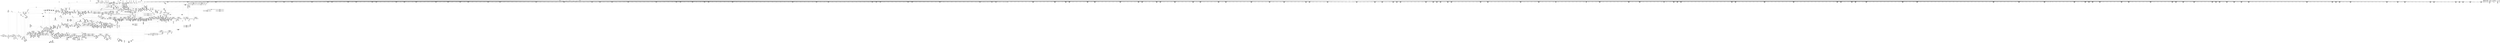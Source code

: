 digraph {
	CE0x4eb6650 [shape=record,shape=Mrecord,label="{CE0x4eb6650|i64_8|*Constant*}"]
	CE0x4e49f40 [shape=record,shape=Mrecord,label="{CE0x4e49f40|i32_0|*Constant*}"]
	CE0x4f4b780 [shape=record,shape=Mrecord,label="{CE0x4f4b780|inode_has_perm:tmp16|security/selinux/hooks.c,1615|*SummSource*}"]
	CE0x4e4ab10 [shape=record,shape=Mrecord,label="{CE0x4e4ab10|file_has_perm:bb|*SummSource*}"]
	CE0x4e47210 [shape=record,shape=Mrecord,label="{CE0x4e47210|selinux_file_fcntl:tmp32|security/selinux/hooks.c,3350|*SummSink*}"]
	CE0x4f555c0 [shape=record,shape=Mrecord,label="{CE0x4f555c0|__validate_creds:tmp4|include/linux/cred.h,173|*SummSink*}"]
	CE0x4eb37d0 [shape=record,shape=Mrecord,label="{CE0x4eb37d0|i32_22|*Constant*}"]
	CE0x4ee0400 [shape=record,shape=Mrecord,label="{CE0x4ee0400|avc_has_perm:tclass|Function::avc_has_perm&Arg::tclass::}"]
	CE0x4e8c9b0 [shape=record,shape=Mrecord,label="{CE0x4e8c9b0|8:_i8,_32:_%struct.inode*,_%struct.selinux_audit_data*,_128:_i32,_456:_i8*,_:_SCMRE_173,174_}"]
	CE0x4e3a280 [shape=record,shape=Mrecord,label="{CE0x4e3a280|selinux_file_fcntl:tmp8|security/selinux/hooks.c,3345|*SummSource*}"]
	CE0x4f2ff80 [shape=record,shape=Mrecord,label="{CE0x4f2ff80|0:_i32,_4:_i32,_8:_i16,_12:_i32,_16:_i32,_20:_i32,_24:_i32,_56:_i8*,_:_SCMRE_478,479_}"]
	CE0x4e8aeb0 [shape=record,shape=Mrecord,label="{CE0x4e8aeb0|8:_i8,_32:_%struct.inode*,_%struct.selinux_audit_data*,_128:_i32,_456:_i8*,_:_SCMRE_157,158_}"]
	CE0x4e34f40 [shape=record,shape=Mrecord,label="{CE0x4e34f40|i32_10|*Constant*|*SummSource*}"]
	CE0x4f1bd60 [shape=record,shape=Mrecord,label="{CE0x4f1bd60|0:_i32,_4:_i32,_8:_i16,_12:_i32,_16:_i32,_20:_i32,_24:_i32,_56:_i8*,_:_SCMRE_120,128_|*MultipleSource*|*LoadInst*|include/linux/fs.h,1916|security/selinux/hooks.c,1675|Function::inode_has_perm&Arg::inode::|security/selinux/hooks.c,1611}"]
	CE0x4ef34f0 [shape=record,shape=Mrecord,label="{CE0x4ef34f0|inode_has_perm:tmp4|security/selinux/hooks.c,1609|*SummSource*}"]
	CE0x4f43940 [shape=record,shape=Mrecord,label="{CE0x4f43940|0:_i32,_4:_i32,_8:_i16,_12:_i32,_16:_i32,_20:_i32,_24:_i32,_56:_i8*,_:_SCMRE_902,903_}"]
	CE0x4ef37b0 [shape=record,shape=Mrecord,label="{CE0x4ef37b0|__validate_creds:tmp1|*SummSink*}"]
	CE0x4ea50c0 [shape=record,shape=Mrecord,label="{CE0x4ea50c0|i64_4|*Constant*}"]
	CE0x4eaa280 [shape=record,shape=Mrecord,label="{CE0x4eaa280|cred_sid:tmp1|*SummSource*}"]
	CE0x4e69470 [shape=record,shape=Mrecord,label="{CE0x4e69470|8:_i8,_32:_%struct.inode*,_%struct.selinux_audit_data*,_128:_i32,_456:_i8*,_:_SCMRE_89,90_}"]
	CE0x4f490d0 [shape=record,shape=Mrecord,label="{CE0x4f490d0|0:_i32,_4:_i32,_8:_i16,_12:_i32,_16:_i32,_20:_i32,_24:_i32,_56:_i8*,_:_SCMRE_992,1000_|*MultipleSource*|*LoadInst*|include/linux/fs.h,1916|security/selinux/hooks.c,1675|Function::inode_has_perm&Arg::inode::|security/selinux/hooks.c,1611}"]
	CE0x4ef3b80 [shape=record,shape=Mrecord,label="{CE0x4ef3b80|inode_has_perm:tmp1}"]
	CE0x4eebf00 [shape=record,shape=Mrecord,label="{CE0x4eebf00|GLOBAL:__validate_creds|*Constant*}"]
	CE0x4f33a70 [shape=record,shape=Mrecord,label="{CE0x4f33a70|0:_i32,_4:_i32,_8:_i16,_12:_i32,_16:_i32,_20:_i32,_24:_i32,_56:_i8*,_:_SCMRE_559,560_}"]
	CE0x4e86d30 [shape=record,shape=Mrecord,label="{CE0x4e86d30|8:_i8,_32:_%struct.inode*,_%struct.selinux_audit_data*,_128:_i32,_456:_i8*,_:_SCMRE_107,108_}"]
	CE0x4e9aab0 [shape=record,shape=Mrecord,label="{CE0x4e9aab0|i64_1024|*Constant*}"]
	CE0x4eaf070 [shape=record,shape=Mrecord,label="{CE0x4eaf070|selinux_file_fcntl:tmp36|security/selinux/hooks.c,3375|*SummSource*}"]
	CE0x4e22160 [shape=record,shape=Mrecord,label="{CE0x4e22160|__llvm_gcov_indirect_counter_increment:bb4|*SummSink*}"]
	CE0x4ea5130 [shape=record,shape=Mrecord,label="{CE0x4ea5130|i64_3|*Constant*}"]
	CE0x4f41930 [shape=record,shape=Mrecord,label="{CE0x4f41930|0:_i32,_4:_i32,_8:_i16,_12:_i32,_16:_i32,_20:_i32,_24:_i32,_56:_i8*,_:_SCMRE_883,884_}"]
	CE0x4f237d0 [shape=record,shape=Mrecord,label="{CE0x4f237d0|0:_i32,_4:_i32,_8:_i16,_12:_i32,_16:_i32,_20:_i32,_24:_i32,_56:_i8*,_:_SCMRE_207,208_}"]
	CE0x4f38d20 [shape=record,shape=Mrecord,label="{CE0x4f38d20|0:_i32,_4:_i32,_8:_i16,_12:_i32,_16:_i32,_20:_i32,_24:_i32,_56:_i8*,_:_SCMRE_608,609_}"]
	CE0x4e4dad0 [shape=record,shape=Mrecord,label="{CE0x4e4dad0|0:_i32,_4:_i32,_8:_i32,_12:_i32,_:_CMRE_8,12_|*MultipleSource*|security/selinux/hooks.c,196|security/selinux/hooks.c,197|*LoadInst*|security/selinux/hooks.c,196}"]
	CE0x4f20e50 [shape=record,shape=Mrecord,label="{CE0x4f20e50|0:_i32,_4:_i32,_8:_i16,_12:_i32,_16:_i32,_20:_i32,_24:_i32,_56:_i8*,_:_SCMRE_185,186_}"]
	CE0x4f1cd70 [shape=record,shape=Mrecord,label="{CE0x4f1cd70|0:_i32,_4:_i32,_8:_i16,_12:_i32,_16:_i32,_20:_i32,_24:_i32,_56:_i8*,_:_SCMRE_143,144_}"]
	CE0x4eba5e0 [shape=record,shape=Mrecord,label="{CE0x4eba5e0|inode_has_perm:perms|Function::inode_has_perm&Arg::perms::|*SummSource*}"]
	CE0x4ed0c30 [shape=record,shape=Mrecord,label="{CE0x4ed0c30|GLOBAL:file_inode|*Constant*}"]
	CE0x4e60390 [shape=record,shape=Mrecord,label="{CE0x4e60390|cred_sid:tmp4|*LoadInst*|security/selinux/hooks.c,196|*SummSink*}"]
	CE0x4e94a90 [shape=record,shape=Mrecord,label="{CE0x4e94a90|8:_i8,_32:_%struct.inode*,_%struct.selinux_audit_data*,_128:_i32,_456:_i8*,_:_SCMRE_396,400_|*MultipleSource*|security/selinux/hooks.c,3350|Function::selinux_file_fcntl&Arg::file::}"]
	CE0x4e9dfa0 [shape=record,shape=Mrecord,label="{CE0x4e9dfa0|selinux_file_fcntl:tmp28|security/selinux/hooks.c,3350|*SummSink*}"]
	CE0x4f3bfe0 [shape=record,shape=Mrecord,label="{CE0x4f3bfe0|0:_i32,_4:_i32,_8:_i16,_12:_i32,_16:_i32,_20:_i32,_24:_i32,_56:_i8*,_:_SCMRE_688,692_|*MultipleSource*|*LoadInst*|include/linux/fs.h,1916|security/selinux/hooks.c,1675|Function::inode_has_perm&Arg::inode::|security/selinux/hooks.c,1611}"]
	CE0x4e8ddf0 [shape=record,shape=Mrecord,label="{CE0x4e8ddf0|8:_i8,_32:_%struct.inode*,_%struct.selinux_audit_data*,_128:_i32,_456:_i8*,_:_SCMRE_185,186_}"]
	CE0x4f28100 [shape=record,shape=Mrecord,label="{CE0x4f28100|0:_i32,_4:_i32,_8:_i16,_12:_i32,_16:_i32,_20:_i32,_24:_i32,_56:_i8*,_:_SCMRE_274,275_}"]
	CE0x4f159f0 [shape=record,shape=Mrecord,label="{CE0x4f159f0|COLLAPSED:_GCMRE___llvm_gcov_ctr154_internal_global_8_x_i64_zeroinitializer:_elem_0:default:}"]
	CE0x4f307f0 [shape=record,shape=Mrecord,label="{CE0x4f307f0|0:_i32,_4:_i32,_8:_i16,_12:_i32,_16:_i32,_20:_i32,_24:_i32,_56:_i8*,_:_SCMRE_483,484_}"]
	CE0x4e3d010 [shape=record,shape=Mrecord,label="{CE0x4e3d010|GLOBAL:lockdep_rcu_suspicious|*Constant*|*SummSink*}"]
	CE0x4e4d880 [shape=record,shape=Mrecord,label="{CE0x4e4d880|_ret_i32_%tmp6,_!dbg_!27716|security/selinux/hooks.c,197|*SummSource*}"]
	CE0x4f59d10 [shape=record,shape=Mrecord,label="{CE0x4f59d10|inode_has_perm:tmp8|security/selinux/hooks.c,1611}"]
	CE0x4eb7820 [shape=record,shape=Mrecord,label="{CE0x4eb7820|file_has_perm:tmp18|security/selinux/hooks.c,1690|*SummSource*}"]
	CE0x4f25670 [shape=record,shape=Mrecord,label="{CE0x4f25670|0:_i32,_4:_i32,_8:_i16,_12:_i32,_16:_i32,_20:_i32,_24:_i32,_56:_i8*,_:_SCMRE_249,250_}"]
	CE0x4e2fa90 [shape=record,shape=Mrecord,label="{CE0x4e2fa90|_ret_%struct.task_struct*_%tmp4,_!dbg_!27714|./arch/x86/include/asm/current.h,14}"]
	CE0x4eac350 [shape=record,shape=Mrecord,label="{CE0x4eac350|selinux_file_fcntl:tmp34|security/selinux/hooks.c,3362}"]
	CE0x4eaeb10 [shape=record,shape=Mrecord,label="{CE0x4eaeb10|i32_64|*Constant*}"]
	CE0x4ec7d20 [shape=record,shape=Mrecord,label="{CE0x4ec7d20|cred_sid:tmp|*SummSink*}"]
	CE0x4e40460 [shape=record,shape=Mrecord,label="{CE0x4e40460|i32_37|*Constant*|*SummSink*}"]
	CE0x4f1e8c0 [shape=record,shape=Mrecord,label="{CE0x4f1e8c0|0:_i32,_4:_i32,_8:_i16,_12:_i32,_16:_i32,_20:_i32,_24:_i32,_56:_i8*,_:_SCMRE_162,163_}"]
	CE0x4f5a4f0 [shape=record,shape=Mrecord,label="{CE0x4f5a4f0|GLOBAL:__llvm_gcov_ctr154|Global_var:__llvm_gcov_ctr154|*SummSource*}"]
	CE0x4e84ea0 [shape=record,shape=Mrecord,label="{CE0x4e84ea0|__llvm_gcov_indirect_counter_increment:tmp6|*SummSource*}"]
	CE0x4e40680 [shape=record,shape=Mrecord,label="{CE0x4e40680|selinux_file_fcntl:cmd|Function::selinux_file_fcntl&Arg::cmd::}"]
	CE0x4ec3e30 [shape=record,shape=Mrecord,label="{CE0x4ec3e30|cred_sid:entry}"]
	CE0x4f2e6a0 [shape=record,shape=Mrecord,label="{CE0x4f2e6a0|0:_i32,_4:_i32,_8:_i16,_12:_i32,_16:_i32,_20:_i32,_24:_i32,_56:_i8*,_:_SCMRE_432,440_|*MultipleSource*|*LoadInst*|include/linux/fs.h,1916|security/selinux/hooks.c,1675|Function::inode_has_perm&Arg::inode::|security/selinux/hooks.c,1611}"]
	CE0x4e296a0 [shape=record,shape=Mrecord,label="{CE0x4e296a0|i64*_getelementptr_inbounds_(_33_x_i64_,_33_x_i64_*___llvm_gcov_ctr260,_i64_0,_i64_0)|*Constant*|*SummSink*}"]
	CE0x4e15a70 [shape=record,shape=Mrecord,label="{CE0x4e15a70|selinux_file_fcntl:cred4|security/selinux/hooks.c,3345|*SummSource*}"]
	CE0x4f35a80 [shape=record,shape=Mrecord,label="{CE0x4f35a80|0:_i32,_4:_i32,_8:_i16,_12:_i32,_16:_i32,_20:_i32,_24:_i32,_56:_i8*,_:_SCMRE_578,579_}"]
	CE0x4e6e300 [shape=record,shape=Mrecord,label="{CE0x4e6e300|__llvm_gcov_indirect_counter_increment:exit}"]
	CE0x4f5a8a0 [shape=record,shape=Mrecord,label="{CE0x4f5a8a0|inode_has_perm:tmp8|security/selinux/hooks.c,1611|*SummSink*}"]
	CE0x4e92940 [shape=record,shape=Mrecord,label="{CE0x4e92940|8:_i8,_32:_%struct.inode*,_%struct.selinux_audit_data*,_128:_i32,_456:_i8*,_:_SCMRE_304,312_|*MultipleSource*|security/selinux/hooks.c,3350|Function::selinux_file_fcntl&Arg::file::}"]
	CE0x4e45010 [shape=record,shape=Mrecord,label="{CE0x4e45010|file_has_perm:entry|*SummSink*}"]
	CE0x4e25e20 [shape=record,shape=Mrecord,label="{CE0x4e25e20|selinux_file_fcntl:tmp16|security/selinux/hooks.c,3345|*SummSource*}"]
	CE0x4e1f0e0 [shape=record,shape=Mrecord,label="{CE0x4e1f0e0|file_has_perm:type|security/selinux/hooks.c,1680|*SummSource*}"]
	CE0x4f59b70 [shape=record,shape=Mrecord,label="{CE0x4f59b70|i64_3|*Constant*}"]
	CE0x4e4acf0 [shape=record,shape=Mrecord,label="{CE0x4e4acf0|i64*_getelementptr_inbounds_(_2_x_i64_,_2_x_i64_*___llvm_gcov_ctr98,_i64_0,_i64_1)|*Constant*|*SummSink*}"]
	CE0x4eab650 [shape=record,shape=Mrecord,label="{CE0x4eab650|i64**_getelementptr_inbounds_(_4_x_i64*_,_4_x_i64*_*___llvm_gcda_edge_table261,_i64_0,_i64_2)|*Constant*}"]
	CE0x4f1d050 [shape=record,shape=Mrecord,label="{CE0x4f1d050|0:_i32,_4:_i32,_8:_i16,_12:_i32,_16:_i32,_20:_i32,_24:_i32,_56:_i8*,_:_SCMRE_145,146_}"]
	CE0x4f259d0 [shape=record,shape=Mrecord,label="{CE0x4f259d0|0:_i32,_4:_i32,_8:_i16,_12:_i32,_16:_i32,_20:_i32,_24:_i32,_56:_i8*,_:_SCMRE_251,252_}"]
	CE0x4f3b4e0 [shape=record,shape=Mrecord,label="{CE0x4f3b4e0|0:_i32,_4:_i32,_8:_i16,_12:_i32,_16:_i32,_20:_i32,_24:_i32,_56:_i8*,_:_SCMRE_664,672_|*MultipleSource*|*LoadInst*|include/linux/fs.h,1916|security/selinux/hooks.c,1675|Function::inode_has_perm&Arg::inode::|security/selinux/hooks.c,1611}"]
	CE0x4f40340 [shape=record,shape=Mrecord,label="{CE0x4f40340|0:_i32,_4:_i32,_8:_i16,_12:_i32,_16:_i32,_20:_i32,_24:_i32,_56:_i8*,_:_SCMRE_870,871_}"]
	CE0x4eb07a0 [shape=record,shape=Mrecord,label="{CE0x4eb07a0|_call_void___llvm_gcov_indirect_counter_increment(i32*___llvm_gcov_global_state_pred262,_i64**_getelementptr_inbounds_(_4_x_i64*_,_4_x_i64*_*___llvm_gcda_edge_table261,_i64_0,_i64_0)),_!dbg_!27764|security/selinux/hooks.c,3379|*SummSink*}"]
	CE0x4e60070 [shape=record,shape=Mrecord,label="{CE0x4e60070|cred_sid:tmp4|*LoadInst*|security/selinux/hooks.c,196}"]
	CE0x4f48690 [shape=record,shape=Mrecord,label="{CE0x4f48690|0:_i32,_4:_i32,_8:_i16,_12:_i32,_16:_i32,_20:_i32,_24:_i32,_56:_i8*,_:_SCMRE_979,980_}"]
	CE0x4e68030 [shape=record,shape=Mrecord,label="{CE0x4e68030|8:_i8,_32:_%struct.inode*,_%struct.selinux_audit_data*,_128:_i32,_456:_i8*,_:_SCMRE_77,78_}"]
	CE0x4e49da0 [shape=record,shape=Mrecord,label="{CE0x4e49da0|_call_void_mcount()_#3|*SummSource*}"]
	CE0x4ea64f0 [shape=record,shape=Mrecord,label="{CE0x4ea64f0|i64*_getelementptr_inbounds_(_12_x_i64_,_12_x_i64_*___llvm_gcov_ctr170,_i64_0,_i64_5)|*Constant*|*SummSink*}"]
	CE0x4e47e10 [shape=record,shape=Mrecord,label="{CE0x4e47e10|i32_5|*Constant*}"]
	CE0x4e440d0 [shape=record,shape=Mrecord,label="{CE0x4e440d0|file_has_perm:tmp17|security/selinux/hooks.c,1689}"]
	CE0x4f20ca0 [shape=record,shape=Mrecord,label="{CE0x4f20ca0|0:_i32,_4:_i32,_8:_i16,_12:_i32,_16:_i32,_20:_i32,_24:_i32,_56:_i8*,_:_SCMRE_184,185_}"]
	CE0x4e368c0 [shape=record,shape=Mrecord,label="{CE0x4e368c0|selinux_file_fcntl:tmp16|security/selinux/hooks.c,3345}"]
	CE0x4e942e0 [shape=record,shape=Mrecord,label="{CE0x4e942e0|8:_i8,_32:_%struct.inode*,_%struct.selinux_audit_data*,_128:_i32,_456:_i8*,_:_SCMRE_376,384_|*MultipleSource*|security/selinux/hooks.c,3350|Function::selinux_file_fcntl&Arg::file::}"]
	CE0x4f1d330 [shape=record,shape=Mrecord,label="{CE0x4f1d330|0:_i32,_4:_i32,_8:_i16,_12:_i32,_16:_i32,_20:_i32,_24:_i32,_56:_i8*,_:_SCMRE_147,148_}"]
	CE0x4e61110 [shape=record,shape=Mrecord,label="{CE0x4e61110|selinux_file_fcntl:tobool9|security/selinux/hooks.c,3350}"]
	CE0x4e8d730 [shape=record,shape=Mrecord,label="{CE0x4e8d730|8:_i8,_32:_%struct.inode*,_%struct.selinux_audit_data*,_128:_i32,_456:_i8*,_:_SCMRE_181,182_}"]
	CE0x4e41210 [shape=record,shape=Mrecord,label="{CE0x4e41210|selinux_file_fcntl:tmp13|security/selinux/hooks.c,3345|*SummSink*}"]
	CE0x4f32ff0 [shape=record,shape=Mrecord,label="{CE0x4f32ff0|0:_i32,_4:_i32,_8:_i16,_12:_i32,_16:_i32,_20:_i32,_24:_i32,_56:_i8*,_:_SCMRE_554,555_}"]
	CE0x4f48f20 [shape=record,shape=Mrecord,label="{CE0x4f48f20|0:_i32,_4:_i32,_8:_i16,_12:_i32,_16:_i32,_20:_i32,_24:_i32,_56:_i8*,_:_SCMRE_988,992_|*MultipleSource*|*LoadInst*|include/linux/fs.h,1916|security/selinux/hooks.c,1675|Function::inode_has_perm&Arg::inode::|security/selinux/hooks.c,1611}"]
	CE0x4ef0c80 [shape=record,shape=Mrecord,label="{CE0x4ef0c80|0:_i32,_4:_i32,_8:_i16,_12:_i32,_16:_i32,_20:_i32,_24:_i32,_56:_i8*,_:_SCMRE_2,4_|*MultipleSource*|*LoadInst*|include/linux/fs.h,1916|security/selinux/hooks.c,1675|Function::inode_has_perm&Arg::inode::|security/selinux/hooks.c,1611}"]
	CE0x4e8faa0 [shape=record,shape=Mrecord,label="{CE0x4e8faa0|8:_i8,_32:_%struct.inode*,_%struct.selinux_audit_data*,_128:_i32,_456:_i8*,_:_SCMRE_202,203_}"]
	CE0x4eae370 [shape=record,shape=Mrecord,label="{CE0x4eae370|i64**_getelementptr_inbounds_(_4_x_i64*_,_4_x_i64*_*___llvm_gcda_edge_table261,_i64_0,_i64_3)|*Constant*|*SummSink*}"]
	CE0x4e3cfa0 [shape=record,shape=Mrecord,label="{CE0x4e3cfa0|GLOBAL:lockdep_rcu_suspicious|*Constant*|*SummSource*}"]
	CE0x4ec4610 [shape=record,shape=Mrecord,label="{CE0x4ec4610|inode_has_perm:do.body}"]
	CE0x4f38ed0 [shape=record,shape=Mrecord,label="{CE0x4f38ed0|0:_i32,_4:_i32,_8:_i16,_12:_i32,_16:_i32,_20:_i32,_24:_i32,_56:_i8*,_:_SCMRE_609,610_}"]
	CE0x4e9ff80 [shape=record,shape=Mrecord,label="{CE0x4e9ff80|i64_24|*Constant*|*SummSink*}"]
	CE0x4f1f350 [shape=record,shape=Mrecord,label="{CE0x4f1f350|0:_i32,_4:_i32,_8:_i16,_12:_i32,_16:_i32,_20:_i32,_24:_i32,_56:_i8*,_:_SCMRE_169,170_}"]
	CE0x4eb9a10 [shape=record,shape=Mrecord,label="{CE0x4eb9a10|i64*_getelementptr_inbounds_(_12_x_i64_,_12_x_i64_*___llvm_gcov_ctr170,_i64_0,_i64_9)|*Constant*|*SummSink*}"]
	CE0x4ed30d0 [shape=record,shape=Mrecord,label="{CE0x4ed30d0|file_inode:tmp1|*SummSink*}"]
	CE0x4ea0cf0 [shape=record,shape=Mrecord,label="{CE0x4ea0cf0|GLOBAL:__llvm_gcov_ctr170|Global_var:__llvm_gcov_ctr170}"]
	CE0x4e4e480 [shape=record,shape=Mrecord,label="{CE0x4e4e480|cred_sid:sid|security/selinux/hooks.c,197|*SummSink*}"]
	CE0x4eb6a80 [shape=record,shape=Mrecord,label="{CE0x4eb6a80|i64_7|*Constant*}"]
	CE0x4ea4180 [shape=record,shape=Mrecord,label="{CE0x4ea4180|avc_has_perm:auditdata|Function::avc_has_perm&Arg::auditdata::}"]
	CE0x4eef230 [shape=record,shape=Mrecord,label="{CE0x4eef230|__validate_creds:tmp|*SummSource*}"]
	CE0x4f42860 [shape=record,shape=Mrecord,label="{CE0x4f42860|0:_i32,_4:_i32,_8:_i16,_12:_i32,_16:_i32,_20:_i32,_24:_i32,_56:_i8*,_:_SCMRE_892,893_}"]
	CE0x4e91c70 [shape=record,shape=Mrecord,label="{CE0x4e91c70|8:_i8,_32:_%struct.inode*,_%struct.selinux_audit_data*,_128:_i32,_456:_i8*,_:_SCMRE_256,264_|*MultipleSource*|security/selinux/hooks.c,3350|Function::selinux_file_fcntl&Arg::file::}"]
	CE0x4e2af70 [shape=record,shape=Mrecord,label="{CE0x4e2af70|i32_-1|*Constant*|*SummSource*}"]
	CE0x4ebcb20 [shape=record,shape=Mrecord,label="{CE0x4ebcb20|file_has_perm:call9|security/selinux/hooks.c,1695|*SummSink*}"]
	CE0x4f27380 [shape=record,shape=Mrecord,label="{CE0x4f27380|0:_i32,_4:_i32,_8:_i16,_12:_i32,_16:_i32,_20:_i32,_24:_i32,_56:_i8*,_:_SCMRE_266,267_}"]
	CE0x4e8c800 [shape=record,shape=Mrecord,label="{CE0x4e8c800|8:_i8,_32:_%struct.inode*,_%struct.selinux_audit_data*,_128:_i32,_456:_i8*,_:_SCMRE_172,173_}"]
	CE0x4e918c0 [shape=record,shape=Mrecord,label="{CE0x4e918c0|8:_i8,_32:_%struct.inode*,_%struct.selinux_audit_data*,_128:_i32,_456:_i8*,_:_SCMRE_248,256_|*MultipleSource*|security/selinux/hooks.c,3350|Function::selinux_file_fcntl&Arg::file::}"]
	CE0x4e6a1f0 [shape=record,shape=Mrecord,label="{CE0x4e6a1f0|8:_i8,_32:_%struct.inode*,_%struct.selinux_audit_data*,_128:_i32,_456:_i8*,_:_SCMRE_97,98_}"]
	CE0x4e3bb10 [shape=record,shape=Mrecord,label="{CE0x4e3bb10|i64_0|*Constant*|*SummSink*}"]
	CE0x4eaba80 [shape=record,shape=Mrecord,label="{CE0x4eaba80|i64*_getelementptr_inbounds_(_33_x_i64_,_33_x_i64_*___llvm_gcov_ctr260,_i64_0,_i64_30)|*Constant*}"]
	CE0x4f2c7d0 [shape=record,shape=Mrecord,label="{CE0x4f2c7d0|0:_i32,_4:_i32,_8:_i16,_12:_i32,_16:_i32,_20:_i32,_24:_i32,_56:_i8*,_:_SCMRE_336,344_|*MultipleSource*|*LoadInst*|include/linux/fs.h,1916|security/selinux/hooks.c,1675|Function::inode_has_perm&Arg::inode::|security/selinux/hooks.c,1611}"]
	CE0x4f54c40 [shape=record,shape=Mrecord,label="{CE0x4f54c40|GLOBAL:__llvm_gcov_ctr155|Global_var:__llvm_gcov_ctr155|*SummSource*}"]
	CE0x4eb5280 [shape=record,shape=Mrecord,label="{CE0x4eb5280|get_current:tmp4|./arch/x86/include/asm/current.h,14}"]
	CE0x4f44870 [shape=record,shape=Mrecord,label="{CE0x4f44870|0:_i32,_4:_i32,_8:_i16,_12:_i32,_16:_i32,_20:_i32,_24:_i32,_56:_i8*,_:_SCMRE_911,912_}"]
	CE0x4e8cb60 [shape=record,shape=Mrecord,label="{CE0x4e8cb60|8:_i8,_32:_%struct.inode*,_%struct.selinux_audit_data*,_128:_i32,_456:_i8*,_:_SCMRE_174,175_}"]
	CE0x4e159a0 [shape=record,shape=Mrecord,label="{CE0x4e159a0|selinux_file_fcntl:cred4|security/selinux/hooks.c,3345}"]
	CE0x4f1deb0 [shape=record,shape=Mrecord,label="{CE0x4f1deb0|0:_i32,_4:_i32,_8:_i16,_12:_i32,_16:_i32,_20:_i32,_24:_i32,_56:_i8*,_:_SCMRE_155,156_}"]
	CE0x4f5a660 [shape=record,shape=Mrecord,label="{CE0x4f5a660|GLOBAL:__llvm_gcov_ctr154|Global_var:__llvm_gcov_ctr154|*SummSink*}"]
	CE0x4f46be0 [shape=record,shape=Mrecord,label="{CE0x4f46be0|0:_i32,_4:_i32,_8:_i16,_12:_i32,_16:_i32,_20:_i32,_24:_i32,_56:_i8*,_:_SCMRE_932,933_}"]
	CE0x4e02450 [shape=record,shape=Mrecord,label="{CE0x4e02450|selinux_file_fcntl:sw.bb|*SummSink*}"]
	CE0x4f2f460 [shape=record,shape=Mrecord,label="{CE0x4f2f460|0:_i32,_4:_i32,_8:_i16,_12:_i32,_16:_i32,_20:_i32,_24:_i32,_56:_i8*,_:_SCMRE_473,474_}"]
	CE0x4f590d0 [shape=record,shape=Mrecord,label="{CE0x4f590d0|inode_has_perm:expval|security/selinux/hooks.c,1611|*SummSource*}"]
	CE0x4e22f70 [shape=record,shape=Mrecord,label="{CE0x4e22f70|selinux_file_fcntl:land.lhs.true7|*SummSink*}"]
	CE0x4f389c0 [shape=record,shape=Mrecord,label="{CE0x4f389c0|0:_i32,_4:_i32,_8:_i16,_12:_i32,_16:_i32,_20:_i32,_24:_i32,_56:_i8*,_:_SCMRE_606,607_}"]
	CE0x4ebb040 [shape=record,shape=Mrecord,label="{CE0x4ebb040|_ret_i32_%retval.0,_!dbg_!27739|security/selinux/hooks.c,1618|*SummSink*}"]
	CE0x4ea3290 [shape=record,shape=Mrecord,label="{CE0x4ea3290|avc_has_perm:tsid|Function::avc_has_perm&Arg::tsid::|*SummSink*}"]
	CE0x4ede600 [shape=record,shape=Mrecord,label="{CE0x4ede600|inode_has_perm:sclass|security/selinux/hooks.c,1617}"]
	CE0x4e9c4e0 [shape=record,shape=Mrecord,label="{CE0x4e9c4e0|cred_sid:bb|*SummSource*}"]
	CE0x4e8f080 [shape=record,shape=Mrecord,label="{CE0x4e8f080|8:_i8,_32:_%struct.inode*,_%struct.selinux_audit_data*,_128:_i32,_456:_i8*,_:_SCMRE_196,197_}"]
	CE0x4e36520 [shape=record,shape=Mrecord,label="{CE0x4e36520|selinux_file_fcntl:arg|Function::selinux_file_fcntl&Arg::arg::}"]
	CE0x4f57c50 [shape=record,shape=Mrecord,label="{CE0x4f57c50|inode_has_perm:lnot1|security/selinux/hooks.c,1611|*SummSource*}"]
	CE0x4ed2750 [shape=record,shape=Mrecord,label="{CE0x4ed2750|_ret_%struct.inode*_%tmp4,_!dbg_!27713|include/linux/fs.h,1916}"]
	CE0x4eb4ed0 [shape=record,shape=Mrecord,label="{CE0x4eb4ed0|__llvm_gcov_indirect_counter_increment:bb4}"]
	CE0x4eae920 [shape=record,shape=Mrecord,label="{CE0x4eae920|selinux_file_fcntl:tmp35|security/selinux/hooks.c,3375|*SummSource*}"]
	CE0x4f40190 [shape=record,shape=Mrecord,label="{CE0x4f40190|0:_i32,_4:_i32,_8:_i16,_12:_i32,_16:_i32,_20:_i32,_24:_i32,_56:_i8*,_:_SCMRE_869,870_}"]
	CE0x4eee7d0 [shape=record,shape=Mrecord,label="{CE0x4eee7d0|__validate_creds:lnot1|include/linux/cred.h,173}"]
	CE0x4f58650 [shape=record,shape=Mrecord,label="{CE0x4f58650|inode_has_perm:conv|security/selinux/hooks.c,1611|*SummSource*}"]
	CE0x4f34eb0 [shape=record,shape=Mrecord,label="{CE0x4f34eb0|0:_i32,_4:_i32,_8:_i16,_12:_i32,_16:_i32,_20:_i32,_24:_i32,_56:_i8*,_:_SCMRE_571,572_}"]
	CE0x4f3e4e0 [shape=record,shape=Mrecord,label="{CE0x4f3e4e0|0:_i32,_4:_i32,_8:_i16,_12:_i32,_16:_i32,_20:_i32,_24:_i32,_56:_i8*,_:_SCMRE_808,816_|*MultipleSource*|*LoadInst*|include/linux/fs.h,1916|security/selinux/hooks.c,1675|Function::inode_has_perm&Arg::inode::|security/selinux/hooks.c,1611}"]
	CE0x4ec5450 [shape=record,shape=Mrecord,label="{CE0x4ec5450|i32_0|*Constant*}"]
	CE0x4f25b80 [shape=record,shape=Mrecord,label="{CE0x4f25b80|0:_i32,_4:_i32,_8:_i16,_12:_i32,_16:_i32,_20:_i32,_24:_i32,_56:_i8*,_:_SCMRE_252,253_}"]
	CE0x4e45170 [shape=record,shape=Mrecord,label="{CE0x4e45170|file_has_perm:cred|Function::file_has_perm&Arg::cred::}"]
	CE0x4f25ee0 [shape=record,shape=Mrecord,label="{CE0x4f25ee0|0:_i32,_4:_i32,_8:_i16,_12:_i32,_16:_i32,_20:_i32,_24:_i32,_56:_i8*,_:_SCMRE_254,255_}"]
	CE0x4f30130 [shape=record,shape=Mrecord,label="{CE0x4f30130|0:_i32,_4:_i32,_8:_i16,_12:_i32,_16:_i32,_20:_i32,_24:_i32,_56:_i8*,_:_SCMRE_479,480_}"]
	CE0x4f17f20 [shape=record,shape=Mrecord,label="{CE0x4f17f20|GLOBAL:llvm.expect.i64|*Constant*}"]
	CE0x4e2b440 [shape=record,shape=Mrecord,label="{CE0x4e2b440|i64*_getelementptr_inbounds_(_8_x_i64_,_8_x_i64_*___llvm_gcov_ctr154,_i64_0,_i64_2)|*Constant*|*SummSink*}"]
	CE0x4e8ed20 [shape=record,shape=Mrecord,label="{CE0x4e8ed20|8:_i8,_32:_%struct.inode*,_%struct.selinux_audit_data*,_128:_i32,_456:_i8*,_:_SCMRE_194,195_}"]
	CE0x4e41020 [shape=record,shape=Mrecord,label="{CE0x4e41020|selinux_file_fcntl:tmp13|security/selinux/hooks.c,3345|*SummSource*}"]
	CE0x4f4b500 [shape=record,shape=Mrecord,label="{CE0x4f4b500|inode_has_perm:tmp15|*LoadInst*|security/selinux/hooks.c,1615|*SummSink*}"]
	CE0x6c2e920 [shape=record,shape=Mrecord,label="{CE0x6c2e920|_call_void_mcount()_#3|*SummSink*}"]
	CE0x4f24d30 [shape=record,shape=Mrecord,label="{CE0x4f24d30|0:_i32,_4:_i32,_8:_i16,_12:_i32,_16:_i32,_20:_i32,_24:_i32,_56:_i8*,_:_SCMRE_243,244_}"]
	CE0x4ea3840 [shape=record,shape=Mrecord,label="{CE0x4ea3840|_ret_i32_%retval.0,_!dbg_!27728|security/selinux/avc.c,775}"]
	CE0x4f48f90 [shape=record,shape=Mrecord,label="{CE0x4f48f90|0:_i32,_4:_i32,_8:_i16,_12:_i32,_16:_i32,_20:_i32,_24:_i32,_56:_i8*,_:_SCMRE_984,988_|*MultipleSource*|*LoadInst*|include/linux/fs.h,1916|security/selinux/hooks.c,1675|Function::inode_has_perm&Arg::inode::|security/selinux/hooks.c,1611}"]
	CE0x4ea4340 [shape=record,shape=Mrecord,label="{CE0x4ea4340|avc_has_perm:auditdata|Function::avc_has_perm&Arg::auditdata::|*SummSink*}"]
	CE0x4f461c0 [shape=record,shape=Mrecord,label="{CE0x4f461c0|0:_i32,_4:_i32,_8:_i16,_12:_i32,_16:_i32,_20:_i32,_24:_i32,_56:_i8*,_:_SCMRE_926,927_}"]
	CE0x4eb7f90 [shape=record,shape=Mrecord,label="{CE0x4eb7f90|file_has_perm:tmp19|security/selinux/hooks.c,1690|*SummSink*}"]
	CE0x4f49490 [shape=record,shape=Mrecord,label="{CE0x4f49490|0:_i32,_4:_i32,_8:_i16,_12:_i32,_16:_i32,_20:_i32,_24:_i32,_56:_i8*,_:_SCMRE_1000,1008_|*MultipleSource*|*LoadInst*|include/linux/fs.h,1916|security/selinux/hooks.c,1675|Function::inode_has_perm&Arg::inode::|security/selinux/hooks.c,1611}"]
	CE0x4ee4bc0 [shape=record,shape=Mrecord,label="{CE0x4ee4bc0|file_has_perm:tmp27|security/selinux/hooks.c,1694|*SummSink*}"]
	CE0x4f56ec0 [shape=record,shape=Mrecord,label="{CE0x4f56ec0|inode_has_perm:and|security/selinux/hooks.c,1611|*SummSource*}"]
	CE0x4e6c140 [shape=record,shape=Mrecord,label="{CE0x4e6c140|file_has_perm:tmp4|security/selinux/hooks.c,1681|*SummSink*}"]
	CE0x4ed75f0 [shape=record,shape=Mrecord,label="{CE0x4ed75f0|__validate_creds:tmp9|include/linux/cred.h,175|*SummSink*}"]
	CE0x4e300a0 [shape=record,shape=Mrecord,label="{CE0x4e300a0|i32_78|*Constant*|*SummSource*}"]
	CE0x4e24bb0 [shape=record,shape=Mrecord,label="{CE0x4e24bb0|selinux_file_fcntl:sw.bb13}"]
	CE0x4eb1560 [shape=record,shape=Mrecord,label="{CE0x4eb1560|i64*_getelementptr_inbounds_(_33_x_i64_,_33_x_i64_*___llvm_gcov_ctr260,_i64_0,_i64_32)|*Constant*}"]
	CE0x4e6c690 [shape=record,shape=Mrecord,label="{CE0x4e6c690|_call_void_mcount()_#3|*SummSource*}"]
	CE0x4f45b00 [shape=record,shape=Mrecord,label="{CE0x4f45b00|0:_i32,_4:_i32,_8:_i16,_12:_i32,_16:_i32,_20:_i32,_24:_i32,_56:_i8*,_:_SCMRE_922,923_}"]
	CE0x4ea5260 [shape=record,shape=Mrecord,label="{CE0x4ea5260|file_has_perm:tmp12|security/selinux/hooks.c,1688}"]
	CE0x4eb9450 [shape=record,shape=Mrecord,label="{CE0x4eb9450|i64*_getelementptr_inbounds_(_12_x_i64_,_12_x_i64_*___llvm_gcov_ctr170,_i64_0,_i64_9)|*Constant*}"]
	CE0x4ee6ac0 [shape=record,shape=Mrecord,label="{CE0x4ee6ac0|file_inode:bb|*SummSink*}"]
	CE0x4e612e0 [shape=record,shape=Mrecord,label="{CE0x4e612e0|i64_26|*Constant*}"]
	CE0x4ebb1e0 [shape=record,shape=Mrecord,label="{CE0x4ebb1e0|file_has_perm:tmp26|security/selinux/hooks.c,1694}"]
	CE0x4e3f360 [shape=record,shape=Mrecord,label="{CE0x4e3f360|selinux_file_fcntl:tmp8|security/selinux/hooks.c,3345|*SummSink*}"]
	CE0x4f1e470 [shape=record,shape=Mrecord,label="{CE0x4f1e470|0:_i32,_4:_i32,_8:_i16,_12:_i32,_16:_i32,_20:_i32,_24:_i32,_56:_i8*,_:_SCMRE_159,160_}"]
	CE0x4eb1e30 [shape=record,shape=Mrecord,label="{CE0x4eb1e30|selinux_file_fcntl:tmp38|security/selinux/hooks.c,3379}"]
	CE0x4ecf940 [shape=record,shape=Mrecord,label="{CE0x4ecf940|i32_(i32,_i32,_i16,_i32,_%struct.common_audit_data*)*_bitcast_(i32_(i32,_i32,_i16,_i32,_%struct.common_audit_data.495*)*_avc_has_perm_to_i32_(i32,_i32,_i16,_i32,_%struct.common_audit_data*)*)|*Constant*|*SummSource*}"]
	CE0x4ebb3a0 [shape=record,shape=Mrecord,label="{CE0x4ebb3a0|file_has_perm:rc.0}"]
	CE0x4ebc3f0 [shape=record,shape=Mrecord,label="{CE0x4ebc3f0|file_has_perm:tmp25|security/selinux/hooks.c,1695}"]
	CE0x4e8a2e0 [shape=record,shape=Mrecord,label="{CE0x4e8a2e0|8:_i8,_32:_%struct.inode*,_%struct.selinux_audit_data*,_128:_i32,_456:_i8*,_:_SCMRE_150,151_}"]
	CE0x4f3b7a0 [shape=record,shape=Mrecord,label="{CE0x4f3b7a0|0:_i32,_4:_i32,_8:_i16,_12:_i32,_16:_i32,_20:_i32,_24:_i32,_56:_i8*,_:_SCMRE_672,680_|*MultipleSource*|*LoadInst*|include/linux/fs.h,1916|security/selinux/hooks.c,1675|Function::inode_has_perm&Arg::inode::|security/selinux/hooks.c,1611}"]
	CE0x60a22d0 [shape=record,shape=Mrecord,label="{CE0x60a22d0|selinux_file_fcntl:if.then10}"]
	CE0x4eac1b0 [shape=record,shape=Mrecord,label="{CE0x4eac1b0|_call_void___llvm_gcov_indirect_counter_increment(i32*___llvm_gcov_global_state_pred262,_i64**_getelementptr_inbounds_(_4_x_i64*_,_4_x_i64*_*___llvm_gcda_edge_table261,_i64_0,_i64_3)),_!dbg_!27761|security/selinux/hooks.c,3375}"]
	CE0x4e8f740 [shape=record,shape=Mrecord,label="{CE0x4e8f740|8:_i8,_32:_%struct.inode*,_%struct.selinux_audit_data*,_128:_i32,_456:_i8*,_:_SCMRE_200,201_}"]
	CE0x4f2d620 [shape=record,shape=Mrecord,label="{CE0x4f2d620|0:_i32,_4:_i32,_8:_i16,_12:_i32,_16:_i32,_20:_i32,_24:_i32,_56:_i8*,_:_SCMRE_384,388_|*MultipleSource*|*LoadInst*|include/linux/fs.h,1916|security/selinux/hooks.c,1675|Function::inode_has_perm&Arg::inode::|security/selinux/hooks.c,1611}"]
	CE0x4ec5810 [shape=record,shape=Mrecord,label="{CE0x4ec5810|i64*_getelementptr_inbounds_(_2_x_i64_,_2_x_i64_*___llvm_gcov_ctr131,_i64_0,_i64_0)|*Constant*|*SummSink*}"]
	CE0x4ec9000 [shape=record,shape=Mrecord,label="{CE0x4ec9000|file_has_perm:u|security/selinux/hooks.c,1681|*SummSink*}"]
	CE0x4e2f680 [shape=record,shape=Mrecord,label="{CE0x4e2f680|GLOBAL:current_task|Global_var:current_task}"]
	CE0x4f3f560 [shape=record,shape=Mrecord,label="{CE0x4f3f560|0:_i32,_4:_i32,_8:_i16,_12:_i32,_16:_i32,_20:_i32,_24:_i32,_56:_i8*,_:_SCMRE_856,864_|*MultipleSource*|*LoadInst*|include/linux/fs.h,1916|security/selinux/hooks.c,1675|Function::inode_has_perm&Arg::inode::|security/selinux/hooks.c,1611}"]
	CE0x4eaecb0 [shape=record,shape=Mrecord,label="{CE0x4eaecb0|selinux_file_fcntl:tmp36|security/selinux/hooks.c,3375}"]
	CE0x4f5cb20 [shape=record,shape=Mrecord,label="{CE0x4f5cb20|i64*_getelementptr_inbounds_(_8_x_i64_,_8_x_i64_*___llvm_gcov_ctr154,_i64_0,_i64_6)|*Constant*}"]
	CE0x4e61d90 [shape=record,shape=Mrecord,label="{CE0x4e61d90|selinux_file_fcntl:tmp27|security/selinux/hooks.c,3350}"]
	CE0x4e628d0 [shape=record,shape=Mrecord,label="{CE0x4e628d0|8:_i8,_32:_%struct.inode*,_%struct.selinux_audit_data*,_128:_i32,_456:_i8*,_:_SCMRE_1,2_}"]
	CE0x4e6a040 [shape=record,shape=Mrecord,label="{CE0x4e6a040|8:_i8,_32:_%struct.inode*,_%struct.selinux_audit_data*,_128:_i32,_456:_i8*,_:_SCMRE_96,97_}"]
	CE0x4f3ff50 [shape=record,shape=Mrecord,label="{CE0x4f3ff50|0:_i32,_4:_i32,_8:_i16,_12:_i32,_16:_i32,_20:_i32,_24:_i32,_56:_i8*,_:_SCMRE_867,868_}"]
	CE0x4eb0290 [shape=record,shape=Mrecord,label="{CE0x4eb0290|selinux_file_fcntl:err.0|*SummSink*}"]
	CE0x4ec3ff0 [shape=record,shape=Mrecord,label="{CE0x4ec3ff0|cred_sid:entry|*SummSink*}"]
	CE0x4eb6dc0 [shape=record,shape=Mrecord,label="{CE0x4eb6dc0|file_has_perm:tmp21|security/selinux/hooks.c,1694|*SummSink*}"]
	CE0x4e4ed20 [shape=record,shape=Mrecord,label="{CE0x4e4ed20|i64*_getelementptr_inbounds_(_8_x_i64_,_8_x_i64_*___llvm_gcov_ctr154,_i64_0,_i64_2)|*Constant*}"]
	CE0x4f1ab20 [shape=record,shape=Mrecord,label="{CE0x4f1ab20|cred_sid:tmp1}"]
	CE0x4f176b0 [shape=record,shape=Mrecord,label="{CE0x4f176b0|cred_sid:security|security/selinux/hooks.c,196}"]
	CE0x4e5da90 [shape=record,shape=Mrecord,label="{CE0x4e5da90|i64*_getelementptr_inbounds_(_2_x_i64_,_2_x_i64_*___llvm_gcov_ctr131,_i64_0,_i64_0)|*Constant*|*SummSource*}"]
	CE0x4f36d10 [shape=record,shape=Mrecord,label="{CE0x4f36d10|0:_i32,_4:_i32,_8:_i16,_12:_i32,_16:_i32,_20:_i32,_24:_i32,_56:_i8*,_:_SCMRE_589,590_}"]
	CE0x4e29470 [shape=record,shape=Mrecord,label="{CE0x4e29470|i64*_getelementptr_inbounds_(_33_x_i64_,_33_x_i64_*___llvm_gcov_ctr260,_i64_0,_i64_0)|*Constant*|*SummSource*}"]
	CE0x4e308a0 [shape=record,shape=Mrecord,label="{CE0x4e308a0|file_inode:tmp|*SummSource*}"]
	CE0x4f39aa0 [shape=record,shape=Mrecord,label="{CE0x4f39aa0|0:_i32,_4:_i32,_8:_i16,_12:_i32,_16:_i32,_20:_i32,_24:_i32,_56:_i8*,_:_SCMRE_616,617_}"]
	CE0x4f2a470 [shape=record,shape=Mrecord,label="{CE0x4f2a470|0:_i32,_4:_i32,_8:_i16,_12:_i32,_16:_i32,_20:_i32,_24:_i32,_56:_i8*,_:_SCMRE_295,296_}"]
	CE0x4e8ad00 [shape=record,shape=Mrecord,label="{CE0x4e8ad00|8:_i8,_32:_%struct.inode*,_%struct.selinux_audit_data*,_128:_i32,_456:_i8*,_:_SCMRE_156,157_}"]
	CE0x4ef28c0 [shape=record,shape=Mrecord,label="{CE0x4ef28c0|i64*_getelementptr_inbounds_(_5_x_i64_,_5_x_i64_*___llvm_gcov_ctr155,_i64_0,_i64_0)|*Constant*|*SummSource*}"]
	CE0x4ee2a10 [shape=record,shape=Mrecord,label="{CE0x4ee2a10|GLOBAL:__invalid_creds|*Constant*|*SummSink*}"]
	CE0x4ee0f20 [shape=record,shape=Mrecord,label="{CE0x4ee0f20|inode_has_perm:retval.0|*SummSink*}"]
	CE0x4f1f500 [shape=record,shape=Mrecord,label="{CE0x4f1f500|0:_i32,_4:_i32,_8:_i16,_12:_i32,_16:_i32,_20:_i32,_24:_i32,_56:_i8*,_:_SCMRE_170,171_}"]
	CE0x4e9af10 [shape=record,shape=Mrecord,label="{CE0x4e9af10|selinux_file_fcntl:arg|Function::selinux_file_fcntl&Arg::arg::|*SummSink*}"]
	CE0x4f37fa0 [shape=record,shape=Mrecord,label="{CE0x4f37fa0|0:_i32,_4:_i32,_8:_i16,_12:_i32,_16:_i32,_20:_i32,_24:_i32,_56:_i8*,_:_SCMRE_600,601_}"]
	CE0x61d3500 [shape=record,shape=Mrecord,label="{CE0x61d3500|selinux_file_fcntl:do.body}"]
	CE0x4e47d10 [shape=record,shape=Mrecord,label="{CE0x4e47d10|i32_11|*Constant*|*SummSink*}"]
	CE0x4f16cd0 [shape=record,shape=Mrecord,label="{CE0x4f16cd0|i64_1|*Constant*}"]
	CE0x4f3e7a0 [shape=record,shape=Mrecord,label="{CE0x4f3e7a0|0:_i32,_4:_i32,_8:_i16,_12:_i32,_16:_i32,_20:_i32,_24:_i32,_56:_i8*,_:_SCMRE_816,824_|*MultipleSource*|*LoadInst*|include/linux/fs.h,1916|security/selinux/hooks.c,1675|Function::inode_has_perm&Arg::inode::|security/selinux/hooks.c,1611}"]
	CE0x4e86ee0 [shape=record,shape=Mrecord,label="{CE0x4e86ee0|8:_i8,_32:_%struct.inode*,_%struct.selinux_audit_data*,_128:_i32,_456:_i8*,_:_SCMRE_108,109_}"]
	CE0x4f46f40 [shape=record,shape=Mrecord,label="{CE0x4f46f40|0:_i32,_4:_i32,_8:_i16,_12:_i32,_16:_i32,_20:_i32,_24:_i32,_56:_i8*,_:_SCMRE_934,935_}"]
	CE0x4e43880 [shape=record,shape=Mrecord,label="{CE0x4e43880|selinux_file_fcntl:tmp30|security/selinux/hooks.c,3351|*SummSink*}"]
	CE0x4f5a9b0 [shape=record,shape=Mrecord,label="{CE0x4f5a9b0|inode_has_perm:tmp9|security/selinux/hooks.c,1611}"]
	CE0x4f3ea60 [shape=record,shape=Mrecord,label="{CE0x4f3ea60|0:_i32,_4:_i32,_8:_i16,_12:_i32,_16:_i32,_20:_i32,_24:_i32,_56:_i8*,_:_SCMRE_824,832_|*MultipleSource*|*LoadInst*|include/linux/fs.h,1916|security/selinux/hooks.c,1675|Function::inode_has_perm&Arg::inode::|security/selinux/hooks.c,1611}"]
	CE0x4f3ba60 [shape=record,shape=Mrecord,label="{CE0x4f3ba60|0:_i32,_4:_i32,_8:_i16,_12:_i32,_16:_i32,_20:_i32,_24:_i32,_56:_i8*,_:_SCMRE_680,684_|*MultipleSource*|*LoadInst*|include/linux/fs.h,1916|security/selinux/hooks.c,1675|Function::inode_has_perm&Arg::inode::|security/selinux/hooks.c,1611}"]
	CE0x4ebaf10 [shape=record,shape=Mrecord,label="{CE0x4ebaf10|_ret_i32_%retval.0,_!dbg_!27739|security/selinux/hooks.c,1618|*SummSource*}"]
	CE0x4e3ff10 [shape=record,shape=Mrecord,label="{CE0x4e3ff10|i32_8|*Constant*}"]
	CE0x4e601f0 [shape=record,shape=Mrecord,label="{CE0x4e601f0|cred_sid:tmp4|*LoadInst*|security/selinux/hooks.c,196|*SummSource*}"]
	CE0x4ecf6e0 [shape=record,shape=Mrecord,label="{CE0x4ecf6e0|i32_(i32,_i32,_i16,_i32,_%struct.common_audit_data*)*_bitcast_(i32_(i32,_i32,_i16,_i32,_%struct.common_audit_data.495*)*_avc_has_perm_to_i32_(i32,_i32,_i16,_i32,_%struct.common_audit_data*)*)|*Constant*}"]
	CE0x4e9b750 [shape=record,shape=Mrecord,label="{CE0x4e9b750|selinux_file_fcntl:and8|security/selinux/hooks.c,3350|*SummSink*}"]
	CE0x4f3de20 [shape=record,shape=Mrecord,label="{CE0x4f3de20|0:_i32,_4:_i32,_8:_i16,_12:_i32,_16:_i32,_20:_i32,_24:_i32,_56:_i8*,_:_SCMRE_792,800_|*MultipleSource*|*LoadInst*|include/linux/fs.h,1916|security/selinux/hooks.c,1675|Function::inode_has_perm&Arg::inode::|security/selinux/hooks.c,1611}"]
	CE0x4e9de60 [shape=record,shape=Mrecord,label="{CE0x4e9de60|selinux_file_fcntl:tmp28|security/selinux/hooks.c,3350|*SummSource*}"]
	CE0x4f21360 [shape=record,shape=Mrecord,label="{CE0x4f21360|0:_i32,_4:_i32,_8:_i16,_12:_i32,_16:_i32,_20:_i32,_24:_i32,_56:_i8*,_:_SCMRE_188,189_}"]
	CE0x4f3b220 [shape=record,shape=Mrecord,label="{CE0x4f3b220|0:_i32,_4:_i32,_8:_i16,_12:_i32,_16:_i32,_20:_i32,_24:_i32,_56:_i8*,_:_SCMRE_656,664_|*MultipleSource*|*LoadInst*|include/linux/fs.h,1916|security/selinux/hooks.c,1675|Function::inode_has_perm&Arg::inode::|security/selinux/hooks.c,1611}"]
	CE0x4e21060 [shape=record,shape=Mrecord,label="{CE0x4e21060|__llvm_gcov_indirect_counter_increment:tmp}"]
	CE0x4eb3380 [shape=record,shape=Mrecord,label="{CE0x4eb3380|__llvm_gcov_indirect_counter_increment:tmp1|*SummSink*}"]
	CE0x4ea54e0 [shape=record,shape=Mrecord,label="{CE0x4ea54e0|file_has_perm:tmp12|security/selinux/hooks.c,1688|*SummSource*}"]
	CE0x4e929b0 [shape=record,shape=Mrecord,label="{CE0x4e929b0|8:_i8,_32:_%struct.inode*,_%struct.selinux_audit_data*,_128:_i32,_456:_i8*,_:_SCMRE_324,328_|*MultipleSource*|security/selinux/hooks.c,3350|Function::selinux_file_fcntl&Arg::file::}"]
	CE0x4f4fac0 [shape=record,shape=Mrecord,label="{CE0x4f4fac0|inode_has_perm:tmp20|security/selinux/hooks.c,1618|*SummSink*}"]
	CE0x4e9fce0 [shape=record,shape=Mrecord,label="{CE0x4e9fce0|selinux_file_fcntl:tmp21|security/selinux/hooks.c,3350|*SummSink*}"]
	CE0x4eb92e0 [shape=record,shape=Mrecord,label="{CE0x4eb92e0|file_has_perm:tmp23|security/selinux/hooks.c,1694|*SummSink*}"]
	CE0x4ed82d0 [shape=record,shape=Mrecord,label="{CE0x4ed82d0|cred_sid:tmp}"]
	CE0x4f49cf0 [shape=record,shape=Mrecord,label="{CE0x4f49cf0|inode_has_perm:tobool|security/selinux/hooks.c,1611}"]
	CE0x4ede070 [shape=record,shape=Mrecord,label="{CE0x4ede070|inode_has_perm:sid3|security/selinux/hooks.c,1617|*SummSink*}"]
	"CONST[source:0(mediator),value:2(dynamic)][purpose:{object}][SnkIdx:2]"
	CE0x4ed0d00 [shape=record,shape=Mrecord,label="{CE0x4ed0d00|GLOBAL:file_inode|*Constant*|*SummSource*}"]
	CE0x4e9ebc0 [shape=record,shape=Mrecord,label="{CE0x4e9ebc0|i64*_getelementptr_inbounds_(_33_x_i64_,_33_x_i64_*___llvm_gcov_ctr260,_i64_0,_i64_28)|*Constant*|*SummSink*}"]
	CE0x4f19bf0 [shape=record,shape=Mrecord,label="{CE0x4f19bf0|GLOBAL:creds_are_invalid|*Constant*|*SummSource*}"]
	CE0x4f2e120 [shape=record,shape=Mrecord,label="{CE0x4f2e120|0:_i32,_4:_i32,_8:_i16,_12:_i32,_16:_i32,_20:_i32,_24:_i32,_56:_i8*,_:_SCMRE_416,424_|*MultipleSource*|*LoadInst*|include/linux/fs.h,1916|security/selinux/hooks.c,1675|Function::inode_has_perm&Arg::inode::|security/selinux/hooks.c,1611}"]
	CE0x4e29860 [shape=record,shape=Mrecord,label="{CE0x4e29860|selinux_file_fcntl:tmp2|*SummSink*}"]
	CE0x4e63ed0 [shape=record,shape=Mrecord,label="{CE0x4e63ed0|8:_i8,_32:_%struct.inode*,_%struct.selinux_audit_data*,_128:_i32,_456:_i8*,_:_SCMRE_14,15_}"]
	CE0x4e8dfa0 [shape=record,shape=Mrecord,label="{CE0x4e8dfa0|8:_i8,_32:_%struct.inode*,_%struct.selinux_audit_data*,_128:_i32,_456:_i8*,_:_SCMRE_186,187_}"]
	CE0x4e30030 [shape=record,shape=Mrecord,label="{CE0x4e30030|i32_78|*Constant*|*SummSink*}"]
	CE0x4e8e300 [shape=record,shape=Mrecord,label="{CE0x4e8e300|8:_i8,_32:_%struct.inode*,_%struct.selinux_audit_data*,_128:_i32,_456:_i8*,_:_SCMRE_188,189_}"]
	CE0x4ea5840 [shape=record,shape=Mrecord,label="{CE0x4ea5840|file_has_perm:tmp13|security/selinux/hooks.c,1688|*SummSource*}"]
	CE0x69f26c0 [shape=record,shape=Mrecord,label="{CE0x69f26c0|selinux_file_fcntl:if.then}"]
	CE0x4e2dc00 [shape=record,shape=Mrecord,label="{CE0x4e2dc00|i32_0|*Constant*|*SummSink*}"]
	CE0x4f21510 [shape=record,shape=Mrecord,label="{CE0x4f21510|0:_i32,_4:_i32,_8:_i16,_12:_i32,_16:_i32,_20:_i32,_24:_i32,_56:_i8*,_:_SCMRE_189,190_}"]
	CE0x4ea36d0 [shape=record,shape=Mrecord,label="{CE0x4ea36d0|i16_8|*Constant*|*SummSink*}"]
	CE0x4f450e0 [shape=record,shape=Mrecord,label="{CE0x4f450e0|0:_i32,_4:_i32,_8:_i16,_12:_i32,_16:_i32,_20:_i32,_24:_i32,_56:_i8*,_:_SCMRE_916,917_}"]
	CE0x4ea6980 [shape=record,shape=Mrecord,label="{CE0x4ea6980|file_has_perm:tmp16|security/selinux/hooks.c,1689}"]
	CE0x4eaf5b0 [shape=record,shape=Mrecord,label="{CE0x4eaf5b0|selinux_file_fcntl:call16|security/selinux/hooks.c,3375}"]
	CE0x4e8ffb0 [shape=record,shape=Mrecord,label="{CE0x4e8ffb0|8:_i8,_32:_%struct.inode*,_%struct.selinux_audit_data*,_128:_i32,_456:_i8*,_:_SCMRE_205,206_}"]
	CE0x4f44f30 [shape=record,shape=Mrecord,label="{CE0x4f44f30|0:_i32,_4:_i32,_8:_i16,_12:_i32,_16:_i32,_20:_i32,_24:_i32,_56:_i8*,_:_SCMRE_915,916_}"]
	CE0x4e87fc0 [shape=record,shape=Mrecord,label="{CE0x4e87fc0|8:_i8,_32:_%struct.inode*,_%struct.selinux_audit_data*,_128:_i32,_456:_i8*,_:_SCMRE_118,119_}"]
	CE0x4e6c380 [shape=record,shape=Mrecord,label="{CE0x4e6c380|selinux_file_fcntl:tmp3|*SummSink*}"]
	CE0x4e1e3e0 [shape=record,shape=Mrecord,label="{CE0x4e1e3e0|inode_has_perm:do.end|*SummSource*}"]
	CE0x4f28970 [shape=record,shape=Mrecord,label="{CE0x4f28970|0:_i32,_4:_i32,_8:_i16,_12:_i32,_16:_i32,_20:_i32,_24:_i32,_56:_i8*,_:_SCMRE_279,280_}"]
	CE0x4eace00 [shape=record,shape=Mrecord,label="{CE0x4eace00|selinux_file_fcntl:call14|security/selinux/hooks.c,3362|*SummSink*}"]
	CE0x4e697d0 [shape=record,shape=Mrecord,label="{CE0x4e697d0|8:_i8,_32:_%struct.inode*,_%struct.selinux_audit_data*,_128:_i32,_456:_i8*,_:_SCMRE_91,92_}"]
	CE0x4ebec70 [shape=record,shape=Mrecord,label="{CE0x4ebec70|file_has_perm:call|security/selinux/hooks.c,1675|*SummSink*}"]
	CE0x4e34290 [shape=record,shape=Mrecord,label="{CE0x4e34290|selinux_file_fcntl:land.lhs.true2|*SummSink*}"]
	CE0x4eb9d90 [shape=record,shape=Mrecord,label="{CE0x4eb9d90|inode_has_perm:cred|Function::inode_has_perm&Arg::cred::|*SummSink*}"]
	CE0x4e706a0 [shape=record,shape=Mrecord,label="{CE0x4e706a0|selinux_file_fcntl:call3|security/selinux/hooks.c,3345|*SummSink*}"]
	CE0x4f15980 [shape=record,shape=Mrecord,label="{CE0x4f15980|inode_has_perm:tmp}"]
	CE0x4f20790 [shape=record,shape=Mrecord,label="{CE0x4f20790|0:_i32,_4:_i32,_8:_i16,_12:_i32,_16:_i32,_20:_i32,_24:_i32,_56:_i8*,_:_SCMRE_181,182_}"]
	CE0x4f2f6b0 [shape=record,shape=Mrecord,label="{CE0x4f2f6b0|0:_i32,_4:_i32,_8:_i16,_12:_i32,_16:_i32,_20:_i32,_24:_i32,_56:_i8*,_:_SCMRE_474,475_}"]
	CE0x4f3a4c0 [shape=record,shape=Mrecord,label="{CE0x4f3a4c0|0:_i32,_4:_i32,_8:_i16,_12:_i32,_16:_i32,_20:_i32,_24:_i32,_56:_i8*,_:_SCMRE_622,623_}"]
	CE0x4f17370 [shape=record,shape=Mrecord,label="{CE0x4f17370|__validate_creds:cred|Function::__validate_creds&Arg::cred::|*SummSource*}"]
	CE0x4e1da60 [shape=record,shape=Mrecord,label="{CE0x4e1da60|i64*_getelementptr_inbounds_(_2_x_i64_,_2_x_i64_*___llvm_gcov_ctr98,_i64_0,_i64_0)|*Constant*|*SummSource*}"]
	CE0x4e00fc0 [shape=record,shape=Mrecord,label="{CE0x4e00fc0|i64**_getelementptr_inbounds_(_4_x_i64*_,_4_x_i64*_*___llvm_gcda_edge_table261,_i64_0,_i64_1)|*Constant*|*SummSink*}"]
	CE0x4ee4610 [shape=record,shape=Mrecord,label="{CE0x4ee4610|file_has_perm:tmp26|security/selinux/hooks.c,1694|*SummSource*}"]
	CE0x4e8d3d0 [shape=record,shape=Mrecord,label="{CE0x4e8d3d0|8:_i8,_32:_%struct.inode*,_%struct.selinux_audit_data*,_128:_i32,_456:_i8*,_:_SCMRE_179,180_}"]
	CE0x4ee5d00 [shape=record,shape=Mrecord,label="{CE0x4ee5d00|i64*_getelementptr_inbounds_(_12_x_i64_,_12_x_i64_*___llvm_gcov_ctr170,_i64_0,_i64_11)|*Constant*|*SummSink*}"]
	CE0x4ec7260 [shape=record,shape=Mrecord,label="{CE0x4ec7260|__llvm_gcov_indirect_counter_increment:tmp3|*SummSource*}"]
	CE0x4e68a50 [shape=record,shape=Mrecord,label="{CE0x4e68a50|8:_i8,_32:_%struct.inode*,_%struct.selinux_audit_data*,_128:_i32,_456:_i8*,_:_SCMRE_83,84_}"]
	CE0x4ef26a0 [shape=record,shape=Mrecord,label="{CE0x4ef26a0|__validate_creds:if.then|*SummSink*}"]
	CE0x4e8b720 [shape=record,shape=Mrecord,label="{CE0x4e8b720|8:_i8,_32:_%struct.inode*,_%struct.selinux_audit_data*,_128:_i32,_456:_i8*,_:_SCMRE_162,163_}"]
	CE0x4e91460 [shape=record,shape=Mrecord,label="{CE0x4e91460|8:_i8,_32:_%struct.inode*,_%struct.selinux_audit_data*,_128:_i32,_456:_i8*,_:_SCMRE_240,248_|*MultipleSource*|security/selinux/hooks.c,3350|Function::selinux_file_fcntl&Arg::file::}"]
	CE0x4e28df0 [shape=record,shape=Mrecord,label="{CE0x4e28df0|i64*_getelementptr_inbounds_(_33_x_i64_,_33_x_i64_*___llvm_gcov_ctr260,_i64_0,_i64_6)|*Constant*|*SummSource*}"]
	CE0x4e3e8c0 [shape=record,shape=Mrecord,label="{CE0x4e3e8c0|_call_void_lockdep_rcu_suspicious(i8*_getelementptr_inbounds_(_25_x_i8_,_25_x_i8_*_.str3,_i32_0,_i32_0),_i32_3345,_i8*_getelementptr_inbounds_(_45_x_i8_,_45_x_i8_*_.str12,_i32_0,_i32_0))_#10,_!dbg_!27730|security/selinux/hooks.c,3345|*SummSink*}"]
	CE0x4f5b540 [shape=record,shape=Mrecord,label="{CE0x4f5b540|i64*_getelementptr_inbounds_(_8_x_i64_,_8_x_i64_*___llvm_gcov_ctr154,_i64_0,_i64_5)|*Constant*}"]
	CE0x4e9eb10 [shape=record,shape=Mrecord,label="{CE0x4e9eb10|i64*_getelementptr_inbounds_(_33_x_i64_,_33_x_i64_*___llvm_gcov_ctr260,_i64_0,_i64_28)|*Constant*|*SummSource*}"]
	CE0x4f322a0 [shape=record,shape=Mrecord,label="{CE0x4f322a0|0:_i32,_4:_i32,_8:_i16,_12:_i32,_16:_i32,_20:_i32,_24:_i32,_56:_i8*,_:_SCMRE_528,536_|*MultipleSource*|*LoadInst*|include/linux/fs.h,1916|security/selinux/hooks.c,1675|Function::inode_has_perm&Arg::inode::|security/selinux/hooks.c,1611}"]
	CE0x4e61400 [shape=record,shape=Mrecord,label="{CE0x4e61400|i64_26|*Constant*|*SummSink*}"]
	CE0x4f23110 [shape=record,shape=Mrecord,label="{CE0x4f23110|0:_i32,_4:_i32,_8:_i16,_12:_i32,_16:_i32,_20:_i32,_24:_i32,_56:_i8*,_:_SCMRE_203,204_}"]
	CE0x4f2c2d0 [shape=record,shape=Mrecord,label="{CE0x4f2c2d0|0:_i32,_4:_i32,_8:_i16,_12:_i32,_16:_i32,_20:_i32,_24:_i32,_56:_i8*,_:_SCMRE_312,320_|*MultipleSource*|*LoadInst*|include/linux/fs.h,1916|security/selinux/hooks.c,1675|Function::inode_has_perm&Arg::inode::|security/selinux/hooks.c,1611}"]
	CE0x4e40790 [shape=record,shape=Mrecord,label="{CE0x4e40790|selinux_file_fcntl:cmd|Function::selinux_file_fcntl&Arg::cmd::|*SummSource*}"]
	CE0x4e61350 [shape=record,shape=Mrecord,label="{CE0x4e61350|i64_26|*Constant*|*SummSource*}"]
	CE0x4e9e5f0 [shape=record,shape=Mrecord,label="{CE0x4e9e5f0|selinux_file_fcntl:tmp29|security/selinux/hooks.c,3351}"]
	CE0x4e1c2f0 [shape=record,shape=Mrecord,label="{CE0x4e1c2f0|i32_1|*Constant*|*SummSource*}"]
	CE0x4e25680 [shape=record,shape=Mrecord,label="{CE0x4e25680|selinux_file_fcntl:tmp22|security/selinux/hooks.c,3350|*SummSource*}"]
	CE0x4f472a0 [shape=record,shape=Mrecord,label="{CE0x4f472a0|0:_i32,_4:_i32,_8:_i16,_12:_i32,_16:_i32,_20:_i32,_24:_i32,_56:_i8*,_:_SCMRE_976,977_}"]
	CE0x4ec8a50 [shape=record,shape=Mrecord,label="{CE0x4ec8a50|_call_void_mcount()_#3}"]
	CE0x4e65b10 [shape=record,shape=Mrecord,label="{CE0x4e65b10|8:_i8,_32:_%struct.inode*,_%struct.selinux_audit_data*,_128:_i32,_456:_i8*,_:_SCMRE_55,56_}"]
	CE0x4f2a110 [shape=record,shape=Mrecord,label="{CE0x4f2a110|0:_i32,_4:_i32,_8:_i16,_12:_i32,_16:_i32,_20:_i32,_24:_i32,_56:_i8*,_:_SCMRE_293,294_}"]
	CE0x4e24e50 [shape=record,shape=Mrecord,label="{CE0x4e24e50|selinux_file_fcntl:sw.bb15|*SummSink*}"]
	CE0x4ecf1e0 [shape=record,shape=Mrecord,label="{CE0x4ecf1e0|file_has_perm:call4|security/selinux/hooks.c,1684}"]
	CE0x4ee47a0 [shape=record,shape=Mrecord,label="{CE0x4ee47a0|i64*_getelementptr_inbounds_(_12_x_i64_,_12_x_i64_*___llvm_gcov_ctr170,_i64_0,_i64_10)|*Constant*|*SummSource*}"]
	CE0x4f33f80 [shape=record,shape=Mrecord,label="{CE0x4f33f80|0:_i32,_4:_i32,_8:_i16,_12:_i32,_16:_i32,_20:_i32,_24:_i32,_56:_i8*,_:_SCMRE_562,563_}"]
	CE0x4ebc980 [shape=record,shape=Mrecord,label="{CE0x4ebc980|file_has_perm:call9|security/selinux/hooks.c,1695}"]
	CE0x4eaf760 [shape=record,shape=Mrecord,label="{CE0x4eaf760|selinux_file_fcntl:call16|security/selinux/hooks.c,3375|*SummSink*}"]
	CE0x4e70510 [shape=record,shape=Mrecord,label="{CE0x4e70510|GLOBAL:get_current|*Constant*}"]
	CE0x4f34b50 [shape=record,shape=Mrecord,label="{CE0x4f34b50|0:_i32,_4:_i32,_8:_i16,_12:_i32,_16:_i32,_20:_i32,_24:_i32,_56:_i8*,_:_SCMRE_569,570_}"]
	CE0x4e155c0 [shape=record,shape=Mrecord,label="{CE0x4e155c0|file_has_perm:entry|*SummSource*}"]
	CE0x4f57ef0 [shape=record,shape=Mrecord,label="{CE0x4f57ef0|inode_has_perm:conv|security/selinux/hooks.c,1611}"]
	CE0x4f36800 [shape=record,shape=Mrecord,label="{CE0x4f36800|0:_i32,_4:_i32,_8:_i16,_12:_i32,_16:_i32,_20:_i32,_24:_i32,_56:_i8*,_:_SCMRE_586,587_}"]
	CE0x4e25c50 [shape=record,shape=Mrecord,label="{CE0x4e25c50|selinux_file_fcntl:tmp23|security/selinux/hooks.c,3350|*SummSource*}"]
	CE0x4e1a170 [shape=record,shape=Mrecord,label="{CE0x4e1a170|selinux_file_fcntl:tmp7|security/selinux/hooks.c,3345|*SummSource*}"]
	CE0x4eef400 [shape=record,shape=Mrecord,label="{CE0x4eef400|inode_has_perm:tmp6|*LoadInst*|security/selinux/hooks.c,1611}"]
	CE0x4f1e5e0 [shape=record,shape=Mrecord,label="{CE0x4f1e5e0|0:_i32,_4:_i32,_8:_i16,_12:_i32,_16:_i32,_20:_i32,_24:_i32,_56:_i8*,_:_SCMRE_160,161_}"]
	CE0x4f338c0 [shape=record,shape=Mrecord,label="{CE0x4f338c0|0:_i32,_4:_i32,_8:_i16,_12:_i32,_16:_i32,_20:_i32,_24:_i32,_56:_i8*,_:_SCMRE_558,559_}"]
	CE0x4e66020 [shape=record,shape=Mrecord,label="{CE0x4e66020|8:_i8,_32:_%struct.inode*,_%struct.selinux_audit_data*,_128:_i32,_456:_i8*,_:_SCMRE_58,59_}"]
	CE0x4e25d60 [shape=record,shape=Mrecord,label="{CE0x4e25d60|selinux_file_fcntl:tmp23|security/selinux/hooks.c,3350|*SummSink*}"]
	CE0x4e963c0 [shape=record,shape=Mrecord,label="{CE0x4e963c0|8:_i8,_32:_%struct.inode*,_%struct.selinux_audit_data*,_128:_i32,_456:_i8*,_:_SCMRE_448,456_|*MultipleSource*|security/selinux/hooks.c,3350|Function::selinux_file_fcntl&Arg::file::}"]
	CE0x4f200d0 [shape=record,shape=Mrecord,label="{CE0x4f200d0|0:_i32,_4:_i32,_8:_i16,_12:_i32,_16:_i32,_20:_i32,_24:_i32,_56:_i8*,_:_SCMRE_177,178_}"]
	CE0x4e27ca0 [shape=record,shape=Mrecord,label="{CE0x4e27ca0|selinux_file_fcntl:tmp15|security/selinux/hooks.c,3345|*SummSink*}"]
	CE0x4e923b0 [shape=record,shape=Mrecord,label="{CE0x4e923b0|8:_i8,_32:_%struct.inode*,_%struct.selinux_audit_data*,_128:_i32,_456:_i8*,_:_SCMRE_288,292_|*MultipleSource*|security/selinux/hooks.c,3350|Function::selinux_file_fcntl&Arg::file::}"]
	CE0x4f5a830 [shape=record,shape=Mrecord,label="{CE0x4f5a830|inode_has_perm:tmp8|security/selinux/hooks.c,1611|*SummSource*}"]
	CE0x4f3d320 [shape=record,shape=Mrecord,label="{CE0x4f3d320|0:_i32,_4:_i32,_8:_i16,_12:_i32,_16:_i32,_20:_i32,_24:_i32,_56:_i8*,_:_SCMRE_752,756_|*MultipleSource*|*LoadInst*|include/linux/fs.h,1916|security/selinux/hooks.c,1675|Function::inode_has_perm&Arg::inode::|security/selinux/hooks.c,1611}"]
	CE0x4f26240 [shape=record,shape=Mrecord,label="{CE0x4f26240|0:_i32,_4:_i32,_8:_i16,_12:_i32,_16:_i32,_20:_i32,_24:_i32,_56:_i8*,_:_SCMRE_256,257_}"]
	CE0x4f4c700 [shape=record,shape=Mrecord,label="{CE0x4f4c700|inode_has_perm:tmp14|security/selinux/hooks.c,1614}"]
	CE0x4f1a1c0 [shape=record,shape=Mrecord,label="{CE0x4f1a1c0|cred_sid:tmp6|security/selinux/hooks.c,197}"]
	CE0x4f21000 [shape=record,shape=Mrecord,label="{CE0x4f21000|0:_i32,_4:_i32,_8:_i16,_12:_i32,_16:_i32,_20:_i32,_24:_i32,_56:_i8*,_:_SCMRE_186,187_}"]
	CE0x4e25040 [shape=record,shape=Mrecord,label="{CE0x4e25040|i8*_getelementptr_inbounds_(_45_x_i8_,_45_x_i8_*_.str12,_i32_0,_i32_0)|*Constant*|*SummSource*}"]
	CE0x4ec7a10 [shape=record,shape=Mrecord,label="{CE0x4ec7a10|i64*_getelementptr_inbounds_(_2_x_i64_,_2_x_i64_*___llvm_gcov_ctr131,_i64_0,_i64_1)|*Constant*}"]
	CE0x4f15e90 [shape=record,shape=Mrecord,label="{CE0x4f15e90|__validate_creds:lnot.ext|include/linux/cred.h,173|*SummSink*}"]
	CE0x4e6a840 [shape=record,shape=Mrecord,label="{CE0x4e6a840|file_has_perm:f_security|security/selinux/hooks.c,1674}"]
	CE0x4edfa80 [shape=record,shape=Mrecord,label="{CE0x4edfa80|inode_has_perm:call4|security/selinux/hooks.c,1617|*SummSource*}"]
	CE0x4e67460 [shape=record,shape=Mrecord,label="{CE0x4e67460|8:_i8,_32:_%struct.inode*,_%struct.selinux_audit_data*,_128:_i32,_456:_i8*,_:_SCMRE_70,71_}"]
	CE0x4ea4d80 [shape=record,shape=Mrecord,label="{CE0x4ea4d80|file_has_perm:tobool|security/selinux/hooks.c,1688|*SummSource*}"]
	CE0x4e4f690 [shape=record,shape=Mrecord,label="{CE0x4e4f690|get_current:entry}"]
	CE0x4ef2290 [shape=record,shape=Mrecord,label="{CE0x4ef2290|0:_i32,_4:_i32,_8:_i16,_12:_i32,_16:_i32,_20:_i32,_24:_i32,_56:_i8*,_:_SCMRE_136,137_}"]
	CE0x4f18f20 [shape=record,shape=Mrecord,label="{CE0x4f18f20|i32_1609|*Constant*|*SummSource*}"]
	CE0x4ed1630 [shape=record,shape=Mrecord,label="{CE0x4ed1630|cred_sid:tmp2|*SummSink*}"]
	CE0x4eec7d0 [shape=record,shape=Mrecord,label="{CE0x4eec7d0|i64*_getelementptr_inbounds_(_8_x_i64_,_8_x_i64_*___llvm_gcov_ctr154,_i64_0,_i64_1)|*Constant*|*SummSource*}"]
	CE0x4e35460 [shape=record,shape=Mrecord,label="{CE0x4e35460|selinux_file_fcntl:bb}"]
	CE0x4edd730 [shape=record,shape=Mrecord,label="{CE0x4edd730|inode_has_perm:tmp16|security/selinux/hooks.c,1615|*SummSink*}"]
	CE0x4f41420 [shape=record,shape=Mrecord,label="{CE0x4f41420|0:_i32,_4:_i32,_8:_i16,_12:_i32,_16:_i32,_20:_i32,_24:_i32,_56:_i8*,_:_SCMRE_880,881_}"]
	CE0x4e345c0 [shape=record,shape=Mrecord,label="{CE0x4e345c0|i32_6|*Constant*|*SummSource*}"]
	CE0x4e8fe00 [shape=record,shape=Mrecord,label="{CE0x4e8fe00|8:_i8,_32:_%struct.inode*,_%struct.selinux_audit_data*,_128:_i32,_456:_i8*,_:_SCMRE_204,205_}"]
	CE0x4f2c410 [shape=record,shape=Mrecord,label="{CE0x4f2c410|0:_i32,_4:_i32,_8:_i16,_12:_i32,_16:_i32,_20:_i32,_24:_i32,_56:_i8*,_:_SCMRE_328,336_|*MultipleSource*|*LoadInst*|include/linux/fs.h,1916|security/selinux/hooks.c,1675|Function::inode_has_perm&Arg::inode::|security/selinux/hooks.c,1611}"]
	CE0x4e4c010 [shape=record,shape=Mrecord,label="{CE0x4e4c010|GLOBAL:cred_sid|*Constant*}"]
	CE0x4e6a780 [shape=record,shape=Mrecord,label="{CE0x4e6a780|file_has_perm:tmp2|*LoadInst*|security/selinux/hooks.c,1674}"]
	CE0x4e2f4f0 [shape=record,shape=Mrecord,label="{CE0x4e2f4f0|i64_1|*Constant*|*SummSource*}"]
	CE0x4f22f60 [shape=record,shape=Mrecord,label="{CE0x4f22f60|0:_i32,_4:_i32,_8:_i16,_12:_i32,_16:_i32,_20:_i32,_24:_i32,_56:_i8*,_:_SCMRE_202,203_}"]
	CE0x4ed2040 [shape=record,shape=Mrecord,label="{CE0x4ed2040|__llvm_gcov_indirect_counter_increment:tmp3}"]
	CE0x4e9c550 [shape=record,shape=Mrecord,label="{CE0x4e9c550|cred_sid:bb|*SummSink*}"]
	CE0x4e1c390 [shape=record,shape=Mrecord,label="{CE0x4e1c390|i32_1|*Constant*|*SummSink*}"]
	CE0x4f410c0 [shape=record,shape=Mrecord,label="{CE0x4f410c0|0:_i32,_4:_i32,_8:_i16,_12:_i32,_16:_i32,_20:_i32,_24:_i32,_56:_i8*,_:_SCMRE_878,879_}"]
	CE0x4e26830 [shape=record,shape=Mrecord,label="{CE0x4e26830|selinux_file_fcntl:sw.bb13|*SummSource*}"]
	CE0x4f287c0 [shape=record,shape=Mrecord,label="{CE0x4f287c0|0:_i32,_4:_i32,_8:_i16,_12:_i32,_16:_i32,_20:_i32,_24:_i32,_56:_i8*,_:_SCMRE_278,279_}"]
	CE0x4e45c80 [shape=record,shape=Mrecord,label="{CE0x4e45c80|file_has_perm:av|Function::file_has_perm&Arg::av::|*SummSource*}"]
	CE0x4e272d0 [shape=record,shape=Mrecord,label="{CE0x4e272d0|get_current:tmp|*SummSink*}"]
	CE0x4f14df0 [shape=record,shape=Mrecord,label="{CE0x4f14df0|_ret_i32_%tmp6,_!dbg_!27716|security/selinux/hooks.c,197}"]
	CE0x4edf1a0 [shape=record,shape=Mrecord,label="{CE0x4edf1a0|inode_has_perm:sclass|security/selinux/hooks.c,1617|*SummSource*}"]
	CE0x4e30830 [shape=record,shape=Mrecord,label="{CE0x4e30830|COLLAPSED:_GCMRE___llvm_gcov_ctr162_internal_global_2_x_i64_zeroinitializer:_elem_0:default:}"]
	CE0x4eac880 [shape=record,shape=Mrecord,label="{CE0x4eac880|selinux_file_fcntl:tmp34|security/selinux/hooks.c,3362|*SummSink*}"]
	CE0x4f2bc10 [shape=record,shape=Mrecord,label="{CE0x4f2bc10|0:_i32,_4:_i32,_8:_i16,_12:_i32,_16:_i32,_20:_i32,_24:_i32,_56:_i8*,_:_SCMRE_309,310_}"]
	CE0x4eabf50 [shape=record,shape=Mrecord,label="{CE0x4eabf50|i64*_getelementptr_inbounds_(_33_x_i64_,_33_x_i64_*___llvm_gcov_ctr260,_i64_0,_i64_30)|*Constant*|*SummSink*}"]
	CE0x4eaa450 [shape=record,shape=Mrecord,label="{CE0x4eaa450|file_has_perm:bb|*SummSink*}"]
	CE0x4e97dd0 [shape=record,shape=Mrecord,label="{CE0x4e97dd0|selinux_file_fcntl:tmp20|*LoadInst*|security/selinux/hooks.c,3350|*SummSink*}"]
	CE0x4e1bf60 [shape=record,shape=Mrecord,label="{CE0x4e1bf60|selinux_file_fcntl:tmp1}"]
	CE0x6b6d430 [shape=record,shape=Mrecord,label="{CE0x6b6d430|selinux_file_fcntl:tmp5|security/selinux/hooks.c,3345|*SummSource*}"]
	CE0x4f4cd10 [shape=record,shape=Mrecord,label="{CE0x4f4cd10|inode_has_perm:call|security/selinux/hooks.c,1614}"]
	CE0x4eedc40 [shape=record,shape=Mrecord,label="{CE0x4eedc40|0:_i32,_4:_i32,_8:_i16,_12:_i32,_16:_i32,_20:_i32,_24:_i32,_56:_i8*,_:_SCMRE_56,64_|*MultipleSource*|*LoadInst*|include/linux/fs.h,1916|security/selinux/hooks.c,1675|Function::inode_has_perm&Arg::inode::|security/selinux/hooks.c,1611}"]
	CE0x4f569d0 [shape=record,shape=Mrecord,label="{CE0x4f569d0|__validate_creds:tobool|include/linux/cred.h,173|*SummSource*}"]
	CE0x4f17130 [shape=record,shape=Mrecord,label="{CE0x4f17130|__validate_creds:cred|Function::__validate_creds&Arg::cred::}"]
	CE0x4ee0730 [shape=record,shape=Mrecord,label="{CE0x4ee0730|avc_has_perm:requested|Function::avc_has_perm&Arg::requested::}"]
	CE0x4e69e90 [shape=record,shape=Mrecord,label="{CE0x4e69e90|8:_i8,_32:_%struct.inode*,_%struct.selinux_audit_data*,_128:_i32,_456:_i8*,_:_SCMRE_95,96_}"]
	CE0x4ee0d00 [shape=record,shape=Mrecord,label="{CE0x4ee0d00|inode_has_perm:retval.0|*SummSource*}"]
	CE0x4ee5f60 [shape=record,shape=Mrecord,label="{CE0x4ee5f60|file_has_perm:tmp29|security/selinux/hooks.c,1698}"]
	CE0x4e88b20 [shape=record,shape=Mrecord,label="{CE0x4e88b20|8:_i8,_32:_%struct.inode*,_%struct.selinux_audit_data*,_128:_i32,_456:_i8*,_:_SCMRE_125,126_}"]
	CE0x4ec83a0 [shape=record,shape=Mrecord,label="{CE0x4ec83a0|0:_i32,_:_CRE_4,8_|*MultipleSource*|security/selinux/hooks.c,1683|*LoadInst*|security/selinux/hooks.c,1674|security/selinux/hooks.c,1674}"]
	CE0x4ef2ab0 [shape=record,shape=Mrecord,label="{CE0x4ef2ab0|inode_has_perm:i_flags|security/selinux/hooks.c,1611}"]
	"CONST[source:1(input),value:2(dynamic)][purpose:{object}][SrcIdx:21]"
	CE0x4e90d30 [shape=record,shape=Mrecord,label="{CE0x4e90d30|8:_i8,_32:_%struct.inode*,_%struct.selinux_audit_data*,_128:_i32,_456:_i8*,_:_SCMRE_213,214_}"]
	CE0x4f57720 [shape=record,shape=Mrecord,label="{CE0x4f57720|inode_has_perm:lnot|security/selinux/hooks.c,1611|*SummSource*}"]
	CE0x4e5f290 [shape=record,shape=Mrecord,label="{CE0x4e5f290|cred_sid:tmp5|security/selinux/hooks.c,196|*SummSink*}"]
	CE0x4e42ae0 [shape=record,shape=Mrecord,label="{CE0x4e42ae0|_ret_void}"]
	CE0x4f39590 [shape=record,shape=Mrecord,label="{CE0x4f39590|0:_i32,_4:_i32,_8:_i16,_12:_i32,_16:_i32,_20:_i32,_24:_i32,_56:_i8*,_:_SCMRE_613,614_}"]
	CE0x4eeaff0 [shape=record,shape=Mrecord,label="{CE0x4eeaff0|_call_void___validate_creds(%struct.cred*_%cred,_i8*_getelementptr_inbounds_(_25_x_i8_,_25_x_i8_*_.str3,_i32_0,_i32_0),_i32_1609)_#10,_!dbg_!27719|security/selinux/hooks.c,1609|*SummSource*}"]
	CE0x4e90820 [shape=record,shape=Mrecord,label="{CE0x4e90820|8:_i8,_32:_%struct.inode*,_%struct.selinux_audit_data*,_128:_i32,_456:_i8*,_:_SCMRE_210,211_}"]
	CE0x4f1d8f0 [shape=record,shape=Mrecord,label="{CE0x4f1d8f0|0:_i32,_4:_i32,_8:_i16,_12:_i32,_16:_i32,_20:_i32,_24:_i32,_56:_i8*,_:_SCMRE_151,152_}"]
	CE0x4f58cf0 [shape=record,shape=Mrecord,label="{CE0x4f58cf0|GLOBAL:llvm.expect.i64|*Constant*|*SummSource*}"]
	CE0x4ed39e0 [shape=record,shape=Mrecord,label="{CE0x4ed39e0|file_has_perm:tmp20|security/selinux/hooks.c,1694|*SummSink*}"]
	CE0x4f4b0b0 [shape=record,shape=Mrecord,label="{CE0x4f4b0b0|inode_has_perm:i_security|security/selinux/hooks.c,1615|*SummSink*}"]
	CE0x4e688a0 [shape=record,shape=Mrecord,label="{CE0x4e688a0|8:_i8,_32:_%struct.inode*,_%struct.selinux_audit_data*,_128:_i32,_456:_i8*,_:_SCMRE_82,83_}"]
	CE0x4e3c6d0 [shape=record,shape=Mrecord,label="{CE0x4e3c6d0|i64_2|*Constant*|*SummSource*}"]
	CE0x4e3b9c0 [shape=record,shape=Mrecord,label="{CE0x4e3b9c0|i64_0|*Constant*|*SummSource*}"]
	CE0x4f291e0 [shape=record,shape=Mrecord,label="{CE0x4f291e0|0:_i32,_4:_i32,_8:_i16,_12:_i32,_16:_i32,_20:_i32,_24:_i32,_56:_i8*,_:_SCMRE_284,285_}"]
	CE0x4e6ec90 [shape=record,shape=Mrecord,label="{CE0x4e6ec90|file_has_perm:tmp8|security/selinux/hooks.c,1683}"]
	CE0x4e21470 [shape=record,shape=Mrecord,label="{CE0x4e21470|file_has_perm:path|security/selinux/hooks.c,1681|*SummSource*}"]
	CE0x4e30610 [shape=record,shape=Mrecord,label="{CE0x4e30610|selinux_file_fcntl:tmp19|security/selinux/hooks.c,3345|*SummSource*}"]
	CE0x4f406a0 [shape=record,shape=Mrecord,label="{CE0x4f406a0|0:_i32,_4:_i32,_8:_i16,_12:_i32,_16:_i32,_20:_i32,_24:_i32,_56:_i8*,_:_SCMRE_872,873_}"]
	CE0x4eba730 [shape=record,shape=Mrecord,label="{CE0x4eba730|inode_has_perm:perms|Function::inode_has_perm&Arg::perms::|*SummSink*}"]
	CE0x4e89790 [shape=record,shape=Mrecord,label="{CE0x4e89790|8:_i8,_32:_%struct.inode*,_%struct.selinux_audit_data*,_128:_i32,_456:_i8*,_:_SCMRE_232,240_|*MultipleSource*|security/selinux/hooks.c,3350|Function::selinux_file_fcntl&Arg::file::}"]
	CE0x4f457a0 [shape=record,shape=Mrecord,label="{CE0x4f457a0|0:_i32,_4:_i32,_8:_i16,_12:_i32,_16:_i32,_20:_i32,_24:_i32,_56:_i8*,_:_SCMRE_920,921_}"]
	CE0x6b6d0e0 [shape=record,shape=Mrecord,label="{CE0x6b6d0e0|selinux_file_fcntl:tmp5|security/selinux/hooks.c,3345|*SummSink*}"]
	CE0x4e48400 [shape=record,shape=Mrecord,label="{CE0x4e48400|_call_void___llvm_gcov_indirect_counter_increment(i32*___llvm_gcov_global_state_pred262,_i64**_getelementptr_inbounds_(_4_x_i64*_,_4_x_i64*_*___llvm_gcda_edge_table261,_i64_0,_i64_1)),_!dbg_!27743|security/selinux/hooks.c,3350}"]
	CE0x4e46c80 [shape=record,shape=Mrecord,label="{CE0x4e46c80|selinux_file_fcntl:tmp32|security/selinux/hooks.c,3350}"]
	CE0x4ee16f0 [shape=record,shape=Mrecord,label="{CE0x4ee16f0|i64*_getelementptr_inbounds_(_5_x_i64_,_5_x_i64_*___llvm_gcov_ctr155,_i64_0,_i64_3)|*Constant*|*SummSource*}"]
	CE0x4e26280 [shape=record,shape=Mrecord,label="{CE0x4e26280|i64_5|*Constant*|*SummSink*}"]
	CE0x4e1e350 [shape=record,shape=Mrecord,label="{CE0x4e1e350|inode_has_perm:do.end}"]
	CE0x4e22e50 [shape=record,shape=Mrecord,label="{CE0x4e22e50|selinux_file_fcntl:land.lhs.true7|*SummSource*}"]
	CE0x4e1a3d0 [shape=record,shape=Mrecord,label="{CE0x4e1a3d0|GLOBAL:selinux_file_fcntl.__warned|Global_var:selinux_file_fcntl.__warned|*SummSource*}"]
	CE0x4eb6960 [shape=record,shape=Mrecord,label="{CE0x4eb6960|file_has_perm:tmp21|security/selinux/hooks.c,1694}"]
	CE0x4eae570 [shape=record,shape=Mrecord,label="{CE0x4eae570|selinux_file_fcntl:tmp35|security/selinux/hooks.c,3375}"]
	CE0x4f46a30 [shape=record,shape=Mrecord,label="{CE0x4f46a30|0:_i32,_4:_i32,_8:_i16,_12:_i32,_16:_i32,_20:_i32,_24:_i32,_56:_i8*,_:_SCMRE_931,932_}"]
	CE0x4f24890 [shape=record,shape=Mrecord,label="{CE0x4f24890|0:_i32,_4:_i32,_8:_i16,_12:_i32,_16:_i32,_20:_i32,_24:_i32,_56:_i8*,_:_SCMRE_242,243_}"]
	CE0x4e01a90 [shape=record,shape=Mrecord,label="{CE0x4e01a90|GLOBAL:lockdep_rcu_suspicious|*Constant*}"]
	CE0x4f26c60 [shape=record,shape=Mrecord,label="{CE0x4f26c60|0:_i32,_4:_i32,_8:_i16,_12:_i32,_16:_i32,_20:_i32,_24:_i32,_56:_i8*,_:_SCMRE_262,263_}"]
	CE0x4e8da90 [shape=record,shape=Mrecord,label="{CE0x4e8da90|8:_i8,_32:_%struct.inode*,_%struct.selinux_audit_data*,_128:_i32,_456:_i8*,_:_SCMRE_183,184_}"]
	CE0x4e11c80 [shape=record,shape=Mrecord,label="{CE0x4e11c80|selinux_file_fcntl:sw.bb}"]
	CE0x4ec8520 [shape=record,shape=Mrecord,label="{CE0x4ec8520|0:_i32,_:_CRE_8,12_|*MultipleSource*|security/selinux/hooks.c,1683|*LoadInst*|security/selinux/hooks.c,1674|security/selinux/hooks.c,1674}"]
	CE0x4f24e90 [shape=record,shape=Mrecord,label="{CE0x4f24e90|0:_i32,_4:_i32,_8:_i16,_12:_i32,_16:_i32,_20:_i32,_24:_i32,_56:_i8*,_:_SCMRE_244,245_}"]
	CE0x4ec45a0 [shape=record,shape=Mrecord,label="{CE0x4ec45a0|inode_has_perm:do.end|*SummSink*}"]
	CE0x4ea0a30 [shape=record,shape=Mrecord,label="{CE0x4ea0a30|file_has_perm:tmp7|security/selinux/hooks.c,1683|*SummSink*}"]
	CE0x4f20940 [shape=record,shape=Mrecord,label="{CE0x4f20940|0:_i32,_4:_i32,_8:_i16,_12:_i32,_16:_i32,_20:_i32,_24:_i32,_56:_i8*,_:_SCMRE_182,183_}"]
	CE0x4e65cc0 [shape=record,shape=Mrecord,label="{CE0x4e65cc0|8:_i8,_32:_%struct.inode*,_%struct.selinux_audit_data*,_128:_i32,_456:_i8*,_:_SCMRE_56,57_}"]
	CE0x4f16b60 [shape=record,shape=Mrecord,label="{CE0x4f16b60|i64*_getelementptr_inbounds_(_8_x_i64_,_8_x_i64_*___llvm_gcov_ctr154,_i64_0,_i64_0)|*Constant*|*SummSink*}"]
	CE0x4e8a0a0 [shape=record,shape=Mrecord,label="{CE0x4e8a0a0|8:_i8,_32:_%struct.inode*,_%struct.selinux_audit_data*,_128:_i32,_456:_i8*,_:_SCMRE_148,149_}"]
	CE0x4f29f60 [shape=record,shape=Mrecord,label="{CE0x4f29f60|0:_i32,_4:_i32,_8:_i16,_12:_i32,_16:_i32,_20:_i32,_24:_i32,_56:_i8*,_:_SCMRE_292,293_}"]
	CE0x4ebbf10 [shape=record,shape=Mrecord,label="{CE0x4ebbf10|file_has_perm:tmp24|security/selinux/hooks.c,1695|*SummSink*}"]
	CE0x4eae780 [shape=record,shape=Mrecord,label="{CE0x4eae780|i64*_getelementptr_inbounds_(_33_x_i64_,_33_x_i64_*___llvm_gcov_ctr260,_i64_0,_i64_31)|*Constant*|*SummSource*}"]
	CE0x4e8b3c0 [shape=record,shape=Mrecord,label="{CE0x4e8b3c0|8:_i8,_32:_%struct.inode*,_%struct.selinux_audit_data*,_128:_i32,_456:_i8*,_:_SCMRE_160,161_}"]
	CE0x4f4b610 [shape=record,shape=Mrecord,label="{CE0x4f4b610|inode_has_perm:tmp16|security/selinux/hooks.c,1615}"]
	CE0x4e12610 [shape=record,shape=Mrecord,label="{CE0x4e12610|selinux_file_fcntl:entry|*SummSink*}"]
	CE0x4e97090 [shape=record,shape=Mrecord,label="{CE0x4e97090|8:_i8,_32:_%struct.inode*,_%struct.selinux_audit_data*,_128:_i32,_456:_i8*,_:_SCMRE_488,496_|*MultipleSource*|security/selinux/hooks.c,3350|Function::selinux_file_fcntl&Arg::file::}"]
	CE0x4eedec0 [shape=record,shape=Mrecord,label="{CE0x4eedec0|0:_i32,_4:_i32,_8:_i16,_12:_i32,_16:_i32,_20:_i32,_24:_i32,_56:_i8*,_:_SCMRE_64,72_|*MultipleSource*|*LoadInst*|include/linux/fs.h,1916|security/selinux/hooks.c,1675|Function::inode_has_perm&Arg::inode::|security/selinux/hooks.c,1611}"]
	CE0x4e87090 [shape=record,shape=Mrecord,label="{CE0x4e87090|8:_i8,_32:_%struct.inode*,_%struct.selinux_audit_data*,_128:_i32,_456:_i8*,_:_SCMRE_109,110_}"]
	CE0x4e61730 [shape=record,shape=Mrecord,label="{CE0x4e61730|selinux_file_fcntl:tmp25|security/selinux/hooks.c,3350|*SummSource*}"]
	CE0x4f1fd70 [shape=record,shape=Mrecord,label="{CE0x4f1fd70|0:_i32,_4:_i32,_8:_i16,_12:_i32,_16:_i32,_20:_i32,_24:_i32,_56:_i8*,_:_SCMRE_175,176_}"]
	CE0x4f34d00 [shape=record,shape=Mrecord,label="{CE0x4f34d00|0:_i32,_4:_i32,_8:_i16,_12:_i32,_16:_i32,_20:_i32,_24:_i32,_56:_i8*,_:_SCMRE_570,571_}"]
	CE0x4ec59f0 [shape=record,shape=Mrecord,label="{CE0x4ec59f0|file_has_perm:sid2|security/selinux/hooks.c,1683}"]
	CE0x4ee6c30 [shape=record,shape=Mrecord,label="{CE0x4ee6c30|i64*_getelementptr_inbounds_(_2_x_i64_,_2_x_i64_*___llvm_gcov_ctr162,_i64_0,_i64_0)|*Constant*}"]
	CE0x4e89250 [shape=record,shape=Mrecord,label="{CE0x4e89250|8:_i8,_32:_%struct.inode*,_%struct.selinux_audit_data*,_128:_i32,_456:_i8*,_:_SCMRE_128,132_|*MultipleSource*|security/selinux/hooks.c,3350|Function::selinux_file_fcntl&Arg::file::}"]
	CE0x4f15f70 [shape=record,shape=Mrecord,label="{CE0x4f15f70|__validate_creds:conv|include/linux/cred.h,173|*SummSource*}"]
	CE0x4f369b0 [shape=record,shape=Mrecord,label="{CE0x4f369b0|0:_i32,_4:_i32,_8:_i16,_12:_i32,_16:_i32,_20:_i32,_24:_i32,_56:_i8*,_:_SCMRE_587,588_}"]
	CE0x4e29710 [shape=record,shape=Mrecord,label="{CE0x4e29710|selinux_file_fcntl:tmp}"]
	CE0x4ed1d90 [shape=record,shape=Mrecord,label="{CE0x4ed1d90|i64*_null|*Constant*|*SummSource*}"]
	CE0x4e69620 [shape=record,shape=Mrecord,label="{CE0x4e69620|8:_i8,_32:_%struct.inode*,_%struct.selinux_audit_data*,_128:_i32,_456:_i8*,_:_SCMRE_90,91_}"]
	CE0x4f46d90 [shape=record,shape=Mrecord,label="{CE0x4f46d90|0:_i32,_4:_i32,_8:_i16,_12:_i32,_16:_i32,_20:_i32,_24:_i32,_56:_i8*,_:_SCMRE_933,934_}"]
	CE0x4e35960 [shape=record,shape=Mrecord,label="{CE0x4e35960|i8*_getelementptr_inbounds_(_25_x_i8_,_25_x_i8_*_.str3,_i32_0,_i32_0)|*Constant*|*SummSource*}"]
	CE0x4f39080 [shape=record,shape=Mrecord,label="{CE0x4f39080|0:_i32,_4:_i32,_8:_i16,_12:_i32,_16:_i32,_20:_i32,_24:_i32,_56:_i8*,_:_SCMRE_610,611_}"]
	CE0x4e45350 [shape=record,shape=Mrecord,label="{CE0x4e45350|file_has_perm:cred|Function::file_has_perm&Arg::cred::|*SummSource*}"]
	CE0x606cdb0 [shape=record,shape=Mrecord,label="{CE0x606cdb0|selinux_file_fcntl:if.end12}"]
	CE0x4e4b360 [shape=record,shape=Mrecord,label="{CE0x4e4b360|__llvm_gcov_indirect_counter_increment:bb|*SummSink*}"]
	CE0x4ed1550 [shape=record,shape=Mrecord,label="{CE0x4ed1550|cred_sid:tmp2}"]
	CE0x4ea2f60 [shape=record,shape=Mrecord,label="{CE0x4ea2f60|avc_has_perm:tsid|Function::avc_has_perm&Arg::tsid::}"]
	CE0x4f37a90 [shape=record,shape=Mrecord,label="{CE0x4f37a90|0:_i32,_4:_i32,_8:_i16,_12:_i32,_16:_i32,_20:_i32,_24:_i32,_56:_i8*,_:_SCMRE_597,598_}"]
	CE0x4e6a710 [shape=record,shape=Mrecord,label="{CE0x4e6a710|file_has_perm:f_security|security/selinux/hooks.c,1674|*SummSink*}"]
	CE0x4f39740 [shape=record,shape=Mrecord,label="{CE0x4f39740|0:_i32,_4:_i32,_8:_i16,_12:_i32,_16:_i32,_20:_i32,_24:_i32,_56:_i8*,_:_SCMRE_614,615_}"]
	CE0x4f2f1a0 [shape=record,shape=Mrecord,label="{CE0x4f2f1a0|0:_i32,_4:_i32,_8:_i16,_12:_i32,_16:_i32,_20:_i32,_24:_i32,_56:_i8*,_:_SCMRE_464,472_|*MultipleSource*|*LoadInst*|include/linux/fs.h,1916|security/selinux/hooks.c,1675|Function::inode_has_perm&Arg::inode::|security/selinux/hooks.c,1611}"]
	CE0x4e4e220 [shape=record,shape=Mrecord,label="{CE0x4e4e220|cred_sid:sid|security/selinux/hooks.c,197}"]
	CE0x4e65530 [shape=record,shape=Mrecord,label="{CE0x4e65530|8:_i8,_32:_%struct.inode*,_%struct.selinux_audit_data*,_128:_i32,_456:_i8*,_:_SCMRE_51,52_}"]
	CE0x4ed1e00 [shape=record,shape=Mrecord,label="{CE0x4ed1e00|i64*_null|*Constant*|*SummSink*}"]
	CE0x4ecb240 [shape=record,shape=Mrecord,label="{CE0x4ecb240|COLLAPSED:_CMRE:_elem_0::|security/selinux/hooks.c,196}"]
	CE0x4ea91b0 [shape=record,shape=Mrecord,label="{CE0x4ea91b0|file_has_perm:tmp15|security/selinux/hooks.c,1688|*SummSink*}"]
	CE0x4e45f50 [shape=record,shape=Mrecord,label="{CE0x4e45f50|_ret_i32_%rc.1,_!dbg_!27749|security/selinux/hooks.c,1698}"]
	CE0x4ebe770 [shape=record,shape=Mrecord,label="{CE0x4ebe770|file_has_perm:tmp3|security/selinux/hooks.c,1674|*SummSink*}"]
	CE0x4e8bde0 [shape=record,shape=Mrecord,label="{CE0x4e8bde0|8:_i8,_32:_%struct.inode*,_%struct.selinux_audit_data*,_128:_i32,_456:_i8*,_:_SCMRE_166,167_}"]
	CE0x4f43430 [shape=record,shape=Mrecord,label="{CE0x4f43430|0:_i32,_4:_i32,_8:_i16,_12:_i32,_16:_i32,_20:_i32,_24:_i32,_56:_i8*,_:_SCMRE_899,900_}"]
	CE0x4eb7890 [shape=record,shape=Mrecord,label="{CE0x4eb7890|file_has_perm:tmp18|security/selinux/hooks.c,1690|*SummSink*}"]
	CE0x4f55b50 [shape=record,shape=Mrecord,label="{CE0x4f55b50|i64*_getelementptr_inbounds_(_5_x_i64_,_5_x_i64_*___llvm_gcov_ctr155,_i64_0,_i64_3)|*Constant*}"]
	CE0x4ec9760 [shape=record,shape=Mrecord,label="{CE0x4ec9760|file_has_perm:if.end6|*SummSource*}"]
	CE0x4ea41f0 [shape=record,shape=Mrecord,label="{CE0x4ea41f0|avc_has_perm:auditdata|Function::avc_has_perm&Arg::auditdata::|*SummSource*}"]
	CE0x4e49c20 [shape=record,shape=Mrecord,label="{CE0x4e49c20|i64_16|*Constant*|*SummSource*}"]
	CE0x4e9c670 [shape=record,shape=Mrecord,label="{CE0x4e9c670|i64*_getelementptr_inbounds_(_2_x_i64_,_2_x_i64_*___llvm_gcov_ctr131,_i64_0,_i64_0)|*Constant*}"]
	CE0x4ee35f0 [shape=record,shape=Mrecord,label="{CE0x4ee35f0|__validate_creds:tmp8|include/linux/cred.h,175|*SummSource*}"]
	CE0x4e2f560 [shape=record,shape=Mrecord,label="{CE0x4e2f560|selinux_file_fcntl:tmp|*SummSink*}"]
	CE0x4e634b0 [shape=record,shape=Mrecord,label="{CE0x4e634b0|8:_i8,_32:_%struct.inode*,_%struct.selinux_audit_data*,_128:_i32,_456:_i8*,_:_SCMRE_8,9_}"]
	CE0x4f24fb0 [shape=record,shape=Mrecord,label="{CE0x4f24fb0|0:_i32,_4:_i32,_8:_i16,_12:_i32,_16:_i32,_20:_i32,_24:_i32,_56:_i8*,_:_SCMRE_245,246_}"]
	CE0x4ed00c0 [shape=record,shape=Mrecord,label="{CE0x4ed00c0|i32_2|*Constant*|*SummSink*}"]
	CE0x4f15310 [shape=record,shape=Mrecord,label="{CE0x4f15310|inode_has_perm:tmp15|*LoadInst*|security/selinux/hooks.c,1615}"]
	CE0x4f2eee0 [shape=record,shape=Mrecord,label="{CE0x4f2eee0|0:_i32,_4:_i32,_8:_i16,_12:_i32,_16:_i32,_20:_i32,_24:_i32,_56:_i8*,_:_SCMRE_456,464_|*MultipleSource*|*LoadInst*|include/linux/fs.h,1916|security/selinux/hooks.c,1675|Function::inode_has_perm&Arg::inode::|security/selinux/hooks.c,1611}"]
	CE0x4ed0f70 [shape=record,shape=Mrecord,label="{CE0x4ed0f70|file_inode:entry}"]
	CE0x4eb4700 [shape=record,shape=Mrecord,label="{CE0x4eb4700|get_current:tmp2|*SummSource*}"]
	CE0x4e84b90 [shape=record,shape=Mrecord,label="{CE0x4e84b90|__llvm_gcov_indirect_counter_increment:tmp6}"]
	CE0x4ed1170 [shape=record,shape=Mrecord,label="{CE0x4ed1170|file_inode:f|Function::file_inode&Arg::f::}"]
	CE0x4ee00b0 [shape=record,shape=Mrecord,label="{CE0x4ee00b0|avc_has_perm:ssid|Function::avc_has_perm&Arg::ssid::}"]
	CE0x4f5a080 [shape=record,shape=Mrecord,label="{CE0x4f5a080|inode_has_perm:tmp7|security/selinux/hooks.c,1611|*SummSink*}"]
	CE0x4e8f230 [shape=record,shape=Mrecord,label="{CE0x4e8f230|8:_i8,_32:_%struct.inode*,_%struct.selinux_audit_data*,_128:_i32,_456:_i8*,_:_SCMRE_197,198_}"]
	CE0x4e975b0 [shape=record,shape=Mrecord,label="{CE0x4e975b0|8:_i8,_32:_%struct.inode*,_%struct.selinux_audit_data*,_128:_i32,_456:_i8*,_:_SCMRE_504,512_|*MultipleSource*|security/selinux/hooks.c,3350|Function::selinux_file_fcntl&Arg::file::}"]
	CE0x4f40bb0 [shape=record,shape=Mrecord,label="{CE0x4f40bb0|0:_i32,_4:_i32,_8:_i16,_12:_i32,_16:_i32,_20:_i32,_24:_i32,_56:_i8*,_:_SCMRE_875,876_}"]
	CE0x4e96650 [shape=record,shape=Mrecord,label="{CE0x4e96650|8:_i8,_32:_%struct.inode*,_%struct.selinux_audit_data*,_128:_i32,_456:_i8*,_:_SCMRE_456,464_|*MultipleSource*|security/selinux/hooks.c,3350|Function::selinux_file_fcntl&Arg::file::}"]
	CE0x4e980d0 [shape=record,shape=Mrecord,label="{CE0x4e980d0|selinux_file_fcntl:and|security/selinux/hooks.c,3350|*SummSink*}"]
	CE0x4e22560 [shape=record,shape=Mrecord,label="{CE0x4e22560|_call_void_mcount()_#3}"]
	CE0x4f170c0 [shape=record,shape=Mrecord,label="{CE0x4f170c0|__validate_creds:entry|*SummSink*}"]
	CE0x4eb2240 [shape=record,shape=Mrecord,label="{CE0x4eb2240|selinux_file_fcntl:tmp38|security/selinux/hooks.c,3379|*SummSource*}"]
	CE0x4f276e0 [shape=record,shape=Mrecord,label="{CE0x4f276e0|0:_i32,_4:_i32,_8:_i16,_12:_i32,_16:_i32,_20:_i32,_24:_i32,_56:_i8*,_:_SCMRE_268,269_}"]
	CE0x4e480f0 [shape=record,shape=Mrecord,label="{CE0x4e480f0|i32_38|*Constant*}"]
	CE0x4f5aef0 [shape=record,shape=Mrecord,label="{CE0x4f5aef0|inode_has_perm:tmp9|security/selinux/hooks.c,1611|*SummSink*}"]
	CE0x4e61c20 [shape=record,shape=Mrecord,label="{CE0x4e61c20|selinux_file_fcntl:tmp26|security/selinux/hooks.c,3350|*SummSink*}"]
	CE0x4ee5490 [shape=record,shape=Mrecord,label="{CE0x4ee5490|file_has_perm:rc.1|*SummSink*}"]
	CE0x4e88170 [shape=record,shape=Mrecord,label="{CE0x4e88170|8:_i8,_32:_%struct.inode*,_%struct.selinux_audit_data*,_128:_i32,_456:_i8*,_:_SCMRE_119,120_}"]
	CE0x4f28b20 [shape=record,shape=Mrecord,label="{CE0x4f28b20|0:_i32,_4:_i32,_8:_i16,_12:_i32,_16:_i32,_20:_i32,_24:_i32,_56:_i8*,_:_SCMRE_280,281_}"]
	CE0x4ea0290 [shape=record,shape=Mrecord,label="{CE0x4ea0290|file_has_perm:cmp|security/selinux/hooks.c,1683|*SummSource*}"]
	CE0x4f47f60 [shape=record,shape=Mrecord,label="{CE0x4f47f60|0:_i32,_4:_i32,_8:_i16,_12:_i32,_16:_i32,_20:_i32,_24:_i32,_56:_i8*,_:_SCMRE_977,978_}"]
	CE0x4e9d150 [shape=record,shape=Mrecord,label="{CE0x4e9d150|__validate_creds:cred|Function::__validate_creds&Arg::cred::|*SummSink*}"]
	CE0x4f40f10 [shape=record,shape=Mrecord,label="{CE0x4f40f10|0:_i32,_4:_i32,_8:_i16,_12:_i32,_16:_i32,_20:_i32,_24:_i32,_56:_i8*,_:_SCMRE_877,878_}"]
	CE0x4e20760 [shape=record,shape=Mrecord,label="{CE0x4e20760|file_has_perm:f_path|security/selinux/hooks.c,1681|*SummSource*}"]
	CE0x4e90b80 [shape=record,shape=Mrecord,label="{CE0x4e90b80|8:_i8,_32:_%struct.inode*,_%struct.selinux_audit_data*,_128:_i32,_456:_i8*,_:_SCMRE_212,213_}"]
	CE0x4f2b1f0 [shape=record,shape=Mrecord,label="{CE0x4f2b1f0|0:_i32,_4:_i32,_8:_i16,_12:_i32,_16:_i32,_20:_i32,_24:_i32,_56:_i8*,_:_SCMRE_303,304_}"]
	CE0x4e686f0 [shape=record,shape=Mrecord,label="{CE0x4e686f0|8:_i8,_32:_%struct.inode*,_%struct.selinux_audit_data*,_128:_i32,_456:_i8*,_:_SCMRE_81,82_}"]
	CE0x4eba3a0 [shape=record,shape=Mrecord,label="{CE0x4eba3a0|inode_has_perm:perms|Function::inode_has_perm&Arg::perms::}"]
	CE0x4e648d0 [shape=record,shape=Mrecord,label="{CE0x4e648d0|8:_i8,_32:_%struct.inode*,_%struct.selinux_audit_data*,_128:_i32,_456:_i8*,_:_SCMRE_24,32_|*MultipleSource*|security/selinux/hooks.c,3350|Function::selinux_file_fcntl&Arg::file::}"]
	CE0x4e96130 [shape=record,shape=Mrecord,label="{CE0x4e96130|8:_i8,_32:_%struct.inode*,_%struct.selinux_audit_data*,_128:_i32,_456:_i8*,_:_SCMRE_440,448_|*MultipleSource*|security/selinux/hooks.c,3350|Function::selinux_file_fcntl&Arg::file::}"]
	CE0x4ebd0f0 [shape=record,shape=Mrecord,label="{CE0x4ebd0f0|GLOBAL:inode_has_perm|*Constant*|*SummSink*}"]
	CE0x4ec8810 [shape=record,shape=Mrecord,label="{CE0x4ec8810|0:_i32,_:_CRE_12,16_|*MultipleSource*|security/selinux/hooks.c,1683|*LoadInst*|security/selinux/hooks.c,1674|security/selinux/hooks.c,1674}"]
	CE0x4f22440 [shape=record,shape=Mrecord,label="{CE0x4f22440|0:_i32,_4:_i32,_8:_i16,_12:_i32,_16:_i32,_20:_i32,_24:_i32,_56:_i8*,_:_SCMRE_198,199_}"]
	CE0x4e2db90 [shape=record,shape=Mrecord,label="{CE0x4e2db90|i32_0|*Constant*|*SummSource*}"]
	CE0x4e01670 [shape=record,shape=Mrecord,label="{CE0x4e01670|i8_1|*Constant*|*SummSource*}"]
	CE0x4e8c4a0 [shape=record,shape=Mrecord,label="{CE0x4e8c4a0|8:_i8,_32:_%struct.inode*,_%struct.selinux_audit_data*,_128:_i32,_456:_i8*,_:_SCMRE_170,171_}"]
	CE0x4e22320 [shape=record,shape=Mrecord,label="{CE0x4e22320|file_has_perm:tmp2|*LoadInst*|security/selinux/hooks.c,1674|*SummSink*}"]
	CE0x4f4b490 [shape=record,shape=Mrecord,label="{CE0x4f4b490|inode_has_perm:tmp15|*LoadInst*|security/selinux/hooks.c,1615|*SummSource*}"]
	"CONST[source:1(input),value:2(dynamic)][purpose:{operation}][SrcIdx:24]"
	CE0x4f43ca0 [shape=record,shape=Mrecord,label="{CE0x4f43ca0|0:_i32,_4:_i32,_8:_i16,_12:_i32,_16:_i32,_20:_i32,_24:_i32,_56:_i8*,_:_SCMRE_904,905_}"]
	CE0x4f1adf0 [shape=record,shape=Mrecord,label="{CE0x4f1adf0|0:_i32,_4:_i32,_8:_i16,_12:_i32,_16:_i32,_20:_i32,_24:_i32,_56:_i8*,_:_SCMRE_76,80_|*MultipleSource*|*LoadInst*|include/linux/fs.h,1916|security/selinux/hooks.c,1675|Function::inode_has_perm&Arg::inode::|security/selinux/hooks.c,1611}"]
	CE0x4f3efe0 [shape=record,shape=Mrecord,label="{CE0x4f3efe0|0:_i32,_4:_i32,_8:_i16,_12:_i32,_16:_i32,_20:_i32,_24:_i32,_56:_i8*,_:_SCMRE_840,848_|*MultipleSource*|*LoadInst*|include/linux/fs.h,1916|security/selinux/hooks.c,1675|Function::inode_has_perm&Arg::inode::|security/selinux/hooks.c,1611}"]
	CE0x4ecfa70 [shape=record,shape=Mrecord,label="{CE0x4ecfa70|i32_(i32,_i32,_i16,_i32,_%struct.common_audit_data*)*_bitcast_(i32_(i32,_i32,_i16,_i32,_%struct.common_audit_data.495*)*_avc_has_perm_to_i32_(i32,_i32,_i16,_i32,_%struct.common_audit_data*)*)|*Constant*|*SummSink*}"]
	CE0x4e34e40 [shape=record,shape=Mrecord,label="{CE0x4e34e40|i32_10|*Constant*}"]
	CE0x4f582e0 [shape=record,shape=Mrecord,label="{CE0x4f582e0|inode_has_perm:lnot.ext|security/selinux/hooks.c,1611|*SummSource*}"]
	CE0x4e2b290 [shape=record,shape=Mrecord,label="{CE0x4e2b290|i64*_getelementptr_inbounds_(_8_x_i64_,_8_x_i64_*___llvm_gcov_ctr154,_i64_0,_i64_2)|*Constant*|*SummSource*}"]
	CE0x4ed0d90 [shape=record,shape=Mrecord,label="{CE0x4ed0d90|GLOBAL:file_inode|*Constant*|*SummSink*}"]
	CE0x4e3c740 [shape=record,shape=Mrecord,label="{CE0x4e3c740|i64_2|*Constant*|*SummSink*}"]
	CE0x4eb9200 [shape=record,shape=Mrecord,label="{CE0x4eb9200|file_has_perm:tmp23|security/selinux/hooks.c,1694|*SummSource*}"]
	CE0x4ebd9a0 [shape=record,shape=Mrecord,label="{CE0x4ebd9a0|0:_i32,_4:_i32,_8:_i16,_12:_i32,_16:_i32,_20:_i32,_24:_i32,_56:_i8*,_:_SCMRE_16,24_|*MultipleSource*|*LoadInst*|include/linux/fs.h,1916|security/selinux/hooks.c,1675|Function::inode_has_perm&Arg::inode::|security/selinux/hooks.c,1611}"]
	CE0x4e8ab50 [shape=record,shape=Mrecord,label="{CE0x4e8ab50|8:_i8,_32:_%struct.inode*,_%struct.selinux_audit_data*,_128:_i32,_456:_i8*,_:_SCMRE_155,156_}"]
	CE0x4f25820 [shape=record,shape=Mrecord,label="{CE0x4f25820|0:_i32,_4:_i32,_8:_i16,_12:_i32,_16:_i32,_20:_i32,_24:_i32,_56:_i8*,_:_SCMRE_250,251_}"]
	CE0x4e70580 [shape=record,shape=Mrecord,label="{CE0x4e70580|selinux_file_fcntl:call3|security/selinux/hooks.c,3345}"]
	CE0x4f211b0 [shape=record,shape=Mrecord,label="{CE0x4f211b0|0:_i32,_4:_i32,_8:_i16,_12:_i32,_16:_i32,_20:_i32,_24:_i32,_56:_i8*,_:_SCMRE_187,188_}"]
	CE0x4f1c470 [shape=record,shape=Mrecord,label="{CE0x4f1c470|0:_i32,_4:_i32,_8:_i16,_12:_i32,_16:_i32,_20:_i32,_24:_i32,_56:_i8*,_:_SCMRE_138,139_}"]
	CE0x4f1eba0 [shape=record,shape=Mrecord,label="{CE0x4f1eba0|0:_i32,_4:_i32,_8:_i16,_12:_i32,_16:_i32,_20:_i32,_24:_i32,_56:_i8*,_:_SCMRE_164,165_}"]
	CE0x4f1d1c0 [shape=record,shape=Mrecord,label="{CE0x4f1d1c0|0:_i32,_4:_i32,_8:_i16,_12:_i32,_16:_i32,_20:_i32,_24:_i32,_56:_i8*,_:_SCMRE_146,147_}"]
	CE0x4e9f540 [shape=record,shape=Mrecord,label="{CE0x4e9f540|selinux_file_fcntl:tobool6|security/selinux/hooks.c,3350|*SummSink*}"]
	CE0x4e39460 [shape=record,shape=Mrecord,label="{CE0x4e39460|selinux_file_fcntl:tmp25|security/selinux/hooks.c,3350|*SummSink*}"]
	CE0x4f29540 [shape=record,shape=Mrecord,label="{CE0x4f29540|0:_i32,_4:_i32,_8:_i16,_12:_i32,_16:_i32,_20:_i32,_24:_i32,_56:_i8*,_:_SCMRE_286,287_}"]
	CE0x4e3d190 [shape=record,shape=Mrecord,label="{CE0x4e3d190|i32_3345|*Constant*}"]
	CE0x4e8c2f0 [shape=record,shape=Mrecord,label="{CE0x4e8c2f0|8:_i8,_32:_%struct.inode*,_%struct.selinux_audit_data*,_128:_i32,_456:_i8*,_:_SCMRE_169,170_}"]
	CE0x4eeb4b0 [shape=record,shape=Mrecord,label="{CE0x4eeb4b0|GLOBAL:creds_are_invalid|*Constant*}"]
	CE0x4e6ee10 [shape=record,shape=Mrecord,label="{CE0x4e6ee10|file_has_perm:tmp9|security/selinux/hooks.c,1683}"]
	CE0x4e39aa0 [shape=record,shape=Mrecord,label="{CE0x4e39aa0|GLOBAL:__llvm_gcov_global_state_pred262|Global_var:__llvm_gcov_global_state_pred262|*SummSink*}"]
	CE0x4eb2f90 [shape=record,shape=Mrecord,label="{CE0x4eb2f90|get_current:bb|*SummSource*}"]
	CE0x4e859a0 [shape=record,shape=Mrecord,label="{CE0x4e859a0|i64*_getelementptr_inbounds_(_2_x_i64_,_2_x_i64_*___llvm_gcov_ctr162,_i64_0,_i64_0)|*Constant*|*SummSink*}"]
	CE0x6b6d380 [shape=record,shape=Mrecord,label="{CE0x6b6d380|selinux_file_fcntl:tmp5|security/selinux/hooks.c,3345}"]
	CE0x4e44d50 [shape=record,shape=Mrecord,label="{CE0x4e44d50|i64*_getelementptr_inbounds_(_12_x_i64_,_12_x_i64_*___llvm_gcov_ctr170,_i64_0,_i64_6)|*Constant*|*SummSink*}"]
	CE0x4f30eb0 [shape=record,shape=Mrecord,label="{CE0x4f30eb0|0:_i32,_4:_i32,_8:_i16,_12:_i32,_16:_i32,_20:_i32,_24:_i32,_56:_i8*,_:_SCMRE_487,488_}"]
	CE0x4e625e0 [shape=record,shape=Mrecord,label="{CE0x4e625e0|8:_i8,_32:_%struct.inode*,_%struct.selinux_audit_data*,_128:_i32,_456:_i8*,_:_SCMRE_0,1_}"]
	CE0x4f353c0 [shape=record,shape=Mrecord,label="{CE0x4f353c0|0:_i32,_4:_i32,_8:_i16,_12:_i32,_16:_i32,_20:_i32,_24:_i32,_56:_i8*,_:_SCMRE_574,575_}"]
	CE0x4e23070 [shape=record,shape=Mrecord,label="{CE0x4e23070|selinux_file_fcntl:land.lhs.true}"]
	CE0x4e3f050 [shape=record,shape=Mrecord,label="{CE0x4e3f050|__llvm_gcov_indirect_counter_increment:counter}"]
	CE0x4f1da60 [shape=record,shape=Mrecord,label="{CE0x4f1da60|0:_i32,_4:_i32,_8:_i16,_12:_i32,_16:_i32,_20:_i32,_24:_i32,_56:_i8*,_:_SCMRE_152,153_}"]
	CE0x4e449e0 [shape=record,shape=Mrecord,label="{CE0x4e449e0|i64*_getelementptr_inbounds_(_12_x_i64_,_12_x_i64_*___llvm_gcov_ctr170,_i64_0,_i64_6)|*Constant*}"]
	CE0x4ec8e60 [shape=record,shape=Mrecord,label="{CE0x4ec8e60|file_has_perm:u|security/selinux/hooks.c,1681}"]
	CE0x4ec56e0 [shape=record,shape=Mrecord,label="{CE0x4ec56e0|cred_sid:bb}"]
	CE0x4f57100 [shape=record,shape=Mrecord,label="{CE0x4f57100|inode_has_perm:tobool|security/selinux/hooks.c,1611|*SummSource*}"]
	CE0x4f546e0 [shape=record,shape=Mrecord,label="{CE0x4f546e0|__validate_creds:tmp2|include/linux/cred.h,173|*SummSink*}"]
	CE0x4e93dc0 [shape=record,shape=Mrecord,label="{CE0x4e93dc0|8:_i8,_32:_%struct.inode*,_%struct.selinux_audit_data*,_128:_i32,_456:_i8*,_:_SCMRE_360,368_|*MultipleSource*|security/selinux/hooks.c,3350|Function::selinux_file_fcntl&Arg::file::}"]
	CE0x4f21f30 [shape=record,shape=Mrecord,label="{CE0x4f21f30|0:_i32,_4:_i32,_8:_i16,_12:_i32,_16:_i32,_20:_i32,_24:_i32,_56:_i8*,_:_SCMRE_195,196_}"]
	CE0x4f5c510 [shape=record,shape=Mrecord,label="{CE0x4f5c510|inode_has_perm:tmp12|security/selinux/hooks.c,1612}"]
	CE0x4f38660 [shape=record,shape=Mrecord,label="{CE0x4f38660|0:_i32,_4:_i32,_8:_i16,_12:_i32,_16:_i32,_20:_i32,_24:_i32,_56:_i8*,_:_SCMRE_604,605_}"]
	CE0x4e8a1c0 [shape=record,shape=Mrecord,label="{CE0x4e8a1c0|8:_i8,_32:_%struct.inode*,_%struct.selinux_audit_data*,_128:_i32,_456:_i8*,_:_SCMRE_149,150_}"]
	CE0x4ecafa0 [shape=record,shape=Mrecord,label="{CE0x4ecafa0|file_has_perm:tmp5|security/selinux/hooks.c,1681|*SummSource*}"]
	CE0x4e3b240 [shape=record,shape=Mrecord,label="{CE0x4e3b240|selinux_file_fcntl:land.lhs.true|*SummSource*}"]
	CE0x4e6d630 [shape=record,shape=Mrecord,label="{CE0x4e6d630|i64_4|*Constant*}"]
	CE0x4e4c710 [shape=record,shape=Mrecord,label="{CE0x4e4c710|file_has_perm:type|security/selinux/hooks.c,1680|*SummSink*}"]
	CE0x4e926b0 [shape=record,shape=Mrecord,label="{CE0x4e926b0|8:_i8,_32:_%struct.inode*,_%struct.selinux_audit_data*,_128:_i32,_456:_i8*,_:_SCMRE_296,304_|*MultipleSource*|security/selinux/hooks.c,3350|Function::selinux_file_fcntl&Arg::file::}"]
	CE0x4eaa530 [shape=record,shape=Mrecord,label="{CE0x4eaa530|file_has_perm:if.then|*SummSource*}"]
	CE0x6b6d280 [shape=record,shape=Mrecord,label="{CE0x6b6d280|GLOBAL:selinux_file_fcntl.__warned|Global_var:selinux_file_fcntl.__warned}"]
	CE0x4e89dd0 [shape=record,shape=Mrecord,label="{CE0x4e89dd0|8:_i8,_32:_%struct.inode*,_%struct.selinux_audit_data*,_128:_i32,_456:_i8*,_:_SCMRE_146,147_}"]
	CE0x4f1f6b0 [shape=record,shape=Mrecord,label="{CE0x4f1f6b0|0:_i32,_4:_i32,_8:_i16,_12:_i32,_16:_i32,_20:_i32,_24:_i32,_56:_i8*,_:_SCMRE_171,172_}"]
	CE0x4e2d070 [shape=record,shape=Mrecord,label="{CE0x4e2d070|selinux_file_fcntl:tmp10|security/selinux/hooks.c,3345}"]
	CE0x4ed0890 [shape=record,shape=Mrecord,label="{CE0x4ed0890|file_inode:f_inode|include/linux/fs.h,1916}"]
	CE0x4e5d3c0 [shape=record,shape=Mrecord,label="{CE0x4e5d3c0|file_has_perm:out}"]
	CE0x4e1c580 [shape=record,shape=Mrecord,label="{CE0x4e1c580|i64*_getelementptr_inbounds_(_2_x_i64_,_2_x_i64_*___llvm_gcov_ctr162,_i64_0,_i64_1)|*Constant*|*SummSink*}"]
	CE0x4e3b5d0 [shape=record,shape=Mrecord,label="{CE0x4e3b5d0|selinux_file_fcntl:sw.epilog}"]
	CE0x4f347f0 [shape=record,shape=Mrecord,label="{CE0x4f347f0|0:_i32,_4:_i32,_8:_i16,_12:_i32,_16:_i32,_20:_i32,_24:_i32,_56:_i8*,_:_SCMRE_567,568_}"]
	CE0x4eb7e20 [shape=record,shape=Mrecord,label="{CE0x4eb7e20|file_has_perm:tmp19|security/selinux/hooks.c,1690|*SummSource*}"]
	CE0x4eba230 [shape=record,shape=Mrecord,label="{CE0x4eba230|inode_has_perm:inode|Function::inode_has_perm&Arg::inode::|*SummSink*}"]
	CE0x4e68540 [shape=record,shape=Mrecord,label="{CE0x4e68540|8:_i8,_32:_%struct.inode*,_%struct.selinux_audit_data*,_128:_i32,_456:_i8*,_:_SCMRE_80,81_}"]
	CE0x4e42550 [shape=record,shape=Mrecord,label="{CE0x4e42550|__llvm_gcov_indirect_counter_increment:entry|*SummSink*}"]
	CE0x4e6f2a0 [shape=record,shape=Mrecord,label="{CE0x4e6f2a0|file_has_perm:tmp9|security/selinux/hooks.c,1683|*SummSource*}"]
	CE0x4e4d3f0 [shape=record,shape=Mrecord,label="{CE0x4e4d3f0|0:_i32,_4:_i32,_8:_i32,_12:_i32,_:_CMRE_16,20_|*MultipleSource*|security/selinux/hooks.c,196|security/selinux/hooks.c,197|*LoadInst*|security/selinux/hooks.c,196}"]
	CE0x4e1a280 [shape=record,shape=Mrecord,label="{CE0x4e1a280|selinux_file_fcntl:tmp7|security/selinux/hooks.c,3345|*SummSink*}"]
	CE0x4ebbaf0 [shape=record,shape=Mrecord,label="{CE0x4ebbaf0|file_has_perm:rc.0|*SummSink*}"]
	CE0x4e42b50 [shape=record,shape=Mrecord,label="{CE0x4e42b50|_ret_void|*SummSource*}"]
	CE0x4ea5ae0 [shape=record,shape=Mrecord,label="{CE0x4ea5ae0|file_has_perm:tmp14|security/selinux/hooks.c,1688}"]
	CE0x4e84900 [shape=record,shape=Mrecord,label="{CE0x4e84900|__llvm_gcov_indirect_counter_increment:tmp5|*SummSource*}"]
	CE0x4ea9320 [shape=record,shape=Mrecord,label="{CE0x4ea9320|i64*_getelementptr_inbounds_(_12_x_i64_,_12_x_i64_*___llvm_gcov_ctr170,_i64_0,_i64_5)|*Constant*}"]
	CE0x4f3cae0 [shape=record,shape=Mrecord,label="{CE0x4f3cae0|0:_i32,_4:_i32,_8:_i16,_12:_i32,_16:_i32,_20:_i32,_24:_i32,_56:_i8*,_:_SCMRE_728,736_|*MultipleSource*|*LoadInst*|include/linux/fs.h,1916|security/selinux/hooks.c,1675|Function::inode_has_perm&Arg::inode::|security/selinux/hooks.c,1611}"]
	CE0x4e35330 [shape=record,shape=Mrecord,label="{CE0x4e35330|i32_36|*Constant*|*SummSink*}"]
	CE0x4e43270 [shape=record,shape=Mrecord,label="{CE0x4e43270|selinux_file_fcntl:f_flags|security/selinux/hooks.c,3350}"]
	CE0x4eddd10 [shape=record,shape=Mrecord,label="{CE0x4eddd10|inode_has_perm:sid3|security/selinux/hooks.c,1617}"]
	CE0x4e8eb70 [shape=record,shape=Mrecord,label="{CE0x4e8eb70|8:_i8,_32:_%struct.inode*,_%struct.selinux_audit_data*,_128:_i32,_456:_i8*,_:_SCMRE_193,194_}"]
	CE0x4ea5ea0 [shape=record,shape=Mrecord,label="{CE0x4ea5ea0|file_has_perm:tmp14|security/selinux/hooks.c,1688|*SummSink*}"]
	CE0x4e85650 [shape=record,shape=Mrecord,label="{CE0x4e85650|file_has_perm:bb}"]
	CE0x4ed3910 [shape=record,shape=Mrecord,label="{CE0x4ed3910|file_has_perm:tmp20|security/selinux/hooks.c,1694|*SummSource*}"]
	CE0x4e11510 [shape=record,shape=Mrecord,label="{CE0x4e11510|i64*_getelementptr_inbounds_(_33_x_i64_,_33_x_i64_*___llvm_gcov_ctr260,_i64_0,_i64_9)|*Constant*}"]
	CE0x4e3c660 [shape=record,shape=Mrecord,label="{CE0x4e3c660|selinux_file_fcntl:tobool|security/selinux/hooks.c,3345|*SummSink*}"]
	CE0x4f4d3d0 [shape=record,shape=Mrecord,label="{CE0x4f4d3d0|cred_sid:entry}"]
	CE0x4e95980 [shape=record,shape=Mrecord,label="{CE0x4e95980|8:_i8,_32:_%struct.inode*,_%struct.selinux_audit_data*,_128:_i32,_456:_i8*,_:_SCMRE_428,432_|*MultipleSource*|security/selinux/hooks.c,3350|Function::selinux_file_fcntl&Arg::file::}"]
	CE0x4f2c260 [shape=record,shape=Mrecord,label="{CE0x4f2c260|0:_i32,_4:_i32,_8:_i16,_12:_i32,_16:_i32,_20:_i32,_24:_i32,_56:_i8*,_:_SCMRE_320,328_|*MultipleSource*|*LoadInst*|include/linux/fs.h,1916|security/selinux/hooks.c,1675|Function::inode_has_perm&Arg::inode::|security/selinux/hooks.c,1611}"]
	CE0x4e47740 [shape=record,shape=Mrecord,label="{CE0x4e47740|i32_7|*Constant*|*SummSink*}"]
	CE0x4f20430 [shape=record,shape=Mrecord,label="{CE0x4f20430|0:_i32,_4:_i32,_8:_i16,_12:_i32,_16:_i32,_20:_i32,_24:_i32,_56:_i8*,_:_SCMRE_179,180_}"]
	CE0x4e92120 [shape=record,shape=Mrecord,label="{CE0x4e92120|8:_i8,_32:_%struct.inode*,_%struct.selinux_audit_data*,_128:_i32,_456:_i8*,_:_SCMRE_280,288_|*MultipleSource*|security/selinux/hooks.c,3350|Function::selinux_file_fcntl&Arg::file::}"]
	CE0x4e01950 [shape=record,shape=Mrecord,label="{CE0x4e01950|i8_1|*Constant*|*SummSink*}"]
	CE0x4e1ce50 [shape=record,shape=Mrecord,label="{CE0x4e1ce50|file_inode:tmp2|*SummSink*}"]
	CE0x4f1d780 [shape=record,shape=Mrecord,label="{CE0x4f1d780|0:_i32,_4:_i32,_8:_i16,_12:_i32,_16:_i32,_20:_i32,_24:_i32,_56:_i8*,_:_SCMRE_150,151_}"]
	CE0x4eaf620 [shape=record,shape=Mrecord,label="{CE0x4eaf620|selinux_file_fcntl:call16|security/selinux/hooks.c,3375|*SummSource*}"]
	CE0x4f2b8b0 [shape=record,shape=Mrecord,label="{CE0x4f2b8b0|0:_i32,_4:_i32,_8:_i16,_12:_i32,_16:_i32,_20:_i32,_24:_i32,_56:_i8*,_:_SCMRE_307,308_}"]
	CE0x4eeeb70 [shape=record,shape=Mrecord,label="{CE0x4eeeb70|__validate_creds:line|Function::__validate_creds&Arg::line::|*SummSink*}"]
	CE0x4e4ddc0 [shape=record,shape=Mrecord,label="{CE0x4e4ddc0|COLLAPSED:_GCMRE___llvm_gcov_ctr170_internal_global_12_x_i64_zeroinitializer:_elem_0:default:}"]
	CE0x4ed1020 [shape=record,shape=Mrecord,label="{CE0x4ed1020|file_inode:entry|*SummSource*}"]
	CE0x4e61a50 [shape=record,shape=Mrecord,label="{CE0x4e61a50|selinux_file_fcntl:tmp26|security/selinux/hooks.c,3350}"]
	CE0x4eb67f0 [shape=record,shape=Mrecord,label="{CE0x4eb67f0|i64_8|*Constant*|*SummSink*}"]
	CE0x4f227a0 [shape=record,shape=Mrecord,label="{CE0x4f227a0|0:_i32,_4:_i32,_8:_i16,_12:_i32,_16:_i32,_20:_i32,_24:_i32,_56:_i8*,_:_SCMRE_200,201_}"]
	CE0x4f441b0 [shape=record,shape=Mrecord,label="{CE0x4f441b0|0:_i32,_4:_i32,_8:_i16,_12:_i32,_16:_i32,_20:_i32,_24:_i32,_56:_i8*,_:_SCMRE_907,908_}"]
	CE0x4f446c0 [shape=record,shape=Mrecord,label="{CE0x4f446c0|0:_i32,_4:_i32,_8:_i16,_12:_i32,_16:_i32,_20:_i32,_24:_i32,_56:_i8*,_:_SCMRE_910,911_}"]
	CE0x4e3c960 [shape=record,shape=Mrecord,label="{CE0x4e3c960|selinux_file_fcntl:tmp6|security/selinux/hooks.c,3345|*SummSource*}"]
	CE0x4f1c260 [shape=record,shape=Mrecord,label="{CE0x4f1c260|0:_i32,_4:_i32,_8:_i16,_12:_i32,_16:_i32,_20:_i32,_24:_i32,_56:_i8*,_:_SCMRE_137,138_}"]
	CE0x4e5d190 [shape=record,shape=Mrecord,label="{CE0x4e5d190|__validate_creds:lnot|include/linux/cred.h,173|*SummSource*}"]
	CE0x4e49830 [shape=record,shape=Mrecord,label="{CE0x4e49830|file_inode:tmp3|*SummSink*}"]
	CE0x4e31680 [shape=record,shape=Mrecord,label="{CE0x4e31680|0:_i32,_4:_i32,_8:_i16,_12:_i32,_16:_i32,_20:_i32,_24:_i32,_56:_i8*,_:_SCMRE_40,48_|*MultipleSource*|*LoadInst*|include/linux/fs.h,1916|security/selinux/hooks.c,1675|Function::inode_has_perm&Arg::inode::|security/selinux/hooks.c,1611}"]
	CE0x4f36b60 [shape=record,shape=Mrecord,label="{CE0x4f36b60|0:_i32,_4:_i32,_8:_i16,_12:_i32,_16:_i32,_20:_i32,_24:_i32,_56:_i8*,_:_SCMRE_588,589_}"]
	CE0x4e2d340 [shape=record,shape=Mrecord,label="{CE0x4e2d340|selinux_file_fcntl:tmp11|security/selinux/hooks.c,3345}"]
	CE0x4f5bfd0 [shape=record,shape=Mrecord,label="{CE0x4f5bfd0|inode_has_perm:tmp11|security/selinux/hooks.c,1612}"]
	CE0x4eae8b0 [shape=record,shape=Mrecord,label="{CE0x4eae8b0|i64*_getelementptr_inbounds_(_33_x_i64_,_33_x_i64_*___llvm_gcov_ctr260,_i64_0,_i64_31)|*Constant*|*SummSink*}"]
	CE0x4e3fe10 [shape=record,shape=Mrecord,label="{CE0x4e3fe10|i32_4|*Constant*|*SummSink*}"]
	CE0x4f5b2a0 [shape=record,shape=Mrecord,label="{CE0x4f5b2a0|inode_has_perm:tmp10|security/selinux/hooks.c,1611|*SummSource*}"]
	CE0x4f57a30 [shape=record,shape=Mrecord,label="{CE0x4f57a30|inode_has_perm:lnot|security/selinux/hooks.c,1611|*SummSink*}"]
	"CONST[source:0(mediator),value:2(dynamic)][purpose:{object}][SnkIdx:5]"
	CE0x4e9f830 [shape=record,shape=Mrecord,label="{CE0x4e9f830|i64_25|*Constant*|*SummSource*}"]
	CE0x4e86070 [shape=record,shape=Mrecord,label="{CE0x4e86070|i64*_getelementptr_inbounds_(_2_x_i64_,_2_x_i64_*___llvm_gcov_ctr98,_i64_0,_i64_0)|*Constant*|*SummSink*}"]
	CE0x4e3a670 [shape=record,shape=Mrecord,label="{CE0x4e3a670|selinux_file_fcntl:tmp14|security/selinux/hooks.c,3345|*SummSource*}"]
	CE0x4e666e0 [shape=record,shape=Mrecord,label="{CE0x4e666e0|8:_i8,_32:_%struct.inode*,_%struct.selinux_audit_data*,_128:_i32,_456:_i8*,_:_SCMRE_62,63_}"]
	CE0x4e85810 [shape=record,shape=Mrecord,label="{CE0x4e85810|i64*_getelementptr_inbounds_(_2_x_i64_,_2_x_i64_*___llvm_gcov_ctr162,_i64_0,_i64_0)|*Constant*|*SummSource*}"]
	CE0x4f282b0 [shape=record,shape=Mrecord,label="{CE0x4f282b0|0:_i32,_4:_i32,_8:_i16,_12:_i32,_16:_i32,_20:_i32,_24:_i32,_56:_i8*,_:_SCMRE_275,276_}"]
	CE0x4f3fa70 [shape=record,shape=Mrecord,label="{CE0x4f3fa70|0:_i32,_4:_i32,_8:_i16,_12:_i32,_16:_i32,_20:_i32,_24:_i32,_56:_i8*,_:_SCMRE_866,867_}"]
	CE0x4e692c0 [shape=record,shape=Mrecord,label="{CE0x4e692c0|8:_i8,_32:_%struct.inode*,_%struct.selinux_audit_data*,_128:_i32,_456:_i8*,_:_SCMRE_88,89_}"]
	CE0x4e42390 [shape=record,shape=Mrecord,label="{CE0x4e42390|__llvm_gcov_indirect_counter_increment:entry}"]
	CE0x4f4b120 [shape=record,shape=Mrecord,label="{CE0x4f4b120|inode_has_perm:i_security|security/selinux/hooks.c,1615|*SummSource*}"]
	CE0x4f1ee80 [shape=record,shape=Mrecord,label="{CE0x4f1ee80|0:_i32,_4:_i32,_8:_i16,_12:_i32,_16:_i32,_20:_i32,_24:_i32,_56:_i8*,_:_SCMRE_166,167_}"]
	CE0x4f2ba60 [shape=record,shape=Mrecord,label="{CE0x4f2ba60|0:_i32,_4:_i32,_8:_i16,_12:_i32,_16:_i32,_20:_i32,_24:_i32,_56:_i8*,_:_SCMRE_308,309_}"]
	CE0x4f481b0 [shape=record,shape=Mrecord,label="{CE0x4f481b0|0:_i32,_4:_i32,_8:_i16,_12:_i32,_16:_i32,_20:_i32,_24:_i32,_56:_i8*,_:_SCMRE_978,979_}"]
	CE0x4ec5650 [shape=record,shape=Mrecord,label="{CE0x4ec5650|file_inode:tmp4|*LoadInst*|include/linux/fs.h,1916|*SummSink*}"]
	CE0x4ebc520 [shape=record,shape=Mrecord,label="{CE0x4ebc520|file_has_perm:tmp25|security/selinux/hooks.c,1695|*SummSource*}"]
	CE0x4ef2cf0 [shape=record,shape=Mrecord,label="{CE0x4ef2cf0|inode_has_perm:i_flags|security/selinux/hooks.c,1611|*SummSource*}"]
	CE0x4e36270 [shape=record,shape=Mrecord,label="{CE0x4e36270|selinux_file_fcntl:tmp24|security/selinux/hooks.c,3350|*SummSource*}"]
	CE0x4f216c0 [shape=record,shape=Mrecord,label="{CE0x4f216c0|0:_i32,_4:_i32,_8:_i16,_12:_i32,_16:_i32,_20:_i32,_24:_i32,_56:_i8*,_:_SCMRE_190,191_}"]
	CE0x4e86820 [shape=record,shape=Mrecord,label="{CE0x4e86820|8:_i8,_32:_%struct.inode*,_%struct.selinux_audit_data*,_128:_i32,_456:_i8*,_:_SCMRE_104,105_}"]
	CE0x4f3a960 [shape=record,shape=Mrecord,label="{CE0x4f3a960|0:_i32,_4:_i32,_8:_i16,_12:_i32,_16:_i32,_20:_i32,_24:_i32,_56:_i8*,_:_SCMRE_632,640_|*MultipleSource*|*LoadInst*|include/linux/fs.h,1916|security/selinux/hooks.c,1675|Function::inode_has_perm&Arg::inode::|security/selinux/hooks.c,1611}"]
	CE0x4e5d620 [shape=record,shape=Mrecord,label="{CE0x4e5d620|file_has_perm:out|*SummSink*}"]
	CE0x4e9da80 [shape=record,shape=Mrecord,label="{CE0x4e9da80|selinux_file_fcntl:tmp27|security/selinux/hooks.c,3350|*SummSink*}"]
	CE0x4e8b8d0 [shape=record,shape=Mrecord,label="{CE0x4e8b8d0|8:_i8,_32:_%struct.inode*,_%struct.selinux_audit_data*,_128:_i32,_456:_i8*,_:_SCMRE_163,164_}"]
	CE0x4f20280 [shape=record,shape=Mrecord,label="{CE0x4f20280|0:_i32,_4:_i32,_8:_i16,_12:_i32,_16:_i32,_20:_i32,_24:_i32,_56:_i8*,_:_SCMRE_178,179_}"]
	CE0x4f17050 [shape=record,shape=Mrecord,label="{CE0x4f17050|__validate_creds:entry|*SummSource*}"]
	CE0x4f16630 [shape=record,shape=Mrecord,label="{CE0x4f16630|cred_sid:tmp4|*LoadInst*|security/selinux/hooks.c,196}"]
	CE0x4e30390 [shape=record,shape=Mrecord,label="{CE0x4e30390|selinux_file_fcntl:tmp19|security/selinux/hooks.c,3345}"]
	CE0x4f15090 [shape=record,shape=Mrecord,label="{CE0x4f15090|i32_10|*Constant*}"]
	CE0x4e6a6a0 [shape=record,shape=Mrecord,label="{CE0x4e6a6a0|i32_14|*Constant*|*SummSource*}"]
	CE0x4f18b50 [shape=record,shape=Mrecord,label="{CE0x4f18b50|_call_void_mcount()_#3}"]
	CE0x4e93680 [shape=record,shape=Mrecord,label="{CE0x4e93680|8:_i8,_32:_%struct.inode*,_%struct.selinux_audit_data*,_128:_i32,_456:_i8*,_:_SCMRE_328,336_|*MultipleSource*|security/selinux/hooks.c,3350|Function::selinux_file_fcntl&Arg::file::}"]
	CE0x4f430d0 [shape=record,shape=Mrecord,label="{CE0x4f430d0|0:_i32,_4:_i32,_8:_i16,_12:_i32,_16:_i32,_20:_i32,_24:_i32,_56:_i8*,_:_SCMRE_897,898_}"]
	CE0x4ebd260 [shape=record,shape=Mrecord,label="{CE0x4ebd260|inode_has_perm:entry}"]
	CE0x4f309a0 [shape=record,shape=Mrecord,label="{CE0x4f309a0|0:_i32,_4:_i32,_8:_i16,_12:_i32,_16:_i32,_20:_i32,_24:_i32,_56:_i8*,_:_SCMRE_484,485_}"]
	CE0x4e8cec0 [shape=record,shape=Mrecord,label="{CE0x4e8cec0|8:_i8,_32:_%struct.inode*,_%struct.selinux_audit_data*,_128:_i32,_456:_i8*,_:_SCMRE_176,177_}"]
	CE0x4e40990 [shape=record,shape=Mrecord,label="{CE0x4e40990|i32_3|*Constant*|*SummSource*}"]
	CE0x4f362f0 [shape=record,shape=Mrecord,label="{CE0x4f362f0|0:_i32,_4:_i32,_8:_i16,_12:_i32,_16:_i32,_20:_i32,_24:_i32,_56:_i8*,_:_SCMRE_583,584_}"]
	CE0x4ec8330 [shape=record,shape=Mrecord,label="{CE0x4ec8330|0:_i32,_:_CRE_0,4_|*MultipleSource*|security/selinux/hooks.c,1683|*LoadInst*|security/selinux/hooks.c,1674|security/selinux/hooks.c,1674}"]
	CE0x4f16960 [shape=record,shape=Mrecord,label="{CE0x4f16960|i64*_getelementptr_inbounds_(_8_x_i64_,_8_x_i64_*___llvm_gcov_ctr154,_i64_0,_i64_0)|*Constant*|*SummSource*}"]
	CE0x4eee950 [shape=record,shape=Mrecord,label="{CE0x4eee950|__validate_creds:lnot1|include/linux/cred.h,173|*SummSource*}"]
	CE0x4e24f80 [shape=record,shape=Mrecord,label="{CE0x4e24f80|i8*_getelementptr_inbounds_(_45_x_i8_,_45_x_i8_*_.str12,_i32_0,_i32_0)|*Constant*}"]
	CE0x4ec9850 [shape=record,shape=Mrecord,label="{CE0x4ec9850|file_has_perm:if.end6|*SummSink*}"]
	CE0x4f54570 [shape=record,shape=Mrecord,label="{CE0x4f54570|__validate_creds:tmp3|include/linux/cred.h,173}"]
	CE0x4e1f020 [shape=record,shape=Mrecord,label="{CE0x4e1f020|file_has_perm:type|security/selinux/hooks.c,1680}"]
	CE0x4e95ea0 [shape=record,shape=Mrecord,label="{CE0x4e95ea0|8:_i8,_32:_%struct.inode*,_%struct.selinux_audit_data*,_128:_i32,_456:_i8*,_:_SCMRE_436,440_|*MultipleSource*|security/selinux/hooks.c,3350|Function::selinux_file_fcntl&Arg::file::}"]
	CE0x4e257e0 [shape=record,shape=Mrecord,label="{CE0x4e257e0|selinux_file_fcntl:tmp22|security/selinux/hooks.c,3350|*SummSink*}"]
	CE0x4f1d4a0 [shape=record,shape=Mrecord,label="{CE0x4f1d4a0|0:_i32,_4:_i32,_8:_i16,_12:_i32,_16:_i32,_20:_i32,_24:_i32,_56:_i8*,_:_SCMRE_148,149_}"]
	CE0x4e33c80 [shape=record,shape=Mrecord,label="{CE0x4e33c80|i1_true|*Constant*|*SummSink*}"]
	CE0x4f28e80 [shape=record,shape=Mrecord,label="{CE0x4f28e80|0:_i32,_4:_i32,_8:_i16,_12:_i32,_16:_i32,_20:_i32,_24:_i32,_56:_i8*,_:_SCMRE_282,283_}"]
	CE0x4f23980 [shape=record,shape=Mrecord,label="{CE0x4f23980|0:_i32,_4:_i32,_8:_i16,_12:_i32,_16:_i32,_20:_i32,_24:_i32,_56:_i8*,_:_SCMRE_240,241_}"]
	CE0x4ec4890 [shape=record,shape=Mrecord,label="{CE0x4ec4890|inode_has_perm:bb|*SummSource*}"]
	CE0x4f19a70 [shape=record,shape=Mrecord,label="{CE0x4f19a70|GLOBAL:creds_are_invalid|*Constant*|*SummSink*}"]
	CE0x4f44000 [shape=record,shape=Mrecord,label="{CE0x4f44000|0:_i32,_4:_i32,_8:_i16,_12:_i32,_16:_i32,_20:_i32,_24:_i32,_56:_i8*,_:_SCMRE_906,907_}"]
	CE0x4e69ce0 [shape=record,shape=Mrecord,label="{CE0x4e69ce0|8:_i8,_32:_%struct.inode*,_%struct.selinux_audit_data*,_128:_i32,_456:_i8*,_:_SCMRE_94,95_}"]
	CE0x4e35150 [shape=record,shape=Mrecord,label="{CE0x4e35150|i32_36|*Constant*}"]
	CE0x4f35de0 [shape=record,shape=Mrecord,label="{CE0x4f35de0|0:_i32,_4:_i32,_8:_i16,_12:_i32,_16:_i32,_20:_i32,_24:_i32,_56:_i8*,_:_SCMRE_580,581_}"]
	CE0x4f38b70 [shape=record,shape=Mrecord,label="{CE0x4f38b70|0:_i32,_4:_i32,_8:_i16,_12:_i32,_16:_i32,_20:_i32,_24:_i32,_56:_i8*,_:_SCMRE_607,608_}"]
	CE0x4e3b000 [shape=record,shape=Mrecord,label="{CE0x4e3b000|selinux_file_fcntl:entry}"]
	CE0x4e26420 [shape=record,shape=Mrecord,label="{CE0x4e26420|selinux_file_fcntl:tmp9|security/selinux/hooks.c,3345}"]
	CE0x4f1ed10 [shape=record,shape=Mrecord,label="{CE0x4f1ed10|0:_i32,_4:_i32,_8:_i16,_12:_i32,_16:_i32,_20:_i32,_24:_i32,_56:_i8*,_:_SCMRE_165,166_}"]
	CE0x4ec5110 [shape=record,shape=Mrecord,label="{CE0x4ec5110|file_inode:tmp4|*LoadInst*|include/linux/fs.h,1916|*SummSource*}"]
	"CONST[source:0(mediator),value:2(dynamic)][purpose:{subject}][SnkIdx:0]"
	CE0x4ef39d0 [shape=record,shape=Mrecord,label="{CE0x4ef39d0|_call_void_mcount()_#3|*SummSink*}"]
	CE0x4e38f20 [shape=record,shape=Mrecord,label="{CE0x4e38f20|i64_27|*Constant*|*SummSource*}"]
	CE0x4e01ba0 [shape=record,shape=Mrecord,label="{CE0x4e01ba0|i64*_getelementptr_inbounds_(_33_x_i64_,_33_x_i64_*___llvm_gcov_ctr260,_i64_0,_i64_1)|*Constant*|*SummSource*}"]
	CE0x4e27da0 [shape=record,shape=Mrecord,label="{CE0x4e27da0|selinux_file_fcntl:tmp3}"]
	CE0x4e25140 [shape=record,shape=Mrecord,label="{CE0x4e25140|i8*_getelementptr_inbounds_(_45_x_i8_,_45_x_i8_*_.str12,_i32_0,_i32_0)|*Constant*|*SummSink*}"]
	CE0x4ec5ae0 [shape=record,shape=Mrecord,label="{CE0x4ec5ae0|file_has_perm:sid2|security/selinux/hooks.c,1683|*SummSink*}"]
	CE0x4e63300 [shape=record,shape=Mrecord,label="{CE0x4e63300|8:_i8,_32:_%struct.inode*,_%struct.selinux_audit_data*,_128:_i32,_456:_i8*,_:_SCMRE_7,8_}"]
	CE0x4e95c10 [shape=record,shape=Mrecord,label="{CE0x4e95c10|8:_i8,_32:_%struct.inode*,_%struct.selinux_audit_data*,_128:_i32,_456:_i8*,_:_SCMRE_432,436_|*MultipleSource*|security/selinux/hooks.c,3350|Function::selinux_file_fcntl&Arg::file::}"]
	CE0x4f47590 [shape=record,shape=Mrecord,label="{CE0x4f47590|0:_i32,_4:_i32,_8:_i16,_12:_i32,_16:_i32,_20:_i32,_24:_i32,_56:_i8*,_:_SCMRE_952,960_|*MultipleSource*|*LoadInst*|include/linux/fs.h,1916|security/selinux/hooks.c,1675|Function::inode_has_perm&Arg::inode::|security/selinux/hooks.c,1611}"]
	CE0x4e6ffc0 [shape=record,shape=Mrecord,label="{CE0x4e6ffc0|0:_i32,_:_GCMR___llvm_gcov_global_state_pred262_internal_unnamed_addr_global_i32_-1:_elem_0:default:}"]
	CE0x4f4f5d0 [shape=record,shape=Mrecord,label="{CE0x4f4f5d0|inode_has_perm:tmp17|security/selinux/hooks.c,1617|*SummSource*}"]
	CE0x4eb5d10 [shape=record,shape=Mrecord,label="{CE0x4eb5d10|file_has_perm:tobool7|security/selinux/hooks.c,1694|*SummSource*}"]
	CE0x4ea2640 [shape=record,shape=Mrecord,label="{CE0x4ea2640|avc_has_perm:entry}"]
	CE0x4e27aa0 [shape=record,shape=Mrecord,label="{CE0x4e27aa0|selinux_file_fcntl:tmp15|security/selinux/hooks.c,3345}"]
	CE0x4ea3d50 [shape=record,shape=Mrecord,label="{CE0x4ea3d50|avc_has_perm:requested|Function::avc_has_perm&Arg::requested::}"]
	CE0x4f3d5e0 [shape=record,shape=Mrecord,label="{CE0x4f3d5e0|0:_i32,_4:_i32,_8:_i16,_12:_i32,_16:_i32,_20:_i32,_24:_i32,_56:_i8*,_:_SCMRE_760,768_|*MultipleSource*|*LoadInst*|include/linux/fs.h,1916|security/selinux/hooks.c,1675|Function::inode_has_perm&Arg::inode::|security/selinux/hooks.c,1611}"]
	CE0x4f543f0 [shape=record,shape=Mrecord,label="{CE0x4f543f0|__validate_creds:tmp2|include/linux/cred.h,173|*SummSource*}"]
	CE0x4e9f030 [shape=record,shape=Mrecord,label="{CE0x4e9f030|selinux_file_fcntl:tmp30|security/selinux/hooks.c,3351|*SummSource*}"]
	CE0x4f22290 [shape=record,shape=Mrecord,label="{CE0x4f22290|0:_i32,_4:_i32,_8:_i16,_12:_i32,_16:_i32,_20:_i32,_24:_i32,_56:_i8*,_:_SCMRE_197,198_}"]
	CE0x4f46370 [shape=record,shape=Mrecord,label="{CE0x4f46370|0:_i32,_4:_i32,_8:_i16,_12:_i32,_16:_i32,_20:_i32,_24:_i32,_56:_i8*,_:_SCMRE_927,928_}"]
	CE0x4e21120 [shape=record,shape=Mrecord,label="{CE0x4e21120|__llvm_gcov_indirect_counter_increment:tmp|*SummSource*}"]
	CE0x4e2e530 [shape=record,shape=Mrecord,label="{CE0x4e2e530|GLOBAL:__llvm_gcov_ctr260|Global_var:__llvm_gcov_ctr260}"]
	CE0x4e88cd0 [shape=record,shape=Mrecord,label="{CE0x4e88cd0|8:_i8,_32:_%struct.inode*,_%struct.selinux_audit_data*,_128:_i32,_456:_i8*,_:_SCMRE_126,127_}"]
	CE0x4f56b50 [shape=record,shape=Mrecord,label="{CE0x4f56b50|__validate_creds:tobool|include/linux/cred.h,173|*SummSink*}"]
	CE0x4f3d8a0 [shape=record,shape=Mrecord,label="{CE0x4f3d8a0|0:_i32,_4:_i32,_8:_i16,_12:_i32,_16:_i32,_20:_i32,_24:_i32,_56:_i8*,_:_SCMRE_768,776_|*MultipleSource*|*LoadInst*|include/linux/fs.h,1916|security/selinux/hooks.c,1675|Function::inode_has_perm&Arg::inode::|security/selinux/hooks.c,1611}"]
	CE0x4e62b40 [shape=record,shape=Mrecord,label="{CE0x4e62b40|8:_i8,_32:_%struct.inode*,_%struct.selinux_audit_data*,_128:_i32,_456:_i8*,_:_SCMRE_2,3_}"]
	CE0x4f4f950 [shape=record,shape=Mrecord,label="{CE0x4f4f950|inode_has_perm:tmp20|security/selinux/hooks.c,1618|*SummSource*}"]
	CE0x4eed210 [shape=record,shape=Mrecord,label="{CE0x4eed210|__validate_creds:file|Function::__validate_creds&Arg::file::|*SummSink*}"]
	CE0x4e216b0 [shape=record,shape=Mrecord,label="{CE0x4e216b0|file_has_perm:f_path|security/selinux/hooks.c,1681}"]
	CE0x4eae300 [shape=record,shape=Mrecord,label="{CE0x4eae300|i64**_getelementptr_inbounds_(_4_x_i64*_,_4_x_i64*_*___llvm_gcda_edge_table261,_i64_0,_i64_3)|*Constant*|*SummSource*}"]
	CE0x4e41df0 [shape=record,shape=Mrecord,label="{CE0x4e41df0|GLOBAL:__llvm_gcov_indirect_counter_increment|*Constant*}"]
	CE0x4eaf8d0 [shape=record,shape=Mrecord,label="{CE0x4eaf8d0|i32_64|*Constant*|*SummSource*}"]
	CE0x4ed3770 [shape=record,shape=Mrecord,label="{CE0x4ed3770|i64_7|*Constant*|*SummSink*}"]
	CE0x4e4f530 [shape=record,shape=Mrecord,label="{CE0x4e4f530|GLOBAL:get_current|*Constant*|*SummSource*}"]
	CE0x4e4d6d0 [shape=record,shape=Mrecord,label="{CE0x4e4d6d0|cred_sid:cred|Function::cred_sid&Arg::cred::|*SummSink*}"]
	CE0x60a2210 [shape=record,shape=Mrecord,label="{CE0x60a2210|selinux_file_fcntl:sw.epilog|*SummSink*}"]
	CE0x4f2dba0 [shape=record,shape=Mrecord,label="{CE0x4f2dba0|0:_i32,_4:_i32,_8:_i16,_12:_i32,_16:_i32,_20:_i32,_24:_i32,_56:_i8*,_:_SCMRE_400,408_|*MultipleSource*|*LoadInst*|include/linux/fs.h,1916|security/selinux/hooks.c,1675|Function::inode_has_perm&Arg::inode::|security/selinux/hooks.c,1611}"]
	CE0x4f57890 [shape=record,shape=Mrecord,label="{CE0x4f57890|inode_has_perm:lnot1|security/selinux/hooks.c,1611}"]
	CE0x4e6ed00 [shape=record,shape=Mrecord,label="{CE0x4e6ed00|file_has_perm:tmp8|security/selinux/hooks.c,1683|*SummSource*}"]
	CE0x4e661d0 [shape=record,shape=Mrecord,label="{CE0x4e661d0|8:_i8,_32:_%struct.inode*,_%struct.selinux_audit_data*,_128:_i32,_456:_i8*,_:_SCMRE_59,60_}"]
	CE0x4e6a3a0 [shape=record,shape=Mrecord,label="{CE0x4e6a3a0|8:_i8,_32:_%struct.inode*,_%struct.selinux_audit_data*,_128:_i32,_456:_i8*,_:_SCMRE_98,99_}"]
	CE0x4e14f80 [shape=record,shape=Mrecord,label="{CE0x4e14f80|GLOBAL:file_has_perm|*Constant*|*SummSource*}"]
	CE0x4e95460 [shape=record,shape=Mrecord,label="{CE0x4e95460|8:_i8,_32:_%struct.inode*,_%struct.selinux_audit_data*,_128:_i32,_456:_i8*,_:_SCMRE_416,424_|*MultipleSource*|security/selinux/hooks.c,3350|Function::selinux_file_fcntl&Arg::file::}"]
	CE0x4ed42d0 [shape=record,shape=Mrecord,label="{CE0x4ed42d0|i32_-1|*Constant*}"]
	CE0x4f1eff0 [shape=record,shape=Mrecord,label="{CE0x4f1eff0|0:_i32,_4:_i32,_8:_i16,_12:_i32,_16:_i32,_20:_i32,_24:_i32,_56:_i8*,_:_SCMRE_167,168_}"]
	CE0x4ea5970 [shape=record,shape=Mrecord,label="{CE0x4ea5970|file_has_perm:tmp13|security/selinux/hooks.c,1688|*SummSink*}"]
	CE0x4e375f0 [shape=record,shape=Mrecord,label="{CE0x4e375f0|i64_5|*Constant*}"]
	CE0x4e45900 [shape=record,shape=Mrecord,label="{CE0x4e45900|file_has_perm:file|Function::file_has_perm&Arg::file::|*SummSink*}"]
	CE0x4e46160 [shape=record,shape=Mrecord,label="{CE0x4e46160|_ret_i32_%rc.1,_!dbg_!27749|security/selinux/hooks.c,1698|*SummSource*}"]
	CE0x4f41ff0 [shape=record,shape=Mrecord,label="{CE0x4f41ff0|0:_i32,_4:_i32,_8:_i16,_12:_i32,_16:_i32,_20:_i32,_24:_i32,_56:_i8*,_:_SCMRE_887,888_}"]
	CE0x4e3b6c0 [shape=record,shape=Mrecord,label="{CE0x4e3b6c0|selinux_file_fcntl:sw.epilog|*SummSource*}"]
	CE0x4e298d0 [shape=record,shape=Mrecord,label="{CE0x4e298d0|selinux_file_fcntl:tmp2}"]
	CE0x4ed78d0 [shape=record,shape=Mrecord,label="{CE0x4ed78d0|cred_sid:bb}"]
	CE0x4ebb970 [shape=record,shape=Mrecord,label="{CE0x4ebb970|file_has_perm:rc.0|*SummSource*}"]
	CE0x4f4ff40 [shape=record,shape=Mrecord,label="{CE0x4f4ff40|inode_has_perm:tmp19|security/selinux/hooks.c,1618}"]
	CE0x4e2e5a0 [shape=record,shape=Mrecord,label="{CE0x4e2e5a0|GLOBAL:__llvm_gcov_ctr260|Global_var:__llvm_gcov_ctr260|*SummSource*}"]
	CE0x4f1b0e0 [shape=record,shape=Mrecord,label="{CE0x4f1b0e0|0:_i32,_4:_i32,_8:_i16,_12:_i32,_16:_i32,_20:_i32,_24:_i32,_56:_i8*,_:_SCMRE_80,88_|*MultipleSource*|*LoadInst*|include/linux/fs.h,1916|security/selinux/hooks.c,1675|Function::inode_has_perm&Arg::inode::|security/selinux/hooks.c,1611}"]
	CE0x4f44360 [shape=record,shape=Mrecord,label="{CE0x4f44360|0:_i32,_4:_i32,_8:_i16,_12:_i32,_16:_i32,_20:_i32,_24:_i32,_56:_i8*,_:_SCMRE_908,909_}"]
	CE0x4ece820 [shape=record,shape=Mrecord,label="{CE0x4ece820|file_has_perm:sid3|security/selinux/hooks.c,1684|*SummSource*}"]
	CE0x4ef27b0 [shape=record,shape=Mrecord,label="{CE0x4ef27b0|i64*_getelementptr_inbounds_(_5_x_i64_,_5_x_i64_*___llvm_gcov_ctr155,_i64_0,_i64_0)|*Constant*}"]
	CE0x4f3a820 [shape=record,shape=Mrecord,label="{CE0x4f3a820|0:_i32,_4:_i32,_8:_i16,_12:_i32,_16:_i32,_20:_i32,_24:_i32,_56:_i8*,_:_SCMRE_864,865_}"]
	CE0x4e873f0 [shape=record,shape=Mrecord,label="{CE0x4e873f0|8:_i8,_32:_%struct.inode*,_%struct.selinux_audit_data*,_128:_i32,_456:_i8*,_:_SCMRE_111,112_}"]
	CE0x4ea01a0 [shape=record,shape=Mrecord,label="{CE0x4ea01a0|file_has_perm:tmp6|security/selinux/hooks.c,1683|*SummSink*}"]
	CE0x4e3eef0 [shape=record,shape=Mrecord,label="{CE0x4e3eef0|i64*_null|*Constant*}"]
	CE0x4f43280 [shape=record,shape=Mrecord,label="{CE0x4f43280|0:_i32,_4:_i32,_8:_i16,_12:_i32,_16:_i32,_20:_i32,_24:_i32,_56:_i8*,_:_SCMRE_898,899_}"]
	CE0x4e86670 [shape=record,shape=Mrecord,label="{CE0x4e86670|8:_i8,_32:_%struct.inode*,_%struct.selinux_audit_data*,_128:_i32,_456:_i8*,_:_SCMRE_103,104_}"]
	CE0x4ecb0d0 [shape=record,shape=Mrecord,label="{CE0x4ecb0d0|file_has_perm:tmp5|security/selinux/hooks.c,1681|*SummSink*}"]
	CE0x4e956f0 [shape=record,shape=Mrecord,label="{CE0x4e956f0|8:_i8,_32:_%struct.inode*,_%struct.selinux_audit_data*,_128:_i32,_456:_i8*,_:_SCMRE_424,428_|*MultipleSource*|security/selinux/hooks.c,3350|Function::selinux_file_fcntl&Arg::file::}"]
	CE0x4e44200 [shape=record,shape=Mrecord,label="{CE0x4e44200|file_has_perm:tmp17|security/selinux/hooks.c,1689|*SummSource*}"]
	CE0x4ec46f0 [shape=record,shape=Mrecord,label="{CE0x4ec46f0|inode_has_perm:do.body|*SummSink*}"]
	CE0x4e4cae0 [shape=record,shape=Mrecord,label="{CE0x4e4cae0|cred_sid:tmp6|security/selinux/hooks.c,197|*SummSource*}"]
	CE0x4ebebe0 [shape=record,shape=Mrecord,label="{CE0x4ebebe0|file_has_perm:call|security/selinux/hooks.c,1675|*SummSource*}"]
	CE0x4ee59b0 [shape=record,shape=Mrecord,label="{CE0x4ee59b0|i64*_getelementptr_inbounds_(_12_x_i64_,_12_x_i64_*___llvm_gcov_ctr170,_i64_0,_i64_11)|*Constant*}"]
	CE0x4f5ab20 [shape=record,shape=Mrecord,label="{CE0x4f5ab20|inode_has_perm:tmp9|security/selinux/hooks.c,1611|*SummSource*}"]
	CE0x4e21b60 [shape=record,shape=Mrecord,label="{CE0x4e21b60|__validate_creds:if.then|*SummSource*}"]
	CE0x4ea2bb0 [shape=record,shape=Mrecord,label="{CE0x4ea2bb0|avc_has_perm:ssid|Function::avc_has_perm&Arg::ssid::}"]
	CE0x4e45db0 [shape=record,shape=Mrecord,label="{CE0x4e45db0|file_has_perm:av|Function::file_has_perm&Arg::av::|*SummSink*}"]
	CE0x4eb33f0 [shape=record,shape=Mrecord,label="{CE0x4eb33f0|__llvm_gcov_indirect_counter_increment:tmp2}"]
	CE0x4e89eb0 [shape=record,shape=Mrecord,label="{CE0x4e89eb0|8:_i8,_32:_%struct.inode*,_%struct.selinux_audit_data*,_128:_i32,_456:_i8*,_:_SCMRE_147,148_}"]
	CE0x4ec8c90 [shape=record,shape=Mrecord,label="{CE0x4ec8c90|_call_void_mcount()_#3|*SummSource*}"]
	CE0x4e2fb30 [shape=record,shape=Mrecord,label="{CE0x4e2fb30|_ret_%struct.task_struct*_%tmp4,_!dbg_!27714|./arch/x86/include/asm/current.h,14|*SummSink*}"]
	CE0x4e1ac60 [shape=record,shape=Mrecord,label="{CE0x4e1ac60|0:_i8,_:_GCMR_selinux_file_fcntl.__warned_internal_global_i8_0,_section_.data.unlikely_,_align_1:_elem_0:default:}"]
	CE0x4f4c9a0 [shape=record,shape=Mrecord,label="{CE0x4f4c9a0|inode_has_perm:tmp14|security/selinux/hooks.c,1614|*SummSink*}"]
	CE0x4e37490 [shape=record,shape=Mrecord,label="{CE0x4e37490|selinux_file_fcntl:tmp9|security/selinux/hooks.c,3345|*SummSink*}"]
	CE0x4e90670 [shape=record,shape=Mrecord,label="{CE0x4e90670|8:_i8,_32:_%struct.inode*,_%struct.selinux_audit_data*,_128:_i32,_456:_i8*,_:_SCMRE_209,210_}"]
	CE0x4e3c8f0 [shape=record,shape=Mrecord,label="{CE0x4e3c8f0|selinux_file_fcntl:tmp6|security/selinux/hooks.c,3345}"]
	CE0x4e89670 [shape=record,shape=Mrecord,label="{CE0x4e89670|8:_i8,_32:_%struct.inode*,_%struct.selinux_audit_data*,_128:_i32,_456:_i8*,_:_SCMRE_132,136_|*MultipleSource*|security/selinux/hooks.c,3350|Function::selinux_file_fcntl&Arg::file::}"]
	CE0x4f39230 [shape=record,shape=Mrecord,label="{CE0x4f39230|0:_i32,_4:_i32,_8:_i16,_12:_i32,_16:_i32,_20:_i32,_24:_i32,_56:_i8*,_:_SCMRE_611,612_}"]
	CE0x4ee5600 [shape=record,shape=Mrecord,label="{CE0x4ee5600|file_has_perm:tmp28|security/selinux/hooks.c,1698}"]
	CE0x4eeba30 [shape=record,shape=Mrecord,label="{CE0x4eeba30|inode_has_perm:tmp3|*SummSource*}"]
	CE0x4e6a550 [shape=record,shape=Mrecord,label="{CE0x4e6a550|8:_i8,_32:_%struct.inode*,_%struct.selinux_audit_data*,_128:_i32,_456:_i8*,_:_SCMRE_99,100_}"]
	CE0x4e92bd0 [shape=record,shape=Mrecord,label="{CE0x4e92bd0|8:_i8,_32:_%struct.inode*,_%struct.selinux_audit_data*,_128:_i32,_456:_i8*,_:_SCMRE_312,316_|*MultipleSource*|security/selinux/hooks.c,3350|Function::selinux_file_fcntl&Arg::file::}"]
	CE0x4f17870 [shape=record,shape=Mrecord,label="{CE0x4f17870|inode_has_perm:if.end|*SummSource*}"]
	CE0x4e61ac0 [shape=record,shape=Mrecord,label="{CE0x4e61ac0|selinux_file_fcntl:tmp26|security/selinux/hooks.c,3350|*SummSource*}"]
	CE0x4ee5040 [shape=record,shape=Mrecord,label="{CE0x4ee5040|file_has_perm:rc.1}"]
	CE0x4f162a0 [shape=record,shape=Mrecord,label="{CE0x4f162a0|__validate_creds:entry}"]
	CE0x4f41780 [shape=record,shape=Mrecord,label="{CE0x4f41780|0:_i32,_4:_i32,_8:_i16,_12:_i32,_16:_i32,_20:_i32,_24:_i32,_56:_i8*,_:_SCMRE_882,883_}"]
	CE0x4e46570 [shape=record,shape=Mrecord,label="{CE0x4e46570|_call_void___llvm_gcov_indirect_counter_increment(i32*___llvm_gcov_global_state_pred262,_i64**_getelementptr_inbounds_(_4_x_i64*_,_4_x_i64*_*___llvm_gcda_edge_table261,_i64_0,_i64_2)),_!dbg_!27758|security/selinux/hooks.c,3362}"]
	CE0x4e5e750 [shape=record,shape=Mrecord,label="{CE0x4e5e750|file_has_perm:tmp}"]
	CE0x4ea3ae0 [shape=record,shape=Mrecord,label="{CE0x4ea3ae0|avc_has_perm:tclass|Function::avc_has_perm&Arg::tclass::|*SummSink*}"]
	CE0x4e1c0a0 [shape=record,shape=Mrecord,label="{CE0x4e1c0a0|i32_1|*Constant*}"]
	CE0x4ee1310 [shape=record,shape=Mrecord,label="{CE0x4ee1310|i64*_getelementptr_inbounds_(_8_x_i64_,_8_x_i64_*___llvm_gcov_ctr154,_i64_0,_i64_7)|*Constant*|*SummSource*}"]
	CE0x4e3e810 [shape=record,shape=Mrecord,label="{CE0x4e3e810|_call_void_lockdep_rcu_suspicious(i8*_getelementptr_inbounds_(_25_x_i8_,_25_x_i8_*_.str3,_i32_0,_i32_0),_i32_3345,_i8*_getelementptr_inbounds_(_45_x_i8_,_45_x_i8_*_.str12,_i32_0,_i32_0))_#10,_!dbg_!27730|security/selinux/hooks.c,3345|*SummSource*}"]
	CE0x4edece0 [shape=record,shape=Mrecord,label="{CE0x4edece0|__validate_creds:if.end|*SummSource*}"]
	CE0x4f54200 [shape=record,shape=Mrecord,label="{CE0x4f54200|__validate_creds:tmp2|include/linux/cred.h,173}"]
	CE0x4e21980 [shape=record,shape=Mrecord,label="{CE0x4e21980|__validate_creds:bb|*SummSource*}"]
	CE0x4f30640 [shape=record,shape=Mrecord,label="{CE0x4f30640|0:_i32,_4:_i32,_8:_i16,_12:_i32,_16:_i32,_20:_i32,_24:_i32,_56:_i8*,_:_SCMRE_482,483_}"]
	CE0x4e88e80 [shape=record,shape=Mrecord,label="{CE0x4e88e80|8:_i8,_32:_%struct.inode*,_%struct.selinux_audit_data*,_128:_i32,_456:_i8*,_:_SCMRE_127,128_}"]
	CE0x4e63810 [shape=record,shape=Mrecord,label="{CE0x4e63810|8:_i8,_32:_%struct.inode*,_%struct.selinux_audit_data*,_128:_i32,_456:_i8*,_:_SCMRE_10,11_}"]
	CE0x4eb4690 [shape=record,shape=Mrecord,label="{CE0x4eb4690|get_current:tmp2}"]
	CE0x4e24d30 [shape=record,shape=Mrecord,label="{CE0x4e24d30|selinux_file_fcntl:sw.bb15|*SummSource*}"]
	CE0x4f1e020 [shape=record,shape=Mrecord,label="{CE0x4f1e020|0:_i32,_4:_i32,_8:_i16,_12:_i32,_16:_i32,_20:_i32,_24:_i32,_56:_i8*,_:_SCMRE_156,157_}"]
	CE0x4ec9680 [shape=record,shape=Mrecord,label="{CE0x4ec9680|file_has_perm:if.end6}"]
	CE0x4f45290 [shape=record,shape=Mrecord,label="{CE0x4f45290|0:_i32,_4:_i32,_8:_i16,_12:_i32,_16:_i32,_20:_i32,_24:_i32,_56:_i8*,_:_SCMRE_917,918_}"]
	CE0x4e5f4e0 [shape=record,shape=Mrecord,label="{CE0x4e5f4e0|file_has_perm:if.then8|*SummSink*}"]
	CE0x4f1dbd0 [shape=record,shape=Mrecord,label="{CE0x4f1dbd0|0:_i32,_4:_i32,_8:_i16,_12:_i32,_16:_i32,_20:_i32,_24:_i32,_56:_i8*,_:_SCMRE_153,154_}"]
	CE0x4e62df0 [shape=record,shape=Mrecord,label="{CE0x4e62df0|8:_i8,_32:_%struct.inode*,_%struct.selinux_audit_data*,_128:_i32,_456:_i8*,_:_SCMRE_4,5_}"]
	CE0x4e97ff0 [shape=record,shape=Mrecord,label="{CE0x4e97ff0|i32_1024|*Constant*|*SummSource*}"]
	CE0x4f53fa0 [shape=record,shape=Mrecord,label="{CE0x4f53fa0|__validate_creds:bb|*SummSink*}"]
	CE0x4ef3960 [shape=record,shape=Mrecord,label="{CE0x4ef3960|_call_void_mcount()_#3|*SummSource*}"]
	CE0x4f3d060 [shape=record,shape=Mrecord,label="{CE0x4f3d060|0:_i32,_4:_i32,_8:_i16,_12:_i32,_16:_i32,_20:_i32,_24:_i32,_56:_i8*,_:_SCMRE_744,752_|*MultipleSource*|*LoadInst*|include/linux/fs.h,1916|security/selinux/hooks.c,1675|Function::inode_has_perm&Arg::inode::|security/selinux/hooks.c,1611}"]
	CE0x4e20b50 [shape=record,shape=Mrecord,label="{CE0x4e20b50|__llvm_gcov_indirect_counter_increment:bb}"]
	CE0x4e453f0 [shape=record,shape=Mrecord,label="{CE0x4e453f0|file_has_perm:cred|Function::file_has_perm&Arg::cred::|*SummSink*}"]
	CE0x4f35060 [shape=record,shape=Mrecord,label="{CE0x4f35060|0:_i32,_4:_i32,_8:_i16,_12:_i32,_16:_i32,_20:_i32,_24:_i32,_56:_i8*,_:_SCMRE_572,573_}"]
	CE0x4e8e150 [shape=record,shape=Mrecord,label="{CE0x4e8e150|8:_i8,_32:_%struct.inode*,_%struct.selinux_audit_data*,_128:_i32,_456:_i8*,_:_SCMRE_187,188_}"]
	CE0x4f35720 [shape=record,shape=Mrecord,label="{CE0x4f35720|0:_i32,_4:_i32,_8:_i16,_12:_i32,_16:_i32,_20:_i32,_24:_i32,_56:_i8*,_:_SCMRE_576,577_}"]
	CE0x4ed1f60 [shape=record,shape=Mrecord,label="{CE0x4ed1f60|__llvm_gcov_indirect_counter_increment:tmp5}"]
	CE0x4e91810 [shape=record,shape=Mrecord,label="{CE0x4e91810|8:_i8,_32:_%struct.inode*,_%struct.selinux_audit_data*,_128:_i32,_456:_i8*,_:_SCMRE_224,232_|*MultipleSource*|security/selinux/hooks.c,3350|Function::selinux_file_fcntl&Arg::file::}"]
	CE0x4ed7940 [shape=record,shape=Mrecord,label="{CE0x4ed7940|i64*_getelementptr_inbounds_(_2_x_i64_,_2_x_i64_*___llvm_gcov_ctr131,_i64_0,_i64_0)|*Constant*}"]
	CE0x4ecc370 [shape=record,shape=Mrecord,label="{CE0x4ecc370|i32_22|*Constant*|*SummSink*}"]
	CE0x4e363b0 [shape=record,shape=Mrecord,label="{CE0x4e363b0|selinux_file_fcntl:tmp24|security/selinux/hooks.c,3350|*SummSink*}"]
	CE0x4ebcc90 [shape=record,shape=Mrecord,label="{CE0x4ebcc90|GLOBAL:inode_has_perm|*Constant*}"]
	CE0x4e2a600 [shape=record,shape=Mrecord,label="{CE0x4e2a600|i8*_getelementptr_inbounds_(_25_x_i8_,_25_x_i8_*_.str3,_i32_0,_i32_0)|*Constant*|*SummSink*}"]
	CE0x4e42cf0 [shape=record,shape=Mrecord,label="{CE0x4e42cf0|_ret_void|*SummSink*}"]
	CE0x4eb51c0 [shape=record,shape=Mrecord,label="{CE0x4eb51c0|_call_void_mcount()_#3|*SummSink*}"]
	CE0x4f147b0 [shape=record,shape=Mrecord,label="{CE0x4f147b0|i64_0|*Constant*}"]
	CE0x4f1f860 [shape=record,shape=Mrecord,label="{CE0x4f1f860|0:_i32,_4:_i32,_8:_i16,_12:_i32,_16:_i32,_20:_i32,_24:_i32,_56:_i8*,_:_SCMRE_172,173_}"]
	CE0x4f196a0 [shape=record,shape=Mrecord,label="{CE0x4f196a0|0:_i32,_4:_i32,_8:_i16,_12:_i32,_16:_i32,_20:_i32,_24:_i32,_56:_i8*,_:_SCMRE_8,12_|*MultipleSource*|*LoadInst*|include/linux/fs.h,1916|security/selinux/hooks.c,1675|Function::inode_has_perm&Arg::inode::|security/selinux/hooks.c,1611}"]
	CE0x4e3d470 [shape=record,shape=Mrecord,label="{CE0x4e3d470|i32_3345|*Constant*|*SummSource*}"]
	CE0x4e9c9a0 [shape=record,shape=Mrecord,label="{CE0x4e9c9a0|inode_has_perm:tmp5|security/selinux/hooks.c,1609|*SummSource*}"]
	CE0x4eb1a30 [shape=record,shape=Mrecord,label="{CE0x4eb1a30|i64*_getelementptr_inbounds_(_33_x_i64_,_33_x_i64_*___llvm_gcov_ctr260,_i64_0,_i64_32)|*Constant*|*SummSink*}"]
	CE0x4f5b060 [shape=record,shape=Mrecord,label="{CE0x4f5b060|inode_has_perm:tmp10|security/selinux/hooks.c,1611}"]
	CE0x4f21bd0 [shape=record,shape=Mrecord,label="{CE0x4f21bd0|0:_i32,_4:_i32,_8:_i16,_12:_i32,_16:_i32,_20:_i32,_24:_i32,_56:_i8*,_:_SCMRE_193,194_}"]
	CE0x4e68c00 [shape=record,shape=Mrecord,label="{CE0x4e68c00|8:_i8,_32:_%struct.inode*,_%struct.selinux_audit_data*,_128:_i32,_456:_i8*,_:_SCMRE_84,85_}"]
	CE0x4f384b0 [shape=record,shape=Mrecord,label="{CE0x4f384b0|0:_i32,_4:_i32,_8:_i16,_12:_i32,_16:_i32,_20:_i32,_24:_i32,_56:_i8*,_:_SCMRE_603,604_}"]
	CE0x4ec40d0 [shape=record,shape=Mrecord,label="{CE0x4ec40d0|cred_sid:cred|Function::cred_sid&Arg::cred::}"]
	CE0x4e1fc20 [shape=record,shape=Mrecord,label="{CE0x4e1fc20|inode_has_perm:return}"]
	CE0x4f2fcb0 [shape=record,shape=Mrecord,label="{CE0x4f2fcb0|0:_i32,_4:_i32,_8:_i16,_12:_i32,_16:_i32,_20:_i32,_24:_i32,_56:_i8*,_:_SCMRE_476,477_}"]
	CE0x4eeb850 [shape=record,shape=Mrecord,label="{CE0x4eeb850|inode_has_perm:tmp3}"]
	CE0x4f421a0 [shape=record,shape=Mrecord,label="{CE0x4f421a0|0:_i32,_4:_i32,_8:_i16,_12:_i32,_16:_i32,_20:_i32,_24:_i32,_56:_i8*,_:_SCMRE_888,889_}"]
	CE0x4eef150 [shape=record,shape=Mrecord,label="{CE0x4eef150|__validate_creds:tmp}"]
	CE0x4f5b3d0 [shape=record,shape=Mrecord,label="{CE0x4f5b3d0|inode_has_perm:tmp10|security/selinux/hooks.c,1611|*SummSink*}"]
	CE0x4e66da0 [shape=record,shape=Mrecord,label="{CE0x4e66da0|8:_i8,_32:_%struct.inode*,_%struct.selinux_audit_data*,_128:_i32,_456:_i8*,_:_SCMRE_66,67_}"]
	CE0x4e33ee0 [shape=record,shape=Mrecord,label="{CE0x4e33ee0|i64*_getelementptr_inbounds_(_33_x_i64_,_33_x_i64_*___llvm_gcov_ctr260,_i64_0,_i64_8)|*Constant*}"]
	CE0x4e5f440 [shape=record,shape=Mrecord,label="{CE0x4e5f440|file_has_perm:if.then8|*SummSource*}"]
	CE0x4ea5340 [shape=record,shape=Mrecord,label="{CE0x4ea5340|file_has_perm:tmp13|security/selinux/hooks.c,1688}"]
	CE0x4e913f0 [shape=record,shape=Mrecord,label="{CE0x4e913f0|8:_i8,_32:_%struct.inode*,_%struct.selinux_audit_data*,_128:_i32,_456:_i8*,_:_SCMRE_216,224_|*MultipleSource*|security/selinux/hooks.c,3350|Function::selinux_file_fcntl&Arg::file::}"]
	CE0x4f263f0 [shape=record,shape=Mrecord,label="{CE0x4f263f0|0:_i32,_4:_i32,_8:_i16,_12:_i32,_16:_i32,_20:_i32,_24:_i32,_56:_i8*,_:_SCMRE_257,258_}"]
	CE0x4f27890 [shape=record,shape=Mrecord,label="{CE0x4f27890|0:_i32,_4:_i32,_8:_i16,_12:_i32,_16:_i32,_20:_i32,_24:_i32,_56:_i8*,_:_SCMRE_269,270_}"]
	CE0x4ea3e30 [shape=record,shape=Mrecord,label="{CE0x4ea3e30|avc_has_perm:requested|Function::avc_has_perm&Arg::requested::|*SummSource*}"]
	CE0x4e5dce0 [shape=record,shape=Mrecord,label="{CE0x4e5dce0|GLOBAL:cred_sid|*Constant*|*SummSource*}"]
	CE0x4f2a980 [shape=record,shape=Mrecord,label="{CE0x4f2a980|0:_i32,_4:_i32,_8:_i16,_12:_i32,_16:_i32,_20:_i32,_24:_i32,_56:_i8*,_:_SCMRE_298,299_}"]
	CE0x4e68390 [shape=record,shape=Mrecord,label="{CE0x4e68390|8:_i8,_32:_%struct.inode*,_%struct.selinux_audit_data*,_128:_i32,_456:_i8*,_:_SCMRE_79,80_}"]
	CE0x4f575a0 [shape=record,shape=Mrecord,label="{CE0x4f575a0|inode_has_perm:lnot|security/selinux/hooks.c,1611}"]
	CE0x4e33b10 [shape=record,shape=Mrecord,label="{CE0x4e33b10|selinux_file_fcntl:bb|*SummSink*}"]
	CE0x4ea8e80 [shape=record,shape=Mrecord,label="{CE0x4ea8e80|file_has_perm:tmp15|security/selinux/hooks.c,1688}"]
	CE0x4f205e0 [shape=record,shape=Mrecord,label="{CE0x4f205e0|0:_i32,_4:_i32,_8:_i16,_12:_i32,_16:_i32,_20:_i32,_24:_i32,_56:_i8*,_:_SCMRE_180,181_}"]
	CE0x4eeaf80 [shape=record,shape=Mrecord,label="{CE0x4eeaf80|_call_void___validate_creds(%struct.cred*_%cred,_i8*_getelementptr_inbounds_(_25_x_i8_,_25_x_i8_*_.str3,_i32_0,_i32_0),_i32_1609)_#10,_!dbg_!27719|security/selinux/hooks.c,1609}"]
	CE0x4e8d8e0 [shape=record,shape=Mrecord,label="{CE0x4e8d8e0|8:_i8,_32:_%struct.inode*,_%struct.selinux_audit_data*,_128:_i32,_456:_i8*,_:_SCMRE_182,183_}"]
	CE0x4ecf3f0 [shape=record,shape=Mrecord,label="{CE0x4ecf3f0|file_has_perm:call4|security/selinux/hooks.c,1684|*SummSource*}"]
	CE0x4e8e810 [shape=record,shape=Mrecord,label="{CE0x4e8e810|8:_i8,_32:_%struct.inode*,_%struct.selinux_audit_data*,_128:_i32,_456:_i8*,_:_SCMRE_191,192_}"]
	CE0x4ea0920 [shape=record,shape=Mrecord,label="{CE0x4ea0920|i64_0|*Constant*}"]
	CE0x4e4d5a0 [shape=record,shape=Mrecord,label="{CE0x4e4d5a0|cred_sid:cred|Function::cred_sid&Arg::cred::|*SummSource*}"]
	"CONST[source:0(mediator),value:2(dynamic)][purpose:{subject}][SnkIdx:4]"
	"CONST[source:0(mediator),value:2(dynamic)][purpose:{object}][SnkIdx:6]"
	CE0x4f56f30 [shape=record,shape=Mrecord,label="{CE0x4f56f30|inode_has_perm:and|security/selinux/hooks.c,1611|*SummSink*}"]
	CE0x4f26090 [shape=record,shape=Mrecord,label="{CE0x4f26090|0:_i32,_4:_i32,_8:_i16,_12:_i32,_16:_i32,_20:_i32,_24:_i32,_56:_i8*,_:_SCMRE_255,256_}"]
	CE0x4f41ae0 [shape=record,shape=Mrecord,label="{CE0x4f41ae0|0:_i32,_4:_i32,_8:_i16,_12:_i32,_16:_i32,_20:_i32,_24:_i32,_56:_i8*,_:_SCMRE_884,885_}"]
	CE0x4ead300 [shape=record,shape=Mrecord,label="{CE0x4ead300|_call_void___llvm_gcov_indirect_counter_increment(i32*___llvm_gcov_global_state_pred262,_i64**_getelementptr_inbounds_(_4_x_i64*_,_4_x_i64*_*___llvm_gcda_edge_table261,_i64_0,_i64_3)),_!dbg_!27761|security/selinux/hooks.c,3375|*SummSink*}"]
	CE0x4e34800 [shape=record,shape=Mrecord,label="{CE0x4e34800|selinux_file_fcntl:cmd|Function::selinux_file_fcntl&Arg::cmd::|*SummSink*}"]
	CE0x4ee0d70 [shape=record,shape=Mrecord,label="{CE0x4ee0d70|i64*_getelementptr_inbounds_(_8_x_i64_,_8_x_i64_*___llvm_gcov_ctr154,_i64_0,_i64_7)|*Constant*}"]
	CE0x4ed0730 [shape=record,shape=Mrecord,label="{CE0x4ed0730|_call_void_mcount()_#3|*SummSink*}"]
	CE0x4f2a7d0 [shape=record,shape=Mrecord,label="{CE0x4f2a7d0|0:_i32,_4:_i32,_8:_i16,_12:_i32,_16:_i32,_20:_i32,_24:_i32,_56:_i8*,_:_SCMRE_297,298_}"]
	CE0x4f5c7b0 [shape=record,shape=Mrecord,label="{CE0x4f5c7b0|inode_has_perm:tmp12|security/selinux/hooks.c,1612|*SummSink*}"]
	CE0x4e9f2d0 [shape=record,shape=Mrecord,label="{CE0x4e9f2d0|selinux_file_fcntl:and|security/selinux/hooks.c,3350}"]
	CE0x4e40a00 [shape=record,shape=Mrecord,label="{CE0x4e40a00|i32_3|*Constant*|*SummSink*}"]
	CE0x4f342e0 [shape=record,shape=Mrecord,label="{CE0x4f342e0|0:_i32,_4:_i32,_8:_i16,_12:_i32,_16:_i32,_20:_i32,_24:_i32,_56:_i8*,_:_SCMRE_564,565_}"]
	CE0x4e4b560 [shape=record,shape=Mrecord,label="{CE0x4e4b560|get_current:tmp3}"]
	CE0x4e8a640 [shape=record,shape=Mrecord,label="{CE0x4e8a640|8:_i8,_32:_%struct.inode*,_%struct.selinux_audit_data*,_128:_i32,_456:_i8*,_:_SCMRE_152,153_}"]
	CE0x4e69b30 [shape=record,shape=Mrecord,label="{CE0x4e69b30|8:_i8,_32:_%struct.inode*,_%struct.selinux_audit_data*,_128:_i32,_456:_i8*,_:_SCMRE_93,94_}"]
	CE0x4f42f20 [shape=record,shape=Mrecord,label="{CE0x4f42f20|0:_i32,_4:_i32,_8:_i16,_12:_i32,_16:_i32,_20:_i32,_24:_i32,_56:_i8*,_:_SCMRE_896,897_}"]
	CE0x4eb27f0 [shape=record,shape=Mrecord,label="{CE0x4eb27f0|_ret_i32_%err.0,_!dbg_!27765|security/selinux/hooks.c,3379|*SummSink*}"]
	CE0x4f35f90 [shape=record,shape=Mrecord,label="{CE0x4f35f90|0:_i32,_4:_i32,_8:_i16,_12:_i32,_16:_i32,_20:_i32,_24:_i32,_56:_i8*,_:_SCMRE_581,582_}"]
	CE0x4e420c0 [shape=record,shape=Mrecord,label="{CE0x4e420c0|GLOBAL:__llvm_gcov_indirect_counter_increment|*Constant*|*SummSource*}"]
	CE0x4e3d770 [shape=record,shape=Mrecord,label="{CE0x4e3d770|selinux_file_fcntl:tmp17|security/selinux/hooks.c,3345|*SummSource*}"]
	CE0x4e9bef0 [shape=record,shape=Mrecord,label="{CE0x4e9bef0|inode_has_perm:tmp2|*SummSource*}"]
	"CONST[source:0(mediator),value:2(dynamic)][purpose:{subject}][SrcIdx:26]"
	CE0x4e47920 [shape=record,shape=Mrecord,label="{CE0x4e47920|i32_17|*Constant*|*SummSource*}"]
	CE0x4f40a00 [shape=record,shape=Mrecord,label="{CE0x4f40a00|0:_i32,_4:_i32,_8:_i16,_12:_i32,_16:_i32,_20:_i32,_24:_i32,_56:_i8*,_:_SCMRE_874,875_}"]
	CE0x4ee0b00 [shape=record,shape=Mrecord,label="{CE0x4ee0b00|inode_has_perm:retval.0}"]
	CE0x4e6bfc0 [shape=record,shape=Mrecord,label="{CE0x4e6bfc0|file_has_perm:tmp4|security/selinux/hooks.c,1681|*SummSource*}"]
	CE0x4e8e9c0 [shape=record,shape=Mrecord,label="{CE0x4e8e9c0|8:_i8,_32:_%struct.inode*,_%struct.selinux_audit_data*,_128:_i32,_456:_i8*,_:_SCMRE_192,193_}"]
	CE0x4f46010 [shape=record,shape=Mrecord,label="{CE0x4f46010|0:_i32,_4:_i32,_8:_i16,_12:_i32,_16:_i32,_20:_i32,_24:_i32,_56:_i8*,_:_SCMRE_925,926_}"]
	CE0x4e35cf0 [shape=record,shape=Mrecord,label="{CE0x4e35cf0|selinux_file_fcntl:sw.bb13|*SummSink*}"]
	CE0x4e38db0 [shape=record,shape=Mrecord,label="{CE0x4e38db0|i64_27|*Constant*}"]
	CE0x4e875a0 [shape=record,shape=Mrecord,label="{CE0x4e875a0|8:_i8,_32:_%struct.inode*,_%struct.selinux_audit_data*,_128:_i32,_456:_i8*,_:_SCMRE_112,113_}"]
	CE0x4e13a50 [shape=record,shape=Mrecord,label="{CE0x4e13a50|selinux_file_fcntl:land.lhs.true2}"]
	CE0x4f3a670 [shape=record,shape=Mrecord,label="{CE0x4f3a670|0:_i32,_4:_i32,_8:_i16,_12:_i32,_16:_i32,_20:_i32,_24:_i32,_56:_i8*,_:_SCMRE_623,624_}"]
	CE0x4e9be80 [shape=record,shape=Mrecord,label="{CE0x4e9be80|inode_has_perm:tmp2}"]
	CE0x4ebbea0 [shape=record,shape=Mrecord,label="{CE0x4ebbea0|file_has_perm:tmp24|security/selinux/hooks.c,1695|*SummSource*}"]
	CE0x4e43cc0 [shape=record,shape=Mrecord,label="{CE0x4e43cc0|selinux_file_fcntl:call11|security/selinux/hooks.c,3351|*SummSource*}"]
	CE0x4e43f00 [shape=record,shape=Mrecord,label="{CE0x4e43f00|file_has_perm:tmp16|security/selinux/hooks.c,1689|*SummSink*}"]
	CE0x4f39e00 [shape=record,shape=Mrecord,label="{CE0x4f39e00|0:_i32,_4:_i32,_8:_i16,_12:_i32,_16:_i32,_20:_i32,_24:_i32,_56:_i8*,_:_SCMRE_618,619_}"]
	CE0x4ed29f0 [shape=record,shape=Mrecord,label="{CE0x4ed29f0|file_has_perm:call1|security/selinux/hooks.c,1677}"]
	CE0x4f29390 [shape=record,shape=Mrecord,label="{CE0x4f29390|0:_i32,_4:_i32,_8:_i16,_12:_i32,_16:_i32,_20:_i32,_24:_i32,_56:_i8*,_:_SCMRE_285,286_}"]
	CE0x4e26530 [shape=record,shape=Mrecord,label="{CE0x4e26530|selinux_file_fcntl:tmp9|security/selinux/hooks.c,3345|*SummSource*}"]
	CE0x4f59950 [shape=record,shape=Mrecord,label="{CE0x4f59950|inode_has_perm:tobool2|security/selinux/hooks.c,1611|*SummSink*}"]
	CE0x4e3cc70 [shape=record,shape=Mrecord,label="{CE0x4e3cc70|selinux_file_fcntl:if.then10|*SummSource*}"]
	CE0x4eb1160 [shape=record,shape=Mrecord,label="{CE0x4eb1160|i64**_getelementptr_inbounds_(_4_x_i64*_,_4_x_i64*_*___llvm_gcda_edge_table261,_i64_0,_i64_0)|*Constant*}"]
	CE0x4f2c120 [shape=record,shape=Mrecord,label="{CE0x4f2c120|0:_i32,_4:_i32,_8:_i16,_12:_i32,_16:_i32,_20:_i32,_24:_i32,_56:_i8*,_:_SCMRE_472,473_}"]
	CE0x4e4a3c0 [shape=record,shape=Mrecord,label="{CE0x4e4a3c0|i32_14|*Constant*}"]
	CE0x4e4ac30 [shape=record,shape=Mrecord,label="{CE0x4e4ac30|i64*_getelementptr_inbounds_(_2_x_i64_,_2_x_i64_*___llvm_gcov_ctr98,_i64_0,_i64_1)|*Constant*|*SummSource*}"]
	CE0x4e8e4b0 [shape=record,shape=Mrecord,label="{CE0x4e8e4b0|8:_i8,_32:_%struct.inode*,_%struct.selinux_audit_data*,_128:_i32,_456:_i8*,_:_SCMRE_189,190_}"]
	CE0x4f3db60 [shape=record,shape=Mrecord,label="{CE0x4f3db60|0:_i32,_4:_i32,_8:_i16,_12:_i32,_16:_i32,_20:_i32,_24:_i32,_56:_i8*,_:_SCMRE_776,792_|*MultipleSource*|*LoadInst*|include/linux/fs.h,1916|security/selinux/hooks.c,1675|Function::inode_has_perm&Arg::inode::|security/selinux/hooks.c,1611}"]
	CE0x4f22e30 [shape=record,shape=Mrecord,label="{CE0x4f22e30|cred_sid:tmp3}"]
	CE0x4ec7800 [shape=record,shape=Mrecord,label="{CE0x4ec7800|file_has_perm:f_security|security/selinux/hooks.c,1674|*SummSource*}"]
	CE0x4f48a80 [shape=record,shape=Mrecord,label="{CE0x4f48a80|0:_i32,_4:_i32,_8:_i16,_12:_i32,_16:_i32,_20:_i32,_24:_i32,_56:_i8*,_:_SCMRE_982,983_}"]
	CE0x4f435e0 [shape=record,shape=Mrecord,label="{CE0x4f435e0|0:_i32,_4:_i32,_8:_i16,_12:_i32,_16:_i32,_20:_i32,_24:_i32,_56:_i8*,_:_SCMRE_900,901_}"]
	CE0x4f58960 [shape=record,shape=Mrecord,label="{CE0x4f58960|i64_0|*Constant*}"]
	CE0x4eb4770 [shape=record,shape=Mrecord,label="{CE0x4eb4770|get_current:tmp2|*SummSink*}"]
	CE0x4f39c50 [shape=record,shape=Mrecord,label="{CE0x4f39c50|0:_i32,_4:_i32,_8:_i16,_12:_i32,_16:_i32,_20:_i32,_24:_i32,_56:_i8*,_:_SCMRE_617,618_}"]
	CE0x4e28ca0 [shape=record,shape=Mrecord,label="{CE0x4e28ca0|selinux_file_fcntl:tmp12|security/selinux/hooks.c,3345|*SummSink*}"]
	CE0x4ea5d70 [shape=record,shape=Mrecord,label="{CE0x4ea5d70|file_has_perm:tmp14|security/selinux/hooks.c,1688|*SummSource*}"]
	CE0x4ee5360 [shape=record,shape=Mrecord,label="{CE0x4ee5360|file_has_perm:rc.1|*SummSource*}"]
	CE0x4e48630 [shape=record,shape=Mrecord,label="{CE0x4e48630|_call_void___llvm_gcov_indirect_counter_increment(i32*___llvm_gcov_global_state_pred262,_i64**_getelementptr_inbounds_(_4_x_i64*_,_4_x_i64*_*___llvm_gcda_edge_table261,_i64_0,_i64_1)),_!dbg_!27743|security/selinux/hooks.c,3350|*SummSink*}"]
	CE0x4e40250 [shape=record,shape=Mrecord,label="{CE0x4e40250|i32_37|*Constant*}"]
	CE0x4ecb2b0 [shape=record,shape=Mrecord,label="{CE0x4ecb2b0|cred_sid:security|security/selinux/hooks.c,196|*SummSource*}"]
	CE0x4f43e50 [shape=record,shape=Mrecord,label="{CE0x4f43e50|0:_i32,_4:_i32,_8:_i16,_12:_i32,_16:_i32,_20:_i32,_24:_i32,_56:_i8*,_:_SCMRE_905,906_}"]
	CE0x4f41e40 [shape=record,shape=Mrecord,label="{CE0x4f41e40|0:_i32,_4:_i32,_8:_i16,_12:_i32,_16:_i32,_20:_i32,_24:_i32,_56:_i8*,_:_SCMRE_886,887_}"]
	CE0x4eaf1e0 [shape=record,shape=Mrecord,label="{CE0x4eaf1e0|selinux_file_fcntl:tmp36|security/selinux/hooks.c,3375|*SummSink*}"]
	CE0x4e4e410 [shape=record,shape=Mrecord,label="{CE0x4e4e410|0:_i32,_4:_i32,_8:_i32,_12:_i32,_:_CMRE_0,4_|*MultipleSource*|security/selinux/hooks.c,196|security/selinux/hooks.c,197|*LoadInst*|security/selinux/hooks.c,196}"]
	CE0x4e968e0 [shape=record,shape=Mrecord,label="{CE0x4e968e0|8:_i8,_32:_%struct.inode*,_%struct.selinux_audit_data*,_128:_i32,_456:_i8*,_:_SCMRE_464,472_|*MultipleSource*|security/selinux/hooks.c,3350|Function::selinux_file_fcntl&Arg::file::}"]
	CE0x4eb54c0 [shape=record,shape=Mrecord,label="{CE0x4eb54c0|get_current:tmp4|./arch/x86/include/asm/current.h,14|*SummSource*}"]
	CE0x4e60af0 [shape=record,shape=Mrecord,label="{CE0x4e60af0|i64_1|*Constant*}"]
	CE0x4f4fd30 [shape=record,shape=Mrecord,label="{CE0x4f4fd30|inode_has_perm:tmp19|security/selinux/hooks.c,1618|*SummSource*}"]
	CE0x4f5c0b0 [shape=record,shape=Mrecord,label="{CE0x4f5c0b0|inode_has_perm:tmp11|security/selinux/hooks.c,1612|*SummSink*}"]
	CE0x4f17980 [shape=record,shape=Mrecord,label="{CE0x4f17980|inode_has_perm:if.then}"]
	CE0x4e6d4b0 [shape=record,shape=Mrecord,label="{CE0x4e6d4b0|selinux_file_fcntl:tobool1|security/selinux/hooks.c,3345|*SummSource*}"]
	CE0x4e66f50 [shape=record,shape=Mrecord,label="{CE0x4e66f50|8:_i8,_32:_%struct.inode*,_%struct.selinux_audit_data*,_128:_i32,_456:_i8*,_:_SCMRE_67,68_}"]
	CE0x4eabe20 [shape=record,shape=Mrecord,label="{CE0x4eabe20|i64*_getelementptr_inbounds_(_33_x_i64_,_33_x_i64_*___llvm_gcov_ctr260,_i64_0,_i64_30)|*Constant*|*SummSource*}"]
	CE0x4e1e9c0 [shape=record,shape=Mrecord,label="{CE0x4e1e9c0|file_has_perm:ad|security/selinux/hooks.c, 1676}"]
	CE0x4ecadc0 [shape=record,shape=Mrecord,label="{CE0x4ecadc0|file_has_perm:tmp5|security/selinux/hooks.c,1681}"]
	CE0x4f33c20 [shape=record,shape=Mrecord,label="{CE0x4f33c20|0:_i32,_4:_i32,_8:_i16,_12:_i32,_16:_i32,_20:_i32,_24:_i32,_56:_i8*,_:_SCMRE_560,561_}"]
	CE0x4ea0e20 [shape=record,shape=Mrecord,label="{CE0x4ea0e20|GLOBAL:__llvm_gcov_ctr170|Global_var:__llvm_gcov_ctr170|*SummSource*}"]
	CE0x4f32820 [shape=record,shape=Mrecord,label="{CE0x4f32820|0:_i32,_4:_i32,_8:_i16,_12:_i32,_16:_i32,_20:_i32,_24:_i32,_56:_i8*,_:_SCMRE_540,544_|*MultipleSource*|*LoadInst*|include/linux/fs.h,1916|security/selinux/hooks.c,1675|Function::inode_has_perm&Arg::inode::|security/selinux/hooks.c,1611}"]
	CE0x4f34130 [shape=record,shape=Mrecord,label="{CE0x4f34130|0:_i32,_4:_i32,_8:_i16,_12:_i32,_16:_i32,_20:_i32,_24:_i32,_56:_i8*,_:_SCMRE_563,564_}"]
	CE0x4e33d90 [shape=record,shape=Mrecord,label="{CE0x4e33d90|i64*_getelementptr_inbounds_(_33_x_i64_,_33_x_i64_*___llvm_gcov_ctr260,_i64_0,_i64_8)|*Constant*|*SummSink*}"]
	CE0x4e386d0 [shape=record,shape=Mrecord,label="{CE0x4e386d0|i64_0|*Constant*}"]
	CE0x4e9b570 [shape=record,shape=Mrecord,label="{CE0x4e9b570|i64_1024|*Constant*|*SummSink*}"]
	CE0x4e9ff10 [shape=record,shape=Mrecord,label="{CE0x4e9ff10|i64_24|*Constant*|*SummSource*}"]
	CE0x4f334d0 [shape=record,shape=Mrecord,label="{CE0x4f334d0|0:_i32,_4:_i32,_8:_i16,_12:_i32,_16:_i32,_20:_i32,_24:_i32,_56:_i8*,_:_SCMRE_555,556_}"]
	CE0x4ec8630 [shape=record,shape=Mrecord,label="{CE0x4ec8630|file_has_perm:cmp|security/selinux/hooks.c,1683}"]
	CE0x4e3cd90 [shape=record,shape=Mrecord,label="{CE0x4e3cd90|selinux_file_fcntl:if.then10|*SummSink*}"]
	CE0x4f551f0 [shape=record,shape=Mrecord,label="{CE0x4f551f0|__validate_creds:tmp4|include/linux/cred.h,173|*SummSource*}"]
	CE0x4e3dc00 [shape=record,shape=Mrecord,label="{CE0x4e3dc00|selinux_file_fcntl:tmp18|security/selinux/hooks.c,3345}"]
	CE0x4ece6f0 [shape=record,shape=Mrecord,label="{CE0x4ece6f0|file_has_perm:sid3|security/selinux/hooks.c,1684}"]
	CE0x4e69980 [shape=record,shape=Mrecord,label="{CE0x4e69980|8:_i8,_32:_%struct.inode*,_%struct.selinux_audit_data*,_128:_i32,_456:_i8*,_:_SCMRE_92,93_}"]
	CE0x4e199b0 [shape=record,shape=Mrecord,label="{CE0x4e199b0|i64_2|*Constant*}"]
	CE0x4f232c0 [shape=record,shape=Mrecord,label="{CE0x4f232c0|0:_i32,_4:_i32,_8:_i16,_12:_i32,_16:_i32,_20:_i32,_24:_i32,_56:_i8*,_:_SCMRE_204,205_}"]
	CE0x4f18d30 [shape=record,shape=Mrecord,label="{CE0x4f18d30|i32_1609|*Constant*}"]
	CE0x4f31060 [shape=record,shape=Mrecord,label="{CE0x4f31060|0:_i32,_4:_i32,_8:_i16,_12:_i32,_16:_i32,_20:_i32,_24:_i32,_56:_i8*,_:_SCMRE_552,553_}"]
	CE0x4e46a20 [shape=record,shape=Mrecord,label="{CE0x4e46a20|i64*_getelementptr_inbounds_(_33_x_i64_,_33_x_i64_*___llvm_gcov_ctr260,_i64_0,_i64_29)|*Constant*|*SummSink*}"]
	CE0x4e84a60 [shape=record,shape=Mrecord,label="{CE0x4e84a60|__llvm_gcov_indirect_counter_increment:tmp5|*SummSink*}"]
	CE0x4f44510 [shape=record,shape=Mrecord,label="{CE0x4f44510|0:_i32,_4:_i32,_8:_i16,_12:_i32,_16:_i32,_20:_i32,_24:_i32,_56:_i8*,_:_SCMRE_909,910_}"]
	CE0x4e387d0 [shape=record,shape=Mrecord,label="{CE0x4e387d0|selinux_file_fcntl:tmp4|security/selinux/hooks.c,3345}"]
	CE0x4eba0c0 [shape=record,shape=Mrecord,label="{CE0x4eba0c0|inode_has_perm:inode|Function::inode_has_perm&Arg::inode::|*SummSource*}"]
	CE0x4e1f880 [shape=record,shape=Mrecord,label="{CE0x4e1f880|file_has_perm:tmp1|*SummSink*}"]
	CE0x4f42350 [shape=record,shape=Mrecord,label="{CE0x4f42350|0:_i32,_4:_i32,_8:_i16,_12:_i32,_16:_i32,_20:_i32,_24:_i32,_56:_i8*,_:_SCMRE_889,890_}"]
	CE0x4eaccc0 [shape=record,shape=Mrecord,label="{CE0x4eaccc0|selinux_file_fcntl:call14|security/selinux/hooks.c,3362|*SummSource*}"]
	CE0x4f2d0a0 [shape=record,shape=Mrecord,label="{CE0x4f2d0a0|0:_i32,_4:_i32,_8:_i16,_12:_i32,_16:_i32,_20:_i32,_24:_i32,_56:_i8*,_:_SCMRE_360,376_|*MultipleSource*|*LoadInst*|include/linux/fs.h,1916|security/selinux/hooks.c,1675|Function::inode_has_perm&Arg::inode::|security/selinux/hooks.c,1611}"]
	CE0x4ee4930 [shape=record,shape=Mrecord,label="{CE0x4ee4930|file_has_perm:tmp27|security/selinux/hooks.c,1694}"]
	CE0x4f26900 [shape=record,shape=Mrecord,label="{CE0x4f26900|0:_i32,_4:_i32,_8:_i16,_12:_i32,_16:_i32,_20:_i32,_24:_i32,_56:_i8*,_:_SCMRE_260,261_}"]
	CE0x4e85000 [shape=record,shape=Mrecord,label="{CE0x4e85000|__llvm_gcov_indirect_counter_increment:tmp6|*SummSink*}"]
	CE0x4ec8d00 [shape=record,shape=Mrecord,label="{CE0x4ec8d00|_call_void_mcount()_#3|*SummSink*}"]
	CE0x4e2e230 [shape=record,shape=Mrecord,label="{CE0x4e2e230|selinux_file_fcntl:tmp4|security/selinux/hooks.c,3345|*SummSource*}"]
	CE0x69f2800 [shape=record,shape=Mrecord,label="{CE0x69f2800|selinux_file_fcntl:if.then|*SummSource*}"]
	CE0x4f1dd40 [shape=record,shape=Mrecord,label="{CE0x4f1dd40|0:_i32,_4:_i32,_8:_i16,_12:_i32,_16:_i32,_20:_i32,_24:_i32,_56:_i8*,_:_SCMRE_154,155_}"]
	CE0x4f488d0 [shape=record,shape=Mrecord,label="{CE0x4f488d0|0:_i32,_4:_i32,_8:_i16,_12:_i32,_16:_i32,_20:_i32,_24:_i32,_56:_i8*,_:_SCMRE_981,982_}"]
	CE0x4e8a9a0 [shape=record,shape=Mrecord,label="{CE0x4e8a9a0|8:_i8,_32:_%struct.inode*,_%struct.selinux_audit_data*,_128:_i32,_456:_i8*,_:_SCMRE_154,155_}"]
	CE0x4e66380 [shape=record,shape=Mrecord,label="{CE0x4e66380|8:_i8,_32:_%struct.inode*,_%struct.selinux_audit_data*,_128:_i32,_456:_i8*,_:_SCMRE_60,61_}"]
	CE0x4ec4dc0 [shape=record,shape=Mrecord,label="{CE0x4ec4dc0|file_inode:f_inode|include/linux/fs.h,1916|*SummSink*}"]
	CE0x4ea04a0 [shape=record,shape=Mrecord,label="{CE0x4ea04a0|i64_2|*Constant*}"]
	CE0x4e9f390 [shape=record,shape=Mrecord,label="{CE0x4e9f390|selinux_file_fcntl:and|security/selinux/hooks.c,3350|*SummSource*}"]
	CE0x4e9abd0 [shape=record,shape=Mrecord,label="{CE0x4e9abd0|selinux_file_fcntl:tmp21|security/selinux/hooks.c,3350}"]
	CE0x4e26bf0 [shape=record,shape=Mrecord,label="{CE0x4e26bf0|i64*_getelementptr_inbounds_(_33_x_i64_,_33_x_i64_*___llvm_gcov_ctr260,_i64_0,_i64_1)|*Constant*|*SummSink*}"]
	CE0x4edff80 [shape=record,shape=Mrecord,label="{CE0x4edff80|avc_has_perm:entry}"]
	CE0x4f27bf0 [shape=record,shape=Mrecord,label="{CE0x4f27bf0|0:_i32,_4:_i32,_8:_i16,_12:_i32,_16:_i32,_20:_i32,_24:_i32,_56:_i8*,_:_SCMRE_271,272_}"]
	CE0x4e3b370 [shape=record,shape=Mrecord,label="{CE0x4e3b370|selinux_file_fcntl:land.lhs.true|*SummSink*}"]
	CE0x4e2a3b0 [shape=record,shape=Mrecord,label="{CE0x4e2a3b0|i8*_getelementptr_inbounds_(_25_x_i8_,_25_x_i8_*_.str3,_i32_0,_i32_0)|*Constant*}"]
	CE0x4ec4b20 [shape=record,shape=Mrecord,label="{CE0x4ec4b20|file_has_perm:if.then5|*SummSource*}"]
	CE0x4e65450 [shape=record,shape=Mrecord,label="{CE0x4e65450|8:_i8,_32:_%struct.inode*,_%struct.selinux_audit_data*,_128:_i32,_456:_i8*,_:_SCMRE_50,51_}"]
	CE0x4ee4a20 [shape=record,shape=Mrecord,label="{CE0x4ee4a20|file_has_perm:tmp27|security/selinux/hooks.c,1694|*SummSource*}"]
	CE0x4e90310 [shape=record,shape=Mrecord,label="{CE0x4e90310|8:_i8,_32:_%struct.inode*,_%struct.selinux_audit_data*,_128:_i32,_456:_i8*,_:_SCMRE_207,208_}"]
	CE0x4ed2eb0 [shape=record,shape=Mrecord,label="{CE0x4ed2eb0|i64*_getelementptr_inbounds_(_2_x_i64_,_2_x_i64_*___llvm_gcov_ctr162,_i64_0,_i64_1)|*Constant*}"]
	CE0x4ed01e0 [shape=record,shape=Mrecord,label="{CE0x4ed01e0|i32_2|*Constant*|*SummSource*}"]
	CE0x4f271d0 [shape=record,shape=Mrecord,label="{CE0x4f271d0|0:_i32,_4:_i32,_8:_i16,_12:_i32,_16:_i32,_20:_i32,_24:_i32,_56:_i8*,_:_SCMRE_265,266_}"]
	CE0x4ee19a0 [shape=record,shape=Mrecord,label="{CE0x4ee19a0|i64*_getelementptr_inbounds_(_5_x_i64_,_5_x_i64_*___llvm_gcov_ctr155,_i64_0,_i64_3)|*Constant*|*SummSink*}"]
	CE0x4f34490 [shape=record,shape=Mrecord,label="{CE0x4f34490|0:_i32,_4:_i32,_8:_i16,_12:_i32,_16:_i32,_20:_i32,_24:_i32,_56:_i8*,_:_SCMRE_565,566_}"]
	CE0x4ec92d0 [shape=record,shape=Mrecord,label="{CE0x4ec92d0|cred_sid:tmp}"]
	CE0x4f151a0 [shape=record,shape=Mrecord,label="{CE0x4f151a0|inode_has_perm:i_security|security/selinux/hooks.c,1615}"]
	CE0x4f44a20 [shape=record,shape=Mrecord,label="{CE0x4f44a20|0:_i32,_4:_i32,_8:_i16,_12:_i32,_16:_i32,_20:_i32,_24:_i32,_56:_i8*,_:_SCMRE_912,913_}"]
	CE0x4e94d20 [shape=record,shape=Mrecord,label="{CE0x4e94d20|8:_i8,_32:_%struct.inode*,_%struct.selinux_audit_data*,_128:_i32,_456:_i8*,_:_SCMRE_400,404_|*MultipleSource*|security/selinux/hooks.c,3350|Function::selinux_file_fcntl&Arg::file::}"]
	CE0x4e19aa0 [shape=record,shape=Mrecord,label="{CE0x4e19aa0|selinux_file_fcntl:tmp4|security/selinux/hooks.c,3345|*SummSink*}"]
	CE0x4e5e2b0 [shape=record,shape=Mrecord,label="{CE0x4e5e2b0|i32_1|*Constant*}"]
	CE0x4ee3a90 [shape=record,shape=Mrecord,label="{CE0x4ee3a90|__validate_creds:tmp9|include/linux/cred.h,175}"]
	CE0x4e392f0 [shape=record,shape=Mrecord,label="{CE0x4e392f0|i64_27|*Constant*|*SummSink*}"]
	CE0x4f2ec20 [shape=record,shape=Mrecord,label="{CE0x4f2ec20|0:_i32,_4:_i32,_8:_i16,_12:_i32,_16:_i32,_20:_i32,_24:_i32,_56:_i8*,_:_SCMRE_448,456_|*MultipleSource*|*LoadInst*|include/linux/fs.h,1916|security/selinux/hooks.c,1675|Function::inode_has_perm&Arg::inode::|security/selinux/hooks.c,1611}"]
	CE0x4f48c30 [shape=record,shape=Mrecord,label="{CE0x4f48c30|0:_i32,_4:_i32,_8:_i16,_12:_i32,_16:_i32,_20:_i32,_24:_i32,_56:_i8*,_:_SCMRE_983,984_}"]
	CE0x4ea2a20 [shape=record,shape=Mrecord,label="{CE0x4ea2a20|avc_has_perm:entry|*SummSink*}"]
	CE0x4e39680 [shape=record,shape=Mrecord,label="{CE0x4e39680|selinux_file_fcntl:tmp18|security/selinux/hooks.c,3345|*SummSink*}"]
	CE0x4f27530 [shape=record,shape=Mrecord,label="{CE0x4f27530|0:_i32,_4:_i32,_8:_i16,_12:_i32,_16:_i32,_20:_i32,_24:_i32,_56:_i8*,_:_SCMRE_267,268_}"]
	CE0x4e62fa0 [shape=record,shape=Mrecord,label="{CE0x4e62fa0|8:_i8,_32:_%struct.inode*,_%struct.selinux_audit_data*,_128:_i32,_456:_i8*,_:_SCMRE_5,6_}"]
	CE0x4e307c0 [shape=record,shape=Mrecord,label="{CE0x4e307c0|file_inode:tmp}"]
	CE0x4f17b40 [shape=record,shape=Mrecord,label="{CE0x4f17b40|i64*_getelementptr_inbounds_(_8_x_i64_,_8_x_i64_*___llvm_gcov_ctr154,_i64_0,_i64_0)|*Constant*}"]
	CE0x4eef1c0 [shape=record,shape=Mrecord,label="{CE0x4eef1c0|COLLAPSED:_GCMRE___llvm_gcov_ctr155_internal_global_5_x_i64_zeroinitializer:_elem_0:default:}"]
	CE0x4f3a9d0 [shape=record,shape=Mrecord,label="{CE0x4f3a9d0|0:_i32,_4:_i32,_8:_i16,_12:_i32,_16:_i32,_20:_i32,_24:_i32,_56:_i8*,_:_SCMRE_624,628_|*MultipleSource*|*LoadInst*|include/linux/fs.h,1916|security/selinux/hooks.c,1675|Function::inode_has_perm&Arg::inode::|security/selinux/hooks.c,1611}"]
	CE0x4f23b30 [shape=record,shape=Mrecord,label="{CE0x4f23b30|0:_i32,_4:_i32,_8:_i16,_12:_i32,_16:_i32,_20:_i32,_24:_i32,_56:_i8*,_:_SCMRE_208,210_|*MultipleSource*|*LoadInst*|include/linux/fs.h,1916|security/selinux/hooks.c,1675|Function::inode_has_perm&Arg::inode::|security/selinux/hooks.c,1611}"]
	CE0x4e6f830 [shape=record,shape=Mrecord,label="{CE0x4e6f830|file_has_perm:tmp10|security/selinux/hooks.c,1683|*SummSink*}"]
	CE0x4e8b570 [shape=record,shape=Mrecord,label="{CE0x4e8b570|8:_i8,_32:_%struct.inode*,_%struct.selinux_audit_data*,_128:_i32,_456:_i8*,_:_SCMRE_161,162_}"]
	CE0x4ee1490 [shape=record,shape=Mrecord,label="{CE0x4ee1490|i64*_getelementptr_inbounds_(_8_x_i64_,_8_x_i64_*___llvm_gcov_ctr154,_i64_0,_i64_7)|*Constant*|*SummSink*}"]
	CE0x4f4f3d0 [shape=record,shape=Mrecord,label="{CE0x4f4f3d0|inode_has_perm:tmp17|security/selinux/hooks.c,1617}"]
	CE0x4f4d020 [shape=record,shape=Mrecord,label="{CE0x4f4d020|GLOBAL:cred_sid|*Constant*}"]
	CE0x4eb1aa0 [shape=record,shape=Mrecord,label="{CE0x4eb1aa0|selinux_file_fcntl:tmp37|security/selinux/hooks.c,3379|*SummSource*}"]
	CE0x4e90160 [shape=record,shape=Mrecord,label="{CE0x4e90160|8:_i8,_32:_%struct.inode*,_%struct.selinux_audit_data*,_128:_i32,_456:_i8*,_:_SCMRE_206,207_}"]
	CE0x4f581b0 [shape=record,shape=Mrecord,label="{CE0x4f581b0|inode_has_perm:lnot.ext|security/selinux/hooks.c,1611}"]
	CE0x4eb1480 [shape=record,shape=Mrecord,label="{CE0x4eb1480|i64**_getelementptr_inbounds_(_4_x_i64*_,_4_x_i64*_*___llvm_gcda_edge_table261,_i64_0,_i64_0)|*Constant*|*SummSource*}"]
	CE0x4ef1a70 [shape=record,shape=Mrecord,label="{CE0x4ef1a70|inode_has_perm:tmp1|*SummSource*}"]
	CE0x4eaa860 [shape=record,shape=Mrecord,label="{CE0x4eaa860|_call_void___llvm_gcov_indirect_counter_increment(i32*___llvm_gcov_global_state_pred262,_i64**_getelementptr_inbounds_(_4_x_i64*_,_4_x_i64*_*___llvm_gcda_edge_table261,_i64_0,_i64_2)),_!dbg_!27758|security/selinux/hooks.c,3362|*SummSink*}"]
	CE0x4e87ab0 [shape=record,shape=Mrecord,label="{CE0x4e87ab0|8:_i8,_32:_%struct.inode*,_%struct.selinux_audit_data*,_128:_i32,_456:_i8*,_:_SCMRE_115,116_}"]
	CE0x4e38630 [shape=record,shape=Mrecord,label="{CE0x4e38630|i64_3|*Constant*|*SummSink*}"]
	CE0x4e4ec60 [shape=record,shape=Mrecord,label="{CE0x4e4ec60|_call_void_mcount()_#3|*SummSink*}"]
	CE0x4e3e180 [shape=record,shape=Mrecord,label="{CE0x4e3e180|selinux_file_fcntl:tmp12|security/selinux/hooks.c,3345}"]
	CE0x4f3ab10 [shape=record,shape=Mrecord,label="{CE0x4f3ab10|0:_i32,_4:_i32,_8:_i16,_12:_i32,_16:_i32,_20:_i32,_24:_i32,_56:_i8*,_:_SCMRE_640,648_|*MultipleSource*|*LoadInst*|include/linux/fs.h,1916|security/selinux/hooks.c,1675|Function::inode_has_perm&Arg::inode::|security/selinux/hooks.c,1611}"]
	CE0x4ea9520 [shape=record,shape=Mrecord,label="{CE0x4ea9520|i64*_getelementptr_inbounds_(_2_x_i64_,_2_x_i64_*___llvm_gcov_ctr131,_i64_0,_i64_1)|*Constant*|*SummSink*}"]
	CE0x4e1f7a0 [shape=record,shape=Mrecord,label="{CE0x4e1f7a0|file_has_perm:tmp1}"]
	CE0x4f30b50 [shape=record,shape=Mrecord,label="{CE0x4f30b50|0:_i32,_4:_i32,_8:_i16,_12:_i32,_16:_i32,_20:_i32,_24:_i32,_56:_i8*,_:_SCMRE_485,486_}"]
	CE0x4f1b5e0 [shape=record,shape=Mrecord,label="{CE0x4f1b5e0|0:_i32,_4:_i32,_8:_i16,_12:_i32,_16:_i32,_20:_i32,_24:_i32,_56:_i8*,_:_SCMRE_96,104_|*MultipleSource*|*LoadInst*|include/linux/fs.h,1916|security/selinux/hooks.c,1675|Function::inode_has_perm&Arg::inode::|security/selinux/hooks.c,1611}"]
	CE0x4e64fa0 [shape=record,shape=Mrecord,label="{CE0x4e64fa0|8:_i8,_32:_%struct.inode*,_%struct.selinux_audit_data*,_128:_i32,_456:_i8*,_:_SCMRE_120,121_}"]
	CE0x4e4d7a0 [shape=record,shape=Mrecord,label="{CE0x4e4d7a0|_ret_i32_%tmp6,_!dbg_!27716|security/selinux/hooks.c,197}"]
	CE0x4e3dc70 [shape=record,shape=Mrecord,label="{CE0x4e3dc70|selinux_file_fcntl:tmp18|security/selinux/hooks.c,3345|*SummSource*}"]
	CE0x4f5cb90 [shape=record,shape=Mrecord,label="{CE0x4f5cb90|i64*_getelementptr_inbounds_(_8_x_i64_,_8_x_i64_*___llvm_gcov_ctr154,_i64_0,_i64_6)|*Constant*|*SummSource*}"]
	CE0x4ed26c0 [shape=record,shape=Mrecord,label="{CE0x4ed26c0|file_inode:f|Function::file_inode&Arg::f::|*SummSource*}"]
	CE0x4eafc60 [shape=record,shape=Mrecord,label="{CE0x4eafc60|i32_64|*Constant*|*SummSink*}"]
	CE0x4f38810 [shape=record,shape=Mrecord,label="{CE0x4f38810|0:_i32,_4:_i32,_8:_i16,_12:_i32,_16:_i32,_20:_i32,_24:_i32,_56:_i8*,_:_SCMRE_605,606_}"]
	CE0x4e86b80 [shape=record,shape=Mrecord,label="{CE0x4e86b80|8:_i8,_32:_%struct.inode*,_%struct.selinux_audit_data*,_128:_i32,_456:_i8*,_:_SCMRE_106,107_}"]
	CE0x4f45cb0 [shape=record,shape=Mrecord,label="{CE0x4f45cb0|0:_i32,_4:_i32,_8:_i16,_12:_i32,_16:_i32,_20:_i32,_24:_i32,_56:_i8*,_:_SCMRE_923,924_}"]
	CE0x4f16110 [shape=record,shape=Mrecord,label="{CE0x4f16110|GLOBAL:__validate_creds|*Constant*|*SummSource*}"]
	CE0x4f38300 [shape=record,shape=Mrecord,label="{CE0x4f38300|0:_i32,_4:_i32,_8:_i16,_12:_i32,_16:_i32,_20:_i32,_24:_i32,_56:_i8*,_:_SCMRE_602,603_}"]
	CE0x4f55fd0 [shape=record,shape=Mrecord,label="{CE0x4f55fd0|__validate_creds:if.end|*SummSink*}"]
	CE0x4ec47b0 [shape=record,shape=Mrecord,label="{CE0x4ec47b0|inode_has_perm:bb}"]
	CE0x4ecb380 [shape=record,shape=Mrecord,label="{CE0x4ecb380|cred_sid:security|security/selinux/hooks.c,196|*SummSink*}"]
	CE0x4eb3100 [shape=record,shape=Mrecord,label="{CE0x4eb3100|get_current:bb|*SummSink*}"]
	CE0x4eec5e0 [shape=record,shape=Mrecord,label="{CE0x4eec5e0|__validate_creds:expval|include/linux/cred.h,173|*SummSource*}"]
	CE0x4edf800 [shape=record,shape=Mrecord,label="{CE0x4edf800|inode_has_perm:call4|security/selinux/hooks.c,1617}"]
	CE0x4f1cee0 [shape=record,shape=Mrecord,label="{CE0x4f1cee0|0:_i32,_4:_i32,_8:_i16,_12:_i32,_16:_i32,_20:_i32,_24:_i32,_56:_i8*,_:_SCMRE_144,145_}"]
	CE0x4e6ba80 [shape=record,shape=Mrecord,label="{CE0x4e6ba80|get_current:tmp}"]
	CE0x4e2b0d0 [shape=record,shape=Mrecord,label="{CE0x4e2b0d0|i32_-1|*Constant*|*SummSink*}"]
	CE0x4e96b70 [shape=record,shape=Mrecord,label="{CE0x4e96b70|8:_i8,_32:_%struct.inode*,_%struct.selinux_audit_data*,_128:_i32,_456:_i8*,_:_SCMRE_472,480_|*MultipleSource*|security/selinux/hooks.c,3350|Function::selinux_file_fcntl&Arg::file::}"]
	CE0x4ee6920 [shape=record,shape=Mrecord,label="{CE0x4ee6920|file_inode:bb}"]
	CE0x4e4fad0 [shape=record,shape=Mrecord,label="{CE0x4e4fad0|get_current:entry|*SummSink*}"]
	CE0x4f42a10 [shape=record,shape=Mrecord,label="{CE0x4f42a10|0:_i32,_4:_i32,_8:_i16,_12:_i32,_16:_i32,_20:_i32,_24:_i32,_56:_i8*,_:_SCMRE_893,894_}"]
	CE0x4e677c0 [shape=record,shape=Mrecord,label="{CE0x4e677c0|8:_i8,_32:_%struct.inode*,_%struct.selinux_audit_data*,_128:_i32,_456:_i8*,_:_SCMRE_72,73_}"]
	CE0x4e9f4d0 [shape=record,shape=Mrecord,label="{CE0x4e9f4d0|selinux_file_fcntl:tobool6|security/selinux/hooks.c,3350|*SummSource*}"]
	CE0x4ecf570 [shape=record,shape=Mrecord,label="{CE0x4ecf570|file_has_perm:call4|security/selinux/hooks.c,1684|*SummSink*}"]
	CE0x4eb5e80 [shape=record,shape=Mrecord,label="{CE0x4eb5e80|file_has_perm:tobool7|security/selinux/hooks.c,1694|*SummSink*}"]
	CE0x4f16520 [shape=record,shape=Mrecord,label="{CE0x4f16520|i32_1|*Constant*}"]
	CE0x4ef2300 [shape=record,shape=Mrecord,label="{CE0x4ef2300|0:_i32,_4:_i32,_8:_i16,_12:_i32,_16:_i32,_20:_i32,_24:_i32,_56:_i8*,_:_SCMRE_0,2_|*MultipleSource*|*LoadInst*|include/linux/fs.h,1916|security/selinux/hooks.c,1675|Function::inode_has_perm&Arg::inode::|security/selinux/hooks.c,1611}"]
	CE0x4eb74c0 [shape=record,shape=Mrecord,label="{CE0x4eb74c0|file_has_perm:tmp23|security/selinux/hooks.c,1694}"]
	CE0x4e64450 [shape=record,shape=Mrecord,label="{CE0x4e64450|8:_i8,_32:_%struct.inode*,_%struct.selinux_audit_data*,_128:_i32,_456:_i8*,_:_SCMRE_16,24_|*MultipleSource*|security/selinux/hooks.c,3350|Function::selinux_file_fcntl&Arg::file::}"]
	CE0x4e3ab60 [shape=record,shape=Mrecord,label="{CE0x4e3ab60|selinux_file_fcntl:land.lhs.true2|*SummSource*}"]
	CE0x4eeea80 [shape=record,shape=Mrecord,label="{CE0x4eeea80|__validate_creds:lnot1|include/linux/cred.h,173|*SummSink*}"]
	CE0x4f55080 [shape=record,shape=Mrecord,label="{CE0x4f55080|__validate_creds:tmp4|include/linux/cred.h,173}"]
	CE0x4ebd510 [shape=record,shape=Mrecord,label="{CE0x4ebd510|inode_has_perm:cred|Function::inode_has_perm&Arg::cred::}"]
	CE0x4ec60b0 [shape=record,shape=Mrecord,label="{CE0x4ec60b0|cred_sid:tmp3|*SummSource*}"]
	CE0x4e87900 [shape=record,shape=Mrecord,label="{CE0x4e87900|8:_i8,_32:_%struct.inode*,_%struct.selinux_audit_data*,_128:_i32,_456:_i8*,_:_SCMRE_114,115_}"]
	CE0x4ef1ae0 [shape=record,shape=Mrecord,label="{CE0x4ef1ae0|inode_has_perm:tmp1|*SummSink*}"]
	CE0x4f254c0 [shape=record,shape=Mrecord,label="{CE0x4f254c0|0:_i32,_4:_i32,_8:_i16,_12:_i32,_16:_i32,_20:_i32,_24:_i32,_56:_i8*,_:_SCMRE_248,249_}"]
	CE0x4ed3810 [shape=record,shape=Mrecord,label="{CE0x4ed3810|file_has_perm:tmp20|security/selinux/hooks.c,1694}"]
	CE0x4e47820 [shape=record,shape=Mrecord,label="{CE0x4e47820|i32_17|*Constant*}"]
	CE0x6c2ea50 [shape=record,shape=Mrecord,label="{CE0x6c2ea50|i32_0|*Constant*}"]
	CE0x4f5bb80 [shape=record,shape=Mrecord,label="{CE0x4f5bb80|i64*_getelementptr_inbounds_(_8_x_i64_,_8_x_i64_*___llvm_gcov_ctr154,_i64_0,_i64_5)|*Constant*|*SummSink*}"]
	CE0x4e91090 [shape=record,shape=Mrecord,label="{CE0x4e91090|8:_i8,_32:_%struct.inode*,_%struct.selinux_audit_data*,_128:_i32,_456:_i8*,_:_SCMRE_215,216_}"]
	CE0x4eb2aa0 [shape=record,shape=Mrecord,label="{CE0x4eb2aa0|get_current:bb}"]
	CE0x4e41940 [shape=record,shape=Mrecord,label="{CE0x4e41940|__llvm_gcov_indirect_counter_increment:predecessor|Function::__llvm_gcov_indirect_counter_increment&Arg::predecessor::}"]
	CE0x4f597e0 [shape=record,shape=Mrecord,label="{CE0x4f597e0|inode_has_perm:tobool2|security/selinux/hooks.c,1611|*SummSource*}"]
	CE0x4e3e030 [shape=record,shape=Mrecord,label="{CE0x4e3e030|selinux_file_fcntl:tmp11|security/selinux/hooks.c,3345|*SummSink*}"]
	CE0x4f2de60 [shape=record,shape=Mrecord,label="{CE0x4f2de60|0:_i32,_4:_i32,_8:_i16,_12:_i32,_16:_i32,_20:_i32,_24:_i32,_56:_i8*,_:_SCMRE_408,416_|*MultipleSource*|*LoadInst*|include/linux/fs.h,1916|security/selinux/hooks.c,1675|Function::inode_has_perm&Arg::inode::|security/selinux/hooks.c,1611}"]
	CE0x4e3ce50 [shape=record,shape=Mrecord,label="{CE0x4e3ce50|selinux_file_fcntl:land.lhs.true7}"]
	CE0x4e42400 [shape=record,shape=Mrecord,label="{CE0x4e42400|__llvm_gcov_indirect_counter_increment:entry|*SummSource*}"]
	CE0x4e31ba0 [shape=record,shape=Mrecord,label="{CE0x4e31ba0|get_current:tmp4|./arch/x86/include/asm/current.h,14|*SummSink*}"]
	CE0x4f2ab30 [shape=record,shape=Mrecord,label="{CE0x4f2ab30|0:_i32,_4:_i32,_8:_i16,_12:_i32,_16:_i32,_20:_i32,_24:_i32,_56:_i8*,_:_SCMRE_299,300_}"]
	CE0x4f28cd0 [shape=record,shape=Mrecord,label="{CE0x4f28cd0|0:_i32,_4:_i32,_8:_i16,_12:_i32,_16:_i32,_20:_i32,_24:_i32,_56:_i8*,_:_SCMRE_281,282_}"]
	CE0x4e1a440 [shape=record,shape=Mrecord,label="{CE0x4e1a440|GLOBAL:selinux_file_fcntl.__warned|Global_var:selinux_file_fcntl.__warned|*SummSink*}"]
	CE0x4e1ea30 [shape=record,shape=Mrecord,label="{CE0x4e1ea30|file_has_perm:ad|security/selinux/hooks.c, 1676|*SummSource*}"]
	CE0x4e497c0 [shape=record,shape=Mrecord,label="{CE0x4e497c0|file_inode:tmp3|*SummSource*}"]
	CE0x4eeed30 [shape=record,shape=Mrecord,label="{CE0x4eeed30|_ret_void,_!dbg_!27722|include/linux/cred.h,175}"]
	CE0x4e25fb0 [shape=record,shape=Mrecord,label="{CE0x4e25fb0|selinux_file_fcntl:tmp16|security/selinux/hooks.c,3345|*SummSink*}"]
	CE0x4f21a20 [shape=record,shape=Mrecord,label="{CE0x4f21a20|0:_i32,_4:_i32,_8:_i16,_12:_i32,_16:_i32,_20:_i32,_24:_i32,_56:_i8*,_:_SCMRE_192,193_}"]
	CE0x4e46290 [shape=record,shape=Mrecord,label="{CE0x4e46290|_ret_i32_%rc.1,_!dbg_!27749|security/selinux/hooks.c,1698|*SummSink*}"]
	CE0x4e93980 [shape=record,shape=Mrecord,label="{CE0x4e93980|8:_i8,_32:_%struct.inode*,_%struct.selinux_audit_data*,_128:_i32,_456:_i8*,_:_SCMRE_336,344_|*MultipleSource*|security/selinux/hooks.c,3350|Function::selinux_file_fcntl&Arg::file::}"]
	CE0x4f5c040 [shape=record,shape=Mrecord,label="{CE0x4f5c040|inode_has_perm:tmp11|security/selinux/hooks.c,1612|*SummSource*}"]
	CE0x4ee2710 [shape=record,shape=Mrecord,label="{CE0x4ee2710|GLOBAL:__invalid_creds|*Constant*|*SummSource*}"]
	CE0x4e97840 [shape=record,shape=Mrecord,label="{CE0x4e97840|i32_1024|*Constant*}"]
	CE0x4ece990 [shape=record,shape=Mrecord,label="{CE0x4ece990|file_has_perm:sid3|security/selinux/hooks.c,1684|*SummSink*}"]
	CE0x4e47380 [shape=record,shape=Mrecord,label="{CE0x4e47380|_call_void___llvm_gcov_indirect_counter_increment(i32*___llvm_gcov_global_state_pred262,_i64**_getelementptr_inbounds_(_4_x_i64*_,_4_x_i64*_*___llvm_gcda_edge_table261,_i64_0,_i64_2)),_!dbg_!27758|security/selinux/hooks.c,3362|*SummSource*}"]
	CE0x4e6da80 [shape=record,shape=Mrecord,label="{CE0x4e6da80|__validate_creds:line|Function::__validate_creds&Arg::line::|*SummSource*}"]
	CE0x4f29c00 [shape=record,shape=Mrecord,label="{CE0x4f29c00|0:_i32,_4:_i32,_8:_i16,_12:_i32,_16:_i32,_20:_i32,_24:_i32,_56:_i8*,_:_SCMRE_290,291_}"]
	CE0x4f2b040 [shape=record,shape=Mrecord,label="{CE0x4f2b040|0:_i32,_4:_i32,_8:_i16,_12:_i32,_16:_i32,_20:_i32,_24:_i32,_56:_i8*,_:_SCMRE_302,303_}"]
	CE0x4e8e660 [shape=record,shape=Mrecord,label="{CE0x4e8e660|8:_i8,_32:_%struct.inode*,_%struct.selinux_audit_data*,_128:_i32,_456:_i8*,_:_SCMRE_190,191_}"]
	CE0x4f3aed0 [shape=record,shape=Mrecord,label="{CE0x4f3aed0|0:_i32,_4:_i32,_8:_i16,_12:_i32,_16:_i32,_20:_i32,_24:_i32,_56:_i8*,_:_SCMRE_648,656_|*MultipleSource*|*LoadInst*|include/linux/fs.h,1916|security/selinux/hooks.c,1675|Function::inode_has_perm&Arg::inode::|security/selinux/hooks.c,1611}"]
	CE0x4f24640 [shape=record,shape=Mrecord,label="{CE0x4f24640|0:_i32,_4:_i32,_8:_i16,_12:_i32,_16:_i32,_20:_i32,_24:_i32,_56:_i8*,_:_SCMRE_241,242_}"]
	CE0x4e33a40 [shape=record,shape=Mrecord,label="{CE0x4e33a40|selinux_file_fcntl:bb|*SummSource*}"]
	CE0x4e5f5a0 [shape=record,shape=Mrecord,label="{CE0x4e5f5a0|file_has_perm:if.end}"]
	CE0x4f25160 [shape=record,shape=Mrecord,label="{CE0x4f25160|0:_i32,_4:_i32,_8:_i16,_12:_i32,_16:_i32,_20:_i32,_24:_i32,_56:_i8*,_:_SCMRE_246,247_}"]
	CE0x4e20840 [shape=record,shape=Mrecord,label="{CE0x4e20840|file_has_perm:f_path|security/selinux/hooks.c,1681|*SummSink*}"]
	CE0x4e8f590 [shape=record,shape=Mrecord,label="{CE0x4e8f590|8:_i8,_32:_%struct.inode*,_%struct.selinux_audit_data*,_128:_i32,_456:_i8*,_:_SCMRE_199,200_}"]
	CE0x4f265a0 [shape=record,shape=Mrecord,label="{CE0x4f265a0|0:_i32,_4:_i32,_8:_i16,_12:_i32,_16:_i32,_20:_i32,_24:_i32,_56:_i8*,_:_SCMRE_258,259_}"]
	CE0x4f2ae90 [shape=record,shape=Mrecord,label="{CE0x4f2ae90|0:_i32,_4:_i32,_8:_i16,_12:_i32,_16:_i32,_20:_i32,_24:_i32,_56:_i8*,_:_SCMRE_301,302_}"]
	CE0x4ea39a0 [shape=record,shape=Mrecord,label="{CE0x4ea39a0|avc_has_perm:tclass|Function::avc_has_perm&Arg::tclass::}"]
	CE0x4f1cc00 [shape=record,shape=Mrecord,label="{CE0x4f1cc00|0:_i32,_4:_i32,_8:_i16,_12:_i32,_16:_i32,_20:_i32,_24:_i32,_56:_i8*,_:_SCMRE_142,143_}"]
	CE0x4e9f260 [shape=record,shape=Mrecord,label="{CE0x4e9f260|selinux_file_fcntl:tobool6|security/selinux/hooks.c,3350}"]
	CE0x4e31400 [shape=record,shape=Mrecord,label="{CE0x4e31400|0:_i32,_4:_i32,_8:_i16,_12:_i32,_16:_i32,_20:_i32,_24:_i32,_56:_i8*,_:_SCMRE_32,40_|*MultipleSource*|*LoadInst*|include/linux/fs.h,1916|security/selinux/hooks.c,1675|Function::inode_has_perm&Arg::inode::|security/selinux/hooks.c,1611}"]
	CE0x4e6bd70 [shape=record,shape=Mrecord,label="{CE0x4e6bd70|selinux_file_fcntl:call|security/selinux/hooks.c,3345}"]
	CE0x4ee26a0 [shape=record,shape=Mrecord,label="{CE0x4ee26a0|_call_void___invalid_creds(%struct.cred*_%cred,_i8*_%file,_i32_%line)_#10,_!dbg_!27721|include/linux/cred.h,174|*SummSource*}"]
	CE0x4e904c0 [shape=record,shape=Mrecord,label="{CE0x4e904c0|8:_i8,_32:_%struct.inode*,_%struct.selinux_audit_data*,_128:_i32,_456:_i8*,_:_SCMRE_208,209_}"]
	CE0x4f51050 [shape=record,shape=Mrecord,label="{CE0x4f51050|28:_i32,_32:_i16,_:_CRE_32,34_|*MultipleSource*|*LoadInst*|security/selinux/hooks.c,1615|security/selinux/hooks.c,1615|security/selinux/hooks.c,1617}"]
	CE0x4e271d0 [shape=record,shape=Mrecord,label="{CE0x4e271d0|selinux_file_fcntl:if.end|*SummSink*}"]
	CE0x4e620c0 [shape=record,shape=Mrecord,label="{CE0x4e620c0|selinux_file_fcntl:file|Function::selinux_file_fcntl&Arg::file::|*SummSource*}"]
	CE0x4e481f0 [shape=record,shape=Mrecord,label="{CE0x4e481f0|i32_38|*Constant*|*SummSource*}"]
	CE0x4ea3400 [shape=record,shape=Mrecord,label="{CE0x4ea3400|i16_8|*Constant*}"]
	CE0x4e3a600 [shape=record,shape=Mrecord,label="{CE0x4e3a600|selinux_file_fcntl:tmp14|security/selinux/hooks.c,3345}"]
	CE0x4eb6f30 [shape=record,shape=Mrecord,label="{CE0x4eb6f30|file_has_perm:tmp22|security/selinux/hooks.c,1694}"]
	CE0x4eaba10 [shape=record,shape=Mrecord,label="{CE0x4eaba10|i64**_getelementptr_inbounds_(_4_x_i64*_,_4_x_i64*_*___llvm_gcda_edge_table261,_i64_0,_i64_2)|*Constant*|*SummSink*}"]
	CE0x4e49900 [shape=record,shape=Mrecord,label="{CE0x4e49900|_call_void_mcount()_#3}"]
	CE0x4ec9de0 [shape=record,shape=Mrecord,label="{CE0x4ec9de0|_call_void_mcount()_#3|*SummSource*}"]
	CE0x4eb45c0 [shape=record,shape=Mrecord,label="{CE0x4eb45c0|file_has_perm:if.end10|*SummSource*}"]
	CE0x4f2e3e0 [shape=record,shape=Mrecord,label="{CE0x4f2e3e0|0:_i32,_4:_i32,_8:_i16,_12:_i32,_16:_i32,_20:_i32,_24:_i32,_56:_i8*,_:_SCMRE_424,432_|*MultipleSource*|*LoadInst*|include/linux/fs.h,1916|security/selinux/hooks.c,1675|Function::inode_has_perm&Arg::inode::|security/selinux/hooks.c,1611}"]
	CE0x4e116e0 [shape=record,shape=Mrecord,label="{CE0x4e116e0|i64*_getelementptr_inbounds_(_33_x_i64_,_33_x_i64_*___llvm_gcov_ctr260,_i64_0,_i64_9)|*Constant*|*SummSource*}"]
	CE0x4e16130 [shape=record,shape=Mrecord,label="{CE0x4e16130|selinux_file_fcntl:do.body|*SummSource*}"]
	CE0x4ed0820 [shape=record,shape=Mrecord,label="{CE0x4ed0820|file_inode:tmp4|*LoadInst*|include/linux/fs.h,1916}"]
	CE0x4eac030 [shape=record,shape=Mrecord,label="{CE0x4eac030|selinux_file_fcntl:tmp33|security/selinux/hooks.c,3362|*SummSink*}"]
	CE0x4e49600 [shape=record,shape=Mrecord,label="{CE0x4e49600|file_inode:tmp3}"]
	CE0x4f49a30 [shape=record,shape=Mrecord,label="{CE0x4f49a30|i32_512|*Constant*|*SummSource*}"]
	CE0x4ea2e00 [shape=record,shape=Mrecord,label="{CE0x4ea2e00|avc_has_perm:ssid|Function::avc_has_perm&Arg::ssid::|*SummSource*}"]
	CE0x4ea3fa0 [shape=record,shape=Mrecord,label="{CE0x4ea3fa0|avc_has_perm:requested|Function::avc_has_perm&Arg::requested::|*SummSink*}"]
	CE0x4e49ac0 [shape=record,shape=Mrecord,label="{CE0x4e49ac0|i64_16|*Constant*}"]
	CE0x4ed0000 [shape=record,shape=Mrecord,label="{CE0x4ed0000|i32_2|*Constant*}"]
	CE0x4f587f0 [shape=record,shape=Mrecord,label="{CE0x4f587f0|GLOBAL:llvm.expect.i64|*Constant*}"]
	CE0x4e9dbf0 [shape=record,shape=Mrecord,label="{CE0x4e9dbf0|selinux_file_fcntl:tmp28|security/selinux/hooks.c,3350}"]
	CE0x4e6c4b0 [shape=record,shape=Mrecord,label="{CE0x4e6c4b0|_call_void_mcount()_#3}"]
	CE0x4ed32c0 [shape=record,shape=Mrecord,label="{CE0x4ed32c0|i64_7|*Constant*|*SummSource*}"]
	CE0x4f2fb90 [shape=record,shape=Mrecord,label="{CE0x4f2fb90|0:_i32,_4:_i32,_8:_i16,_12:_i32,_16:_i32,_20:_i32,_24:_i32,_56:_i8*,_:_SCMRE_475,476_}"]
	CE0x4f31210 [shape=record,shape=Mrecord,label="{CE0x4f31210|0:_i32,_4:_i32,_8:_i16,_12:_i32,_16:_i32,_20:_i32,_24:_i32,_56:_i8*,_:_SCMRE_488,496_|*MultipleSource*|*LoadInst*|include/linux/fs.h,1916|security/selinux/hooks.c,1675|Function::inode_has_perm&Arg::inode::|security/selinux/hooks.c,1611}"]
	CE0x4f18c30 [shape=record,shape=Mrecord,label="{CE0x4f18c30|i32_22|*Constant*}"]
	CE0x4e6d110 [shape=record,shape=Mrecord,label="{CE0x4e6d110|__llvm_gcov_indirect_counter_increment:exit|*SummSource*}"]
	CE0x4f1fa10 [shape=record,shape=Mrecord,label="{CE0x4f1fa10|0:_i32,_4:_i32,_8:_i16,_12:_i32,_16:_i32,_20:_i32,_24:_i32,_56:_i8*,_:_SCMRE_173,174_}"]
	CE0x4e27370 [shape=record,shape=Mrecord,label="{CE0x4e27370|i64_1|*Constant*}"]
	CE0x4f54ac0 [shape=record,shape=Mrecord,label="{CE0x4f54ac0|GLOBAL:__llvm_gcov_ctr155|Global_var:__llvm_gcov_ctr155}"]
	CE0x4e209b0 [shape=record,shape=Mrecord,label="{CE0x4e209b0|file_has_perm:tmp4|security/selinux/hooks.c,1681}"]
	CE0x4e951d0 [shape=record,shape=Mrecord,label="{CE0x4e951d0|8:_i8,_32:_%struct.inode*,_%struct.selinux_audit_data*,_128:_i32,_456:_i8*,_:_SCMRE_408,416_|*MultipleSource*|security/selinux/hooks.c,3350|Function::selinux_file_fcntl&Arg::file::}"]
	"CONST[source:0(mediator),value:0(static)][purpose:{operation}][SnkIdx:3]"
	CE0x4e60320 [shape=record,shape=Mrecord,label="{CE0x4e60320|cred_sid:tmp5|security/selinux/hooks.c,196}"]
	CE0x4ec9a90 [shape=record,shape=Mrecord,label="{CE0x4ec9a90|inode_has_perm:tmp3|*SummSink*}"]
	CE0x4e36000 [shape=record,shape=Mrecord,label="{CE0x4e36000|selinux_file_fcntl:tmp24|security/selinux/hooks.c,3350}"]
	CE0x4ea06c0 [shape=record,shape=Mrecord,label="{CE0x4ea06c0|file_has_perm:tmp7|security/selinux/hooks.c,1683}"]
	CE0x4f27020 [shape=record,shape=Mrecord,label="{CE0x4f27020|0:_i32,_4:_i32,_8:_i16,_12:_i32,_16:_i32,_20:_i32,_24:_i32,_56:_i8*,_:_SCMRE_264,265_}"]
	CE0x4e864c0 [shape=record,shape=Mrecord,label="{CE0x4e864c0|8:_i8,_32:_%struct.inode*,_%struct.selinux_audit_data*,_128:_i32,_456:_i8*,_:_SCMRE_102,103_}"]
	CE0x4f32560 [shape=record,shape=Mrecord,label="{CE0x4f32560|0:_i32,_4:_i32,_8:_i16,_12:_i32,_16:_i32,_20:_i32,_24:_i32,_56:_i8*,_:_SCMRE_536,540_|*MultipleSource*|*LoadInst*|include/linux/fs.h,1916|security/selinux/hooks.c,1675|Function::inode_has_perm&Arg::inode::|security/selinux/hooks.c,1611}"]
	CE0x4ec71a0 [shape=record,shape=Mrecord,label="{CE0x4ec71a0|__llvm_gcov_indirect_counter_increment:counter|*SummSource*}"]
	CE0x4f2b550 [shape=record,shape=Mrecord,label="{CE0x4f2b550|0:_i32,_4:_i32,_8:_i16,_12:_i32,_16:_i32,_20:_i32,_24:_i32,_56:_i8*,_:_SCMRE_305,306_}"]
	CE0x4e97d60 [shape=record,shape=Mrecord,label="{CE0x4e97d60|selinux_file_fcntl:tmp20|*LoadInst*|security/selinux/hooks.c,3350|*SummSource*}"]
	CE0x4eeffc0 [shape=record,shape=Mrecord,label="{CE0x4eeffc0|__validate_creds:tmp1}"]
	CE0x4f5ce30 [shape=record,shape=Mrecord,label="{CE0x4f5ce30|i64*_getelementptr_inbounds_(_8_x_i64_,_8_x_i64_*___llvm_gcov_ctr154,_i64_0,_i64_6)|*Constant*|*SummSink*}"]
	CE0x4f178e0 [shape=record,shape=Mrecord,label="{CE0x4f178e0|inode_has_perm:if.end|*SummSink*}"]
	CE0x4eb5120 [shape=record,shape=Mrecord,label="{CE0x4eb5120|_call_void_mcount()_#3|*SummSource*}"]
	CE0x4f37df0 [shape=record,shape=Mrecord,label="{CE0x4f37df0|0:_i32,_4:_i32,_8:_i16,_12:_i32,_16:_i32,_20:_i32,_24:_i32,_56:_i8*,_:_SCMRE_599,600_}"]
	CE0x4e672b0 [shape=record,shape=Mrecord,label="{CE0x4e672b0|8:_i8,_32:_%struct.inode*,_%struct.selinux_audit_data*,_128:_i32,_456:_i8*,_:_SCMRE_69,70_}"]
	CE0x4e61ff0 [shape=record,shape=Mrecord,label="{CE0x4e61ff0|selinux_file_fcntl:file|Function::selinux_file_fcntl&Arg::file::}"]
	CE0x4e1eaa0 [shape=record,shape=Mrecord,label="{CE0x4e1eaa0|file_has_perm:ad|security/selinux/hooks.c, 1676|*SummSink*}"]
	CE0x4e8d580 [shape=record,shape=Mrecord,label="{CE0x4e8d580|8:_i8,_32:_%struct.inode*,_%struct.selinux_audit_data*,_128:_i32,_456:_i8*,_:_SCMRE_180,181_}"]
	CE0x4e48520 [shape=record,shape=Mrecord,label="{CE0x4e48520|_call_void___llvm_gcov_indirect_counter_increment(i32*___llvm_gcov_global_state_pred262,_i64**_getelementptr_inbounds_(_4_x_i64*_,_4_x_i64*_*___llvm_gcda_edge_table261,_i64_0,_i64_1)),_!dbg_!27743|security/selinux/hooks.c,3350|*SummSource*}"]
	CE0x4f50f20 [shape=record,shape=Mrecord,label="{CE0x4f50f20|28:_i32,_32:_i16,_:_CRE_28,32_|*MultipleSource*|*LoadInst*|security/selinux/hooks.c,1615|security/selinux/hooks.c,1615|security/selinux/hooks.c,1617}"]
	CE0x4e1ed40 [shape=record,shape=Mrecord,label="{CE0x4e1ed40|__validate_creds:lnot|include/linux/cred.h,173|*SummSink*}"]
	CE0x4e28030 [shape=record,shape=Mrecord,label="{CE0x4e28030|COLLAPSED:_GCMRE___llvm_gcov_ctr260_internal_global_33_x_i64_zeroinitializer:_elem_0:default:}"]
	CE0x4ee0600 [shape=record,shape=Mrecord,label="{CE0x4ee0600|_ret_i32_%retval.0,_!dbg_!27728|security/selinux/avc.c,775}"]
	CE0x4edde80 [shape=record,shape=Mrecord,label="{CE0x4edde80|inode_has_perm:sid3|security/selinux/hooks.c,1617|*SummSource*}"]
	CE0x4f40d60 [shape=record,shape=Mrecord,label="{CE0x4f40d60|0:_i32,_4:_i32,_8:_i16,_12:_i32,_16:_i32,_20:_i32,_24:_i32,_56:_i8*,_:_SCMRE_876,877_}"]
	CE0x4f5c640 [shape=record,shape=Mrecord,label="{CE0x4f5c640|inode_has_perm:tmp12|security/selinux/hooks.c,1612|*SummSource*}"]
	CE0x4e681e0 [shape=record,shape=Mrecord,label="{CE0x4e681e0|8:_i8,_32:_%struct.inode*,_%struct.selinux_audit_data*,_128:_i32,_456:_i8*,_:_SCMRE_78,79_}"]
	CE0x4f16700 [shape=record,shape=Mrecord,label="{CE0x4f16700|cred_sid:tmp5|security/selinux/hooks.c,196}"]
	CE0x4f34640 [shape=record,shape=Mrecord,label="{CE0x4f34640|0:_i32,_4:_i32,_8:_i16,_12:_i32,_16:_i32,_20:_i32,_24:_i32,_56:_i8*,_:_SCMRE_566,567_}"]
	CE0x4eb9e80 [shape=record,shape=Mrecord,label="{CE0x4eb9e80|inode_has_perm:inode|Function::inode_has_perm&Arg::inode::}"]
	CE0x4e4d9b0 [shape=record,shape=Mrecord,label="{CE0x4e4d9b0|0:_i32,_4:_i32,_8:_i32,_12:_i32,_:_CMRE_4,8_|*MultipleSource*|security/selinux/hooks.c,196|security/selinux/hooks.c,197|*LoadInst*|security/selinux/hooks.c,196}"]
	CE0x4f23ac0 [shape=record,shape=Mrecord,label="{CE0x4f23ac0|0:_i32,_4:_i32,_8:_i16,_12:_i32,_16:_i32,_20:_i32,_24:_i32,_56:_i8*,_:_SCMRE_212,216_|*MultipleSource*|*LoadInst*|include/linux/fs.h,1916|security/selinux/hooks.c,1675|Function::inode_has_perm&Arg::inode::|security/selinux/hooks.c,1611}"]
	"CONST[source:2(external),value:2(dynamic)][purpose:{subject}][SrcIdx:25]"
	CE0x4e26320 [shape=record,shape=Mrecord,label="{CE0x4e26320|i64*_getelementptr_inbounds_(_33_x_i64_,_33_x_i64_*___llvm_gcov_ctr260,_i64_0,_i64_6)|*Constant*}"]
	CE0x4ef0290 [shape=record,shape=Mrecord,label="{CE0x4ef0290|_call_void_mcount()_#3}"]
	CE0x4f3c560 [shape=record,shape=Mrecord,label="{CE0x4f3c560|0:_i32,_4:_i32,_8:_i16,_12:_i32,_16:_i32,_20:_i32,_24:_i32,_56:_i8*,_:_SCMRE_704,712_|*MultipleSource*|*LoadInst*|include/linux/fs.h,1916|security/selinux/hooks.c,1675|Function::inode_has_perm&Arg::inode::|security/selinux/hooks.c,1611}"]
	CE0x4f2d360 [shape=record,shape=Mrecord,label="{CE0x4f2d360|0:_i32,_4:_i32,_8:_i16,_12:_i32,_16:_i32,_20:_i32,_24:_i32,_56:_i8*,_:_SCMRE_376,384_|*MultipleSource*|*LoadInst*|include/linux/fs.h,1916|security/selinux/hooks.c,1675|Function::inode_has_perm&Arg::inode::|security/selinux/hooks.c,1611}"]
	CE0x4eae3e0 [shape=record,shape=Mrecord,label="{CE0x4eae3e0|i64*_getelementptr_inbounds_(_33_x_i64_,_33_x_i64_*___llvm_gcov_ctr260,_i64_0,_i64_31)|*Constant*}"]
	CE0x4f18bc0 [shape=record,shape=Mrecord,label="{CE0x4f18bc0|i32_0|*Constant*}"]
	CE0x4f586c0 [shape=record,shape=Mrecord,label="{CE0x4f586c0|inode_has_perm:conv|security/selinux/hooks.c,1611|*SummSink*}"]
	CE0x4e6f540 [shape=record,shape=Mrecord,label="{CE0x4e6f540|file_has_perm:tmp10|security/selinux/hooks.c,1683}"]
	CE0x4f573f0 [shape=record,shape=Mrecord,label="{CE0x4f573f0|i1_true|*Constant*}"]
	CE0x4e45a70 [shape=record,shape=Mrecord,label="{CE0x4e45a70|file_has_perm:av|Function::file_has_perm&Arg::av::}"]
	CE0x4ee3020 [shape=record,shape=Mrecord,label="{CE0x4ee3020|__validate_creds:tmp8|include/linux/cred.h,175}"]
	CE0x4e00d00 [shape=record,shape=Mrecord,label="{CE0x4e00d00|i64**_getelementptr_inbounds_(_4_x_i64*_,_4_x_i64*_*___llvm_gcda_edge_table261,_i64_0,_i64_1)|*Constant*|*SummSource*}"]
	CE0x4f415d0 [shape=record,shape=Mrecord,label="{CE0x4f415d0|0:_i32,_4:_i32,_8:_i16,_12:_i32,_16:_i32,_20:_i32,_24:_i32,_56:_i8*,_:_SCMRE_881,882_}"]
	CE0x4ec8990 [shape=record,shape=Mrecord,label="{CE0x4ec8990|file_has_perm:tmp6|security/selinux/hooks.c,1683}"]
	CE0x4ee5d70 [shape=record,shape=Mrecord,label="{CE0x4ee5d70|file_has_perm:tmp28|security/selinux/hooks.c,1698|*SummSink*}"]
	CE0x4ee48c0 [shape=record,shape=Mrecord,label="{CE0x4ee48c0|file_has_perm:tmp26|security/selinux/hooks.c,1694|*SummSink*}"]
	CE0x4e88970 [shape=record,shape=Mrecord,label="{CE0x4e88970|8:_i8,_32:_%struct.inode*,_%struct.selinux_audit_data*,_128:_i32,_456:_i8*,_:_SCMRE_124,125_}"]
	CE0x4e8fc50 [shape=record,shape=Mrecord,label="{CE0x4e8fc50|8:_i8,_32:_%struct.inode*,_%struct.selinux_audit_data*,_128:_i32,_456:_i8*,_:_SCMRE_203,204_}"]
	CE0x4e945e0 [shape=record,shape=Mrecord,label="{CE0x4e945e0|8:_i8,_32:_%struct.inode*,_%struct.selinux_audit_data*,_128:_i32,_456:_i8*,_:_SCMRE_404,408_|*MultipleSource*|security/selinux/hooks.c,3350|Function::selinux_file_fcntl&Arg::file::}"]
	CE0x4e118e0 [shape=record,shape=Mrecord,label="{CE0x4e118e0|GLOBAL:__llvm_gcov_global_state_pred262|Global_var:__llvm_gcov_global_state_pred262}"]
	CE0x4f59000 [shape=record,shape=Mrecord,label="{CE0x4f59000|inode_has_perm:expval|security/selinux/hooks.c,1611}"]
	CE0x4f31710 [shape=record,shape=Mrecord,label="{CE0x4f31710|0:_i32,_4:_i32,_8:_i16,_12:_i32,_16:_i32,_20:_i32,_24:_i32,_56:_i8*,_:_SCMRE_504,508_|*MultipleSource*|*LoadInst*|include/linux/fs.h,1916|security/selinux/hooks.c,1675|Function::inode_has_perm&Arg::inode::|security/selinux/hooks.c,1611}"]
	CE0x4ebd3a0 [shape=record,shape=Mrecord,label="{CE0x4ebd3a0|inode_has_perm:entry|*SummSource*}"]
	CE0x4f37c40 [shape=record,shape=Mrecord,label="{CE0x4f37c40|0:_i32,_4:_i32,_8:_i16,_12:_i32,_16:_i32,_20:_i32,_24:_i32,_56:_i8*,_:_SCMRE_598,599_}"]
	CE0x4ee5a70 [shape=record,shape=Mrecord,label="{CE0x4ee5a70|file_has_perm:tmp28|security/selinux/hooks.c,1698|*SummSource*}"]
	CE0x4e21a40 [shape=record,shape=Mrecord,label="{CE0x4e21a40|__validate_creds:if.then}"]
	CE0x4e40120 [shape=record,shape=Mrecord,label="{CE0x4e40120|i32_8|*Constant*|*SummSink*}"]
	CE0x4e24b40 [shape=record,shape=Mrecord,label="{CE0x4e24b40|selinux_file_fcntl:do.body|*SummSink*}"]
	CE0x4ec3f80 [shape=record,shape=Mrecord,label="{CE0x4ec3f80|cred_sid:entry|*SummSource*}"]
	CE0x4e1bfd0 [shape=record,shape=Mrecord,label="{CE0x4e1bfd0|selinux_file_fcntl:tmp1|*SummSink*}"]
	CE0x4ebe920 [shape=record,shape=Mrecord,label="{CE0x4ebe920|file_has_perm:call|security/selinux/hooks.c,1675}"]
	CE0x4ed4240 [shape=record,shape=Mrecord,label="{CE0x4ed4240|__llvm_gcov_indirect_counter_increment:pred|*SummSink*}"]
	CE0x4e8d070 [shape=record,shape=Mrecord,label="{CE0x4e8d070|8:_i8,_32:_%struct.inode*,_%struct.selinux_audit_data*,_128:_i32,_456:_i8*,_:_SCMRE_177,178_}"]
	CE0x4e9ec30 [shape=record,shape=Mrecord,label="{CE0x4e9ec30|selinux_file_fcntl:tmp29|security/selinux/hooks.c,3351|*SummSource*}"]
	CE0x4eb7350 [shape=record,shape=Mrecord,label="{CE0x4eb7350|file_has_perm:tmp22|security/selinux/hooks.c,1694|*SummSink*}"]
	CE0x4f3c2a0 [shape=record,shape=Mrecord,label="{CE0x4f3c2a0|0:_i32,_4:_i32,_8:_i16,_12:_i32,_16:_i32,_20:_i32,_24:_i32,_56:_i8*,_:_SCMRE_696,704_|*MultipleSource*|*LoadInst*|include/linux/fs.h,1916|security/selinux/hooks.c,1675|Function::inode_has_perm&Arg::inode::|security/selinux/hooks.c,1611}"]
	CE0x4ea69f0 [shape=record,shape=Mrecord,label="{CE0x4ea69f0|file_has_perm:tmp16|security/selinux/hooks.c,1689|*SummSource*}"]
	CE0x4eb1c90 [shape=record,shape=Mrecord,label="{CE0x4eb1c90|_ret_i32_%err.0,_!dbg_!27765|security/selinux/hooks.c,3379}"]
	CE0x4f35210 [shape=record,shape=Mrecord,label="{CE0x4f35210|0:_i32,_4:_i32,_8:_i16,_12:_i32,_16:_i32,_20:_i32,_24:_i32,_56:_i8*,_:_SCMRE_573,574_}"]
	CE0x4e86310 [shape=record,shape=Mrecord,label="{CE0x4e86310|8:_i8,_32:_%struct.inode*,_%struct.selinux_audit_data*,_128:_i32,_456:_i8*,_:_SCMRE_101,102_}"]
	CE0x4f14c80 [shape=record,shape=Mrecord,label="{CE0x4f14c80|cred_sid:cred|Function::cred_sid&Arg::cred::}"]
	CE0x4f47950 [shape=record,shape=Mrecord,label="{CE0x4f47950|0:_i32,_4:_i32,_8:_i16,_12:_i32,_16:_i32,_20:_i32,_24:_i32,_56:_i8*,_:_SCMRE_960,968_|*MultipleSource*|*LoadInst*|include/linux/fs.h,1916|security/selinux/hooks.c,1675|Function::inode_has_perm&Arg::inode::|security/selinux/hooks.c,1611}"]
	CE0x4e5d730 [shape=record,shape=Mrecord,label="{CE0x4e5d730|i64*_getelementptr_inbounds_(_12_x_i64_,_12_x_i64_*___llvm_gcov_ctr170,_i64_0,_i64_0)|*Constant*}"]
	CE0x4ebc9f0 [shape=record,shape=Mrecord,label="{CE0x4ebc9f0|file_has_perm:call9|security/selinux/hooks.c,1695|*SummSource*}"]
	CE0x4e40560 [shape=record,shape=Mrecord,label="{CE0x4e40560|i32_3|*Constant*}"]
	CE0x4f41270 [shape=record,shape=Mrecord,label="{CE0x4f41270|0:_i32,_4:_i32,_8:_i16,_12:_i32,_16:_i32,_20:_i32,_24:_i32,_56:_i8*,_:_SCMRE_879,880_}"]
	CE0x4eb9770 [shape=record,shape=Mrecord,label="{CE0x4eb9770|i64*_getelementptr_inbounds_(_12_x_i64_,_12_x_i64_*___llvm_gcov_ctr170,_i64_0,_i64_9)|*Constant*|*SummSource*}"]
	CE0x4ebaae0 [shape=record,shape=Mrecord,label="{CE0x4ebaae0|inode_has_perm:adp|Function::inode_has_perm&Arg::adp::|*SummSource*}"]
	CE0x4ee0220 [shape=record,shape=Mrecord,label="{CE0x4ee0220|avc_has_perm:tsid|Function::avc_has_perm&Arg::tsid::}"]
	CE0x4e909d0 [shape=record,shape=Mrecord,label="{CE0x4e909d0|8:_i8,_32:_%struct.inode*,_%struct.selinux_audit_data*,_128:_i32,_456:_i8*,_:_SCMRE_211,212_}"]
	CE0x4ebbe30 [shape=record,shape=Mrecord,label="{CE0x4ebbe30|file_has_perm:tmp24|security/selinux/hooks.c,1695}"]
	CE0x4e4b730 [shape=record,shape=Mrecord,label="{CE0x4e4b730|file_has_perm:tmp3|security/selinux/hooks.c,1674}"]
	CE0x4e9fb70 [shape=record,shape=Mrecord,label="{CE0x4e9fb70|i64_25|*Constant*|*SummSink*}"]
	CE0x4e2f890 [shape=record,shape=Mrecord,label="{CE0x4e2f890|GLOBAL:current_task|Global_var:current_task|*SummSink*}"]
	CE0x4e2f760 [shape=record,shape=Mrecord,label="{CE0x4e2f760|GLOBAL:current_task|Global_var:current_task|*SummSource*}"]
	CE0x4ec6120 [shape=record,shape=Mrecord,label="{CE0x4ec6120|cred_sid:tmp3|*SummSink*}"]
	CE0x4eeef80 [shape=record,shape=Mrecord,label="{CE0x4eeef80|i64*_getelementptr_inbounds_(_5_x_i64_,_5_x_i64_*___llvm_gcov_ctr155,_i64_0,_i64_0)|*Constant*|*SummSink*}"]
	CE0x4f24380 [shape=record,shape=Mrecord,label="{CE0x4f24380|0:_i32,_4:_i32,_8:_i16,_12:_i32,_16:_i32,_20:_i32,_24:_i32,_56:_i8*,_:_SCMRE_232,236_|*MultipleSource*|*LoadInst*|include/linux/fs.h,1916|security/selinux/hooks.c,1675|Function::inode_has_perm&Arg::inode::|security/selinux/hooks.c,1611}"]
	CE0x4e275c0 [shape=record,shape=Mrecord,label="{CE0x4e275c0|selinux_file_fcntl:if.end}"]
	CE0x4e6c310 [shape=record,shape=Mrecord,label="{CE0x4e6c310|selinux_file_fcntl:tmp1|*SummSource*}"]
	CE0x4f16c40 [shape=record,shape=Mrecord,label="{CE0x4f16c40|__validate_creds:tmp|*SummSink*}"]
	CE0x4e3df20 [shape=record,shape=Mrecord,label="{CE0x4e3df20|selinux_file_fcntl:tmp11|security/selinux/hooks.c,3345|*SummSource*}"]
	CE0x4e6da10 [shape=record,shape=Mrecord,label="{CE0x4e6da10|__validate_creds:line|Function::__validate_creds&Arg::line::}"]
	CE0x4e3fbe0 [shape=record,shape=Mrecord,label="{CE0x4e3fbe0|i32_4|*Constant*}"]
	CE0x4f23470 [shape=record,shape=Mrecord,label="{CE0x4f23470|0:_i32,_4:_i32,_8:_i16,_12:_i32,_16:_i32,_20:_i32,_24:_i32,_56:_i8*,_:_SCMRE_205,206_}"]
	CE0x4f38150 [shape=record,shape=Mrecord,label="{CE0x4f38150|0:_i32,_4:_i32,_8:_i16,_12:_i32,_16:_i32,_20:_i32,_24:_i32,_56:_i8*,_:_SCMRE_601,602_}"]
	CE0x4e211f0 [shape=record,shape=Mrecord,label="{CE0x4e211f0|__llvm_gcov_indirect_counter_increment:tmp|*SummSink*}"]
	CE0x4f20af0 [shape=record,shape=Mrecord,label="{CE0x4f20af0|0:_i32,_4:_i32,_8:_i16,_12:_i32,_16:_i32,_20:_i32,_24:_i32,_56:_i8*,_:_SCMRE_183,184_}"]
	CE0x4f2fdd0 [shape=record,shape=Mrecord,label="{CE0x4f2fdd0|0:_i32,_4:_i32,_8:_i16,_12:_i32,_16:_i32,_20:_i32,_24:_i32,_56:_i8*,_:_SCMRE_477,478_}"]
	CE0x4f1ca90 [shape=record,shape=Mrecord,label="{CE0x4f1ca90|0:_i32,_4:_i32,_8:_i16,_12:_i32,_16:_i32,_20:_i32,_24:_i32,_56:_i8*,_:_SCMRE_141,142_}"]
	CE0x4ee2b70 [shape=record,shape=Mrecord,label="{CE0x4ee2b70|i64*_getelementptr_inbounds_(_5_x_i64_,_5_x_i64_*___llvm_gcov_ctr155,_i64_0,_i64_4)|*Constant*|*SummSource*}"]
	CE0x4e47ff0 [shape=record,shape=Mrecord,label="{CE0x4e47ff0|i32_5|*Constant*|*SummSink*}"]
	CE0x4f17dc0 [shape=record,shape=Mrecord,label="{CE0x4f17dc0|__validate_creds:conv|include/linux/cred.h,173|*SummSink*}"]
	CE0x4ea22a0 [shape=record,shape=Mrecord,label="{CE0x4ea22a0|selinux_file_fcntl:tobool9|security/selinux/hooks.c,3350|*SummSource*}"]
	CE0x4e1e760 [shape=record,shape=Mrecord,label="{CE0x4e1e760|_call_void_mcount()_#3}"]
	CE0x4e4e2b0 [shape=record,shape=Mrecord,label="{CE0x4e4e2b0|cred_sid:sid|security/selinux/hooks.c,197|*SummSource*}"]
	CE0x4e3da00 [shape=record,shape=Mrecord,label="{CE0x4e3da00|selinux_file_fcntl:tmp17|security/selinux/hooks.c,3345|*SummSink*}"]
	CE0x4f46880 [shape=record,shape=Mrecord,label="{CE0x4f46880|0:_i32,_4:_i32,_8:_i16,_12:_i32,_16:_i32,_20:_i32,_24:_i32,_56:_i8*,_:_SCMRE_930,931_}"]
	CE0x4ecc2b0 [shape=record,shape=Mrecord,label="{CE0x4ecc2b0|i32_22|*Constant*|*SummSource*}"]
	CE0x4e5e400 [shape=record,shape=Mrecord,label="{CE0x4e5e400|i64*_getelementptr_inbounds_(_12_x_i64_,_12_x_i64_*___llvm_gcov_ctr170,_i64_0,_i64_0)|*Constant*|*SummSource*}"]
	CE0x4f56140 [shape=record,shape=Mrecord,label="{CE0x4f56140|__validate_creds:bb}"]
	CE0x4ea35a0 [shape=record,shape=Mrecord,label="{CE0x4ea35a0|i16_8|*Constant*|*SummSource*}"]
	CE0x4eb7cf0 [shape=record,shape=Mrecord,label="{CE0x4eb7cf0|file_has_perm:tmp19|security/selinux/hooks.c,1690}"]
	CE0x4f220e0 [shape=record,shape=Mrecord,label="{CE0x4f220e0|0:_i32,_4:_i32,_8:_i16,_12:_i32,_16:_i32,_20:_i32,_24:_i32,_56:_i8*,_:_SCMRE_196,197_}"]
	CE0x4e34d40 [shape=record,shape=Mrecord,label="{CE0x4e34d40|i32_9|*Constant*|*SummSink*}"]
	CE0x4e273e0 [shape=record,shape=Mrecord,label="{CE0x4e273e0|selinux_file_fcntl:entry|*SummSource*}"]
	CE0x4f29030 [shape=record,shape=Mrecord,label="{CE0x4f29030|0:_i32,_4:_i32,_8:_i16,_12:_i32,_16:_i32,_20:_i32,_24:_i32,_56:_i8*,_:_SCMRE_283,284_}"]
	CE0x4e47c00 [shape=record,shape=Mrecord,label="{CE0x4e47c00|i32_11|*Constant*|*SummSource*}"]
	CE0x4e1ecd0 [shape=record,shape=Mrecord,label="{CE0x4e1ecd0|__validate_creds:lnot|include/linux/cred.h,173}"]
	CE0x4f26ab0 [shape=record,shape=Mrecord,label="{CE0x4f26ab0|0:_i32,_4:_i32,_8:_i16,_12:_i32,_16:_i32,_20:_i32,_24:_i32,_56:_i8*,_:_SCMRE_261,262_}"]
	CE0x4eb23b0 [shape=record,shape=Mrecord,label="{CE0x4eb23b0|selinux_file_fcntl:tmp38|security/selinux/hooks.c,3379|*SummSink*}"]
	CE0x4e67e80 [shape=record,shape=Mrecord,label="{CE0x4e67e80|8:_i8,_32:_%struct.inode*,_%struct.selinux_audit_data*,_128:_i32,_456:_i8*,_:_SCMRE_76,77_}"]
	CE0x4f36650 [shape=record,shape=Mrecord,label="{CE0x4f36650|0:_i32,_4:_i32,_8:_i16,_12:_i32,_16:_i32,_20:_i32,_24:_i32,_56:_i8*,_:_SCMRE_585,586_}"]
	"CONST[source:0(mediator),value:0(static)][purpose:{operation}][SnkIdx:7]"
	CE0x4e27b10 [shape=record,shape=Mrecord,label="{CE0x4e27b10|selinux_file_fcntl:tmp15|security/selinux/hooks.c,3345|*SummSource*}"]
	CE0x4f57d80 [shape=record,shape=Mrecord,label="{CE0x4f57d80|inode_has_perm:lnot1|security/selinux/hooks.c,1611|*SummSink*}"]
	CE0x4e94800 [shape=record,shape=Mrecord,label="{CE0x4e94800|8:_i8,_32:_%struct.inode*,_%struct.selinux_audit_data*,_128:_i32,_456:_i8*,_:_SCMRE_392,396_|*MultipleSource*|security/selinux/hooks.c,3350|Function::selinux_file_fcntl&Arg::file::}"]
	CE0x4ea55b0 [shape=record,shape=Mrecord,label="{CE0x4ea55b0|file_has_perm:tmp12|security/selinux/hooks.c,1688|*SummSink*}"]
	CE0x4f58e60 [shape=record,shape=Mrecord,label="{CE0x4f58e60|GLOBAL:llvm.expect.i64|*Constant*|*SummSink*}"]
	CE0x4f37580 [shape=record,shape=Mrecord,label="{CE0x4f37580|0:_i32,_4:_i32,_8:_i16,_12:_i32,_16:_i32,_20:_i32,_24:_i32,_56:_i8*,_:_SCMRE_594,595_}"]
	CE0x4f393e0 [shape=record,shape=Mrecord,label="{CE0x4f393e0|0:_i32,_4:_i32,_8:_i16,_12:_i32,_16:_i32,_20:_i32,_24:_i32,_56:_i8*,_:_SCMRE_612,613_}"]
	CE0x4eb4380 [shape=record,shape=Mrecord,label="{CE0x4eb4380|file_has_perm:if.then|*SummSink*}"]
	CE0x4eb44a0 [shape=record,shape=Mrecord,label="{CE0x4eb44a0|file_has_perm:if.end10}"]
	CE0x4e935d0 [shape=record,shape=Mrecord,label="{CE0x4e935d0|8:_i8,_32:_%struct.inode*,_%struct.selinux_audit_data*,_128:_i32,_456:_i8*,_:_SCMRE_316,320_|*MultipleSource*|security/selinux/hooks.c,3350|Function::selinux_file_fcntl&Arg::file::}"]
	CE0x4eacf70 [shape=record,shape=Mrecord,label="{CE0x4eacf70|_call_void___llvm_gcov_indirect_counter_increment(i32*___llvm_gcov_global_state_pred262,_i64**_getelementptr_inbounds_(_4_x_i64*_,_4_x_i64*_*___llvm_gcda_edge_table261,_i64_0,_i64_3)),_!dbg_!27761|security/selinux/hooks.c,3375|*SummSource*}"]
	CE0x4eb14f0 [shape=record,shape=Mrecord,label="{CE0x4eb14f0|i64**_getelementptr_inbounds_(_4_x_i64*_,_4_x_i64*_*___llvm_gcda_edge_table261,_i64_0,_i64_0)|*Constant*|*SummSink*}"]
	CE0x4f22950 [shape=record,shape=Mrecord,label="{CE0x4f22950|0:_i32,_4:_i32,_8:_i16,_12:_i32,_16:_i32,_20:_i32,_24:_i32,_56:_i8*,_:_SCMRE_201,202_}"]
	CE0x4e3c450 [shape=record,shape=Mrecord,label="{CE0x4e3c450|selinux_file_fcntl:tmp6|security/selinux/hooks.c,3345|*SummSink*}"]
	CE0x4f302e0 [shape=record,shape=Mrecord,label="{CE0x4f302e0|0:_i32,_4:_i32,_8:_i16,_12:_i32,_16:_i32,_20:_i32,_24:_i32,_56:_i8*,_:_SCMRE_480,481_}"]
	CE0x4e87c60 [shape=record,shape=Mrecord,label="{CE0x4e87c60|8:_i8,_32:_%struct.inode*,_%struct.selinux_audit_data*,_128:_i32,_456:_i8*,_:_SCMRE_116,117_}"]
	CE0x4ebac30 [shape=record,shape=Mrecord,label="{CE0x4ebac30|inode_has_perm:adp|Function::inode_has_perm&Arg::adp::|*SummSink*}"]
	CE0x4f27a40 [shape=record,shape=Mrecord,label="{CE0x4f27a40|0:_i32,_4:_i32,_8:_i16,_12:_i32,_16:_i32,_20:_i32,_24:_i32,_56:_i8*,_:_SCMRE_270,271_}"]
	CE0x4f558a0 [shape=record,shape=Mrecord,label="{CE0x4f558a0|__validate_creds:tmp5|include/linux/cred.h,173|*SummSource*}"]
	CE0x4ee1b90 [shape=record,shape=Mrecord,label="{CE0x4ee1b90|__validate_creds:tmp7|include/linux/cred.h,174}"]
	CE0x4eabfc0 [shape=record,shape=Mrecord,label="{CE0x4eabfc0|selinux_file_fcntl:tmp33|security/selinux/hooks.c,3362|*SummSource*}"]
	CE0x4ed74c0 [shape=record,shape=Mrecord,label="{CE0x4ed74c0|__validate_creds:tmp9|include/linux/cred.h,175|*SummSource*}"]
	CE0x4e11870 [shape=record,shape=Mrecord,label="{CE0x4e11870|i64*_getelementptr_inbounds_(_33_x_i64_,_33_x_i64_*___llvm_gcov_ctr260,_i64_0,_i64_9)|*Constant*|*SummSink*}"]
	CE0x4e27630 [shape=record,shape=Mrecord,label="{CE0x4e27630|selinux_file_fcntl:if.end|*SummSource*}"]
	CE0x4f2e960 [shape=record,shape=Mrecord,label="{CE0x4f2e960|0:_i32,_4:_i32,_8:_i16,_12:_i32,_16:_i32,_20:_i32,_24:_i32,_56:_i8*,_:_SCMRE_440,448_|*MultipleSource*|*LoadInst*|include/linux/fs.h,1916|security/selinux/hooks.c,1675|Function::inode_has_perm&Arg::inode::|security/selinux/hooks.c,1611}"]
	CE0x4f37220 [shape=record,shape=Mrecord,label="{CE0x4f37220|0:_i32,_4:_i32,_8:_i16,_12:_i32,_16:_i32,_20:_i32,_24:_i32,_56:_i8*,_:_SCMRE_592,593_}"]
	CE0x4ea4650 [shape=record,shape=Mrecord,label="{CE0x4ea4650|_ret_i32_%retval.0,_!dbg_!27728|security/selinux/avc.c,775|*SummSink*}"]
	CE0x4eb2780 [shape=record,shape=Mrecord,label="{CE0x4eb2780|_ret_i32_%err.0,_!dbg_!27765|security/selinux/hooks.c,3379|*SummSource*}"]
	CE0x4f15ca0 [shape=record,shape=Mrecord,label="{CE0x4f15ca0|__validate_creds:lnot.ext|include/linux/cred.h,173}"]
	CE0x4ea2010 [shape=record,shape=Mrecord,label="{CE0x4ea2010|selinux_file_fcntl:and8|security/selinux/hooks.c,3350}"]
	CE0x4e46800 [shape=record,shape=Mrecord,label="{CE0x4e46800|i64*_getelementptr_inbounds_(_33_x_i64_,_33_x_i64_*___llvm_gcov_ctr260,_i64_0,_i64_29)|*Constant*}"]
	CE0x4f57280 [shape=record,shape=Mrecord,label="{CE0x4f57280|inode_has_perm:tobool|security/selinux/hooks.c,1611|*SummSink*}"]
	CE0x4f3a310 [shape=record,shape=Mrecord,label="{CE0x4f3a310|0:_i32,_4:_i32,_8:_i16,_12:_i32,_16:_i32,_20:_i32,_24:_i32,_56:_i8*,_:_SCMRE_621,622_}"]
	CE0x4e6f6b0 [shape=record,shape=Mrecord,label="{CE0x4e6f6b0|file_has_perm:tmp10|security/selinux/hooks.c,1683|*SummSource*}"]
	CE0x4e886f0 [shape=record,shape=Mrecord,label="{CE0x4e886f0|8:_i8,_32:_%struct.inode*,_%struct.selinux_audit_data*,_128:_i32,_456:_i8*,_:_SCMRE_123,124_}"]
	CE0x4e93160 [shape=record,shape=Mrecord,label="{CE0x4e93160|8:_i8,_32:_%struct.inode*,_%struct.selinux_audit_data*,_128:_i32,_456:_i8*,_:_SCMRE_344,360_|*MultipleSource*|security/selinux/hooks.c,3350|Function::selinux_file_fcntl&Arg::file::}"]
	CE0x4f36ec0 [shape=record,shape=Mrecord,label="{CE0x4f36ec0|0:_i32,_4:_i32,_8:_i16,_12:_i32,_16:_i32,_20:_i32,_24:_i32,_56:_i8*,_:_SCMRE_590,591_}"]
	CE0x4eb7220 [shape=record,shape=Mrecord,label="{CE0x4eb7220|file_has_perm:tmp22|security/selinux/hooks.c,1694|*SummSource*}"]
	CE0x4e304a0 [shape=record,shape=Mrecord,label="{CE0x4e304a0|selinux_file_fcntl:tmp19|security/selinux/hooks.c,3345|*SummSink*}"]
	CE0x4e8a7f0 [shape=record,shape=Mrecord,label="{CE0x4e8a7f0|8:_i8,_32:_%struct.inode*,_%struct.selinux_audit_data*,_128:_i32,_456:_i8*,_:_SCMRE_153,154_}"]
	CE0x4e65960 [shape=record,shape=Mrecord,label="{CE0x4e65960|8:_i8,_32:_%struct.inode*,_%struct.selinux_audit_data*,_128:_i32,_456:_i8*,_:_SCMRE_54,55_}"]
	CE0x4f42500 [shape=record,shape=Mrecord,label="{CE0x4f42500|0:_i32,_4:_i32,_8:_i16,_12:_i32,_16:_i32,_20:_i32,_24:_i32,_56:_i8*,_:_SCMRE_890,891_}"]
	CE0x4e85ee0 [shape=record,shape=Mrecord,label="{CE0x4e85ee0|get_current:tmp|*SummSource*}"]
	CE0x4e35220 [shape=record,shape=Mrecord,label="{CE0x4e35220|i32_36|*Constant*|*SummSource*}"]
	CE0x4f349a0 [shape=record,shape=Mrecord,label="{CE0x4f349a0|0:_i32,_4:_i32,_8:_i16,_12:_i32,_16:_i32,_20:_i32,_24:_i32,_56:_i8*,_:_SCMRE_568,569_}"]
	CE0x4e89030 [shape=record,shape=Mrecord,label="{CE0x4e89030|8:_i8,_32:_%struct.inode*,_%struct.selinux_audit_data*,_128:_i32,_456:_i8*,_:_SCMRE_136,140_|*MultipleSource*|security/selinux/hooks.c,3350|Function::selinux_file_fcntl&Arg::file::}"]
	CE0x4f45e60 [shape=record,shape=Mrecord,label="{CE0x4f45e60|0:_i32,_4:_i32,_8:_i16,_12:_i32,_16:_i32,_20:_i32,_24:_i32,_56:_i8*,_:_SCMRE_924,925_}"]
	"CONST[source:0(mediator),value:0(static)][purpose:{operation}][SrcIdx:23]"
	CE0x4e3d700 [shape=record,shape=Mrecord,label="{CE0x4e3d700|selinux_file_fcntl:tmp17|security/selinux/hooks.c,3345}"]
	CE0x4e27a30 [shape=record,shape=Mrecord,label="{CE0x4e27a30|i8_1|*Constant*}"]
	CE0x4eee140 [shape=record,shape=Mrecord,label="{CE0x4eee140|0:_i32,_4:_i32,_8:_i16,_12:_i32,_16:_i32,_20:_i32,_24:_i32,_56:_i8*,_:_SCMRE_72,76_|*MultipleSource*|*LoadInst*|include/linux/fs.h,1916|security/selinux/hooks.c,1675|Function::inode_has_perm&Arg::inode::|security/selinux/hooks.c,1611}"]
	CE0x4f31a60 [shape=record,shape=Mrecord,label="{CE0x4f31a60|0:_i32,_4:_i32,_8:_i16,_12:_i32,_16:_i32,_20:_i32,_24:_i32,_56:_i8*,_:_SCMRE_508,512_|*MultipleSource*|*LoadInst*|include/linux/fs.h,1916|security/selinux/hooks.c,1675|Function::inode_has_perm&Arg::inode::|security/selinux/hooks.c,1611}"]
	CE0x4e3f180 [shape=record,shape=Mrecord,label="{CE0x4e3f180|__llvm_gcov_indirect_counter_increment:counter|*SummSink*}"]
	CE0x4e5f130 [shape=record,shape=Mrecord,label="{CE0x4e5f130|cred_sid:tmp5|security/selinux/hooks.c,196|*SummSource*}"]
	CE0x4f17aa0 [shape=record,shape=Mrecord,label="{CE0x4f17aa0|inode_has_perm:if.then|*SummSource*}"]
	CE0x4f3c820 [shape=record,shape=Mrecord,label="{CE0x4f3c820|0:_i32,_4:_i32,_8:_i16,_12:_i32,_16:_i32,_20:_i32,_24:_i32,_56:_i8*,_:_SCMRE_712,728_|*MultipleSource*|*LoadInst*|include/linux/fs.h,1916|security/selinux/hooks.c,1675|Function::inode_has_perm&Arg::inode::|security/selinux/hooks.c,1611}"]
	CE0x4ef0030 [shape=record,shape=Mrecord,label="{CE0x4ef0030|__validate_creds:tmp1|*SummSource*}"]
	CE0x4e26b50 [shape=record,shape=Mrecord,label="{CE0x4e26b50|i64*_getelementptr_inbounds_(_33_x_i64_,_33_x_i64_*___llvm_gcov_ctr260,_i64_0,_i64_1)|*Constant*}"]
	CE0x4e37690 [shape=record,shape=Mrecord,label="{CE0x4e37690|i64_5|*Constant*|*SummSource*}"]
	CE0x4f54f00 [shape=record,shape=Mrecord,label="{CE0x4f54f00|__validate_creds:tmp3|include/linux/cred.h,173|*SummSource*}"]
	CE0x606cd10 [shape=record,shape=Mrecord,label="{CE0x606cd10|selinux_file_fcntl:if.then|*SummSink*}"]
	CE0x4f29db0 [shape=record,shape=Mrecord,label="{CE0x4f29db0|0:_i32,_4:_i32,_8:_i16,_12:_i32,_16:_i32,_20:_i32,_24:_i32,_56:_i8*,_:_SCMRE_291,292_}"]
	CE0x4e34630 [shape=record,shape=Mrecord,label="{CE0x4e34630|i32_6|*Constant*|*SummSink*}"]
	CE0x4e19bf0 [shape=record,shape=Mrecord,label="{CE0x4e19bf0|i64_3|*Constant*}"]
	CE0x4f298a0 [shape=record,shape=Mrecord,label="{CE0x4f298a0|0:_i32,_4:_i32,_8:_i16,_12:_i32,_16:_i32,_20:_i32,_24:_i32,_56:_i8*,_:_SCMRE_288,289_}"]
	CE0x4f3e070 [shape=record,shape=Mrecord,label="{CE0x4f3e070|0:_i32,_4:_i32,_8:_i16,_12:_i32,_16:_i32,_20:_i32,_24:_i32,_56:_i8*,_:_SCMRE_800,804_|*MultipleSource*|*LoadInst*|include/linux/fs.h,1916|security/selinux/hooks.c,1675|Function::inode_has_perm&Arg::inode::|security/selinux/hooks.c,1611}"]
	CE0x4e3a7b0 [shape=record,shape=Mrecord,label="{CE0x4e3a7b0|selinux_file_fcntl:tmp14|security/selinux/hooks.c,3345|*SummSink*}"]
	CE0x4e49e70 [shape=record,shape=Mrecord,label="{CE0x4e49e70|_call_void_mcount()_#3|*SummSink*}"]
	CE0x61d3490 [shape=record,shape=Mrecord,label="{CE0x61d3490|selinux_file_fcntl:do.end|*SummSink*}"]
	CE0x4ec9340 [shape=record,shape=Mrecord,label="{CE0x4ec9340|COLLAPSED:_GCMRE___llvm_gcov_ctr131_internal_global_2_x_i64_zeroinitializer:_elem_0:default:}"]
	CE0x4e4ce10 [shape=record,shape=Mrecord,label="{CE0x4e4ce10|file_has_perm:tmp|*SummSink*}"]
	CE0x4f26e70 [shape=record,shape=Mrecord,label="{CE0x4f26e70|0:_i32,_4:_i32,_8:_i16,_12:_i32,_16:_i32,_20:_i32,_24:_i32,_56:_i8*,_:_SCMRE_263,264_}"]
	CE0x4f36140 [shape=record,shape=Mrecord,label="{CE0x4f36140|0:_i32,_4:_i32,_8:_i16,_12:_i32,_16:_i32,_20:_i32,_24:_i32,_56:_i8*,_:_SCMRE_582,583_}"]
	CE0x4f39fb0 [shape=record,shape=Mrecord,label="{CE0x4f39fb0|0:_i32,_4:_i32,_8:_i16,_12:_i32,_16:_i32,_20:_i32,_24:_i32,_56:_i8*,_:_SCMRE_619,620_}"]
	CE0x4e938d0 [shape=record,shape=Mrecord,label="{CE0x4e938d0|8:_i8,_32:_%struct.inode*,_%struct.selinux_audit_data*,_128:_i32,_456:_i8*,_:_SCMRE_320,324_|*MultipleSource*|security/selinux/hooks.c,3350|Function::selinux_file_fcntl&Arg::file::}"]
	CE0x4ed21f0 [shape=record,shape=Mrecord,label="{CE0x4ed21f0|__llvm_gcov_indirect_counter_increment:tmp3|*SummSink*}"]
	CE0x606ce70 [shape=record,shape=Mrecord,label="{CE0x606ce70|selinux_file_fcntl:if.end12|*SummSource*}"]
	CE0x4e44370 [shape=record,shape=Mrecord,label="{CE0x4e44370|file_has_perm:tmp17|security/selinux/hooks.c,1689|*SummSink*}"]
	CE0x4f1ad20 [shape=record,shape=Mrecord,label="{CE0x4f1ad20|cred_sid:tmp2}"]
	CE0x4e67b20 [shape=record,shape=Mrecord,label="{CE0x4e67b20|8:_i8,_32:_%struct.inode*,_%struct.selinux_audit_data*,_128:_i32,_456:_i8*,_:_SCMRE_74,75_}"]
	CE0x4f4c250 [shape=record,shape=Mrecord,label="{CE0x4f4c250|inode_has_perm:tmp13|security/selinux/hooks.c,1614|*SummSink*}"]
	CE0x4f592a0 [shape=record,shape=Mrecord,label="{CE0x4f592a0|inode_has_perm:expval|security/selinux/hooks.c,1611|*SummSink*}"]
	CE0x4e45500 [shape=record,shape=Mrecord,label="{CE0x4e45500|file_has_perm:file|Function::file_has_perm&Arg::file::}"]
	CE0x4ea2ea0 [shape=record,shape=Mrecord,label="{CE0x4ea2ea0|avc_has_perm:ssid|Function::avc_has_perm&Arg::ssid::|*SummSink*}"]
	CE0x4ef3af0 [shape=record,shape=Mrecord,label="{CE0x4ef3af0|inode_has_perm:tmp|*SummSink*}"]
	CE0x4f2b3a0 [shape=record,shape=Mrecord,label="{CE0x4f2b3a0|0:_i32,_4:_i32,_8:_i16,_12:_i32,_16:_i32,_20:_i32,_24:_i32,_56:_i8*,_:_SCMRE_304,305_}"]
	CE0x4e1fe10 [shape=record,shape=Mrecord,label="{CE0x4e1fe10|inode_has_perm:return|*SummSink*}"]
	CE0x4e98060 [shape=record,shape=Mrecord,label="{CE0x4e98060|i32_1024|*Constant*|*SummSink*}"]
	CE0x4e38470 [shape=record,shape=Mrecord,label="{CE0x4e38470|i64_4|*Constant*|*SummSink*}"]
	CE0x4f426b0 [shape=record,shape=Mrecord,label="{CE0x4f426b0|0:_i32,_4:_i32,_8:_i16,_12:_i32,_16:_i32,_20:_i32,_24:_i32,_56:_i8*,_:_SCMRE_891,892_}"]
	CE0x4f44d80 [shape=record,shape=Mrecord,label="{CE0x4f44d80|0:_i32,_4:_i32,_8:_i16,_12:_i32,_16:_i32,_20:_i32,_24:_i32,_56:_i8*,_:_SCMRE_914,915_}"]
	CE0x4e2dd60 [shape=record,shape=Mrecord,label="{CE0x4e2dd60|selinux_file_fcntl:tobool|security/selinux/hooks.c,3345|*SummSource*}"]
	CE0x4f21d80 [shape=record,shape=Mrecord,label="{CE0x4f21d80|0:_i32,_4:_i32,_8:_i16,_12:_i32,_16:_i32,_20:_i32,_24:_i32,_56:_i8*,_:_SCMRE_194,195_}"]
	CE0x4e9e4b0 [shape=record,shape=Mrecord,label="{CE0x4e9e4b0|i64*_getelementptr_inbounds_(_33_x_i64_,_33_x_i64_*___llvm_gcov_ctr260,_i64_0,_i64_28)|*Constant*}"]
	CE0x4f28460 [shape=record,shape=Mrecord,label="{CE0x4f28460|0:_i32,_4:_i32,_8:_i16,_12:_i32,_16:_i32,_20:_i32,_24:_i32,_56:_i8*,_:_SCMRE_276,277_}"]
	CE0x4f1c9b0 [shape=record,shape=Mrecord,label="{CE0x4f1c9b0|0:_i32,_4:_i32,_8:_i16,_12:_i32,_16:_i32,_20:_i32,_24:_i32,_56:_i8*,_:_SCMRE_140,141_}"]
	CE0x4f3ed20 [shape=record,shape=Mrecord,label="{CE0x4f3ed20|0:_i32,_4:_i32,_8:_i16,_12:_i32,_16:_i32,_20:_i32,_24:_i32,_56:_i8*,_:_SCMRE_832,840_|*MultipleSource*|*LoadInst*|include/linux/fs.h,1916|security/selinux/hooks.c,1675|Function::inode_has_perm&Arg::inode::|security/selinux/hooks.c,1611}"]
	CE0x4ed0900 [shape=record,shape=Mrecord,label="{CE0x4ed0900|file_inode:f_inode|include/linux/fs.h,1916|*SummSource*}"]
	"CONST[source:0(mediator),value:2(dynamic)][purpose:{object}][SnkIdx:1]"
	CE0x4f487b0 [shape=record,shape=Mrecord,label="{CE0x4f487b0|0:_i32,_4:_i32,_8:_i16,_12:_i32,_16:_i32,_20:_i32,_24:_i32,_56:_i8*,_:_SCMRE_980,981_}"]
	CE0x4e43c50 [shape=record,shape=Mrecord,label="{CE0x4e43c50|selinux_file_fcntl:call11|security/selinux/hooks.c,3351}"]
	CE0x4eabc10 [shape=record,shape=Mrecord,label="{CE0x4eabc10|selinux_file_fcntl:tmp33|security/selinux/hooks.c,3362}"]
	CE0x4f364a0 [shape=record,shape=Mrecord,label="{CE0x4f364a0|0:_i32,_4:_i32,_8:_i16,_12:_i32,_16:_i32,_20:_i32,_24:_i32,_56:_i8*,_:_SCMRE_584,585_}"]
	CE0x4ea03c0 [shape=record,shape=Mrecord,label="{CE0x4ea03c0|file_has_perm:cmp|security/selinux/hooks.c,1683|*SummSink*}"]
	CE0x4eaa210 [shape=record,shape=Mrecord,label="{CE0x4eaa210|cred_sid:tmp1}"]
	CE0x4f19550 [shape=record,shape=Mrecord,label="{CE0x4f19550|0:_i32,_4:_i32,_8:_i16,_12:_i32,_16:_i32,_20:_i32,_24:_i32,_56:_i8*,_:_SCMRE_4,8_|*MultipleSource*|*LoadInst*|include/linux/fs.h,1916|security/selinux/hooks.c,1675|Function::inode_has_perm&Arg::inode::|security/selinux/hooks.c,1611}"]
	CE0x4e87750 [shape=record,shape=Mrecord,label="{CE0x4e87750|8:_i8,_32:_%struct.inode*,_%struct.selinux_audit_data*,_128:_i32,_456:_i8*,_:_SCMRE_113,114_}"]
	CE0x4edf560 [shape=record,shape=Mrecord,label="{CE0x4edf560|inode_has_perm:tmp18|security/selinux/hooks.c,1617|*SummSource*}"]
	CE0x4edf690 [shape=record,shape=Mrecord,label="{CE0x4edf690|inode_has_perm:tmp18|security/selinux/hooks.c,1617|*SummSink*}"]
	CE0x4e44a50 [shape=record,shape=Mrecord,label="{CE0x4e44a50|i64*_getelementptr_inbounds_(_12_x_i64_,_12_x_i64_*___llvm_gcov_ctr170,_i64_0,_i64_6)|*Constant*|*SummSource*}"]
	CE0x4e87e10 [shape=record,shape=Mrecord,label="{CE0x4e87e10|8:_i8,_32:_%struct.inode*,_%struct.selinux_audit_data*,_128:_i32,_456:_i8*,_:_SCMRE_117,118_}"]
	CE0x4f2bf70 [shape=record,shape=Mrecord,label="{CE0x4f2bf70|0:_i32,_4:_i32,_8:_i16,_12:_i32,_16:_i32,_20:_i32,_24:_i32,_56:_i8*,_:_SCMRE_311,312_}"]
	CE0x4f59140 [shape=record,shape=Mrecord,label="{CE0x4f59140|i64_4|*Constant*}"]
	CE0x4e9efc0 [shape=record,shape=Mrecord,label="{CE0x4e9efc0|selinux_file_fcntl:tmp30|security/selinux/hooks.c,3351}"]
	CE0x4e4b840 [shape=record,shape=Mrecord,label="{CE0x4e4b840|file_has_perm:tmp3|security/selinux/hooks.c,1674|*SummSource*}"]
	CE0x4e30320 [shape=record,shape=Mrecord,label="{CE0x4e30320|i32_6|*Constant*}"]
	CE0x4ea0f90 [shape=record,shape=Mrecord,label="{CE0x4ea0f90|GLOBAL:__llvm_gcov_ctr170|Global_var:__llvm_gcov_ctr170|*SummSink*}"]
	CE0x4ef1d50 [shape=record,shape=Mrecord,label="{CE0x4ef1d50|i64*_getelementptr_inbounds_(_8_x_i64_,_8_x_i64_*___llvm_gcov_ctr154,_i64_0,_i64_1)|*Constant*}"]
	CE0x4f47450 [shape=record,shape=Mrecord,label="{CE0x4f47450|0:_i32,_4:_i32,_8:_i16,_12:_i32,_16:_i32,_20:_i32,_24:_i32,_56:_i8*,_:_SCMRE_936,944_|*MultipleSource*|*LoadInst*|include/linux/fs.h,1916|security/selinux/hooks.c,1675|Function::inode_has_perm&Arg::inode::|security/selinux/hooks.c,1611}"]
	CE0x4ebde40 [shape=record,shape=Mrecord,label="{CE0x4ebde40|i64_16|*Constant*|*SummSink*}"]
	CE0x4eb01e0 [shape=record,shape=Mrecord,label="{CE0x4eb01e0|selinux_file_fcntl:err.0|*SummSource*}"]
	CE0x4e66a40 [shape=record,shape=Mrecord,label="{CE0x4e66a40|8:_i8,_32:_%struct.inode*,_%struct.selinux_audit_data*,_128:_i32,_456:_i8*,_:_SCMRE_64,65_}"]
	CE0x4f42d70 [shape=record,shape=Mrecord,label="{CE0x4f42d70|0:_i32,_4:_i32,_8:_i16,_12:_i32,_16:_i32,_20:_i32,_24:_i32,_56:_i8*,_:_SCMRE_895,896_}"]
	CE0x4e1bef0 [shape=record,shape=Mrecord,label="{CE0x4e1bef0|i64_1|*Constant*|*SummSink*}"]
	CE0x4e46400 [shape=record,shape=Mrecord,label="{CE0x4e46400|selinux_file_fcntl:tmp31|security/selinux/hooks.c,3350}"]
	CE0x4f40850 [shape=record,shape=Mrecord,label="{CE0x4f40850|0:_i32,_4:_i32,_8:_i16,_12:_i32,_16:_i32,_20:_i32,_24:_i32,_56:_i8*,_:_SCMRE_873,874_}"]
	CE0x4edf280 [shape=record,shape=Mrecord,label="{CE0x4edf280|inode_has_perm:sclass|security/selinux/hooks.c,1617|*SummSink*}"]
	CE0x4f35570 [shape=record,shape=Mrecord,label="{CE0x4f35570|0:_i32,_4:_i32,_8:_i16,_12:_i32,_16:_i32,_20:_i32,_24:_i32,_56:_i8*,_:_SCMRE_575,576_}"]
	CE0x4f54f70 [shape=record,shape=Mrecord,label="{CE0x4f54f70|__validate_creds:tmp3|include/linux/cred.h,173|*SummSink*}"]
	CE0x4eec9b0 [shape=record,shape=Mrecord,label="{CE0x4eec9b0|i64*_getelementptr_inbounds_(_8_x_i64_,_8_x_i64_*___llvm_gcov_ctr154,_i64_0,_i64_1)|*Constant*|*SummSink*}"]
	CE0x4e2d0e0 [shape=record,shape=Mrecord,label="{CE0x4e2d0e0|selinux_file_fcntl:tmp10|security/selinux/hooks.c,3345|*SummSource*}"]
	CE0x4ec93b0 [shape=record,shape=Mrecord,label="{CE0x4ec93b0|cred_sid:tmp|*SummSource*}"]
	CE0x4eec140 [shape=record,shape=Mrecord,label="{CE0x4eec140|GLOBAL:__validate_creds|*Constant*|*SummSink*}"]
	CE0x4f4fbf0 [shape=record,shape=Mrecord,label="{CE0x4f4fbf0|inode_has_perm:tmp19|security/selinux/hooks.c,1618|*SummSink*}"]
	CE0x4f378e0 [shape=record,shape=Mrecord,label="{CE0x4f378e0|0:_i32,_4:_i32,_8:_i16,_12:_i32,_16:_i32,_20:_i32,_24:_i32,_56:_i8*,_:_SCMRE_596,597_}"]
	CE0x4eb77b0 [shape=record,shape=Mrecord,label="{CE0x4eb77b0|file_has_perm:tmp18|security/selinux/hooks.c,1690}"]
	CE0x4e88320 [shape=record,shape=Mrecord,label="{CE0x4e88320|8:_i8,_32:_%struct.inode*,_%struct.selinux_audit_data*,_128:_i32,_456:_i8*,_:_SCMRE_121,122_}"]
	CE0x4e4c600 [shape=record,shape=Mrecord,label="{CE0x4e4c600|_ret_i32_%tmp6,_!dbg_!27716|security/selinux/hooks.c,197|*SummSink*}"]
	CE0x4e3b560 [shape=record,shape=Mrecord,label="{CE0x4e3b560|selinux_file_fcntl:if.end12|*SummSink*}"]
	CE0x4ee08b0 [shape=record,shape=Mrecord,label="{CE0x4ee08b0|avc_has_perm:auditdata|Function::avc_has_perm&Arg::auditdata::}"]
	CE0x4f33dd0 [shape=record,shape=Mrecord,label="{CE0x4f33dd0|0:_i32,_4:_i32,_8:_i16,_12:_i32,_16:_i32,_20:_i32,_24:_i32,_56:_i8*,_:_SCMRE_561,562_}"]
	CE0x4eb66c0 [shape=record,shape=Mrecord,label="{CE0x4eb66c0|i64_8|*Constant*|*SummSource*}"]
	CE0x4eee760 [shape=record,shape=Mrecord,label="{CE0x4eee760|__validate_creds:conv|include/linux/cred.h,173}"]
	CE0x4e62260 [shape=record,shape=Mrecord,label="{CE0x4e62260|selinux_file_fcntl:file|Function::selinux_file_fcntl&Arg::file::|*SummSink*}"]
	CE0x4e92600 [shape=record,shape=Mrecord,label="{CE0x4e92600|8:_i8,_32:_%struct.inode*,_%struct.selinux_audit_data*,_128:_i32,_456:_i8*,_:_SCMRE_264,280_|*MultipleSource*|security/selinux/hooks.c,3350|Function::selinux_file_fcntl&Arg::file::}"]
	CE0x4eef390 [shape=record,shape=Mrecord,label="{CE0x4eef390|i32_4|*Constant*}"]
	CE0x4e26f70 [shape=record,shape=Mrecord,label="{CE0x4e26f70|selinux_file_fcntl:do.end}"]
	CE0x4f40070 [shape=record,shape=Mrecord,label="{CE0x4f40070|0:_i32,_4:_i32,_8:_i16,_12:_i32,_16:_i32,_20:_i32,_24:_i32,_56:_i8*,_:_SCMRE_868,869_}"]
	CE0x4e25610 [shape=record,shape=Mrecord,label="{CE0x4e25610|selinux_file_fcntl:tmp22|security/selinux/hooks.c,3350}"]
	CE0x4f4ceb0 [shape=record,shape=Mrecord,label="{CE0x4f4ceb0|inode_has_perm:call|security/selinux/hooks.c,1614|*SummSink*}"]
	CE0x4e60b60 [shape=record,shape=Mrecord,label="{CE0x4e60b60|file_inode:tmp1}"]
	CE0x4f2cb20 [shape=record,shape=Mrecord,label="{CE0x4f2cb20|0:_i32,_4:_i32,_8:_i16,_12:_i32,_16:_i32,_20:_i32,_24:_i32,_56:_i8*,_:_SCMRE_344,352_|*MultipleSource*|*LoadInst*|include/linux/fs.h,1916|security/selinux/hooks.c,1675|Function::inode_has_perm&Arg::inode::|security/selinux/hooks.c,1611}"]
	CE0x4e869d0 [shape=record,shape=Mrecord,label="{CE0x4e869d0|8:_i8,_32:_%struct.inode*,_%struct.selinux_audit_data*,_128:_i32,_456:_i8*,_:_SCMRE_105,106_}"]
	CE0x4e46b00 [shape=record,shape=Mrecord,label="{CE0x4e46b00|selinux_file_fcntl:tmp31|security/selinux/hooks.c,3350|*SummSink*}"]
	CE0x4e67cd0 [shape=record,shape=Mrecord,label="{CE0x4e67cd0|8:_i8,_32:_%struct.inode*,_%struct.selinux_audit_data*,_128:_i32,_456:_i8*,_:_SCMRE_75,76_}"]
	CE0x4edec70 [shape=record,shape=Mrecord,label="{CE0x4edec70|__validate_creds:if.end}"]
	CE0x4e88540 [shape=record,shape=Mrecord,label="{CE0x4e88540|8:_i8,_32:_%struct.inode*,_%struct.selinux_audit_data*,_128:_i32,_456:_i8*,_:_SCMRE_122,123_}"]
	CE0x4f23c70 [shape=record,shape=Mrecord,label="{CE0x4f23c70|0:_i32,_4:_i32,_8:_i16,_12:_i32,_16:_i32,_20:_i32,_24:_i32,_56:_i8*,_:_SCMRE_216,224_|*MultipleSource*|*LoadInst*|include/linux/fs.h,1916|security/selinux/hooks.c,1675|Function::inode_has_perm&Arg::inode::|security/selinux/hooks.c,1611}"]
	CE0x4eaa4c0 [shape=record,shape=Mrecord,label="{CE0x4eaa4c0|file_has_perm:if.then}"]
	CE0x4e97b40 [shape=record,shape=Mrecord,label="{CE0x4e97b40|selinux_file_fcntl:tmp20|*LoadInst*|security/selinux/hooks.c,3350}"]
	CE0x4f373d0 [shape=record,shape=Mrecord,label="{CE0x4f373d0|0:_i32,_4:_i32,_8:_i16,_12:_i32,_16:_i32,_20:_i32,_24:_i32,_56:_i8*,_:_SCMRE_593,594_}"]
	CE0x4e46e20 [shape=record,shape=Mrecord,label="{CE0x4e46e20|selinux_file_fcntl:tmp32|security/selinux/hooks.c,3350|*SummSource*}"]
	CE0x4e68f60 [shape=record,shape=Mrecord,label="{CE0x4e68f60|8:_i8,_32:_%struct.inode*,_%struct.selinux_audit_data*,_128:_i32,_456:_i8*,_:_SCMRE_86,87_}"]
	CE0x4f1e190 [shape=record,shape=Mrecord,label="{CE0x4f1e190|0:_i32,_4:_i32,_8:_i16,_12:_i32,_16:_i32,_20:_i32,_24:_i32,_56:_i8*,_:_SCMRE_157,158_}"]
	CE0x4ec4680 [shape=record,shape=Mrecord,label="{CE0x4ec4680|inode_has_perm:do.body|*SummSource*}"]
	CE0x4e3c5f0 [shape=record,shape=Mrecord,label="{CE0x4e3c5f0|selinux_file_fcntl:tmp7|security/selinux/hooks.c,3345}"]
	CE0x4e89b40 [shape=record,shape=Mrecord,label="{CE0x4e89b40|8:_i8,_32:_%struct.inode*,_%struct.selinux_audit_data*,_128:_i32,_456:_i8*,_:_SCMRE_145,146_}"]
	CE0x4ea2080 [shape=record,shape=Mrecord,label="{CE0x4ea2080|selinux_file_fcntl:and8|security/selinux/hooks.c,3350|*SummSource*}"]
	CE0x4e6d520 [shape=record,shape=Mrecord,label="{CE0x4e6d520|selinux_file_fcntl:tobool1|security/selinux/hooks.c,3345|*SummSink*}"]
	CE0x4ee1e40 [shape=record,shape=Mrecord,label="{CE0x4ee1e40|__validate_creds:tmp7|include/linux/cred.h,174|*SummSink*}"]
	CE0x4f41c90 [shape=record,shape=Mrecord,label="{CE0x4f41c90|0:_i32,_4:_i32,_8:_i16,_12:_i32,_16:_i32,_20:_i32,_24:_i32,_56:_i8*,_:_SCMRE_885,886_}"]
	CE0x4e63150 [shape=record,shape=Mrecord,label="{CE0x4e63150|8:_i8,_32:_%struct.inode*,_%struct.selinux_audit_data*,_128:_i32,_456:_i8*,_:_SCMRE_6,7_}"]
	CE0x4eeb120 [shape=record,shape=Mrecord,label="{CE0x4eeb120|_call_void___validate_creds(%struct.cred*_%cred,_i8*_getelementptr_inbounds_(_25_x_i8_,_25_x_i8_*_.str3,_i32_0,_i32_0),_i32_1609)_#10,_!dbg_!27719|security/selinux/hooks.c,1609|*SummSink*}"]
	CE0x4ee65d0 [shape=record,shape=Mrecord,label="{CE0x4ee65d0|file_has_perm:tmp29|security/selinux/hooks.c,1698|*SummSink*}"]
	CE0x4f1c8d0 [shape=record,shape=Mrecord,label="{CE0x4f1c8d0|0:_i32,_4:_i32,_8:_i16,_12:_i32,_16:_i32,_20:_i32,_24:_i32,_56:_i8*,_:_SCMRE_139,140_}"]
	CE0x4e8f3e0 [shape=record,shape=Mrecord,label="{CE0x4e8f3e0|8:_i8,_32:_%struct.inode*,_%struct.selinux_audit_data*,_128:_i32,_456:_i8*,_:_SCMRE_198,199_}"]
	CE0x4e1de00 [shape=record,shape=Mrecord,label="{CE0x4e1de00|inode_has_perm:tmp5|security/selinux/hooks.c,1609}"]
	CE0x4f43af0 [shape=record,shape=Mrecord,label="{CE0x4f43af0|0:_i32,_4:_i32,_8:_i16,_12:_i32,_16:_i32,_20:_i32,_24:_i32,_56:_i8*,_:_SCMRE_903,904_}"]
	CE0x4ee4550 [shape=record,shape=Mrecord,label="{CE0x4ee4550|i64*_getelementptr_inbounds_(_12_x_i64_,_12_x_i64_*___llvm_gcov_ctr170,_i64_0,_i64_10)|*Constant*}"]
	CE0x4f1bfe0 [shape=record,shape=Mrecord,label="{CE0x4f1bfe0|0:_i32,_4:_i32,_8:_i16,_12:_i32,_16:_i32,_20:_i32,_24:_i32,_56:_i8*,_:_SCMRE_128,136_|*MultipleSource*|*LoadInst*|include/linux/fs.h,1916|security/selinux/hooks.c,1675|Function::inode_has_perm&Arg::inode::|security/selinux/hooks.c,1611}"]
	CE0x4e67610 [shape=record,shape=Mrecord,label="{CE0x4e67610|8:_i8,_32:_%struct.inode*,_%struct.selinux_audit_data*,_128:_i32,_456:_i8*,_:_SCMRE_71,72_}"]
	CE0x4e6a630 [shape=record,shape=Mrecord,label="{CE0x4e6a630|8:_i8,_32:_%struct.inode*,_%struct.selinux_audit_data*,_128:_i32,_456:_i8*,_:_SCMRE_100,101_}"]
	CE0x4ebdc20 [shape=record,shape=Mrecord,label="{CE0x4ebdc20|0:_i32,_4:_i32,_8:_i16,_12:_i32,_16:_i32,_20:_i32,_24:_i32,_56:_i8*,_:_SCMRE_24,32_|*MultipleSource*|*LoadInst*|include/linux/fs.h,1916|security/selinux/hooks.c,1675|Function::inode_has_perm&Arg::inode::|security/selinux/hooks.c,1611}"]
	CE0x4f31d20 [shape=record,shape=Mrecord,label="{CE0x4f31d20|0:_i32,_4:_i32,_8:_i16,_12:_i32,_16:_i32,_20:_i32,_24:_i32,_56:_i8*,_:_SCMRE_512,520_|*MultipleSource*|*LoadInst*|include/linux/fs.h,1916|security/selinux/hooks.c,1675|Function::inode_has_perm&Arg::inode::|security/selinux/hooks.c,1611}"]
	CE0x4ee4850 [shape=record,shape=Mrecord,label="{CE0x4ee4850|i64*_getelementptr_inbounds_(_12_x_i64_,_12_x_i64_*___llvm_gcov_ctr170,_i64_0,_i64_10)|*Constant*|*SummSink*}"]
	CE0x4e8f8f0 [shape=record,shape=Mrecord,label="{CE0x4e8f8f0|8:_i8,_32:_%struct.inode*,_%struct.selinux_audit_data*,_128:_i32,_456:_i8*,_:_SCMRE_201,202_}"]
	CE0x4e15300 [shape=record,shape=Mrecord,label="{CE0x4e15300|GLOBAL:file_has_perm|*Constant*|*SummSink*}"]
	CE0x4e8b210 [shape=record,shape=Mrecord,label="{CE0x4e8b210|8:_i8,_32:_%struct.inode*,_%struct.selinux_audit_data*,_128:_i32,_456:_i8*,_:_SCMRE_159,160_}"]
	CE0x4e6ca20 [shape=record,shape=Mrecord,label="{CE0x4e6ca20|file_has_perm:path|security/selinux/hooks.c,1681}"]
	CE0x4f59660 [shape=record,shape=Mrecord,label="{CE0x4f59660|inode_has_perm:tobool2|security/selinux/hooks.c,1611}"]
	CE0x4e27f00 [shape=record,shape=Mrecord,label="{CE0x4e27f00|selinux_file_fcntl:tmp3|*SummSource*}"]
	CE0x4e9cb10 [shape=record,shape=Mrecord,label="{CE0x4e9cb10|inode_has_perm:tmp5|security/selinux/hooks.c,1609|*SummSink*}"]
	CE0x4ed10e0 [shape=record,shape=Mrecord,label="{CE0x4ed10e0|file_inode:entry|*SummSink*}"]
	CE0x4f44bd0 [shape=record,shape=Mrecord,label="{CE0x4f44bd0|0:_i32,_4:_i32,_8:_i16,_12:_i32,_16:_i32,_20:_i32,_24:_i32,_56:_i8*,_:_SCMRE_913,914_}"]
	CE0x4e8a490 [shape=record,shape=Mrecord,label="{CE0x4e8a490|8:_i8,_32:_%struct.inode*,_%struct.selinux_audit_data*,_128:_i32,_456:_i8*,_:_SCMRE_151,152_}"]
	CE0x4e8bc30 [shape=record,shape=Mrecord,label="{CE0x4e8bc30|8:_i8,_32:_%struct.inode*,_%struct.selinux_audit_data*,_128:_i32,_456:_i8*,_:_SCMRE_165,166_}"]
	CE0x4ee3de0 [shape=record,shape=Mrecord,label="{CE0x4ee3de0|__validate_creds:tmp6|include/linux/cred.h,174|*SummSink*}"]
	CE0x4e2b200 [shape=record,shape=Mrecord,label="{CE0x4e2b200|__llvm_gcov_indirect_counter_increment:tmp1}"]
	CE0x4e90ee0 [shape=record,shape=Mrecord,label="{CE0x4e90ee0|8:_i8,_32:_%struct.inode*,_%struct.selinux_audit_data*,_128:_i32,_456:_i8*,_:_SCMRE_214,215_}"]
	CE0x4e94570 [shape=record,shape=Mrecord,label="{CE0x4e94570|8:_i8,_32:_%struct.inode*,_%struct.selinux_audit_data*,_128:_i32,_456:_i8*,_:_SCMRE_384,392_|*MultipleSource*|security/selinux/hooks.c,3350|Function::selinux_file_fcntl&Arg::file::}"]
	CE0x4ea6250 [shape=record,shape=Mrecord,label="{CE0x4ea6250|i64*_getelementptr_inbounds_(_12_x_i64_,_12_x_i64_*___llvm_gcov_ctr170,_i64_0,_i64_5)|*Constant*|*SummSource*}"]
	CE0x4ea2310 [shape=record,shape=Mrecord,label="{CE0x4ea2310|selinux_file_fcntl:tobool9|security/selinux/hooks.c,3350|*SummSink*}"]
	CE0x4e3a900 [shape=record,shape=Mrecord,label="{CE0x4e3a900|i1_true|*Constant*|*SummSource*}"]
	CE0x4f31350 [shape=record,shape=Mrecord,label="{CE0x4f31350|0:_i32,_4:_i32,_8:_i16,_12:_i32,_16:_i32,_20:_i32,_24:_i32,_56:_i8*,_:_SCMRE_500,504_|*MultipleSource*|*LoadInst*|include/linux/fs.h,1916|security/selinux/hooks.c,1675|Function::inode_has_perm&Arg::inode::|security/selinux/hooks.c,1611}"]
	CE0x4ee5c00 [shape=record,shape=Mrecord,label="{CE0x4ee5c00|i64*_getelementptr_inbounds_(_12_x_i64_,_12_x_i64_*___llvm_gcov_ctr170,_i64_0,_i64_11)|*Constant*|*SummSource*}"]
	CE0x4f1fbc0 [shape=record,shape=Mrecord,label="{CE0x4f1fbc0|0:_i32,_4:_i32,_8:_i16,_12:_i32,_16:_i32,_20:_i32,_24:_i32,_56:_i8*,_:_SCMRE_174,175_}"]
	CE0x4f43790 [shape=record,shape=Mrecord,label="{CE0x4f43790|0:_i32,_4:_i32,_8:_i16,_12:_i32,_16:_i32,_20:_i32,_24:_i32,_56:_i8*,_:_SCMRE_901,902_}"]
	CE0x4e639c0 [shape=record,shape=Mrecord,label="{CE0x4e639c0|8:_i8,_32:_%struct.inode*,_%struct.selinux_audit_data*,_128:_i32,_456:_i8*,_:_SCMRE_11,12_}"]
	CE0x4e222b0 [shape=record,shape=Mrecord,label="{CE0x4e222b0|file_has_perm:tmp2|*LoadInst*|security/selinux/hooks.c,1674|*SummSource*}"]
	CE0x4eb4130 [shape=record,shape=Mrecord,label="{CE0x4eb4130|get_current:tmp1|*SummSink*}"]
	CE0x4eaff20 [shape=record,shape=Mrecord,label="{CE0x4eaff20|selinux_file_fcntl:err.0}"]
	CE0x4e5dbe0 [shape=record,shape=Mrecord,label="{CE0x4e5dbe0|file_has_perm:call1|security/selinux/hooks.c,1677|*SummSink*}"]
	CE0x4ed2960 [shape=record,shape=Mrecord,label="{CE0x4ed2960|_ret_%struct.inode*_%tmp4,_!dbg_!27713|include/linux/fs.h,1916|*SummSink*}"]
	CE0x4e9add0 [shape=record,shape=Mrecord,label="{CE0x4e9add0|selinux_file_fcntl:arg|Function::selinux_file_fcntl&Arg::arg::|*SummSource*}"]
	CE0x4eceed0 [shape=record,shape=Mrecord,label="{CE0x4eceed0|file_has_perm:tmp11|security/selinux/hooks.c,1684}"]
	CE0x4e31900 [shape=record,shape=Mrecord,label="{CE0x4e31900|0:_i32,_4:_i32,_8:_i16,_12:_i32,_16:_i32,_20:_i32,_24:_i32,_56:_i8*,_:_SCMRE_48,56_|*MultipleSource*|*LoadInst*|include/linux/fs.h,1916|security/selinux/hooks.c,1675|Function::inode_has_perm&Arg::inode::|security/selinux/hooks.c,1611}"]
	CE0x4e4d190 [shape=record,shape=Mrecord,label="{CE0x4e4d190|0:_i32,_4:_i32,_8:_i32,_12:_i32,_:_CMRE_12,16_|*MultipleSource*|security/selinux/hooks.c,196|security/selinux/hooks.c,197|*LoadInst*|security/selinux/hooks.c,196}"]
	CE0x4ec9910 [shape=record,shape=Mrecord,label="{CE0x4ec9910|file_has_perm:if.then8}"]
	CE0x4e64230 [shape=record,shape=Mrecord,label="{CE0x4e64230|8:_i8,_32:_%struct.inode*,_%struct.selinux_audit_data*,_128:_i32,_456:_i8*,_:_SCMRE_32,40_|*MultipleSource*|security/selinux/hooks.c,3350|Function::selinux_file_fcntl&Arg::file::}"]
	CE0x4e5e630 [shape=record,shape=Mrecord,label="{CE0x4e5e630|i64*_getelementptr_inbounds_(_12_x_i64_,_12_x_i64_*___llvm_gcov_ctr170,_i64_0,_i64_0)|*Constant*|*SummSink*}"]
	CE0x4f4f870 [shape=record,shape=Mrecord,label="{CE0x4f4f870|inode_has_perm:tmp20|security/selinux/hooks.c,1618}"]
	CE0x4f49d60 [shape=record,shape=Mrecord,label="{CE0x4f49d60|i32_512|*Constant*|*SummSink*}"]
	CE0x4e5d580 [shape=record,shape=Mrecord,label="{CE0x4e5d580|file_has_perm:out|*SummSource*}"]
	CE0x4e26e60 [shape=record,shape=Mrecord,label="{CE0x4e26e60|get_current:tmp1|*SummSource*}"]
	CE0x4eadf80 [shape=record,shape=Mrecord,label="{CE0x4eadf80|i64**_getelementptr_inbounds_(_4_x_i64*_,_4_x_i64*_*___llvm_gcda_edge_table261,_i64_0,_i64_3)|*Constant*}"]
	CE0x4e157f0 [shape=record,shape=Mrecord,label="{CE0x4e157f0|selinux_file_fcntl:cred4|security/selinux/hooks.c,3345|*SummSink*}"]
	CE0x4eacc50 [shape=record,shape=Mrecord,label="{CE0x4eacc50|selinux_file_fcntl:call14|security/selinux/hooks.c,3362}"]
	CE0x4e4a480 [shape=record,shape=Mrecord,label="{CE0x4e4a480|i32_14|*Constant*|*SummSink*}"]
	CE0x4e4b3f0 [shape=record,shape=Mrecord,label="{CE0x4e4b3f0|__llvm_gcov_indirect_counter_increment:pred}"]
	CE0x4e42830 [shape=record,shape=Mrecord,label="{CE0x4e42830|__llvm_gcov_indirect_counter_increment:predecessor|Function::__llvm_gcov_indirect_counter_increment&Arg::predecessor::|*SummSink*}"]
	CE0x4f4c1e0 [shape=record,shape=Mrecord,label="{CE0x4f4c1e0|inode_has_perm:tmp13|security/selinux/hooks.c,1614|*SummSource*}"]
	CE0x4f23620 [shape=record,shape=Mrecord,label="{CE0x4f23620|0:_i32,_4:_i32,_8:_i16,_12:_i32,_16:_i32,_20:_i32,_24:_i32,_56:_i8*,_:_SCMRE_206,207_}"]
	CE0x4f25d30 [shape=record,shape=Mrecord,label="{CE0x4f25d30|0:_i32,_4:_i32,_8:_i16,_12:_i32,_16:_i32,_20:_i32,_24:_i32,_56:_i8*,_:_SCMRE_253,254_}"]
	CE0x4f46520 [shape=record,shape=Mrecord,label="{CE0x4f46520|0:_i32,_4:_i32,_8:_i16,_12:_i32,_16:_i32,_20:_i32,_24:_i32,_56:_i8*,_:_SCMRE_928,929_}"]
	CE0x4f29a50 [shape=record,shape=Mrecord,label="{CE0x4f29a50|0:_i32,_4:_i32,_8:_i16,_12:_i32,_16:_i32,_20:_i32,_24:_i32,_56:_i8*,_:_SCMRE_289,290_}"]
	CE0x4e474a0 [shape=record,shape=Mrecord,label="{CE0x4e474a0|i32_7|*Constant*}"]
	CE0x4e9d970 [shape=record,shape=Mrecord,label="{CE0x4e9d970|selinux_file_fcntl:tmp27|security/selinux/hooks.c,3350|*SummSource*}"]
	CE0x4e8c140 [shape=record,shape=Mrecord,label="{CE0x4e8c140|8:_i8,_32:_%struct.inode*,_%struct.selinux_audit_data*,_128:_i32,_456:_i8*,_:_SCMRE_168,169_}"]
	CE0x4e21580 [shape=record,shape=Mrecord,label="{CE0x4e21580|file_has_perm:path|security/selinux/hooks.c,1681|*SummSink*}"]
	CE0x4e8eed0 [shape=record,shape=Mrecord,label="{CE0x4e8eed0|8:_i8,_32:_%struct.inode*,_%struct.selinux_audit_data*,_128:_i32,_456:_i8*,_:_SCMRE_195,196_}"]
	CE0x4ec5f30 [shape=record,shape=Mrecord,label="{CE0x4ec5f30|cred_sid:tmp3}"]
	CE0x4e47a30 [shape=record,shape=Mrecord,label="{CE0x4e47a30|i32_17|*Constant*|*SummSink*}"]
	CE0x4e61620 [shape=record,shape=Mrecord,label="{CE0x4e61620|selinux_file_fcntl:tmp25|security/selinux/hooks.c,3350}"]
	CE0x4e27fc0 [shape=record,shape=Mrecord,label="{CE0x4e27fc0|selinux_file_fcntl:tmp|*SummSource*}"]
	CE0x4e1cde0 [shape=record,shape=Mrecord,label="{CE0x4e1cde0|file_inode:tmp2|*SummSource*}"]
	CE0x4e26920 [shape=record,shape=Mrecord,label="{CE0x4e26920|selinux_file_fcntl:sw.bb15}"]
	CE0x4e9fea0 [shape=record,shape=Mrecord,label="{CE0x4e9fea0|i64_24|*Constant*}"]
	CE0x4e220a0 [shape=record,shape=Mrecord,label="{CE0x4e220a0|__llvm_gcov_indirect_counter_increment:bb4|*SummSource*}"]
	CE0x4e5ee40 [shape=record,shape=Mrecord,label="{CE0x4e5ee40|i8_1|*Constant*}"]
	CE0x4f58450 [shape=record,shape=Mrecord,label="{CE0x4f58450|inode_has_perm:lnot.ext|security/selinux/hooks.c,1611|*SummSink*}"]
	CE0x4e6dff0 [shape=record,shape=Mrecord,label="{CE0x4e6dff0|%struct.task_struct*_(%struct.task_struct**)*_asm_movq_%gs:$_1:P_,$0_,_r,im,_dirflag_,_fpsr_,_flags_}"]
	CE0x4e00be0 [shape=record,shape=Mrecord,label="{CE0x4e00be0|__llvm_gcov_indirect_counter_increment:counters|Function::__llvm_gcov_indirect_counter_increment&Arg::counters::|*SummSource*}"]
	CE0x4eb1b10 [shape=record,shape=Mrecord,label="{CE0x4eb1b10|selinux_file_fcntl:tmp37|security/selinux/hooks.c,3379|*SummSink*}"]
	CE0x4ea3160 [shape=record,shape=Mrecord,label="{CE0x4ea3160|avc_has_perm:tsid|Function::avc_has_perm&Arg::tsid::|*SummSource*}"]
	CE0x4f1ea30 [shape=record,shape=Mrecord,label="{CE0x4f1ea30|0:_i32,_4:_i32,_8:_i16,_12:_i32,_16:_i32,_20:_i32,_24:_i32,_56:_i8*,_:_SCMRE_163,164_}"]
	CE0x4ea4be0 [shape=record,shape=Mrecord,label="{CE0x4ea4be0|file_has_perm:tobool|security/selinux/hooks.c,1688}"]
	CE0x4e47b30 [shape=record,shape=Mrecord,label="{CE0x4e47b30|i32_11|*Constant*}"]
	CE0x4e8ba80 [shape=record,shape=Mrecord,label="{CE0x4e8ba80|8:_i8,_32:_%struct.inode*,_%struct.selinux_audit_data*,_128:_i32,_456:_i8*,_:_SCMRE_164,165_}"]
	CE0x4eb6c90 [shape=record,shape=Mrecord,label="{CE0x4eb6c90|file_has_perm:tmp21|security/selinux/hooks.c,1694|*SummSource*}"]
	CE0x4e6d760 [shape=record,shape=Mrecord,label="{CE0x4e6d760|i32_1609|*Constant*|*SummSink*}"]
	CE0x4f2bdc0 [shape=record,shape=Mrecord,label="{CE0x4f2bdc0|0:_i32,_4:_i32,_8:_i16,_12:_i32,_16:_i32,_20:_i32,_24:_i32,_56:_i8*,_:_SCMRE_310,311_}"]
	CE0x4e62c40 [shape=record,shape=Mrecord,label="{CE0x4e62c40|8:_i8,_32:_%struct.inode*,_%struct.selinux_audit_data*,_128:_i32,_456:_i8*,_:_SCMRE_3,4_}"]
	CE0x4f3cda0 [shape=record,shape=Mrecord,label="{CE0x4f3cda0|0:_i32,_4:_i32,_8:_i16,_12:_i32,_16:_i32,_20:_i32,_24:_i32,_56:_i8*,_:_SCMRE_736,740_|*MultipleSource*|*LoadInst*|include/linux/fs.h,1916|security/selinux/hooks.c,1675|Function::inode_has_perm&Arg::inode::|security/selinux/hooks.c,1611}"]
	CE0x4ef3480 [shape=record,shape=Mrecord,label="{CE0x4ef3480|inode_has_perm:tmp4|security/selinux/hooks.c,1609}"]
	CE0x4e15780 [shape=record,shape=Mrecord,label="{CE0x4e15780|COLLAPSED:_GCMRE_current_task_external_global_%struct.task_struct*:_elem_0::|security/selinux/hooks.c,3345}"]
	CE0x4ee20e0 [shape=record,shape=Mrecord,label="{CE0x4ee20e0|GLOBAL:__invalid_creds|*Constant*}"]
	CE0x4e40fb0 [shape=record,shape=Mrecord,label="{CE0x4e40fb0|selinux_file_fcntl:tmp13|security/selinux/hooks.c,3345}"]
	CE0x4f25310 [shape=record,shape=Mrecord,label="{CE0x4f25310|0:_i32,_4:_i32,_8:_i16,_12:_i32,_16:_i32,_20:_i32,_24:_i32,_56:_i8*,_:_SCMRE_247,248_}"]
	CE0x4e9f6c0 [shape=record,shape=Mrecord,label="{CE0x4e9f6c0|i64_25|*Constant*}"]
	CE0x4f26750 [shape=record,shape=Mrecord,label="{CE0x4f26750|0:_i32,_4:_i32,_8:_i16,_12:_i32,_16:_i32,_20:_i32,_24:_i32,_56:_i8*,_:_SCMRE_259,260_}"]
	CE0x4ee2400 [shape=record,shape=Mrecord,label="{CE0x4ee2400|i64*_getelementptr_inbounds_(_5_x_i64_,_5_x_i64_*___llvm_gcov_ctr155,_i64_0,_i64_4)|*Constant*}"]
	CE0x4e64590 [shape=record,shape=Mrecord,label="{CE0x4e64590|8:_i8,_32:_%struct.inode*,_%struct.selinux_audit_data*,_128:_i32,_456:_i8*,_:_SCMRE_40,48_|*MultipleSource*|security/selinux/hooks.c,3350|Function::selinux_file_fcntl&Arg::file::}"]
	CE0x4e5f7c0 [shape=record,shape=Mrecord,label="{CE0x4e5f7c0|file_has_perm:if.end|*SummSink*}"]
	CE0x4e3e3d0 [shape=record,shape=Mrecord,label="{CE0x4e3e3d0|_call_void_lockdep_rcu_suspicious(i8*_getelementptr_inbounds_(_25_x_i8_,_25_x_i8_*_.str3,_i32_0,_i32_0),_i32_3345,_i8*_getelementptr_inbounds_(_45_x_i8_,_45_x_i8_*_.str12,_i32_0,_i32_0))_#10,_!dbg_!27730|security/selinux/hooks.c,3345}"]
	CE0x4edf360 [shape=record,shape=Mrecord,label="{CE0x4edf360|inode_has_perm:tmp18|security/selinux/hooks.c,1617}"]
	CE0x4e1eb70 [shape=record,shape=Mrecord,label="{CE0x4e1eb70|i1_true|*Constant*}"]
	CE0x4f358d0 [shape=record,shape=Mrecord,label="{CE0x4f358d0|0:_i32,_4:_i32,_8:_i16,_12:_i32,_16:_i32,_20:_i32,_24:_i32,_56:_i8*,_:_SCMRE_577,578_}"]
	CE0x4ea3a10 [shape=record,shape=Mrecord,label="{CE0x4ea3a10|avc_has_perm:tclass|Function::avc_has_perm&Arg::tclass::|*SummSource*}"]
	CE0x4e651c0 [shape=record,shape=Mrecord,label="{CE0x4e651c0|8:_i8,_32:_%struct.inode*,_%struct.selinux_audit_data*,_128:_i32,_456:_i8*,_:_SCMRE_48,49_}"]
	CE0x4f32da0 [shape=record,shape=Mrecord,label="{CE0x4f32da0|0:_i32,_4:_i32,_8:_i16,_12:_i32,_16:_i32,_20:_i32,_24:_i32,_56:_i8*,_:_SCMRE_553,554_}"]
	CE0x4e622d0 [shape=record,shape=Mrecord,label="{CE0x4e622d0|selinux_file_fcntl:f_flags|security/selinux/hooks.c,3350|*SummSource*}"]
	CE0x4f35c30 [shape=record,shape=Mrecord,label="{CE0x4f35c30|0:_i32,_4:_i32,_8:_i16,_12:_i32,_16:_i32,_20:_i32,_24:_i32,_56:_i8*,_:_SCMRE_579,580_}"]
	CE0x4ec49b0 [shape=record,shape=Mrecord,label="{CE0x4ec49b0|file_has_perm:if.end10|*SummSink*}"]
	CE0x4e65e70 [shape=record,shape=Mrecord,label="{CE0x4e65e70|8:_i8,_32:_%struct.inode*,_%struct.selinux_audit_data*,_128:_i32,_456:_i8*,_:_SCMRE_57,58_}"]
	CE0x4f1b860 [shape=record,shape=Mrecord,label="{CE0x4f1b860|0:_i32,_4:_i32,_8:_i16,_12:_i32,_16:_i32,_20:_i32,_24:_i32,_56:_i8*,_:_SCMRE_104,112_|*MultipleSource*|*LoadInst*|include/linux/fs.h,1916|security/selinux/hooks.c,1675|Function::inode_has_perm&Arg::inode::|security/selinux/hooks.c,1611}"]
	CE0x4e3b870 [shape=record,shape=Mrecord,label="{CE0x4e3b870|GLOBAL:__llvm_gcov_ctr260|Global_var:__llvm_gcov_ctr260|*SummSink*}"]
	CE0x4e94050 [shape=record,shape=Mrecord,label="{CE0x4e94050|8:_i8,_32:_%struct.inode*,_%struct.selinux_audit_data*,_128:_i32,_456:_i8*,_:_SCMRE_368,372_|*MultipleSource*|security/selinux/hooks.c,3350|Function::selinux_file_fcntl&Arg::file::}"]
	CE0x4f33710 [shape=record,shape=Mrecord,label="{CE0x4f33710|0:_i32,_4:_i32,_8:_i16,_12:_i32,_16:_i32,_20:_i32,_24:_i32,_56:_i8*,_:_SCMRE_557,558_}"]
	CE0x4e69110 [shape=record,shape=Mrecord,label="{CE0x4e69110|8:_i8,_32:_%struct.inode*,_%struct.selinux_audit_data*,_128:_i32,_456:_i8*,_:_SCMRE_87,88_}"]
	CE0x4ebc690 [shape=record,shape=Mrecord,label="{CE0x4ebc690|file_has_perm:tmp25|security/selinux/hooks.c,1695|*SummSink*}"]
	CE0x4f1f1a0 [shape=record,shape=Mrecord,label="{CE0x4f1f1a0|0:_i32,_4:_i32,_8:_i16,_12:_i32,_16:_i32,_20:_i32,_24:_i32,_56:_i8*,_:_SCMRE_168,169_}"]
	CE0x4eaa2f0 [shape=record,shape=Mrecord,label="{CE0x4eaa2f0|cred_sid:tmp1|*SummSink*}"]
	CE0x4eec4c0 [shape=record,shape=Mrecord,label="{CE0x4eec4c0|__validate_creds:expval|include/linux/cred.h,173|*SummSink*}"]
	CE0x4ebdfe0 [shape=record,shape=Mrecord,label="{CE0x4ebdfe0|file_has_perm:sid2|security/selinux/hooks.c,1683|*SummSource*}"]
	CE0x4e6be40 [shape=record,shape=Mrecord,label="{CE0x4e6be40|selinux_file_fcntl:call|security/selinux/hooks.c,3345|*SummSource*}"]
	CE0x4e8c650 [shape=record,shape=Mrecord,label="{CE0x4e8c650|8:_i8,_32:_%struct.inode*,_%struct.selinux_audit_data*,_128:_i32,_456:_i8*,_:_SCMRE_171,172_}"]
	CE0x4f1b360 [shape=record,shape=Mrecord,label="{CE0x4f1b360|0:_i32,_4:_i32,_8:_i16,_12:_i32,_16:_i32,_20:_i32,_24:_i32,_56:_i8*,_:_SCMRE_88,96_|*MultipleSource*|*LoadInst*|include/linux/fs.h,1916|security/selinux/hooks.c,1675|Function::inode_has_perm&Arg::inode::|security/selinux/hooks.c,1611}"]
	CE0x4e8b060 [shape=record,shape=Mrecord,label="{CE0x4e8b060|8:_i8,_32:_%struct.inode*,_%struct.selinux_audit_data*,_128:_i32,_456:_i8*,_:_SCMRE_158,159_}"]
	CE0x4e1fd40 [shape=record,shape=Mrecord,label="{CE0x4e1fd40|inode_has_perm:return|*SummSource*}"]
	CE0x4f311a0 [shape=record,shape=Mrecord,label="{CE0x4f311a0|0:_i32,_4:_i32,_8:_i16,_12:_i32,_16:_i32,_20:_i32,_24:_i32,_56:_i8*,_:_SCMRE_496,500_|*MultipleSource*|*LoadInst*|include/linux/fs.h,1916|security/selinux/hooks.c,1675|Function::inode_has_perm&Arg::inode::|security/selinux/hooks.c,1611}"]
	CE0x4e38160 [shape=record,shape=Mrecord,label="{CE0x4e38160|i64_4|*Constant*|*SummSource*}"]
	CE0x4e1e0f0 [shape=record,shape=Mrecord,label="{CE0x4e1e0f0|file_has_perm:call1|security/selinux/hooks.c,1677|*SummSource*}"]
	CE0x4f48de0 [shape=record,shape=Mrecord,label="{CE0x4f48de0|inode_has_perm:tmp6|*LoadInst*|security/selinux/hooks.c,1611|*SummSource*}"]
	CE0x4e26d60 [shape=record,shape=Mrecord,label="{CE0x4e26d60|selinux_file_fcntl:do.end|*SummSource*}"]
	CE0x4f3a160 [shape=record,shape=Mrecord,label="{CE0x4f3a160|0:_i32,_4:_i32,_8:_i16,_12:_i32,_16:_i32,_20:_i32,_24:_i32,_56:_i8*,_:_SCMRE_620,621_}"]
	CE0x4e87240 [shape=record,shape=Mrecord,label="{CE0x4e87240|8:_i8,_32:_%struct.inode*,_%struct.selinux_audit_data*,_128:_i32,_456:_i8*,_:_SCMRE_110,111_}"]
	CE0x4e3eb90 [shape=record,shape=Mrecord,label="{CE0x4e3eb90|__llvm_gcov_indirect_counter_increment:tmp2|*SummSink*}"]
	CE0x4ec4c10 [shape=record,shape=Mrecord,label="{CE0x4ec4c10|file_has_perm:if.then5|*SummSink*}"]
	CE0x4e8dc40 [shape=record,shape=Mrecord,label="{CE0x4e8dc40|8:_i8,_32:_%struct.inode*,_%struct.selinux_audit_data*,_128:_i32,_456:_i8*,_:_SCMRE_184,185_}"]
	CE0x4f5a3c0 [shape=record,shape=Mrecord,label="{CE0x4f5a3c0|GLOBAL:__llvm_gcov_ctr154|Global_var:__llvm_gcov_ctr154}"]
	CE0x4ea0840 [shape=record,shape=Mrecord,label="{CE0x4ea0840|file_has_perm:tmp7|security/selinux/hooks.c,1683|*SummSource*}"]
	CE0x4e129e0 [shape=record,shape=Mrecord,label="{CE0x4e129e0|i64*_getelementptr_inbounds_(_33_x_i64_,_33_x_i64_*___llvm_gcov_ctr260,_i64_0,_i64_6)|*Constant*|*SummSink*}"]
	CE0x4e4cbd0 [shape=record,shape=Mrecord,label="{CE0x4e4cbd0|cred_sid:tmp6|security/selinux/hooks.c,197|*SummSink*}"]
	CE0x4f404f0 [shape=record,shape=Mrecord,label="{CE0x4f404f0|0:_i32,_4:_i32,_8:_i16,_12:_i32,_16:_i32,_20:_i32,_24:_i32,_56:_i8*,_:_SCMRE_871,872_}"]
	CE0x4edfbb0 [shape=record,shape=Mrecord,label="{CE0x4edfbb0|inode_has_perm:call4|security/selinux/hooks.c,1617|*SummSink*}"]
	CE0x4ebd930 [shape=record,shape=Mrecord,label="{CE0x4ebd930|_call_void_mcount()_#3|*SummSource*}"]
	CE0x4ec4a40 [shape=record,shape=Mrecord,label="{CE0x4ec4a40|file_has_perm:if.then5}"]
	CE0x4f466d0 [shape=record,shape=Mrecord,label="{CE0x4f466d0|0:_i32,_4:_i32,_8:_i16,_12:_i32,_16:_i32,_20:_i32,_24:_i32,_56:_i8*,_:_SCMRE_929,930_}"]
	CE0x4e68db0 [shape=record,shape=Mrecord,label="{CE0x4e68db0|8:_i8,_32:_%struct.inode*,_%struct.selinux_audit_data*,_128:_i32,_456:_i8*,_:_SCMRE_85,86_}"]
	CE0x4e42940 [shape=record,shape=Mrecord,label="{CE0x4e42940|__llvm_gcov_indirect_counter_increment:counters|Function::__llvm_gcov_indirect_counter_increment&Arg::counters::}"]
	CE0x4e8d220 [shape=record,shape=Mrecord,label="{CE0x4e8d220|8:_i8,_32:_%struct.inode*,_%struct.selinux_audit_data*,_128:_i32,_456:_i8*,_:_SCMRE_178,179_}"]
	CE0x4eac710 [shape=record,shape=Mrecord,label="{CE0x4eac710|selinux_file_fcntl:tmp34|security/selinux/hooks.c,3362|*SummSource*}"]
	"CONST[source:1(input),value:2(dynamic)][purpose:{operation}][SrcIdx:22]"
	CE0x4e67100 [shape=record,shape=Mrecord,label="{CE0x4e67100|8:_i8,_32:_%struct.inode*,_%struct.selinux_audit_data*,_128:_i32,_456:_i8*,_:_SCMRE_68,69_}"]
	CE0x4e70710 [shape=record,shape=Mrecord,label="{CE0x4e70710|selinux_file_fcntl:call3|security/selinux/hooks.c,3345|*SummSource*}"]
	CE0x4ee22d0 [shape=record,shape=Mrecord,label="{CE0x4ee22d0|_call_void___invalid_creds(%struct.cred*_%cred,_i8*_%file,_i32_%line)_#10,_!dbg_!27721|include/linux/cred.h,174}"]
	CE0x4f470f0 [shape=record,shape=Mrecord,label="{CE0x4f470f0|0:_i32,_4:_i32,_8:_i16,_12:_i32,_16:_i32,_20:_i32,_24:_i32,_56:_i8*,_:_SCMRE_935,936_}"]
	CE0x4f473e0 [shape=record,shape=Mrecord,label="{CE0x4f473e0|0:_i32,_4:_i32,_8:_i16,_12:_i32,_16:_i32,_20:_i32,_24:_i32,_56:_i8*,_:_SCMRE_944,952_|*MultipleSource*|*LoadInst*|include/linux/fs.h,1916|security/selinux/hooks.c,1675|Function::inode_has_perm&Arg::inode::|security/selinux/hooks.c,1611}"]
	CE0x4e6e270 [shape=record,shape=Mrecord,label="{CE0x4e6e270|%struct.task_struct*_(%struct.task_struct**)*_asm_movq_%gs:$_1:P_,$0_,_r,im,_dirflag_,_fpsr_,_flags_|*SummSink*}"]
	CE0x4ea2740 [shape=record,shape=Mrecord,label="{CE0x4ea2740|avc_has_perm:entry|*SummSource*}"]
	CE0x4f30490 [shape=record,shape=Mrecord,label="{CE0x4f30490|0:_i32,_4:_i32,_8:_i16,_12:_i32,_16:_i32,_20:_i32,_24:_i32,_56:_i8*,_:_SCMRE_481,482_}"]
	CE0x4eb16f0 [shape=record,shape=Mrecord,label="{CE0x4eb16f0|selinux_file_fcntl:tmp37|security/selinux/hooks.c,3379}"]
	CE0x4eddc30 [shape=record,shape=Mrecord,label="{CE0x4eddc30|i32_3|*Constant*}"]
	CE0x4e9bf60 [shape=record,shape=Mrecord,label="{CE0x4e9bf60|inode_has_perm:tmp2|*SummSink*}"]
	CE0x4e48300 [shape=record,shape=Mrecord,label="{CE0x4e48300|i32_38|*Constant*|*SummSink*}"]
	CE0x4e66bf0 [shape=record,shape=Mrecord,label="{CE0x4e66bf0|8:_i8,_32:_%struct.inode*,_%struct.selinux_audit_data*,_128:_i32,_456:_i8*,_:_SCMRE_65,66_}"]
	CE0x4f56960 [shape=record,shape=Mrecord,label="{CE0x4f56960|__validate_creds:tobool|include/linux/cred.h,173}"]
	CE0x4ee2ec0 [shape=record,shape=Mrecord,label="{CE0x4ee2ec0|i64*_getelementptr_inbounds_(_5_x_i64_,_5_x_i64_*___llvm_gcov_ctr155,_i64_0,_i64_4)|*Constant*|*SummSink*}"]
	CE0x4e65720 [shape=record,shape=Mrecord,label="{CE0x4e65720|8:_i8,_32:_%struct.inode*,_%struct.selinux_audit_data*,_128:_i32,_456:_i8*,_:_SCMRE_52,53_}"]
	CE0x4e6f3d0 [shape=record,shape=Mrecord,label="{CE0x4e6f3d0|file_has_perm:tmp9|security/selinux/hooks.c,1683|*SummSink*}"]
	CE0x4f2cde0 [shape=record,shape=Mrecord,label="{CE0x4f2cde0|0:_i32,_4:_i32,_8:_i16,_12:_i32,_16:_i32,_20:_i32,_24:_i32,_56:_i8*,_:_SCMRE_352,360_|*MultipleSource*|*LoadInst*|include/linux/fs.h,1916|security/selinux/hooks.c,1675|Function::inode_has_perm&Arg::inode::|security/selinux/hooks.c,1611}"]
	CE0x4f30d00 [shape=record,shape=Mrecord,label="{CE0x4f30d00|0:_i32,_4:_i32,_8:_i16,_12:_i32,_16:_i32,_20:_i32,_24:_i32,_56:_i8*,_:_SCMRE_486,487_}"]
	CE0x4f45950 [shape=record,shape=Mrecord,label="{CE0x4f45950|0:_i32,_4:_i32,_8:_i16,_12:_i32,_16:_i32,_20:_i32,_24:_i32,_56:_i8*,_:_SCMRE_921,922_}"]
	CE0x4f455f0 [shape=record,shape=Mrecord,label="{CE0x4f455f0|0:_i32,_4:_i32,_8:_i16,_12:_i32,_16:_i32,_20:_i32,_24:_i32,_56:_i8*,_:_SCMRE_919,920_}"]
	CE0x4eb5b80 [shape=record,shape=Mrecord,label="{CE0x4eb5b80|file_has_perm:tobool7|security/selinux/hooks.c,1694}"]
	CE0x4e67970 [shape=record,shape=Mrecord,label="{CE0x4e67970|8:_i8,_32:_%struct.inode*,_%struct.selinux_audit_data*,_128:_i32,_456:_i8*,_:_SCMRE_73,74_}"]
	CE0x4e62340 [shape=record,shape=Mrecord,label="{CE0x4e62340|selinux_file_fcntl:f_flags|security/selinux/hooks.c,3350|*SummSink*}"]
	CE0x4ed1330 [shape=record,shape=Mrecord,label="{CE0x4ed1330|file_inode:f|Function::file_inode&Arg::f::|*SummSink*}"]
	CE0x4e3a090 [shape=record,shape=Mrecord,label="{CE0x4e3a090|selinux_file_fcntl:tmp8|security/selinux/hooks.c,3345}"]
	CE0x4ebada0 [shape=record,shape=Mrecord,label="{CE0x4ebada0|_ret_i32_%retval.0,_!dbg_!27739|security/selinux/hooks.c,1618}"]
	CE0x4f4f7d0 [shape=record,shape=Mrecord,label="{CE0x4f4f7d0|inode_has_perm:tmp17|security/selinux/hooks.c,1617|*SummSink*}"]
	CE0x4eae990 [shape=record,shape=Mrecord,label="{CE0x4eae990|selinux_file_fcntl:tmp35|security/selinux/hooks.c,3375|*SummSink*}"]
	CE0x4e28620 [shape=record,shape=Mrecord,label="{CE0x4e28620|i32_3345|*Constant*|*SummSink*}"]
	CE0x4e40010 [shape=record,shape=Mrecord,label="{CE0x4e40010|i32_8|*Constant*|*SummSource*}"]
	CE0x4e8cd10 [shape=record,shape=Mrecord,label="{CE0x4e8cd10|8:_i8,_32:_%struct.inode*,_%struct.selinux_audit_data*,_128:_i32,_456:_i8*,_:_SCMRE_175,176_}"]
	CE0x4eecf40 [shape=record,shape=Mrecord,label="{CE0x4eecf40|__validate_creds:file|Function::__validate_creds&Arg::file::}"]
	CE0x4e9d230 [shape=record,shape=Mrecord,label="{CE0x4e9d230|i8*_getelementptr_inbounds_(_25_x_i8_,_25_x_i8_*_.str3,_i32_0,_i32_0)|*Constant*}"]
	CE0x4ef2bc0 [shape=record,shape=Mrecord,label="{CE0x4ef2bc0|inode_has_perm:i_flags|security/selinux/hooks.c,1611|*SummSink*}"]
	CE0x4ef3560 [shape=record,shape=Mrecord,label="{CE0x4ef3560|inode_has_perm:tmp4|security/selinux/hooks.c,1609|*SummSink*}"]
	CE0x4e6ef80 [shape=record,shape=Mrecord,label="{CE0x4e6ef80|file_has_perm:tmp8|security/selinux/hooks.c,1683|*SummSink*}"]
	CE0x4e4f5a0 [shape=record,shape=Mrecord,label="{CE0x4e4f5a0|GLOBAL:get_current|*Constant*|*SummSink*}"]
	CE0x4f37070 [shape=record,shape=Mrecord,label="{CE0x4f37070|0:_i32,_4:_i32,_8:_i16,_12:_i32,_16:_i32,_20:_i32,_24:_i32,_56:_i8*,_:_SCMRE_591,592_}"]
	CE0x4e26a40 [shape=record,shape=Mrecord,label="{CE0x4e26a40|i64*_getelementptr_inbounds_(_2_x_i64_,_2_x_i64_*___llvm_gcov_ctr98,_i64_0,_i64_1)|*Constant*}"]
	CE0x4e6e190 [shape=record,shape=Mrecord,label="{CE0x4e6e190|%struct.task_struct*_(%struct.task_struct**)*_asm_movq_%gs:$_1:P_,$0_,_r,im,_dirflag_,_fpsr_,_flags_|*SummSource*}"]
	CE0x4e20be0 [shape=record,shape=Mrecord,label="{CE0x4e20be0|__llvm_gcov_indirect_counter_increment:bb|*SummSource*}"]
	CE0x4ee2780 [shape=record,shape=Mrecord,label="{CE0x4ee2780|_call_void___invalid_creds(%struct.cred*_%cred,_i8*_%file,_i32_%line)_#10,_!dbg_!27721|include/linux/cred.h,174|*SummSink*}"]
	CE0x4f2ace0 [shape=record,shape=Mrecord,label="{CE0x4f2ace0|0:_i32,_4:_i32,_8:_i16,_12:_i32,_16:_i32,_20:_i32,_24:_i32,_56:_i8*,_:_SCMRE_300,301_}"]
	CE0x4ee3660 [shape=record,shape=Mrecord,label="{CE0x4ee3660|__validate_creds:tmp8|include/linux/cred.h,175|*SummSink*}"]
	CE0x4e63660 [shape=record,shape=Mrecord,label="{CE0x4e63660|8:_i8,_32:_%struct.inode*,_%struct.selinux_audit_data*,_128:_i32,_456:_i8*,_:_SCMRE_9,10_}"]
	CE0x4e1fbb0 [shape=record,shape=Mrecord,label="{CE0x4e1fbb0|inode_has_perm:bb|*SummSink*}"]
	CE0x4e4d4e0 [shape=record,shape=Mrecord,label="{CE0x4e4d4e0|0:_i32,_4:_i32,_8:_i32,_12:_i32,_:_CMRE_20,24_|*MultipleSource*|security/selinux/hooks.c,196|security/selinux/hooks.c,197|*LoadInst*|security/selinux/hooks.c,196}"]
	CE0x4f27f50 [shape=record,shape=Mrecord,label="{CE0x4f27f50|0:_i32,_4:_i32,_8:_i16,_12:_i32,_16:_i32,_20:_i32,_24:_i32,_56:_i8*,_:_SCMRE_273,274_}"]
	CE0x4e47630 [shape=record,shape=Mrecord,label="{CE0x4e47630|i32_7|*Constant*|*SummSource*}"]
	CE0x4f2d8e0 [shape=record,shape=Mrecord,label="{CE0x4f2d8e0|0:_i32,_4:_i32,_8:_i16,_12:_i32,_16:_i32,_20:_i32,_24:_i32,_56:_i8*,_:_SCMRE_392,400_|*MultipleSource*|*LoadInst*|include/linux/fs.h,1916|security/selinux/hooks.c,1675|Function::inode_has_perm&Arg::inode::|security/selinux/hooks.c,1611}"]
	CE0x4ed3230 [shape=record,shape=Mrecord,label="{CE0x4ed3230|i64*_getelementptr_inbounds_(_2_x_i64_,_2_x_i64_*___llvm_gcov_ctr162,_i64_0,_i64_1)|*Constant*|*SummSource*}"]
	CE0x4ee6990 [shape=record,shape=Mrecord,label="{CE0x4ee6990|file_inode:bb|*SummSource*}"]
	CE0x4eca6f0 [shape=record,shape=Mrecord,label="{CE0x4eca6f0|file_inode:tmp|*SummSink*}"]
	CE0x4f497e0 [shape=record,shape=Mrecord,label="{CE0x4f497e0|inode_has_perm:tmp6|*LoadInst*|security/selinux/hooks.c,1611|*SummSink*}"]
	CE0x4f42bc0 [shape=record,shape=Mrecord,label="{CE0x4f42bc0|0:_i32,_4:_i32,_8:_i16,_12:_i32,_16:_i32,_20:_i32,_24:_i32,_56:_i8*,_:_SCMRE_894,895_}"]
	CE0x4e65840 [shape=record,shape=Mrecord,label="{CE0x4e65840|8:_i8,_32:_%struct.inode*,_%struct.selinux_audit_data*,_128:_i32,_456:_i8*,_:_SCMRE_53,54_}"]
	CE0x4f4cd80 [shape=record,shape=Mrecord,label="{CE0x4f4cd80|inode_has_perm:call|security/selinux/hooks.c,1614|*SummSource*}"]
	CE0x4e47ee0 [shape=record,shape=Mrecord,label="{CE0x4e47ee0|i32_5|*Constant*|*SummSource*}"]
	CE0x4e64080 [shape=record,shape=Mrecord,label="{CE0x4e64080|8:_i8,_32:_%struct.inode*,_%struct.selinux_audit_data*,_128:_i32,_456:_i8*,_:_SCMRE_15,16_}"]
	CE0x4e1abf0 [shape=record,shape=Mrecord,label="{CE0x4e1abf0|selinux_file_fcntl:tobool1|security/selinux/hooks.c,3345}"]
	CE0x4e46970 [shape=record,shape=Mrecord,label="{CE0x4e46970|i64*_getelementptr_inbounds_(_33_x_i64_,_33_x_i64_*___llvm_gcov_ctr260,_i64_0,_i64_29)|*Constant*|*SummSource*}"]
	CE0x4e9ee20 [shape=record,shape=Mrecord,label="{CE0x4e9ee20|GLOBAL:file_has_perm|*Constant*}"]
	CE0x4f14b30 [shape=record,shape=Mrecord,label="{CE0x4f14b30|i64_2|*Constant*}"]
	CE0x4f15a60 [shape=record,shape=Mrecord,label="{CE0x4f15a60|inode_has_perm:tmp|*SummSource*}"]
	CE0x4e8bf90 [shape=record,shape=Mrecord,label="{CE0x4e8bf90|8:_i8,_32:_%struct.inode*,_%struct.selinux_audit_data*,_128:_i32,_456:_i8*,_:_SCMRE_167,168_}"]
	CE0x4e40be0 [shape=record,shape=Mrecord,label="{CE0x4e40be0|GLOBAL:__llvm_gcov_indirect_counter_increment|*Constant*|*SummSink*}"]
	CE0x4f2b700 [shape=record,shape=Mrecord,label="{CE0x4f2b700|0:_i32,_4:_i32,_8:_i16,_12:_i32,_16:_i32,_20:_i32,_24:_i32,_56:_i8*,_:_SCMRE_306,307_}"]
	CE0x4e97320 [shape=record,shape=Mrecord,label="{CE0x4e97320|8:_i8,_32:_%struct.inode*,_%struct.selinux_audit_data*,_128:_i32,_456:_i8*,_:_SCMRE_496,504_|*MultipleSource*|security/selinux/hooks.c,3350|Function::selinux_file_fcntl&Arg::file::}"]
	CE0x4eb1900 [shape=record,shape=Mrecord,label="{CE0x4eb1900|i64*_getelementptr_inbounds_(_33_x_i64_,_33_x_i64_*___llvm_gcov_ctr260,_i64_0,_i64_32)|*Constant*|*SummSource*}"]
	CE0x4e28b60 [shape=record,shape=Mrecord,label="{CE0x4e28b60|selinux_file_fcntl:tmp12|security/selinux/hooks.c,3345|*SummSource*}"]
	CE0x4ecb1d0 [shape=record,shape=Mrecord,label="{CE0x4ecb1d0|cred_sid:security|security/selinux/hooks.c,196}"]
	CE0x4e5de40 [shape=record,shape=Mrecord,label="{CE0x4e5de40|GLOBAL:cred_sid|*Constant*|*SummSink*}"]
	CE0x4f225f0 [shape=record,shape=Mrecord,label="{CE0x4f225f0|0:_i32,_4:_i32,_8:_i16,_12:_i32,_16:_i32,_20:_i32,_24:_i32,_56:_i8*,_:_SCMRE_199,200_}"]
	CE0x4ebe050 [shape=record,shape=Mrecord,label="{CE0x4ebe050|file_has_perm:tmp5|security/selinux/hooks.c,1681}"]
	CE0x4f4c830 [shape=record,shape=Mrecord,label="{CE0x4f4c830|inode_has_perm:tmp14|security/selinux/hooks.c,1614|*SummSource*}"]
	CE0x4f1e300 [shape=record,shape=Mrecord,label="{CE0x4f1e300|0:_i32,_4:_i32,_8:_i16,_12:_i32,_16:_i32,_20:_i32,_24:_i32,_56:_i8*,_:_SCMRE_158,159_}"]
	CE0x4eec3b0 [shape=record,shape=Mrecord,label="{CE0x4eec3b0|__validate_creds:expval|include/linux/cred.h,173}"]
	CE0x4e9eca0 [shape=record,shape=Mrecord,label="{CE0x4e9eca0|selinux_file_fcntl:tmp29|security/selinux/hooks.c,3351|*SummSink*}"]
	CE0x4e01030 [shape=record,shape=Mrecord,label="{CE0x4e01030|__llvm_gcov_indirect_counter_increment:counters|Function::__llvm_gcov_indirect_counter_increment&Arg::counters::|*SummSink*}"]
	CE0x4e96e00 [shape=record,shape=Mrecord,label="{CE0x4e96e00|8:_i8,_32:_%struct.inode*,_%struct.selinux_audit_data*,_128:_i32,_456:_i8*,_:_SCMRE_480,488_|*MultipleSource*|security/selinux/hooks.c,3350|Function::selinux_file_fcntl&Arg::file::}"]
	CE0x4ec9b50 [shape=record,shape=Mrecord,label="{CE0x4ec9b50|_call_void_mcount()_#3}"]
	CE0x4e66530 [shape=record,shape=Mrecord,label="{CE0x4e66530|8:_i8,_32:_%struct.inode*,_%struct.selinux_audit_data*,_128:_i32,_456:_i8*,_:_SCMRE_61,62_}"]
	CE0x4e2fea0 [shape=record,shape=Mrecord,label="{CE0x4e2fea0|i32_78|*Constant*}"]
	CE0x4f3bd20 [shape=record,shape=Mrecord,label="{CE0x4f3bd20|0:_i32,_4:_i32,_8:_i16,_12:_i32,_16:_i32,_20:_i32,_24:_i32,_56:_i8*,_:_SCMRE_684,688_|*MultipleSource*|*LoadInst*|include/linux/fs.h,1916|security/selinux/hooks.c,1675|Function::inode_has_perm&Arg::inode::|security/selinux/hooks.c,1611}"]
	CE0x4ef1660 [shape=record,shape=Mrecord,label="{CE0x4ef1660|__validate_creds:call|include/linux/cred.h,173}"]
	CE0x4eb3220 [shape=record,shape=Mrecord,label="{CE0x4eb3220|__llvm_gcov_indirect_counter_increment:tmp1|*SummSource*}"]
	CE0x4f556f0 [shape=record,shape=Mrecord,label="{CE0x4f556f0|__validate_creds:tmp5|include/linux/cred.h,173}"]
	CE0x4e40350 [shape=record,shape=Mrecord,label="{CE0x4e40350|i32_37|*Constant*|*SummSource*}"]
	CE0x4f15d10 [shape=record,shape=Mrecord,label="{CE0x4f15d10|__validate_creds:lnot.ext|include/linux/cred.h,173|*SummSource*}"]
	CE0x4f47ca0 [shape=record,shape=Mrecord,label="{CE0x4f47ca0|0:_i32,_4:_i32,_8:_i16,_12:_i32,_16:_i32,_20:_i32,_24:_i32,_56:_i8*,_:_SCMRE_968,976_|*MultipleSource*|*LoadInst*|include/linux/fs.h,1916|security/selinux/hooks.c,1675|Function::inode_has_perm&Arg::inode::|security/selinux/hooks.c,1611}"]
	CE0x4ea9080 [shape=record,shape=Mrecord,label="{CE0x4ea9080|file_has_perm:tmp15|security/selinux/hooks.c,1688|*SummSource*}"]
	CE0x4e15410 [shape=record,shape=Mrecord,label="{CE0x4e15410|file_has_perm:entry}"]
	CE0x4f27da0 [shape=record,shape=Mrecord,label="{CE0x4f27da0|0:_i32,_4:_i32,_8:_i16,_12:_i32,_16:_i32,_20:_i32,_24:_i32,_56:_i8*,_:_SCMRE_272,273_}"]
	CE0x4f1ff20 [shape=record,shape=Mrecord,label="{CE0x4f1ff20|0:_i32,_4:_i32,_8:_i16,_12:_i32,_16:_i32,_20:_i32,_24:_i32,_56:_i8*,_:_SCMRE_176,177_}"]
	CE0x4f398f0 [shape=record,shape=Mrecord,label="{CE0x4f398f0|0:_i32,_4:_i32,_8:_i16,_12:_i32,_16:_i32,_20:_i32,_24:_i32,_56:_i8*,_:_SCMRE_615,616_}"]
	CE0x4f1acb0 [shape=record,shape=Mrecord,label="{CE0x4f1acb0|i64*_getelementptr_inbounds_(_2_x_i64_,_2_x_i64_*___llvm_gcov_ctr131,_i64_0,_i64_1)|*Constant*}"]
	CE0x4eb36a0 [shape=record,shape=Mrecord,label="{CE0x4eb36a0|__llvm_gcov_indirect_counter_increment:tmp2|*SummSource*}"]
	CE0x4f32ae0 [shape=record,shape=Mrecord,label="{CE0x4f32ae0|0:_i32,_4:_i32,_8:_i16,_12:_i32,_16:_i32,_20:_i32,_24:_i32,_56:_i8*,_:_SCMRE_544,552_|*MultipleSource*|*LoadInst*|include/linux/fs.h,1916|security/selinux/hooks.c,1675|Function::inode_has_perm&Arg::inode::|security/selinux/hooks.c,1611}"]
	CE0x4edfd20 [shape=record,shape=Mrecord,label="{CE0x4edfd20|i32_(i32,_i32,_i16,_i32,_%struct.common_audit_data*)*_bitcast_(i32_(i32,_i32,_i16,_i32,_%struct.common_audit_data.495*)*_avc_has_perm_to_i32_(i32,_i32,_i16,_i32,_%struct.common_audit_data*)*)|*Constant*}"]
	CE0x4e4de30 [shape=record,shape=Mrecord,label="{CE0x4e4de30|file_has_perm:tmp|*SummSource*}"]
	CE0x4e1f810 [shape=record,shape=Mrecord,label="{CE0x4e1f810|file_has_perm:tmp1|*SummSource*}"]
	CE0x4ea9410 [shape=record,shape=Mrecord,label="{CE0x4ea9410|i64*_getelementptr_inbounds_(_2_x_i64_,_2_x_i64_*___llvm_gcov_ctr131,_i64_0,_i64_1)|*Constant*|*SummSource*}"]
	CE0x4f31fe0 [shape=record,shape=Mrecord,label="{CE0x4f31fe0|0:_i32,_4:_i32,_8:_i16,_12:_i32,_16:_i32,_20:_i32,_24:_i32,_56:_i8*,_:_SCMRE_520,528_|*MultipleSource*|*LoadInst*|include/linux/fs.h,1916|security/selinux/hooks.c,1675|Function::inode_has_perm&Arg::inode::|security/selinux/hooks.c,1611}"]
	CE0x4e25950 [shape=record,shape=Mrecord,label="{CE0x4e25950|selinux_file_fcntl:tmp23|security/selinux/hooks.c,3350}"]
	CE0x4ea4830 [shape=record,shape=Mrecord,label="{CE0x4ea4830|file_has_perm:tobool|security/selinux/hooks.c,1688|*SummSink*}"]
	CE0x4ee3d70 [shape=record,shape=Mrecord,label="{CE0x4ee3d70|__validate_creds:tmp6|include/linux/cred.h,174|*SummSource*}"]
	CE0x4ebcfc0 [shape=record,shape=Mrecord,label="{CE0x4ebcfc0|GLOBAL:inode_has_perm|*Constant*|*SummSource*}"]
	CE0x4eed090 [shape=record,shape=Mrecord,label="{CE0x4eed090|__validate_creds:file|Function::__validate_creds&Arg::file::|*SummSource*}"]
	CE0x4e2d1f0 [shape=record,shape=Mrecord,label="{CE0x4e2d1f0|selinux_file_fcntl:tmp10|security/selinux/hooks.c,3345|*SummSink*}"]
	CE0x4f1d610 [shape=record,shape=Mrecord,label="{CE0x4f1d610|0:_i32,_4:_i32,_8:_i16,_12:_i32,_16:_i32,_20:_i32,_24:_i32,_56:_i8*,_:_SCMRE_149,150_}"]
	CE0x4e2da10 [shape=record,shape=Mrecord,label="{CE0x4e2da10|selinux_file_fcntl:call|security/selinux/hooks.c,3345|*SummSink*}"]
	CE0x4f45440 [shape=record,shape=Mrecord,label="{CE0x4f45440|0:_i32,_4:_i32,_8:_i16,_12:_i32,_16:_i32,_20:_i32,_24:_i32,_56:_i8*,_:_SCMRE_918,919_}"]
	CE0x4ed15c0 [shape=record,shape=Mrecord,label="{CE0x4ed15c0|cred_sid:tmp2|*SummSource*}"]
	CE0x4e385c0 [shape=record,shape=Mrecord,label="{CE0x4e385c0|i64_3|*Constant*|*SummSource*}"]
	CE0x4f28610 [shape=record,shape=Mrecord,label="{CE0x4f28610|0:_i32,_4:_i32,_8:_i16,_12:_i32,_16:_i32,_20:_i32,_24:_i32,_56:_i8*,_:_SCMRE_277,278_}"]
	CE0x4ed40e0 [shape=record,shape=Mrecord,label="{CE0x4ed40e0|__llvm_gcov_indirect_counter_increment:pred|*SummSource*}"]
	CE0x4ec91b0 [shape=record,shape=Mrecord,label="{CE0x4ec91b0|file_has_perm:u|security/selinux/hooks.c,1681|*SummSource*}"]
	CE0x4e35050 [shape=record,shape=Mrecord,label="{CE0x4e35050|i32_10|*Constant*|*SummSink*}"]
	CE0x4e397f0 [shape=record,shape=Mrecord,label="{CE0x4e397f0|GLOBAL:__llvm_gcov_global_state_pred262|Global_var:__llvm_gcov_global_state_pred262|*SummSource*}"]
	CE0x4e260a0 [shape=record,shape=Mrecord,label="{CE0x4e260a0|selinux_file_fcntl:sw.bb|*SummSource*}"]
	CE0x4e65230 [shape=record,shape=Mrecord,label="{CE0x4e65230|8:_i8,_32:_%struct.inode*,_%struct.selinux_audit_data*,_128:_i32,_456:_i8*,_:_SCMRE_49,50_}"]
	CE0x4e31fb0 [shape=record,shape=Mrecord,label="{CE0x4e31fb0|i64*_getelementptr_inbounds_(_2_x_i64_,_2_x_i64_*___llvm_gcov_ctr98,_i64_0,_i64_0)|*Constant*}"]
	CE0x4f49aa0 [shape=record,shape=Mrecord,label="{CE0x4f49aa0|i32_512|*Constant*}"]
	CE0x4e3eca0 [shape=record,shape=Mrecord,label="{CE0x4e3eca0|0:_i64*,_array:_GCR___llvm_gcda_edge_table261_internal_unnamed_addr_constant_4_x_i64*_i64*_getelementptr_inbounds_(_33_x_i64_,_33_x_i64_*___llvm_gcov_ctr260,_i64_0,_i64_10),_i64*_getelementptr_inbounds_(_33_x_i64_,_33_x_i64_*___llvm_gcov_ctr260,_i64_0,_i64_11),_i64*_getelementptr_inbounds_(_33_x_i64_,_33_x_i64_*___llvm_gcov_ctr260,_i64_0,_i64_17),_i64*_getelementptr_inbounds_(_33_x_i64_,_33_x_i64_*___llvm_gcov_ctr260,_i64_0,_i64_23)_:_elem_0::}"]
	CE0x4f56e50 [shape=record,shape=Mrecord,label="{CE0x4f56e50|inode_has_perm:and|security/selinux/hooks.c,1611}"]
	CE0x4f24030 [shape=record,shape=Mrecord,label="{CE0x4f24030|0:_i32,_4:_i32,_8:_i16,_12:_i32,_16:_i32,_20:_i32,_24:_i32,_56:_i8*,_:_SCMRE_224,232_|*MultipleSource*|*LoadInst*|include/linux/fs.h,1916|security/selinux/hooks.c,1675|Function::inode_has_perm&Arg::inode::|security/selinux/hooks.c,1611}"]
	CE0x4e014d0 [shape=record,shape=Mrecord,label="{CE0x4e014d0|COLLAPSED:_GCMRE___llvm_gcov_ctr98_internal_global_2_x_i64_zeroinitializer:_elem_0:default:}"]
	CE0x4f2a2c0 [shape=record,shape=Mrecord,label="{CE0x4f2a2c0|0:_i32,_4:_i32,_8:_i16,_12:_i32,_16:_i32,_20:_i32,_24:_i32,_56:_i8*,_:_SCMRE_294,295_}"]
	CE0x4f335f0 [shape=record,shape=Mrecord,label="{CE0x4f335f0|0:_i32,_4:_i32,_8:_i16,_12:_i32,_16:_i32,_20:_i32,_24:_i32,_56:_i8*,_:_SCMRE_556,557_}"]
	CE0x4f155b0 [shape=record,shape=Mrecord,label="{CE0x4f155b0|cred_sid:sid|security/selinux/hooks.c,197}"]
	CE0x4e89ad0 [shape=record,shape=Mrecord,label="{CE0x4e89ad0|8:_i8,_32:_%struct.inode*,_%struct.selinux_audit_data*,_128:_i32,_456:_i8*,_:_SCMRE_144,145_}"]
	CE0x4e63d20 [shape=record,shape=Mrecord,label="{CE0x4e63d20|8:_i8,_32:_%struct.inode*,_%struct.selinux_audit_data*,_128:_i32,_456:_i8*,_:_SCMRE_13,14_}"]
	CE0x4f59e80 [shape=record,shape=Mrecord,label="{CE0x4f59e80|inode_has_perm:tmp7|security/selinux/hooks.c,1611|*SummSource*}"]
	CE0x4f37730 [shape=record,shape=Mrecord,label="{CE0x4f37730|0:_i32,_4:_i32,_8:_i16,_12:_i32,_16:_i32,_20:_i32,_24:_i32,_56:_i8*,_:_SCMRE_595,596_}"]
	CE0x4e9b080 [shape=record,shape=Mrecord,label="{CE0x4e9b080|i64_1024|*Constant*|*SummSource*}"]
	CE0x4e4f8c0 [shape=record,shape=Mrecord,label="{CE0x4e4f8c0|get_current:entry|*SummSource*}"]
	CE0x4eb4d40 [shape=record,shape=Mrecord,label="{CE0x4eb4d40|__llvm_gcov_indirect_counter_increment:exit|*SummSink*}"]
	CE0x4f1e750 [shape=record,shape=Mrecord,label="{CE0x4f1e750|0:_i32,_4:_i32,_8:_i16,_12:_i32,_16:_i32,_20:_i32,_24:_i32,_56:_i8*,_:_SCMRE_161,162_}"]
	CE0x4e66890 [shape=record,shape=Mrecord,label="{CE0x4e66890|8:_i8,_32:_%struct.inode*,_%struct.selinux_audit_data*,_128:_i32,_456:_i8*,_:_SCMRE_63,64_}"]
	CE0x4e5f6d0 [shape=record,shape=Mrecord,label="{CE0x4e5f6d0|file_has_perm:if.end|*SummSource*}"]
	CE0x4e60bd0 [shape=record,shape=Mrecord,label="{CE0x4e60bd0|file_inode:tmp1|*SummSource*}"]
	CE0x4f1bae0 [shape=record,shape=Mrecord,label="{CE0x4f1bae0|0:_i32,_4:_i32,_8:_i16,_12:_i32,_16:_i32,_20:_i32,_24:_i32,_56:_i8*,_:_SCMRE_112,120_|*MultipleSource*|*LoadInst*|include/linux/fs.h,1916|security/selinux/hooks.c,1675|Function::inode_has_perm&Arg::inode::|security/selinux/hooks.c,1611}"]
	CE0x4ee3d00 [shape=record,shape=Mrecord,label="{CE0x4ee3d00|__validate_creds:tmp6|include/linux/cred.h,174}"]
	CE0x4e34190 [shape=record,shape=Mrecord,label="{CE0x4e34190|i64*_getelementptr_inbounds_(_33_x_i64_,_33_x_i64_*___llvm_gcov_ctr260,_i64_0,_i64_8)|*Constant*|*SummSource*}"]
	CE0x4e42670 [shape=record,shape=Mrecord,label="{CE0x4e42670|__llvm_gcov_indirect_counter_increment:predecessor|Function::__llvm_gcov_indirect_counter_increment&Arg::predecessor::|*SummSource*}"]
	CE0x4e29940 [shape=record,shape=Mrecord,label="{CE0x4e29940|selinux_file_fcntl:tmp2|*SummSource*}"]
	CE0x4ea0090 [shape=record,shape=Mrecord,label="{CE0x4ea0090|file_has_perm:tmp6|security/selinux/hooks.c,1683|*SummSource*}"]
	CE0x4ee6100 [shape=record,shape=Mrecord,label="{CE0x4ee6100|file_has_perm:tmp29|security/selinux/hooks.c,1698|*SummSource*}"]
	CE0x4eb0730 [shape=record,shape=Mrecord,label="{CE0x4eb0730|_call_void___llvm_gcov_indirect_counter_increment(i32*___llvm_gcov_global_state_pred262,_i64**_getelementptr_inbounds_(_4_x_i64*_,_4_x_i64*_*___llvm_gcda_edge_table261,_i64_0,_i64_0)),_!dbg_!27764|security/selinux/hooks.c,3379|*SummSource*}"]
	CE0x4e4fb60 [shape=record,shape=Mrecord,label="{CE0x4e4fb60|_ret_%struct.task_struct*_%tmp4,_!dbg_!27714|./arch/x86/include/asm/current.h,14|*SummSource*}"]
	CE0x4ef04e0 [shape=record,shape=Mrecord,label="{CE0x4ef04e0|_ret_void,_!dbg_!27722|include/linux/cred.h,175|*SummSink*}"]
	CE0x4e46a90 [shape=record,shape=Mrecord,label="{CE0x4e46a90|selinux_file_fcntl:tmp31|security/selinux/hooks.c,3350|*SummSource*}"]
	CE0x4ee1d10 [shape=record,shape=Mrecord,label="{CE0x4ee1d10|__validate_creds:tmp7|include/linux/cred.h,174|*SummSource*}"]
	CE0x4e3b470 [shape=record,shape=Mrecord,label="{CE0x4e3b470|i64*_getelementptr_inbounds_(_33_x_i64_,_33_x_i64_*___llvm_gcov_ctr260,_i64_0,_i64_0)|*Constant*}"]
	CE0x4e00980 [shape=record,shape=Mrecord,label="{CE0x4e00980|i64**_getelementptr_inbounds_(_4_x_i64*_,_4_x_i64*_*___llvm_gcda_edge_table261,_i64_0,_i64_1)|*Constant*}"]
	CE0x4e2f5d0 [shape=record,shape=Mrecord,label="{CE0x4e2f5d0|i64_1|*Constant*}"]
	CE0x4e224c0 [shape=record,shape=Mrecord,label="{CE0x4e224c0|get_current:tmp3|*SummSink*}"]
	CE0x4f5b8e0 [shape=record,shape=Mrecord,label="{CE0x4f5b8e0|i64*_getelementptr_inbounds_(_8_x_i64_,_8_x_i64_*___llvm_gcov_ctr154,_i64_0,_i64_5)|*Constant*|*SummSource*}"]
	CE0x4e26210 [shape=record,shape=Mrecord,label="{CE0x4e26210|get_current:tmp1}"]
	CE0x4e1fed0 [shape=record,shape=Mrecord,label="{CE0x4e1fed0|inode_has_perm:if.end}"]
	CE0x4e22420 [shape=record,shape=Mrecord,label="{CE0x4e22420|get_current:tmp3|*SummSource*}"]
	CE0x4e1cd70 [shape=record,shape=Mrecord,label="{CE0x4e1cd70|file_inode:tmp2}"]
	CE0x4eeb3a0 [shape=record,shape=Mrecord,label="{CE0x4eeb3a0|__validate_creds:call|include/linux/cred.h,173|*SummSink*}"]
	CE0x4f54d70 [shape=record,shape=Mrecord,label="{CE0x4f54d70|GLOBAL:__llvm_gcov_ctr155|Global_var:__llvm_gcov_ctr155|*SummSink*}"]
	CE0x4e63b70 [shape=record,shape=Mrecord,label="{CE0x4e63b70|8:_i8,_32:_%struct.inode*,_%struct.selinux_audit_data*,_128:_i32,_456:_i8*,_:_SCMRE_12,13_}"]
	CE0x4e43e00 [shape=record,shape=Mrecord,label="{CE0x4e43e00|selinux_file_fcntl:call11|security/selinux/hooks.c,3351|*SummSink*}"]
	CE0x4eafd70 [shape=record,shape=Mrecord,label="{CE0x4eafd70|_call_void___llvm_gcov_indirect_counter_increment(i32*___llvm_gcov_global_state_pred262,_i64**_getelementptr_inbounds_(_4_x_i64*_,_4_x_i64*_*___llvm_gcda_edge_table261,_i64_0,_i64_0)),_!dbg_!27764|security/selinux/hooks.c,3379}"]
	CE0x4e34a30 [shape=record,shape=Mrecord,label="{CE0x4e34a30|i32_9|*Constant*}"]
	CE0x4f19fe0 [shape=record,shape=Mrecord,label="{CE0x4f19fe0|0:_i32,_4:_i32,_8:_i16,_12:_i32,_16:_i32,_20:_i32,_24:_i32,_56:_i8*,_:_SCMRE_12,16_|*MultipleSource*|*LoadInst*|include/linux/fs.h,1916|security/selinux/hooks.c,1675|Function::inode_has_perm&Arg::inode::|security/selinux/hooks.c,1611}"]
	CE0x4e12b30 [shape=record,shape=Mrecord,label="{CE0x4e12b30|i1_true|*Constant*}"]
	CE0x4f3f820 [shape=record,shape=Mrecord,label="{CE0x4f3f820|0:_i32,_4:_i32,_8:_i16,_12:_i32,_16:_i32,_20:_i32,_24:_i32,_56:_i8*,_:_SCMRE_865,866_}"]
	CE0x4e3fd00 [shape=record,shape=Mrecord,label="{CE0x4e3fd00|i32_4|*Constant*|*SummSource*}"]
	CE0x4f59be0 [shape=record,shape=Mrecord,label="{CE0x4f59be0|inode_has_perm:tmp7|security/selinux/hooks.c,1611}"]
	CE0x4ea44c0 [shape=record,shape=Mrecord,label="{CE0x4ea44c0|_ret_i32_%retval.0,_!dbg_!27728|security/selinux/avc.c,775|*SummSource*}"]
	CE0x4ecef40 [shape=record,shape=Mrecord,label="{CE0x4ecef40|file_has_perm:tmp11|security/selinux/hooks.c,1684|*SummSource*}"]
	CE0x4eba8d0 [shape=record,shape=Mrecord,label="{CE0x4eba8d0|inode_has_perm:adp|Function::inode_has_perm&Arg::adp::}"]
	CE0x4e34cd0 [shape=record,shape=Mrecord,label="{CE0x4e34cd0|i32_9|*Constant*|*SummSource*}"]
	CE0x4ed2890 [shape=record,shape=Mrecord,label="{CE0x4ed2890|_ret_%struct.inode*_%tmp4,_!dbg_!27713|include/linux/fs.h,1916|*SummSource*}"]
	CE0x4eab9a0 [shape=record,shape=Mrecord,label="{CE0x4eab9a0|i64**_getelementptr_inbounds_(_4_x_i64*_,_4_x_i64*_*___llvm_gcda_edge_table261,_i64_0,_i64_2)|*Constant*|*SummSource*}"]
	CE0x4eeb2d0 [shape=record,shape=Mrecord,label="{CE0x4eeb2d0|__validate_creds:call|include/linux/cred.h,173|*SummSource*}"]
	CE0x4f3f2a0 [shape=record,shape=Mrecord,label="{CE0x4f3f2a0|0:_i32,_4:_i32,_8:_i16,_12:_i32,_16:_i32,_20:_i32,_24:_i32,_56:_i8*,_:_SCMRE_848,856_|*MultipleSource*|*LoadInst*|include/linux/fs.h,1916|security/selinux/hooks.c,1675|Function::inode_has_perm&Arg::inode::|security/selinux/hooks.c,1611}"]
	CE0x4f16830 [shape=record,shape=Mrecord,label="{CE0x4f16830|inode_has_perm:if.then|*SummSink*}"]
	CE0x4f21870 [shape=record,shape=Mrecord,label="{CE0x4f21870|0:_i32,_4:_i32,_8:_i16,_12:_i32,_16:_i32,_20:_i32,_24:_i32,_56:_i8*,_:_SCMRE_191,192_}"]
	CE0x4e45740 [shape=record,shape=Mrecord,label="{CE0x4e45740|file_has_perm:file|Function::file_has_perm&Arg::file::|*SummSource*}"]
	CE0x4e6fc30 [shape=record,shape=Mrecord,label="{CE0x4e6fc30|selinux_file_fcntl:tmp21|security/selinux/hooks.c,3350|*SummSource*}"]
	CE0x4f4c170 [shape=record,shape=Mrecord,label="{CE0x4f4c170|inode_has_perm:tmp13|security/selinux/hooks.c,1614}"]
	CE0x4ebd430 [shape=record,shape=Mrecord,label="{CE0x4ebd430|inode_has_perm:entry|*SummSink*}"]
	CE0x4f296f0 [shape=record,shape=Mrecord,label="{CE0x4f296f0|0:_i32,_4:_i32,_8:_i16,_12:_i32,_16:_i32,_20:_i32,_24:_i32,_56:_i8*,_:_SCMRE_287,288_}"]
	CE0x4e3ea00 [shape=record,shape=Mrecord,label="{CE0x4e3ea00|selinux_file_fcntl:tobool|security/selinux/hooks.c,3345}"]
	CE0x4eeef10 [shape=record,shape=Mrecord,label="{CE0x4eeef10|_ret_void,_!dbg_!27722|include/linux/cred.h,175|*SummSource*}"]
	CE0x4f55a20 [shape=record,shape=Mrecord,label="{CE0x4f55a20|__validate_creds:tmp5|include/linux/cred.h,173|*SummSink*}"]
	CE0x4ecf070 [shape=record,shape=Mrecord,label="{CE0x4ecf070|file_has_perm:tmp11|security/selinux/hooks.c,1684|*SummSink*}"]
	CE0x4eb9cc0 [shape=record,shape=Mrecord,label="{CE0x4eb9cc0|inode_has_perm:cred|Function::inode_has_perm&Arg::cred::|*SummSource*}"]
	CE0x4e4c9f0 [shape=record,shape=Mrecord,label="{CE0x4e4c9f0|cred_sid:tmp6|security/selinux/hooks.c,197}"]
	CE0x4f2a620 [shape=record,shape=Mrecord,label="{CE0x4f2a620|0:_i32,_4:_i32,_8:_i16,_12:_i32,_16:_i32,_20:_i32,_24:_i32,_56:_i8*,_:_SCMRE_296,297_}"]
	CE0x4ed15c0 -> CE0x4ed1550
	CE0x4e45170 -> CE0x4ebd510
	CE0x4ebe050 -> CE0x4e8d070
	CE0x606cdb0 -> CE0x4e46400
	CE0x4e3ff10 -> CE0x4e975b0
	"CONST[source:1(input),value:2(dynamic)][purpose:{object}][SrcIdx:21]" -> CE0x4f38150
	"CONST[source:1(input),value:2(dynamic)][purpose:{object}][SrcIdx:21]" -> CE0x4f1c9b0
	CE0x4ebd510 -> CE0x4eb9d90
	CE0x4e23070 -> CE0x4e2d340
	CE0x4e49ac0 -> CE0x4e67460
	CE0x4f56960 -> CE0x4f54200
	CE0x4ee5c00 -> CE0x4ee59b0
	CE0x4e3b000 -> CE0x4e13a50
	CE0x4e34a30 -> CE0x4e11c80
	CE0x4e42390 -> CE0x4eb4ed0
	"CONST[source:1(input),value:2(dynamic)][purpose:{object}][SrcIdx:21]" -> CE0x4f22290
	CE0x4e61350 -> CE0x4e612e0
	CE0x4ec93b0 -> CE0x4ed82d0
	CE0x4f1a1c0 -> CE0x4f14df0
	CE0x4e23070 -> CE0x4e3a090
	"CONST[source:1(input),value:2(dynamic)][purpose:{object}][SrcIdx:21]" -> CE0x4f1ff20
	CE0x4e27370 -> CE0x4ea06c0
	"CONST[source:1(input),value:2(dynamic)][purpose:{object}][SrcIdx:21]" -> CE0x4f38d20
	CE0x4f1ad20 -> CE0x4f22e30
	CE0x4ebe050 -> CE0x4e67610
	CE0x4ec5450 -> CE0x4e216b0
	CE0x4e46c80 -> CE0x4e28030
	CE0x4e1fed0 -> CE0x4f4d3d0
	CE0x4f5b8e0 -> CE0x4f5b540
	CE0x4ec7a10 -> CE0x4ed1550
	CE0x4e11c80 -> CE0x4e97b40
	"CONST[source:1(input),value:2(dynamic)][purpose:{object}][SrcIdx:21]" -> CE0x4f20ca0
	CE0x4e28030 -> CE0x4e29710
	"CONST[source:1(input),value:2(dynamic)][purpose:{object}][SrcIdx:21]" -> CE0x4f3a310
	CE0x4ea3840 -> CE0x4ecf1e0
	CE0x4ebe050 -> CE0x4e87750
	"CONST[source:1(input),value:2(dynamic)][purpose:{object}][SrcIdx:21]" -> CE0x4f48c30
	CE0x4ebe050 -> CE0x4e926b0
	CE0x4eb2aa0 -> CE0x4eb3100
	CE0x4e11c80 -> CE0x4e25950
	CE0x4ec56e0 -> CE0x4e60070
	CE0x4f18b50 -> CE0x4ec8d00
	CE0x4e1eb70 -> CE0x4e1ecd0
	CE0x4ebe050 -> CE0x4e62fa0
	"CONST[source:1(input),value:2(dynamic)][purpose:{object}][SrcIdx:21]" -> CE0x4f24e90
	CE0x4eb7820 -> CE0x4eb77b0
	CE0x4ee0b00 -> CE0x4ebada0
	"CONST[source:1(input),value:2(dynamic)][purpose:{object}][SrcIdx:21]" -> CE0x4ec8330
	CE0x4e49ac0 -> CE0x4e8ba80
	CE0x4e3ff10 -> CE0x4e92bd0
	CE0x4ed0890 -> CE0x4ed0820
	CE0x4e449e0 -> CE0x4eb77b0
	CE0x4f162a0 -> CE0x4e21a40
	CE0x4f4d3d0 -> CE0x4ed82d0
	CE0x4e387d0 -> CE0x6b6d380
	CE0x4e3ff10 -> CE0x4e88e80
	CE0x4e42b50 -> CE0x4e42ae0
	CE0x4ec9680 -> CE0x4eb6f30
	CE0x4ea5340 -> CE0x4ea5970
	CE0x4ebe050 -> CE0x4e94050
	CE0x4e9e4b0 -> CE0x4e28030
	CE0x4e49ac0 -> CE0x4e86b80
	CE0x4ebe050 -> CE0x4e69620
	CE0x4e9abd0 -> CE0x4e25610
	CE0x4ebe050 -> CE0x4e67970
	CE0x4e49ac0 -> CE0x4e8bc30
	"CONST[source:1(input),value:2(dynamic)][purpose:{object}][SrcIdx:21]" -> CE0x4e8fc50
	CE0x4e3ff10 -> CE0x4e672b0
	"CONST[source:1(input),value:2(dynamic)][purpose:{object}][SrcIdx:21]" -> CE0x4f298a0
	"CONST[source:1(input),value:2(dynamic)][purpose:{object}][SrcIdx:21]" -> CE0x4f46d90
	CE0x4f5a9b0 -> CE0x4f5b060
	"CONST[source:1(input),value:2(dynamic)][purpose:{object}][SrcIdx:21]" -> CE0x4e67b20
	CE0x4e2dd60 -> CE0x4e3ea00
	CE0x4e45740 -> CE0x4e45500
	CE0x4e1e9c0 -> CE0x4e1eaa0
	CE0x4e3ff10 -> CE0x4e8f230
	"CONST[source:1(input),value:2(dynamic)][purpose:{object}][SrcIdx:21]" -> CE0x4f3c2a0
	CE0x4e6dff0 -> CE0x4e6e270
	CE0x4eee950 -> CE0x4eee7d0
	"CONST[source:1(input),value:2(dynamic)][purpose:{object}][SrcIdx:21]" -> CE0x4e8f080
	CE0x4e3ff10 -> CE0x4e91460
	CE0x4eb6960 -> CE0x4e4ddc0
	CE0x4e220a0 -> CE0x4eb4ed0
	CE0x4e47e10 -> CE0x606cdb0
	CE0x4e3ce50 -> CE0x4e22f70
	CE0x4e49ac0 -> CE0x4e66890
	CE0x6c2ea50 -> CE0x4e45a70
	"CONST[source:1(input),value:2(dynamic)][purpose:{object}][SrcIdx:21]" -> CE0x4f23b30
	CE0x4e1eb70 -> CE0x4eee7d0
	CE0x4ede600 -> CE0x4edf280
	"CONST[source:1(input),value:2(dynamic)][purpose:{object}][SrcIdx:21]" -> CE0x4f37a90
	CE0x4f56140 -> CE0x4f15ca0
	CE0x4ebe050 -> CE0x4e96b70
	CE0x4f55b50 -> CE0x4eef1c0
	CE0x4e34cd0 -> CE0x4e34a30
	CE0x4ee0600 -> CE0x4edf800
	CE0x4e3b000 -> CE0x4e3b5d0
	CE0x4f4d3d0 -> CE0x4ec9340
	"CONST[source:1(input),value:2(dynamic)][purpose:{object}][SrcIdx:21]" -> CE0x4f232c0
	CE0x4ebe050 -> CE0x4e8e4b0
	CE0x4e60af0 -> CE0x4ec5f30
	"CONST[source:1(input),value:2(dynamic)][purpose:{object}][SrcIdx:21]" -> CE0x4f34d00
	CE0x4e49ac0 -> CE0x4e8aeb0
	CE0x4ee3d00 -> CE0x4ee1b90
	CE0x4ebe050 -> CE0x4e65e70
	CE0x4ee6c30 -> CE0x4e307c0
	CE0x4e27a30 -> CE0x4e1ac60
	CE0x4f58960 -> CE0x4e3bb10
	CE0x4f57100 -> CE0x4f49cf0
	CE0x4f573f0 -> CE0x4f575a0
	CE0x4ee6920 -> CE0x4e1cd70
	"CONST[source:1(input),value:2(dynamic)][purpose:{object}][SrcIdx:21]" -> CE0x4e69e90
	CE0x4e49ac0 -> CE0x4e88cd0
	CE0x4e3ff10 -> CE0x4e8b210
	CE0x4f176b0 -> CE0x4ecb380
	"CONST[source:1(input),value:2(dynamic)][purpose:{object}][SrcIdx:21]" -> CE0x4f3a960
	CE0x4ebe050 -> CE0x4e8aeb0
	"CONST[source:1(input),value:2(dynamic)][purpose:{object}][SrcIdx:21]" -> CE0x4f24fb0
	CE0x4eb54c0 -> CE0x4eb5280
	CE0x4e5f5a0 -> CE0x4e5f7c0
	CE0x4ebe050 -> CE0x4e8ad00
	CE0x4eb9cc0 -> CE0x4ebd510
	"CONST[source:1(input),value:2(dynamic)][purpose:{object}][SrcIdx:21]" -> CE0x4f1e5e0
	CE0x4ebd260 -> CE0x4ef3b80
	CE0x4eacc50 -> CE0x4eaff20
	CE0x4ef1d50 -> CE0x4eec9b0
	CE0x4e00d00 -> CE0x4e00980
	"CONST[source:1(input),value:2(dynamic)][purpose:{object}][SrcIdx:21]" -> CE0x4e67970
	"CONST[source:1(input),value:2(dynamic)][purpose:{object}][SrcIdx:21]" -> CE0x4f21bd0
	CE0x4e3ff10 -> CE0x4e8bf90
	CE0x4e3ff10 -> CE0x4e94a90
	CE0x4f57890 -> CE0x4f581b0
	CE0x4f543f0 -> CE0x4f54200
	CE0x4e3ff10 -> CE0x4e97090
	"CONST[source:1(input),value:2(dynamic)][purpose:{object}][SrcIdx:21]" -> CE0x4f1d4a0
	CE0x4e49ac0 -> CE0x4e91460
	CE0x4e11510 -> CE0x4e3d700
	CE0x4e3ff10 -> CE0x4e90310
	CE0x4eb77b0 -> CE0x4eb7890
	CE0x4e64230 -> CE0x4ed0820
	CE0x4ec9910 -> CE0x4e4ddc0
	CE0x4e85810 -> CE0x4ee6c30
	CE0x4e5ee40 -> CE0x4e01950
	CE0x4f15090 -> CE0x4f151a0
	CE0x4e5d190 -> CE0x4e1ecd0
	CE0x4ebe050 -> CE0x4e96130
	CE0x4ebe050 -> CE0x4e66530
	CE0x4f575a0 -> CE0x4f57a30
	CE0x4e70510 -> CE0x4e4f690
	CE0x4ea0920 -> CE0x4e6ec90
	CE0x4e49ac0 -> CE0x4e86ee0
	CE0x4ed2040 -> CE0x4ed21f0
	CE0x4ebd260 -> CE0x4f159f0
	"CONST[source:1(input),value:2(dynamic)][purpose:{object}][SrcIdx:21]" -> CE0x4e87e10
	CE0x4e1fc20 -> CE0x4ebada0
	CE0x4e9aab0 -> CE0x4ea2010
	CE0x4ee2b70 -> CE0x4ee2400
	CE0x4e40250 -> CE0x4e40460
	"CONST[source:1(input),value:2(dynamic)][purpose:{object}][SrcIdx:21]" -> CE0x4f28460
	CE0x4e34a30 -> CE0x4e34d40
	CE0x4eecf40 -> CE0x4eed210
	CE0x4f18c30 -> CE0x4f176b0
	"CONST[source:1(input),value:2(dynamic)][purpose:{object}][SrcIdx:21]" -> CE0x4f36b60
	"CONST[source:1(input),value:2(dynamic)][purpose:{object}][SrcIdx:21]" -> CE0x4e87090
	CE0x4e42940 -> CE0x4e01030
	CE0x4e3ff10 -> CE0x4e8f590
	"CONST[source:1(input),value:2(dynamic)][purpose:{object}][SrcIdx:21]" -> CE0x4f227a0
	CE0x4eae3e0 -> CE0x4eae8b0
	CE0x4e2f5d0 -> CE0x4e1bf60
	CE0x4e3ea00 -> CE0x4e23070
	CE0x4e3ff10 -> CE0x4e63810
	CE0x4e3b000 -> CE0x4e12610
	CE0x4f49aa0 -> CE0x4f49d60
	"CONST[source:1(input),value:2(dynamic)][purpose:{object}][SrcIdx:21]" -> CE0x4f40070
	CE0x4f54f00 -> CE0x4f54570
	CE0x4e385c0 -> CE0x4ea5130
	CE0x4e397f0 -> CE0x4e118e0
	CE0x4eee7d0 -> CE0x4f15ca0
	CE0x4e3ff10 -> CE0x4e64450
	CE0x4e49ac0 -> CE0x4e8e9c0
	"CONST[source:1(input),value:2(dynamic)][purpose:{object}][SrcIdx:21]" -> CE0x4f3c820
	"CONST[source:1(input),value:2(dynamic)][purpose:{object}][SrcIdx:21]" -> CE0x4f3ed20
	CE0x4e2f5d0 -> CE0x4e3c5f0
	CE0x4e3ff10 -> CE0x4e90b80
	CE0x4ebe050 -> CE0x4e96e00
	CE0x4eabc10 -> CE0x4eac030
	CE0x4f49aa0 -> CE0x4f56e50
	CE0x4e49ac0 -> CE0x4e8f080
	CE0x4e3ff10 -> CE0x4e68030
	CE0x4f162a0 -> CE0x4f56140
	"CONST[source:1(input),value:2(dynamic)][purpose:{object}][SrcIdx:21]" -> CE0x4e8f3e0
	CE0x4ebe050 -> CE0x4e69110
	CE0x4e1f7a0 -> CE0x4e1f880
	CE0x4eb7cf0 -> CE0x4eb7f90
	CE0x4e46970 -> CE0x4e46800
	"CONST[source:1(input),value:2(dynamic)][purpose:{object}][SrcIdx:21]" -> CE0x4f22440
	CE0x4f16cd0 -> CE0x4ee3a90
	"CONST[source:1(input),value:2(dynamic)][purpose:{object}][SrcIdx:21]" -> CE0x4f2eee0
	"CONST[source:1(input),value:2(dynamic)][purpose:{object}][SrcIdx:21]" -> CE0x4ebdc20
	CE0x4e1fed0 -> CE0x4ede600
	CE0x4e40010 -> CE0x4e3ff10
	CE0x4e49ac0 -> CE0x4e68030
	CE0x4ed1f60 -> CE0x4e84a60
	CE0x4ebe050 -> CE0x4e6a040
	CE0x4e49ac0 -> CE0x4e63b70
	CE0x4ebe050 -> CE0x4e86b80
	"CONST[source:1(input),value:2(dynamic)][purpose:{object}][SrcIdx:21]" -> CE0x4f25ee0
	CE0x60a22d0 -> CE0x4e3cd90
	CE0x4e34190 -> CE0x4e33ee0
	CE0x4e49ac0 -> CE0x4e8fe00
	CE0x4f17b40 -> CE0x4f15980
	CE0x4ec3f80 -> CE0x4ec3e30
	CE0x4eb5b80 -> CE0x4ec9910
	CE0x4ef2ab0 -> CE0x4ef2bc0
	"CONST[source:1(input),value:2(dynamic)][purpose:{object}][SrcIdx:21]" -> CE0x4e89eb0
	CE0x4e1abf0 -> CE0x4e26420
	"CONST[source:1(input),value:2(dynamic)][purpose:{object}][SrcIdx:21]" -> CE0x4f362f0
	CE0x4e49ac0 -> CE0x4e88320
	CE0x4e3ff10 -> CE0x4e86d30
	CE0x4e1e350 -> CE0x4f59d10
	CE0x4e3ff10 -> CE0x4e8a1c0
	CE0x4e9efc0 -> CE0x4e43880
	CE0x4eaba80 -> CE0x4eabf50
	CE0x4f1ab20 -> CE0x4eaa2f0
	CE0x4e2d0e0 -> CE0x4e2d070
	CE0x4e49ac0 -> CE0x4e625e0
	CE0x4f59d10 -> CE0x4f5a8a0
	CE0x4f56140 -> CE0x4eec3b0
	CE0x4e49ac0 -> CE0x4e69980
	CE0x4e386d0 -> CE0x4e2d070
	CE0x4ec8e60 -> CE0x4e6ca20
	CE0x4e3ff10 -> CE0x4e90160
	CE0x4ef1660 -> CE0x4eeb3a0
	"CONST[source:1(input),value:2(dynamic)][purpose:{object}][SrcIdx:21]" -> CE0x4f263f0
	CE0x4ea2e00 -> CE0x4ee00b0
	CE0x4ecf1e0 -> CE0x4ee5040
	CE0x4f4ff40 -> CE0x4f4f870
	CE0x4e4f690 -> CE0x4e26210
	CE0x4e4c010 -> CE0x4e5de40
	CE0x4eef1c0 -> CE0x4ee3d00
	"CONST[source:1(input),value:2(dynamic)][purpose:{object}][SrcIdx:21]" -> CE0x4e923b0
	CE0x4f556f0 -> CE0x4eef1c0
	CE0x4ea5d70 -> CE0x4ea5ae0
	CE0x4e21060 -> CE0x4e211f0
	CE0x4ec5450 -> CE0x4ebb3a0
	CE0x4f59b70 -> CE0x4f59be0
	CE0x4ebd260 -> CE0x4ebd430
	"CONST[source:1(input),value:2(dynamic)][purpose:{object}][SrcIdx:21]" -> CE0x4f35f90
	CE0x4ea3e30 -> CE0x4ee0730
	CE0x4e20b50 -> CE0x4eb4ed0
	CE0x4e49ac0 -> CE0x4e92940
	"CONST[source:1(input),value:2(dynamic)][purpose:{object}][SrcIdx:21]" -> CE0x4f1ed10
	CE0x4f14c80 -> CE0x4f176b0
	"CONST[source:1(input),value:2(dynamic)][purpose:{object}][SrcIdx:21]" -> CE0x4f22950
	CE0x4ec8e60 -> CE0x4ec9000
	"CONST[source:1(input),value:2(dynamic)][purpose:{object}][SrcIdx:21]" -> CE0x4e62b40
	CE0x4e3ff10 -> CE0x4e65450
	CE0x4eef390 -> CE0x4ef2ab0
	CE0x4e3ce50 -> CE0x4e61d90
	CE0x4e3b000 -> CE0x4e1bf60
	CE0x4f16cd0 -> CE0x4f54200
	"CONST[source:1(input),value:2(dynamic)][purpose:{object}][SrcIdx:21]" -> CE0x4e92120
	CE0x4e61ff0 -> CE0x4e45500
	CE0x4ebe050 -> CE0x4e8a640
	"CONST[source:1(input),value:2(dynamic)][purpose:{object}][SrcIdx:21]" -> CE0x4f39740
	CE0x4e26d60 -> CE0x4e26f70
	CE0x4e3ab60 -> CE0x4e13a50
	CE0x4f59660 -> CE0x4f59950
	CE0x4e275c0 -> CE0x4e271d0
	CE0x4ed0890 -> CE0x4ec4dc0
	CE0x4f575a0 -> CE0x4f57890
	CE0x4ea3a10 -> CE0x4ee0400
	CE0x4e4f690 -> CE0x4eb2aa0
	CE0x4e1fed0 -> CE0x4edff80
	CE0x4e49ac0 -> CE0x4e8b720
	"CONST[source:1(input),value:2(dynamic)][purpose:{object}][SrcIdx:21]" -> CE0x4f470f0
	CE0x4eaa4c0 -> CE0x4eb44a0
	CE0x4f49a30 -> CE0x4f49aa0
	CE0x4e3d770 -> CE0x4e3d700
	CE0x4eb9e80 -> CE0x4eba230
	CE0x4e30390 -> CE0x4e45170
	CE0x4e3ff10 -> CE0x4e89790
	CE0x4e2fea0 -> CE0x4e30030
	CE0x4eaff20 -> CE0x4eb1c90
	"CONST[source:1(input),value:2(dynamic)][purpose:{object}][SrcIdx:21]" -> CE0x4f3f2a0
	CE0x4f581b0 -> CE0x4f57ef0
	CE0x4e15780 -> CE0x4eb5280
	CE0x4e26f70 -> CE0x61d3490
	CE0x4eb4700 -> CE0x4eb4690
	CE0x4edf800 -> CE0x4ee0b00
	CE0x4f162a0 -> CE0x4eef1c0
	CE0x4e9c9a0 -> CE0x4e1de00
	CE0x4ebe050 -> CE0x4e63b70
	CE0x4e37690 -> CE0x4e375f0
	CE0x4f162a0 -> CE0x4f170c0
	CE0x4ebe050 -> CE0x4e8e660
	CE0x4ebada0 -> CE0x4ebb040
	CE0x4e1cd70 -> CE0x4e49600
	CE0x4e01ba0 -> CE0x4e26b50
	"CONST[source:0(mediator),value:2(dynamic)][purpose:{subject}][SrcIdx:26]" -> CE0x4e4d9b0
	CE0x4f59d10 -> CE0x4f159f0
	CE0x4e3ff10 -> CE0x4e93160
	CE0x4ec8630 -> CE0x4ec9910
	"CONST[source:1(input),value:2(dynamic)][purpose:{object}][SrcIdx:21]" -> CE0x4f265a0
	CE0x4eabfc0 -> CE0x4eabc10
	CE0x4e3ea00 -> CE0x4e13a50
	"CONST[source:2(external),value:2(dynamic)][purpose:{subject}][SrcIdx:25]" -> CE0x4e15780
	"CONST[source:1(input),value:2(dynamic)][purpose:{object}][SrcIdx:21]" -> CE0x4e88b20
	CE0x4e46800 -> CE0x4e28030
	CE0x4ecadc0 -> CE0x4ecb0d0
	CE0x4eadf80 -> CE0x4e42940
	"CONST[source:1(input),value:2(dynamic)][purpose:{object}][SrcIdx:21]" -> CE0x4f35210
	"CONST[source:1(input),value:2(dynamic)][purpose:{object}][SrcIdx:21]" -> CE0x4e66380
	CE0x4e4c9f0 -> CE0x4e4cbd0
	CE0x4e6fc30 -> CE0x4e9abd0
	CE0x4e3ff10 -> CE0x4e8eb70
	CE0x4e4b3f0 -> CE0x4e21060
	CE0x4e3ff10 -> CE0x4e40120
	CE0x4e5e2b0 -> CE0x4e1c390
	"CONST[source:1(input),value:2(dynamic)][purpose:{object}][SrcIdx:21]" -> CE0x4f3a670
	CE0x4e1e350 -> CE0x4f575a0
	CE0x4e3dc00 -> CE0x4e28030
	CE0x4e9c4e0 -> CE0x4ed78d0
	"CONST[source:1(input),value:2(dynamic)][purpose:{object}][SrcIdx:21]" -> CE0x4f37070
	CE0x4e6dff0 -> CE0x4e15780
	CE0x4edec70 -> CE0x4f55fd0
	"CONST[source:1(input),value:2(dynamic)][purpose:{object}][SrcIdx:21]" -> CE0x4e94050
	CE0x4e386d0 -> CE0x4e61a50
	CE0x4eacc50 -> CE0x4eace00
	CE0x4ebada0 -> CE0x4ebc980
	CE0x4ec7260 -> CE0x4ed2040
	CE0x4ebe050 -> CE0x4e923b0
	CE0x4ed0820 -> CE0x4ed2750
	CE0x4ebe050 -> CE0x4e88e80
	"CONST[source:1(input),value:2(dynamic)][purpose:{object}][SrcIdx:21]" -> CE0x4e8a9a0
	CE0x4e273e0 -> CE0x4e3b000
	CE0x4e1c0a0 -> CE0x4ea3d50
	"CONST[source:1(input),value:2(dynamic)][purpose:{object}][SrcIdx:21]" -> CE0x4f2d620
	CE0x4e612e0 -> CE0x4e61400
	"CONST[source:1(input),value:2(dynamic)][purpose:{object}][SrcIdx:21]" -> CE0x4f3de20
	CE0x4e49ac0 -> CE0x4e8e300
	CE0x4ebe050 -> CE0x4e951d0
	CE0x4e3df20 -> CE0x4e2d340
	CE0x4e49ac0 -> CE0x4e8cd10
	"CONST[source:1(input),value:2(dynamic)][purpose:{object}][SrcIdx:21]" -> CE0x4f37580
	CE0x4f159f0 -> CE0x4f5bfd0
	CE0x4e97b40 -> CE0x4e97dd0
	CE0x4eb5120 -> CE0x4e22560
	CE0x4e11c80 -> CE0x4e28030
	CE0x4e9ee20 -> CE0x4e15410
	"CONST[source:1(input),value:2(dynamic)][purpose:{object}][SrcIdx:21]" -> CE0x4e31680
	"CONST[source:1(input),value:2(dynamic)][purpose:{object}][SrcIdx:21]" -> CE0x4ef0c80
	CE0x4eb44a0 -> CE0x4ee4930
	CE0x4e1cd70 -> CE0x4e1ce50
	CE0x4e12b30 -> CE0x69f26c0
	CE0x4ebe050 -> CE0x4e90160
	CE0x4e3ff10 -> CE0x4e904c0
	CE0x4e3ff10 -> CE0x4e956f0
	CE0x4ec47b0 -> CE0x4e9be80
	"CONST[source:1(input),value:2(dynamic)][purpose:{object}][SrcIdx:21]" -> CE0x4f46a30
	CE0x4f16700 -> CE0x4f155b0
	CE0x4ec4a40 -> CE0x4e4ddc0
	CE0x4e2f5d0 -> CE0x4e3a600
	CE0x4e40560 -> CE0x4e26920
	"CONST[source:1(input),value:2(dynamic)][purpose:{object}][SrcIdx:21]" -> CE0x4f259d0
	CE0x4ed2eb0 -> CE0x4e30830
	CE0x4e3cfa0 -> CE0x4e01a90
	CE0x4e3ff10 -> CE0x4e90820
	CE0x4ed78d0 -> CE0x4f16700
	CE0x4e3c8f0 -> CE0x4e3c5f0
	CE0x4f56e50 -> CE0x4f49cf0
	CE0x4e199b0 -> CE0x4e387d0
	CE0x4ea0e20 -> CE0x4ea0cf0
	CE0x4ec9760 -> CE0x4ec9680
	CE0x4e27370 -> CE0x4e440d0
	"CONST[source:1(input),value:2(dynamic)][purpose:{object}][SrcIdx:21]" -> CE0x4f1d1c0
	CE0x4e49ac0 -> CE0x4e65b10
	CE0x4e3ff10 -> CE0x4e66020
	"CONST[source:1(input),value:2(dynamic)][purpose:{object}][SrcIdx:21]" -> CE0x4f21510
	"CONST[source:1(input),value:2(dynamic)][purpose:{object}][SrcIdx:21]" -> CE0x4f26ab0
	"CONST[source:1(input),value:2(dynamic)][purpose:{object}][SrcIdx:21]" -> CE0x4f1deb0
	"CONST[source:1(input),value:2(dynamic)][purpose:{object}][SrcIdx:21]" -> CE0x4e8d580
	CE0x4e12b30 -> CE0x4e33c80
	CE0x4e1f810 -> CE0x4e1f7a0
	CE0x4e1c2f0 -> CE0x4e1c0a0
	"CONST[source:1(input),value:2(dynamic)][purpose:{object}][SrcIdx:21]" -> CE0x4f34640
	CE0x4e3ff10 -> CE0x4e24bb0
	CE0x4ebe050 -> CE0x4e69e90
	CE0x4e1ecd0 -> CE0x4eee7d0
	CE0x4e49ac0 -> CE0x4e68540
	CE0x4e49ac0 -> CE0x4e8b210
	CE0x4e35460 -> CE0x4e6c4b0
	CE0x4ebe050 -> CE0x4e8cd10
	"CONST[source:1(input),value:2(dynamic)][purpose:{object}][SrcIdx:21]" -> CE0x4f41ff0
	CE0x4e49ac0 -> CE0x4e93980
	CE0x4e3ea00 -> CE0x4e387d0
	CE0x4e2f5d0 -> CE0x4e3e180
	CE0x4eeb4b0 -> CE0x4ef1660
	CE0x4ebe050 -> CE0x4e8a7f0
	CE0x4ebe050 -> CE0x4e648d0
	CE0x4f5a830 -> CE0x4f59d10
	CE0x4e25c50 -> CE0x4e25950
	CE0x4e307c0 -> CE0x4e60b60
	CE0x4e23070 -> CE0x4e13a50
	CE0x4e49ac0 -> CE0x4e8c9b0
	CE0x4ec40d0 -> CE0x4ecb1d0
	CE0x4e480f0 -> CE0x4e24bb0
	CE0x4eaa4c0 -> CE0x4eceed0
	CE0x4e1e350 -> CE0x4f57ef0
	CE0x4e3b470 -> CE0x4e29710
	CE0x4f4cd10 -> CE0x4ee00b0
	CE0x4e28030 -> CE0x4eae570
	CE0x4ebe050 -> CE0x4e65cc0
	CE0x4ec9680 -> CE0x4ec9910
	CE0x4eb9450 -> CE0x4ebbe30
	CE0x4e9c670 -> CE0x4ec9340
	CE0x4e3b5d0 -> CE0x4eb1c90
	CE0x4e49f40 -> CE0x4e2dc00
	CE0x4e3ff10 -> CE0x4e8d730
	CE0x4ebe050 -> CE0x4e65b10
	CE0x4e36520 -> CE0x4ea2010
	"CONST[source:1(input),value:2(dynamic)][purpose:{object}][SrcIdx:21]" -> CE0x4e69980
	CE0x4ec59f0 -> CE0x4ec5ae0
	CE0x6b6d280 -> CE0x4e3a090
	CE0x4e60af0 -> CE0x4f5b060
	"CONST[source:1(input),value:2(dynamic)][purpose:{object}][SrcIdx:21]" -> CE0x4f27f50
	"CONST[source:1(input),value:2(dynamic)][purpose:{object}][SrcIdx:21]" -> CE0x4e65b10
	"CONST[source:1(input),value:2(dynamic)][purpose:{object}][SrcIdx:21]" -> CE0x4f21360
	CE0x4e3ff10 -> CE0x4e93980
	CE0x4e118e0 -> CE0x4e41940
	CE0x4e9be80 -> CE0x4e9bf60
	CE0x4ebe050 -> CE0x4e8a9a0
	"CONST[source:1(input),value:2(dynamic)][purpose:{object}][SrcIdx:21]" -> CE0x4f40850
	CE0x4e375f0 -> CE0x4e26420
	CE0x4e49ac0 -> CE0x4e904c0
	CE0x4e2f5d0 -> CE0x4eac350
	CE0x4ec8990 -> CE0x4ec8630
	CE0x4e31fb0 -> CE0x4e014d0
	"CONST[source:1(input),value:2(dynamic)][purpose:{object}][SrcIdx:21]" -> CE0x4f39230
	CE0x4e3fbe0 -> CE0x4e24bb0
	CE0x4e375f0 -> CE0x4e26280
	CE0x4edece0 -> CE0x4edec70
	CE0x4f16520 -> CE0x4e1c390
	CE0x4ebe050 -> CE0x4e8dc40
	"CONST[source:1(input),value:2(dynamic)][purpose:{object}][SrcIdx:21]" -> CE0x4f3d320
	CE0x4e2e530 -> CE0x4e61a50
	CE0x4e3ff10 -> CE0x4e692c0
	CE0x4e1e9c0 -> CE0x4eba8d0
	CE0x4ebe050 -> CE0x4e63150
	CE0x4ee6920 -> CE0x4ed0820
	CE0x4e3f050 -> CE0x4ed1f60
	CE0x4e3b5d0 -> CE0x4e28030
	CE0x4f5cb20 -> CE0x4f159f0
	CE0x4e49ac0 -> CE0x4e67610
	CE0x4ee59b0 -> CE0x4ee5600
	"CONST[source:1(input),value:2(dynamic)][purpose:{object}][SrcIdx:21]" -> CE0x4e63b70
	CE0x4ec9340 -> CE0x4ec92d0
	CE0x4e85650 -> CE0x4e6f540
	CE0x4e3ff10 -> CE0x4e8ab50
	CE0x4e49ac0 -> CE0x4e8b3c0
	CE0x4ed26c0 -> CE0x4ed1170
	CE0x4e15410 -> CE0x4eb44a0
	CE0x4f4c1e0 -> CE0x4f4c170
	CE0x4e3b470 -> CE0x4e296a0
	CE0x4e26420 -> CE0x4e37490
	CE0x4e40350 -> CE0x4e40250
	CE0x4e34f40 -> CE0x4f15090
	CE0x4e4fb60 -> CE0x4e2fa90
	"CONST[source:1(input),value:2(dynamic)][purpose:{object}][SrcIdx:21]" -> CE0x4f38660
	CE0x4e3ff10 -> CE0x4e95460
	CE0x4f56140 -> CE0x4f556f0
	CE0x4e3dc00 -> CE0x4e39680
	"CONST[source:1(input),value:2(dynamic)][purpose:{object}][SrcIdx:21]" -> CE0x4f254c0
	"CONST[source:1(input),value:2(dynamic)][purpose:{object}][SrcIdx:21]" -> CE0x4f41ae0
	CE0x4e85650 -> CE0x4eaa450
	CE0x4ea54e0 -> CE0x4ea5260
	CE0x4e49ac0 -> CE0x4e66020
	CE0x4e49ac0 -> CE0x4e92120
	CE0x4e6a840 -> CE0x4e6a780
	CE0x4eba3a0 -> CE0x4ee0730
	"CONST[source:1(input),value:2(dynamic)][purpose:{object}][SrcIdx:21]" -> CE0x4f3db60
	CE0x4e9fea0 -> CE0x4e9ff80
	CE0x4e28030 -> CE0x4e25950
	"CONST[source:1(input),value:2(dynamic)][purpose:{object}][SrcIdx:21]" -> CE0x4f33a70
	CE0x4e1a170 -> CE0x4e3c5f0
	CE0x4ebe050 -> CE0x4e686f0
	CE0x4ec4a40 -> CE0x4e440d0
	CE0x4ea2740 -> CE0x4ea2640
	CE0x4e9e4b0 -> CE0x4e9ebc0
	CE0x4e2f5d0 -> CE0x4eaecb0
	CE0x4e49f40 -> CE0x4eddd10
	CE0x4ebe050 -> CE0x4e86d30
	CE0x4ea41f0 -> CE0x4ea4180
	CE0x4ec9910 -> CE0x4e5f4e0
	CE0x4e15a70 -> CE0x4e159a0
	CE0x4e49ac0 -> CE0x4e63150
	CE0x4e28030 -> CE0x4e2d340
	CE0x4e3eef0 -> CE0x4ed2040
	CE0x4e26b50 -> CE0x4e26bf0
	"CONST[source:1(input),value:2(dynamic)][purpose:{object}][SrcIdx:21]" -> CE0x4f2ff80
	CE0x4e612e0 -> CE0x4e61620
	CE0x4ebe050 -> CE0x4e68f60
	CE0x4e49ac0 -> CE0x4e62b40
	CE0x4e386d0 -> CE0x4e3bb10
	CE0x4e3b9c0 -> CE0x4f58960
	"CONST[source:1(input),value:2(dynamic)][purpose:{object}][SrcIdx:21]" -> CE0x4e8a0a0
	CE0x4e4e2b0 -> CE0x4e4e220
	CE0x4e40990 -> CE0x4eddc30
	CE0x4eef1c0 -> CE0x4ee3020
	CE0x4e2e530 -> CE0x6b6d380
	CE0x60a22d0 -> CE0x4e28030
	CE0x4e3b000 -> CE0x4e23070
	CE0x4edf560 -> CE0x4edf360
	CE0x4ebbea0 -> CE0x4ebbe30
	CE0x4eef150 -> CE0x4eeffc0
	CE0x4e49ac0 -> CE0x4e6a1f0
	CE0x4ebe050 -> CE0x4e87900
	CE0x4e9e4b0 -> CE0x4e9e5f0
	CE0x4f59b70 -> CE0x4e38630
	CE0x4e118e0 -> CE0x4e6ffc0
	CE0x4f49cf0 -> CE0x4f575a0
	"CONST[source:1(input),value:2(dynamic)][purpose:{object}][SrcIdx:21]" -> CE0x4f31a60
	CE0x4eaba80 -> CE0x4eabc10
	CE0x4e3b000 -> CE0x69f26c0
	"CONST[source:1(input),value:2(dynamic)][purpose:{object}][SrcIdx:21]" -> CE0x4f2d0a0
	CE0x4e3ff10 -> CE0x4e945e0
	CE0x4ea0cf0 -> CE0x4ea0f90
	CE0x4eeffc0 -> CE0x4ef37b0
	CE0x4e1fc20 -> CE0x4ee0b00
	CE0x4f58960 -> CE0x4f59660
	CE0x4ebe050 -> CE0x4e8faa0
	CE0x4e27370 -> CE0x4e26210
	CE0x4e440d0 -> CE0x4e44370
	"CONST[source:1(input),value:2(dynamic)][purpose:{object}][SrcIdx:21]" -> CE0x4f28cd0
	CE0x4eaff20 -> CE0x4eb0290
	"CONST[source:1(input),value:2(dynamic)][purpose:{object}][SrcIdx:21]" -> CE0x4ebd9a0
	CE0x4e49ac0 -> CE0x4e8f3e0
	CE0x4ec56e0 -> CE0x4e60320
	"CONST[source:1(input),value:2(dynamic)][purpose:{object}][SrcIdx:21]" -> CE0x4e64230
	CE0x4ee2710 -> CE0x4ee20e0
	CE0x4e3ff10 -> CE0x4e63150
	"CONST[source:1(input),value:2(dynamic)][purpose:{object}][SrcIdx:21]" -> CE0x4f472a0
	CE0x4e3ff10 -> CE0x4e66bf0
	CE0x4e46800 -> CE0x4e46400
	CE0x4e85650 -> CE0x4ec9910
	CE0x4e9add0 -> CE0x4e36520
	CE0x4e480f0 -> CE0x60a22d0
	CE0x4ec3e30 -> CE0x4ec92d0
	CE0x4e26920 -> CE0x4e42390
	CE0x4e386d0 -> CE0x4e61110
	CE0x4e27370 -> CE0x4e84b90
	"CONST[source:1(input),value:2(dynamic)][purpose:{object}][SrcIdx:21]" -> CE0x4f43790
	CE0x4e27630 -> CE0x4e275c0
	CE0x4ebe050 -> CE0x4e956f0
	CE0x4e260a0 -> CE0x4e11c80
	CE0x4e97840 -> CE0x4e98060
	"CONST[source:1(input),value:2(dynamic)][purpose:{object}][SrcIdx:21]" -> CE0x4e68c00
	CE0x4eceed0 -> CE0x4ea2f60
	CE0x4ed2750 -> CE0x4ed2960
	CE0x4e5f6d0 -> CE0x4e5f5a0
	CE0x4f14df0 -> CE0x4e4c600
	CE0x4ee4a20 -> CE0x4ee4930
	CE0x4e3ff10 -> CE0x4e88320
	CE0x4e49ac0 -> CE0x4e86310
	CE0x4f15980 -> CE0x4ef3b80
	"CONST[source:1(input),value:2(dynamic)][purpose:{object}][SrcIdx:21]" -> CE0x4e8eb70
	CE0x4e3ff10 -> CE0x4e69110
	CE0x4e60bd0 -> CE0x4e60b60
	CE0x4e40990 -> CE0x4e40560
	CE0x4e27370 -> CE0x4ee5f60
	CE0x4e3ff10 -> CE0x4e8dc40
	CE0x4ec9680 -> CE0x4e4ddc0
	"CONST[source:1(input),value:2(dynamic)][purpose:{object}][SrcIdx:21]" -> CE0x4e8a490
	"CONST[source:1(input),value:2(dynamic)][purpose:{object}][SrcIdx:21]" -> CE0x4f1f6b0
	CE0x4ebe050 -> CE0x4e625e0
	CE0x4eac350 -> CE0x4e28030
	CE0x4ebe050 -> CE0x4e89030
	CE0x4eb4690 -> CE0x4eb4770
	CE0x4f14b30 -> CE0x4f54200
	CE0x4e29710 -> CE0x4e1bf60
	CE0x4e2db90 -> CE0x4f18bc0
	CE0x4e15410 -> CE0x4e1e9c0
	CE0x4ed7940 -> CE0x4ec9340
	CE0x4eba5e0 -> CE0x4eba3a0
	CE0x4e41020 -> CE0x4e40fb0
	"CONST[source:1(input),value:2(dynamic)][purpose:{object}][SrcIdx:21]" -> CE0x4f24380
	CE0x4e85650 -> CE0x4e1f020
	"CONST[source:1(input),value:2(dynamic)][purpose:{object}][SrcIdx:21]" -> CE0x4f29390
	CE0x4e85650 -> CE0x4ed0f70
	CE0x4ecf1e0 -> CE0x4ecf570
	"CONST[source:1(input),value:2(dynamic)][purpose:{object}][SrcIdx:21]" -> CE0x4f287c0
	"CONST[source:1(input),value:2(dynamic)][purpose:{object}][SrcIdx:21]" -> CE0x4f38300
	CE0x4f59660 -> CE0x4f59be0
	"CONST[source:1(input),value:2(dynamic)][purpose:{object}][SrcIdx:21]" -> CE0x4f211b0
	CE0x4e49ac0 -> CE0x4e8e4b0
	"CONST[source:1(input),value:2(dynamic)][purpose:{object}][SrcIdx:21]" -> CE0x4f27530
	"CONST[source:1(input),value:2(dynamic)][purpose:{object}][SrcIdx:21]" -> CE0x4e90310
	CE0x4e47820 -> CE0x4e3ce50
	"CONST[source:1(input),value:2(dynamic)][purpose:{object}][SrcIdx:21]" -> CE0x4f3cda0
	CE0x4e449e0 -> CE0x4e4ddc0
	CE0x4e47e10 -> CE0x4e26920
	CE0x4e00be0 -> CE0x4e42940
	CE0x4e3a090 -> CE0x4e1abf0
	CE0x4e41940 -> CE0x4e4b3f0
	CE0x4e49ac0 -> CE0x4e89030
	"CONST[source:1(input),value:2(dynamic)][purpose:{object}][SrcIdx:21]" -> CE0x4e8c800
	"CONST[source:1(input),value:2(dynamic)][purpose:{object}][SrcIdx:21]" -> CE0x4e8d3d0
	CE0x4e30320 -> CE0x4e26920
	"CONST[source:1(input),value:2(dynamic)][purpose:{object}][SrcIdx:21]" -> CE0x4f441b0
	CE0x4e30320 -> CE0x4e24bb0
	CE0x4e601f0 -> CE0x4e60070
	"CONST[source:1(input),value:2(dynamic)][purpose:{object}][SrcIdx:21]" -> CE0x4e89250
	CE0x4e36000 -> CE0x4e28030
	CE0x4ec56e0 -> CE0x4ec5f30
	CE0x4eb7cf0 -> CE0x4e4ddc0
	CE0x4ea3e30 -> CE0x4ea3d50
	CE0x4e368c0 -> CE0x4e28030
	CE0x4e85650 -> CE0x4eb44a0
	CE0x4e36000 -> CE0x4e363b0
	CE0x4ebe050 -> CE0x4e93160
	CE0x4eec3b0 -> CE0x4f56960
	CE0x4e49ac0 -> CE0x4e8dfa0
	CE0x4e3ff10 -> CE0x4e8d070
	CE0x4e5f440 -> CE0x4ec9910
	CE0x4e48520 -> CE0x4e48400
	CE0x4ebe050 -> CE0x4e94d20
	CE0x4e3ff10 -> CE0x4e8a7f0
	CE0x4eb1560 -> CE0x4eb16f0
	CE0x4f17aa0 -> CE0x4f17980
	CE0x4e49ac0 -> CE0x4e91c70
	CE0x4f54ac0 -> CE0x4f54570
	"CONST[source:1(input),value:2(dynamic)][purpose:{object}][SrcIdx:21]" -> CE0x4f42f20
	CE0x4e3b000 -> CE0x4e28030
	CE0x4eab9a0 -> CE0x4eab650
	CE0x4f5ab20 -> CE0x4f5a9b0
	CE0x4eb6960 -> CE0x4eb6f30
	CE0x4e30320 -> CE0x60a22d0
	CE0x4f59140 -> CE0x4f59be0
	"CONST[source:1(input),value:2(dynamic)][purpose:{object}][SrcIdx:21]" -> CE0x4f39c50
	"CONST[source:1(input),value:2(dynamic)][purpose:{object}][SrcIdx:21]" -> CE0x4f44d80
	CE0x4ee4550 -> CE0x4ee4850
	CE0x4ebe050 -> CE0x4e8a490
	CE0x4ede600 -> CE0x4edf360
	"CONST[source:1(input),value:2(dynamic)][purpose:{object}][SrcIdx:21]" -> CE0x4f46be0
	CE0x4e6bd70 -> CE0x4e3ea00
	CE0x4e23070 -> CE0x4e3b370
	CE0x4e49ac0 -> CE0x4e956f0
	CE0x4e21a40 -> CE0x4ee1b90
	CE0x4f14c80 -> CE0x4e4d6d0
	CE0x4e21a40 -> CE0x4ef26a0
	CE0x4e2fea0 -> CE0x4e159a0
	CE0x4e42670 -> CE0x4e41940
	CE0x4f5b540 -> CE0x4f5bfd0
	CE0x4ed78d0 -> CE0x4e9c550
	CE0x4e49ac0 -> CE0x4e89790
	CE0x4ec4a40 -> CE0x4ec4c10
	CE0x4ee0600 -> CE0x4ea4650
	"CONST[source:1(input),value:2(dynamic)][purpose:{object}][SrcIdx:21]" -> CE0x4e64450
	CE0x4f56140 -> CE0x4f55080
	CE0x4e45170 -> CE0x4ec40d0
	CE0x4e49ac0 -> CE0x4e8a7f0
	CE0x4e49ac0 -> CE0x4e8c4a0
	"CONST[source:1(input),value:2(dynamic)][purpose:{object}][SrcIdx:21]" -> CE0x4e8a7f0
	CE0x4e49ac0 -> CE0x4e968e0
	CE0x4e3ea00 -> CE0x69f26c0
	CE0x4ec9910 -> CE0x4ebd260
	"CONST[source:1(input),value:2(dynamic)][purpose:{object}][SrcIdx:21]" -> CE0x4e62df0
	CE0x4e5f5a0 -> CE0x4e4ddc0
	"CONST[source:1(input),value:2(dynamic)][purpose:{object}][SrcIdx:21]" -> CE0x4e96e00
	CE0x4e9f260 -> CE0x606cdb0
	"CONST[source:1(input),value:2(dynamic)][purpose:{object}][SrcIdx:21]" -> CE0x4f25820
	CE0x4eadf80 -> CE0x4eae370
	CE0x4ebe050 -> CE0x4e90310
	"CONST[source:1(input),value:2(dynamic)][purpose:{object}][SrcIdx:21]" -> CE0x4f1d780
	CE0x4e1de00 -> CE0x4e9cb10
	CE0x4eaf620 -> CE0x4eaf5b0
	"CONST[source:1(input),value:2(dynamic)][purpose:{object}][SrcIdx:21]" -> CE0x4f2ba60
	CE0x4ed32c0 -> CE0x4eb6a80
	CE0x4e85650 -> CE0x4ecadc0
	CE0x4e84b90 -> CE0x4e28030
	CE0x4e40680 -> CE0x4e26920
	CE0x4e47b30 -> CE0x606cdb0
	"CONST[source:1(input),value:2(dynamic)][purpose:{object}][SrcIdx:21]" -> CE0x4f44870
	"CONST[source:1(input),value:2(dynamic)][purpose:{object}][SrcIdx:21]" -> CE0x4e62fa0
	"CONST[source:1(input),value:2(dynamic)][purpose:{object}][SrcIdx:21]" -> CE0x4f2de60
	CE0x4ebe050 -> CE0x4e8e9c0
	CE0x4e3ff10 -> CE0x4e8fe00
	CE0x60a22d0 -> CE0x4e43c50
	CE0x4edf360 -> CE0x4ee0400
	CE0x4f56960 -> CE0x4f56b50
	CE0x4ecb2b0 -> CE0x4ecb1d0
	CE0x4e26920 -> CE0x4eaecb0
	CE0x4ec47b0 -> CE0x4e1fbb0
	CE0x4ec3e30 -> CE0x4ec3ff0
	CE0x4e61110 -> CE0x4ea2310
	CE0x4e49ac0 -> CE0x4e6a3a0
	CE0x4f4c830 -> CE0x4f4c700
	"CONST[source:1(input),value:2(dynamic)][purpose:{object}][SrcIdx:21]" -> CE0x4f20af0
	CE0x4e5e2b0 -> CE0x4e4e220
	CE0x4e49ac0 -> CE0x4e66bf0
	CE0x4eaa4c0 -> CE0x4e4ddc0
	CE0x4eddc30 -> CE0x4e40a00
	"CONST[source:1(input),value:2(dynamic)][purpose:{object}][SrcIdx:21]" -> CE0x4e8c4a0
	CE0x4e1e350 -> CE0x4e1fed0
	CE0x4e3a670 -> CE0x4e3a600
	CE0x4e85650 -> CE0x4e6ee10
	CE0x4e1c2f0 -> CE0x4e5e2b0
	CE0x4ebe050 -> CE0x4e8cb60
	CE0x4e3ff10 -> CE0x4e87240
	CE0x4e45c80 -> CE0x4e45a70
	CE0x4e49ac0 -> CE0x4e65960
	CE0x4ec9680 -> CE0x4eb74c0
	CE0x4e47b30 -> CE0x4e47d10
	CE0x4ebe050 -> CE0x4e628d0
	CE0x4e3ff10 -> CE0x4e625e0
	CE0x4eeb850 -> CE0x4f159f0
	CE0x4e2a3b0 -> CE0x4e2a600
	CE0x4ebe050 -> CE0x4e66890
	CE0x4eaf5b0 -> CE0x4eaf760
	CE0x4e1e350 -> CE0x4f59be0
	"CONST[source:1(input),value:2(dynamic)][purpose:{object}][SrcIdx:21]" -> CE0x4e875a0
	CE0x4ed7940 -> CE0x4ed82d0
	CE0x4e6c310 -> CE0x4e1bf60
	CE0x4e00980 -> CE0x4e42940
	CE0x4e9bef0 -> CE0x4e9be80
	CE0x4ea4180 -> CE0x4ea4340
	"CONST[source:1(input),value:2(dynamic)][purpose:{object}][SrcIdx:21]" -> CE0x4e688a0
	CE0x4e3d700 -> CE0x4e3da00
	CE0x4ea5ae0 -> CE0x4ea8e80
	CE0x4e49ac0 -> CE0x4e8f230
	CE0x4ef3480 -> CE0x4ef3560
	CE0x4ebe050 -> CE0x4e8ed20
	"CONST[source:1(input),value:2(dynamic)][purpose:{object}][SrcIdx:21]" -> CE0x4f36800
	CE0x4e70710 -> CE0x4e70580
	CE0x4e3ff10 -> CE0x4e69ce0
	CE0x4e2fa90 -> CE0x4e70580
	CE0x4f58650 -> CE0x4f57ef0
	CE0x4e23070 -> CE0x4e28030
	"CONST[source:1(input),value:2(dynamic)][purpose:{object}][SrcIdx:21]" -> CE0x4f25b80
	CE0x4ebe050 -> CE0x4e69470
	"CONST[source:1(input),value:2(dynamic)][purpose:{object}][SrcIdx:21]" -> CE0x4e8b570
	CE0x4e3c6d0 -> CE0x4e199b0
	CE0x4ec56e0 -> CE0x4e4e220
	"CONST[source:1(input),value:2(dynamic)][purpose:{object}][SrcIdx:21]" -> CE0x4f41e40
	CE0x4e47b30 -> CE0x4e3ce50
	CE0x4e61620 -> CE0x4e39460
	CE0x4ec8630 -> CE0x4e5f5a0
	CE0x4e1e9c0 -> CE0x4ec8e60
	CE0x4e3b5d0 -> CE0x60a2210
	CE0x4ebe050 -> CE0x4e8e300
	CE0x4ec5110 -> CE0x4ed0820
	CE0x4e4d5a0 -> CE0x4f14c80
	CE0x4ebe050 -> CE0x4e8c650
	CE0x4ebc980 -> CE0x4ebb3a0
	CE0x4e01670 -> CE0x4e5ee40
	CE0x4e3ff10 -> CE0x4e11c80
	"CONST[source:1(input),value:2(dynamic)][purpose:{object}][SrcIdx:21]" -> CE0x4f22f60
	CE0x4e26a40 -> CE0x4e4acf0
	CE0x4e4b730 -> CE0x4ec59f0
	CE0x4e26920 -> CE0x4eac1b0
	CE0x4ebe050 -> CE0x4e89eb0
	"CONST[source:1(input),value:2(dynamic)][purpose:{object}][SrcIdx:21]" -> CE0x4f1ee80
	CE0x4ee0b00 -> CE0x4ee0f20
	CE0x4e21a40 -> CE0x4ee22d0
	"CONST[source:1(input),value:2(dynamic)][purpose:{object}][SrcIdx:21]" -> CE0x4f3d060
	CE0x4eb1160 -> CE0x4e42940
	CE0x4e5e400 -> CE0x4e5d730
	CE0x4ec4b20 -> CE0x4ec4a40
	CE0x4ebaf10 -> CE0x4ebada0
	"CONST[source:1(input),value:2(dynamic)][purpose:{object}][SrcIdx:21]" -> CE0x4f36ec0
	CE0x4e49f40 -> CE0x4ef2ab0
	CE0x4e15410 -> CE0x4e5e750
	CE0x4ebe050 -> CE0x4e92940
	CE0x4ea04a0 -> CE0x4e3c740
	CE0x4f15310 -> CE0x4f4b610
	CE0x4ebe050 -> CE0x4e92600
	CE0x4e27aa0 -> CE0x4e27ca0
	"CONST[source:1(input),value:2(dynamic)][purpose:{object}][SrcIdx:21]" -> CE0x4f1cee0
	CE0x4ec9680 -> CE0x4eb5b80
	CE0x4e27370 -> CE0x4ebc3f0
	CE0x4ebe050 -> CE0x4e873f0
	"CONST[source:1(input),value:2(dynamic)][purpose:{object}][SrcIdx:21]" -> CE0x4f21d80
	CE0x4e6f6b0 -> CE0x4e6f540
	CE0x4ebe050 -> CE0x4e963c0
	"CONST[source:1(input),value:2(dynamic)][purpose:{object}][SrcIdx:21]" -> CE0x4f46f40
	CE0x4eceed0 -> CE0x4ecf070
	CE0x4ec9910 -> CE0x4ebc3f0
	CE0x4e24bb0 -> CE0x4eac350
	CE0x4eb6f30 -> CE0x4eb74c0
	CE0x4e3ce50 -> CE0x4e61620
	CE0x4e43c50 -> CE0x4eaff20
	CE0x4eb5280 -> CE0x4e2fa90
	"CONST[source:1(input),value:2(dynamic)][purpose:{object}][SrcIdx:21]" -> CE0x4e8bde0
	CE0x4f551f0 -> CE0x4f55080
	"CONST[source:1(input),value:2(dynamic)][purpose:{object}][SrcIdx:21]" -> CE0x4f32da0
	CE0x4ea2bb0 -> CE0x4ea2ea0
	"CONST[source:1(input),value:2(dynamic)][purpose:{object}][SrcIdx:21]" -> CE0x4e63ed0
	CE0x4ebd930 -> CE0x4e1e760
	CE0x4f18bc0 -> CE0x4e2dc00
	CE0x4e49ac0 -> CE0x4e88170
	CE0x4ea5260 -> CE0x4ea5340
	CE0x4e33ee0 -> CE0x4e28030
	CE0x4ec56e0 -> CE0x4e9c550
	CE0x4ebcc90 -> CE0x4ebd260
	"CONST[source:1(input),value:2(dynamic)][purpose:{object}][SrcIdx:21]" -> CE0x4ec83a0
	"CONST[source:1(input),value:2(dynamic)][purpose:{object}][SrcIdx:21]" -> CE0x4f48f20
	CE0x4f58cf0 -> CE0x4f587f0
	CE0x4ea4be0 -> CE0x4ec9910
	CE0x4e6ffc0 -> CE0x4e4b3f0
	CE0x4e15410 -> CE0x4e85650
	CE0x4f16cd0 -> CE0x4f1ab20
	CE0x69f26c0 -> CE0x4e3e3d0
	CE0x4ebe050 -> CE0x4e66020
	CE0x4e49ac0 -> CE0x4e69110
	"CONST[source:1(input),value:2(dynamic)][purpose:{object}][SrcIdx:21]" -> CE0x4e88cd0
	CE0x4e3ff10 -> CE0x4e88cd0
	"CONST[source:1(input),value:2(dynamic)][purpose:{object}][SrcIdx:21]" -> CE0x4f24890
	"CONST[source:1(input),value:2(dynamic)][purpose:{object}][SrcIdx:21]" -> CE0x4e8c9b0
	CE0x4e49ac0 -> CE0x4e8d8e0
	CE0x4eec3b0 -> CE0x4eec4c0
	CE0x4ea22a0 -> CE0x4e61110
	CE0x4e3ff10 -> CE0x4e93680
	CE0x4f59be0 -> CE0x4f59d10
	CE0x4e49ac0 -> CE0x4e90310
	CE0x4e3b9c0 -> CE0x4f147b0
	"CONST[source:1(input),value:2(dynamic)][purpose:{object}][SrcIdx:21]" -> CE0x4e951d0
	CE0x4e49ac0 -> CE0x4e91810
	"CONST[source:1(input),value:2(dynamic)][purpose:{object}][SrcIdx:21]" -> CE0x4e64590
	CE0x4ebe050 -> CE0x4e864c0
	"CONST[source:1(input),value:2(dynamic)][purpose:{object}][SrcIdx:21]" -> CE0x4e634b0
	CE0x4ecb240 -> CE0x4e60070
	"CONST[source:1(input),value:2(dynamic)][purpose:{object}][SrcIdx:21]" -> CE0x4e87ab0
	CE0x4e25950 -> CE0x4e25d60
	CE0x4e480f0 -> CE0x4e3ce50
	CE0x4ebe050 -> CE0x4e88cd0
	CE0x4ebe050 -> CE0x4e88170
	CE0x4e70580 -> CE0x4e159a0
	CE0x4e35460 -> CE0x4e298d0
	CE0x4ed0000 -> CE0x4ed0890
	CE0x4e1e350 -> CE0x4f5a9b0
	CE0x4ebe050 -> CE0x4e89250
	"CONST[source:1(input),value:2(dynamic)][purpose:{object}][SrcIdx:21]" -> CE0x4f3fa70
	CE0x4e40680 -> CE0x4e24bb0
	"CONST[source:1(input),value:2(dynamic)][purpose:{object}][SrcIdx:21]" -> CE0x4e92940
	CE0x4ec4890 -> CE0x4ec47b0
	"CONST[source:1(input),value:2(dynamic)][purpose:{object}][SrcIdx:21]" -> CE0x4f25160
	CE0x4e49ac0 -> CE0x4e8b060
	CE0x4ebe920 -> CE0x4ebec70
	CE0x4e9ee20 -> CE0x4e15300
	CE0x4e4d880 -> CE0x4f14df0
	"CONST[source:1(input),value:2(dynamic)][purpose:{object}][SrcIdx:21]" -> CE0x4e8cb60
	CE0x4ebe050 -> CE0x4e63660
	CE0x4eba0c0 -> CE0x4eb9e80
	"CONST[source:1(input),value:2(dynamic)][purpose:{object}][SrcIdx:21]" -> CE0x4f389c0
	CE0x4e49ac0 -> CE0x4e65840
	"CONST[source:1(input),value:2(dynamic)][purpose:{object}][SrcIdx:21]" -> CE0x4f30eb0
	CE0x4e9d230 -> CE0x4eecf40
	CE0x4f59140 -> CE0x4e38470
	CE0x4e61ff0 -> CE0x4e43270
	CE0x4ed78d0 -> CE0x4f18b50
	CE0x4e275c0 -> CE0x4e28030
	CE0x4f15f70 -> CE0x4eee760
	CE0x4e60af0 -> CE0x4e60b60
	"CONST[source:1(input),value:2(dynamic)][purpose:{object}][SrcIdx:21]" -> CE0x4e65530
	CE0x4eeffc0 -> CE0x4eef1c0
	CE0x4ebe050 -> CE0x4e6a3a0
	CE0x4eeb850 -> CE0x4ec9a90
	CE0x4ee6920 -> CE0x4e49900
	"CONST[source:1(input),value:2(dynamic)][purpose:{object}][SrcIdx:21]" -> CE0x4f27890
	"CONST[source:1(input),value:2(dynamic)][purpose:{object}][SrcIdx:21]" -> CE0x4f1ea30
	CE0x4f147b0 -> CE0x4f56960
	CE0x4ebe050 -> CE0x4e97320
	CE0x4ea0920 -> CE0x4e3bb10
	CE0x4ed7940 -> CE0x4ec5810
	CE0x4f162a0 -> CE0x4eeffc0
	CE0x4e3ff10 -> CE0x4e63b70
	CE0x4e49ac0 -> CE0x4e8a1c0
	CE0x4e5d580 -> CE0x4e5d3c0
	"CONST[source:1(input),value:2(dynamic)][purpose:{object}][SrcIdx:21]" -> CE0x4e945e0
	CE0x4e97d60 -> CE0x4e97b40
	CE0x4e5f5a0 -> CE0x4eb77b0
	CE0x4f4b610 -> CE0x4edd730
	CE0x61d3500 -> CE0x4e387d0
	CE0x4e49ac0 -> CE0x4e945e0
	"CONST[source:1(input),value:2(dynamic)][purpose:{object}][SrcIdx:21]" -> CE0x4e628d0
	CE0x4e15410 -> CE0x4e4ddc0
	CE0x4e35150 -> CE0x606cdb0
	CE0x4e1bf60 -> CE0x4e1bfd0
	CE0x4f17870 -> CE0x4e1fed0
	CE0x4e85650 -> CE0x4e6ec90
	CE0x4e3ff10 -> CE0x4e926b0
	CE0x4e3ff10 -> CE0x4e8bc30
	CE0x4e1e350 -> CE0x4f49cf0
	CE0x4ea4be0 -> CE0x4eb44a0
	CE0x4ec3f80 -> CE0x4f4d3d0
	"CONST[source:1(input),value:2(dynamic)][purpose:{object}][SrcIdx:21]" -> CE0x4f2a980
	"CONST[source:1(input),value:2(dynamic)][purpose:{object}][SrcIdx:21]" -> CE0x4e88320
	"CONST[source:1(input),value:2(dynamic)][purpose:{object}][SrcIdx:21]" -> CE0x4e63d20
	CE0x4e1e350 -> CE0x4f59000
	CE0x4e49ac0 -> CE0x4e87c60
	CE0x4ea9320 -> CE0x4e4ddc0
	CE0x4e42390 -> CE0x4e42550
	CE0x4e3ce50 -> CE0x4e61a50
	CE0x4e49ac0 -> CE0x4e62c40
	CE0x4e42390 -> CE0x4e20b50
	"CONST[source:1(input),value:2(dynamic)][purpose:{object}][SrcIdx:21]" -> CE0x4f3d8a0
	CE0x4f582e0 -> CE0x4f581b0
	CE0x4ee4930 -> CE0x4e4ddc0
	CE0x4ee0220 -> CE0x4ea3290
	"CONST[source:1(input),value:2(dynamic)][purpose:{object}][SrcIdx:21]" -> CE0x4f426b0
	CE0x4e11c80 -> CE0x4e9f2d0
	CE0x4ebe050 -> CE0x4e8da90
	CE0x4f159f0 -> CE0x4e9be80
	"CONST[source:1(input),value:2(dynamic)][purpose:{object}][SrcIdx:21]" -> CE0x4e90670
	CE0x4f18bc0 -> CE0x4f155b0
	CE0x4e474a0 -> CE0x4e24bb0
	CE0x4ee59b0 -> CE0x4ee5d00
	CE0x4e60af0 -> CE0x4f4f870
	CE0x4f18d30 -> CE0x4e6d760
	CE0x4f16520 -> CE0x4f155b0
	"CONST[source:1(input),value:2(dynamic)][purpose:{object}][SrcIdx:21]" -> CE0x4f41270
	"CONST[source:1(input),value:2(dynamic)][purpose:{object}][SrcIdx:21]" -> CE0x4f1fd70
	CE0x4ebc980 -> CE0x4ebcb20
	CE0x4e97b40 -> CE0x4e9f2d0
	CE0x4ed0820 -> CE0x4ec5650
	CE0x4e3b000 -> CE0x4e24bb0
	"CONST[source:1(input),value:2(dynamic)][purpose:{object}][SrcIdx:21]" -> CE0x4f24640
	CE0x4e6f540 -> CE0x4e4ddc0
	CE0x4ebb3a0 -> CE0x4ebbaf0
	CE0x4e6c690 -> CE0x4e6c4b0
	CE0x4ec9b50 -> CE0x4e4ec60
	CE0x4e34e40 -> CE0x4e26920
	CE0x4e47820 -> CE0x60a22d0
	CE0x4ea3400 -> CE0x4ea36d0
	CE0x4ebd260 -> CE0x4e1fed0
	CE0x4ef1d50 -> CE0x4f159f0
	CE0x4e29940 -> CE0x4e298d0
	CE0x4e2d340 -> CE0x4e3e180
	CE0x4ebe050 -> CE0x4e68390
	"CONST[source:1(input),value:2(dynamic)][purpose:{object}][SrcIdx:21]" -> CE0x4f35570
	CE0x4e1f0e0 -> CE0x4e1f020
	CE0x4e6f2a0 -> CE0x4e6ee10
	CE0x4e27370 -> CE0x4e6f540
	CE0x4e3a280 -> CE0x4e3a090
	CE0x4e20be0 -> CE0x4e20b50
	CE0x4eb77b0 -> CE0x4eb7cf0
	"CONST[source:1(input),value:2(dynamic)][purpose:{object}][SrcIdx:21]" -> CE0x4e8b720
	CE0x4e49ac0 -> CE0x4e8e810
	CE0x4f18d30 -> CE0x4e6da10
	"CONST[source:1(input),value:2(dynamic)][purpose:{object}][SrcIdx:21]" -> CE0x4f2bc10
	"CONST[source:1(input),value:2(dynamic)][purpose:{object}][SrcIdx:21]" -> CE0x4e8bf90
	CE0x4e49ac0 -> CE0x4e94a90
	CE0x4e34e40 -> CE0x4e3ce50
	CE0x4e3fbe0 -> CE0x4e26920
	CE0x4e2f5d0 -> CE0x4e368c0
	"CONST[source:1(input),value:2(dynamic)][purpose:{object}][SrcIdx:21]" -> CE0x4f47f60
	CE0x4ee5f60 -> CE0x4e4ddc0
	CE0x4e40250 -> CE0x60a22d0
	CE0x4f17980 -> CE0x4f5c510
	"CONST[source:1(input),value:2(dynamic)][purpose:{object}][SrcIdx:21]" -> CE0x4f40190
	CE0x4e34e40 -> CE0x60a22d0
	"CONST[source:1(input),value:2(dynamic)][purpose:{object}][SrcIdx:21]" -> CE0x4f200d0
	"CONST[source:1(input),value:2(dynamic)][purpose:{object}][SrcIdx:21]" -> CE0x4f1dbd0
	"CONST[source:1(input),value:2(dynamic)][purpose:{object}][SrcIdx:21]" -> CE0x4f1bae0
	CE0x4ebe050 -> CE0x4e8fe00
	CE0x4e1ecd0 -> CE0x4e1ed40
	CE0x4e47e10 -> CE0x4e24bb0
	CE0x4e24bb0 -> CE0x4e28030
	CE0x4e480f0 -> CE0x4e48300
	CE0x4f56140 -> CE0x4eee760
	CE0x4e49ac0 -> CE0x4e6a630
	CE0x4f573f0 -> CE0x4f57890
	CE0x4e4b730 -> CE0x4ebe770
	CE0x4e3ff10 -> CE0x4e94800
	CE0x4e4ed20 -> CE0x4f159f0
	CE0x4f4f7d0 -> "CONST[source:0(mediator),value:2(dynamic)][purpose:{object}][SnkIdx:5]"
	CE0x4ee0730 -> CE0x4ea3fa0
	CE0x4e3e810 -> CE0x4e3e3d0
	CE0x4f4fd30 -> CE0x4f4ff40
	CE0x4e9aab0 -> CE0x4e9b570
	CE0x4e307c0 -> CE0x4eca6f0
	CE0x4e60af0 -> CE0x4e49600
	CE0x4f17050 -> CE0x4f162a0
	CE0x4e601f0 -> CE0x4f16630
	CE0x4ec8630 -> CE0x4ec4a40
	CE0x4e2fa90 -> CE0x4e2fb30
	CE0x4e3ff10 -> CE0x4e66380
	CE0x4eaa210 -> CE0x4eaa2f0
	CE0x6b6d380 -> CE0x4e3c8f0
	CE0x4e40560 -> CE0x4e24bb0
	CE0x4e5d730 -> CE0x4e5e750
	CE0x4eae300 -> CE0x4eadf80
	CE0x4e6a6a0 -> CE0x4e4a3c0
	"CONST[source:1(input),value:2(dynamic)][purpose:{object}][SrcIdx:21]" -> CE0x4f2c410
	CE0x4e3ff10 -> CE0x4e8eed0
	CE0x4ebe050 -> CE0x4e918c0
	CE0x4e34e40 -> CE0x4e35050
	CE0x4e4a3c0 -> CE0x4e4a480
	CE0x4e5d730 -> CE0x4e4ddc0
	CE0x4e3ff10 -> CE0x4e8d220
	"CONST[source:1(input),value:2(dynamic)][purpose:{object}][SrcIdx:21]" -> CE0x4e93160
	CE0x4e26a40 -> CE0x4e014d0
	CE0x4e3ff10 -> CE0x4e918c0
	CE0x4ee00b0 -> CE0x4ea2ea0
	CE0x4ebe050 -> CE0x4e67e80
	"CONST[source:1(input),value:2(dynamic)][purpose:{object}][SrcIdx:21]" -> CE0x4f46520
	CE0x4e26f70 -> CE0x4e24bb0
	CE0x4e84ea0 -> CE0x4e84b90
	CE0x4ecf3f0 -> CE0x4ecf1e0
	CE0x4e27370 -> CE0x4ee4930
	CE0x4eaa4c0 -> CE0x4eb4380
	CE0x4e60af0 -> CE0x4f5c510
	"CONST[source:1(input),value:2(dynamic)][purpose:{object}][SrcIdx:21]" -> CE0x4f25d30
	CE0x4ec9680 -> CE0x4ed3810
	CE0x4f155b0 -> CE0x4e4e480
	CE0x61d3500 -> CE0x4e6bd70
	CE0x4e4b560 -> CE0x4e224c0
	CE0x4e49ac0 -> CE0x4e67e80
	"CONST[source:1(input),value:2(dynamic)][purpose:{object}][SrcIdx:21]" -> CE0x4f3d5e0
	CE0x4e85ee0 -> CE0x4e6ba80
	"CONST[source:1(input),value:2(dynamic)][purpose:{object}][SrcIdx:21]" -> CE0x4f30640
	"CONST[source:1(input),value:2(dynamic)][purpose:{object}][SrcIdx:21]" -> CE0x4e87fc0
	"CONST[source:1(input),value:2(dynamic)][purpose:{object}][SrcIdx:21]" -> CE0x4f31210
	CE0x4ea0cf0 -> CE0x4ea5340
	"CONST[source:1(input),value:2(dynamic)][purpose:{object}][SrcIdx:21]" -> CE0x4e8faa0
	CE0x4e26210 -> CE0x4e014d0
	CE0x4ebe050 -> CE0x4e90670
	"CONST[source:1(input),value:2(dynamic)][purpose:{object}][SrcIdx:21]" -> CE0x4f35720
	CE0x4eb0730 -> CE0x4eafd70
	CE0x4ebe050 -> CE0x4e869d0
	CE0x4e3ff10 -> CE0x4e923b0
	"CONST[source:1(input),value:2(dynamic)][purpose:{object}][SrcIdx:21]" -> CE0x4e63660
	CE0x4e49ac0 -> CE0x4e926b0
	"CONST[source:1(input),value:2(dynamic)][purpose:{object}][SrcIdx:21]" -> CE0x4f2b1f0
	CE0x4e34a30 -> CE0x606cdb0
	CE0x4ebe050 -> CE0x4e90820
	CE0x4e26f70 -> CE0x4e70580
	CE0x4e1fed0 -> CE0x4f4c700
	"CONST[source:1(input),value:2(dynamic)][purpose:{object}][SrcIdx:21]" -> CE0x4e63300
	"CONST[source:1(input),value:2(dynamic)][purpose:{object}][SrcIdx:21]" -> CE0x4f25670
	CE0x4e49ac0 -> CE0x4e94570
	CE0x4f49cf0 -> CE0x4f57280
	CE0x4eef390 -> CE0x4ede600
	CE0x4e26420 -> CE0x4e2d070
	"CONST[source:1(input),value:2(dynamic)][purpose:{object}][SrcIdx:21]" -> CE0x4e938d0
	CE0x4e118e0 -> CE0x4e39aa0
	CE0x4ebe050 -> CE0x4e8c140
	CE0x4ec8990 -> CE0x4ea01a0
	CE0x4e3ff10 -> CE0x4e8a640
	"CONST[source:1(input),value:2(dynamic)][purpose:{operation}][SrcIdx:22]" -> CE0x4e40790
	CE0x4e3ff10 -> CE0x4e97320
	CE0x4e3ff10 -> CE0x4e935d0
	"CONST[source:1(input),value:2(dynamic)][purpose:{object}][SrcIdx:21]" -> CE0x4f3c560
	CE0x4f5b060 -> CE0x4f159f0
	CE0x4f1acb0 -> CE0x4ea9520
	CE0x4e43c50 -> CE0x4e43e00
	CE0x4e49ac0 -> CE0x4e942e0
	CE0x4eb9200 -> CE0x4eb74c0
	CE0x4eef400 -> CE0x4f497e0
	CE0x4e3ff10 -> CE0x4e96b70
	"CONST[source:0(mediator),value:0(static)][purpose:{operation}][SrcIdx:23]" -> CE0x4e45c80
	CE0x4ec92d0 -> CE0x4eaa210
	CE0x4ecef40 -> CE0x4eceed0
	"CONST[source:1(input),value:2(dynamic)][purpose:{object}][SrcIdx:21]" -> CE0x4f2bdc0
	"CONST[source:1(input),value:2(dynamic)][purpose:{object}][SrcIdx:21]" -> CE0x4e8dfa0
	"CONST[source:1(input),value:2(dynamic)][purpose:{object}][SrcIdx:21]" -> CE0x4e65450
	CE0x4e3ff10 -> CE0x4e8c650
	"CONST[source:1(input),value:2(dynamic)][purpose:{object}][SrcIdx:21]" -> CE0x4e66530
	"CONST[source:1(input),value:2(dynamic)][purpose:{object}][SrcIdx:21]" -> CE0x4f31350
	CE0x4ec8630 -> CE0x4ea06c0
	CE0x4e42940 -> CE0x4eb33f0
	"CONST[source:1(input),value:2(dynamic)][purpose:{object}][SrcIdx:21]" -> CE0x4e66bf0
	"CONST[source:1(input),value:2(dynamic)][purpose:{object}][SrcIdx:21]" -> CE0x4f2fb90
	CE0x4e3ff10 -> CE0x4e8fc50
	"CONST[source:1(input),value:2(dynamic)][purpose:{object}][SrcIdx:21]" -> CE0x4f30490
	"CONST[source:1(input),value:2(dynamic)][purpose:{object}][SrcIdx:21]" -> CE0x4e935d0
	"CONST[source:1(input),value:2(dynamic)][purpose:{object}][SrcIdx:21]" -> CE0x4e8ffb0
	"CONST[source:1(input),value:2(dynamic)][purpose:{object}][SrcIdx:21]" -> CE0x4f3f820
	"CONST[source:1(input),value:2(dynamic)][purpose:{object}][SrcIdx:21]" -> CE0x4e8e660
	CE0x4e3ff10 -> CE0x4e8da90
	"CONST[source:1(input),value:2(dynamic)][purpose:{object}][SrcIdx:21]" -> CE0x4f353c0
	CE0x4ebe050 -> CE0x4e8b8d0
	"CONST[source:1(input),value:2(dynamic)][purpose:{object}][SrcIdx:21]" -> CE0x4e66890
	"CONST[source:1(input),value:2(dynamic)][purpose:{object}][SrcIdx:21]" -> CE0x4f237d0
	CE0x4f4f870 -> CE0x4f4fac0
	CE0x4e5d3c0 -> CE0x4ee5040
	CE0x4e440d0 -> CE0x4e4ddc0
	CE0x4e49ac0 -> CE0x4e96b70
	"CONST[source:1(input),value:2(dynamic)][purpose:{object}][SrcIdx:21]" -> CE0x4e651c0
	CE0x4e47b30 -> CE0x4e11c80
	CE0x4e3b000 -> CE0x4e26f70
	CE0x4eb37d0 -> CE0x4ecb1d0
	"CONST[source:0(mediator),value:2(dynamic)][purpose:{subject}][SrcIdx:26]" -> CE0x4e4d190
	CE0x4e85650 -> CE0x4e6ca20
	"CONST[source:1(input),value:2(dynamic)][purpose:{object}][SrcIdx:21]" -> CE0x4e64fa0
	CE0x4ebe050 -> CE0x4e88b20
	CE0x4ea2010 -> CE0x4e9b750
	CE0x4e3ff10 -> CE0x4e63300
	CE0x4ec8630 -> CE0x4ea03c0
	CE0x4e49ac0 -> CE0x4e923b0
	CE0x4f16960 -> CE0x4f17b40
	CE0x4e5d3c0 -> CE0x4e45f50
	"CONST[source:1(input),value:2(dynamic)][purpose:{object}][SrcIdx:21]" -> CE0x4f35a80
	CE0x4f4b610 -> CE0x4ede600
	"CONST[source:1(input),value:2(dynamic)][purpose:{object}][SrcIdx:21]" -> CE0x4f28610
	CE0x4e159a0 -> CE0x4e30390
	CE0x4ebb1e0 -> CE0x4ee48c0
	CE0x4ebe050 -> CE0x4e8a0a0
	CE0x4e2db90 -> CE0x4e49f40
	CE0x4e61730 -> CE0x4e61620
	CE0x4e2f4f0 -> CE0x4f16cd0
	CE0x4e3ff10 -> CE0x4e8f8f0
	CE0x4ef2ab0 -> CE0x4eef400
	"CONST[source:1(input),value:2(dynamic)][purpose:{object}][SrcIdx:21]" -> CE0x4f23ac0
	"CONST[source:1(input),value:2(dynamic)][purpose:{object}][SrcIdx:21]" -> CE0x4e6a040
	"CONST[source:1(input),value:2(dynamic)][purpose:{object}][SrcIdx:21]" -> CE0x4f3a4c0
	CE0x4e45f50 -> CE0x4e43c50
	CE0x4e49ac0 -> CE0x4e869d0
	CE0x4ebe050 -> CE0x4e968e0
	CE0x4e3b6c0 -> CE0x4e3b5d0
	"CONST[source:1(input),value:2(dynamic)][purpose:{object}][SrcIdx:21]" -> CE0x4e686f0
	CE0x4e28030 -> CE0x4e9e5f0
	CE0x4ec56e0 -> CE0x4e4d7a0
	CE0x4e35460 -> CE0x4e28030
	CE0x4e3ff10 -> CE0x4e63ed0
	"CONST[source:1(input),value:2(dynamic)][purpose:{object}][SrcIdx:21]" -> CE0x4f48f90
	CE0x4ebe050 -> CE0x4e975b0
	CE0x4ed0c30 -> CE0x4ed0d90
	"CONST[source:1(input),value:2(dynamic)][purpose:{object}][SrcIdx:21]" -> CE0x4e66a40
	CE0x4ea0920 -> CE0x4eb6960
	CE0x4e45500 -> CE0x4ed1170
	CE0x4e26920 -> CE0x4eae570
	CE0x4e49ac0 -> CE0x4e88b20
	CE0x4e1fed0 -> CE0x4f4f3d0
	CE0x4e48400 -> CE0x4e48630
	CE0x4e2f5d0 -> CE0x4e27da0
	"CONST[source:1(input),value:2(dynamic)][purpose:{object}][SrcIdx:21]" -> CE0x4e68390
	CE0x4e3ff10 -> CE0x4e88b20
	CE0x4ecb240 -> CE0x4ef1660
	"CONST[source:1(input),value:2(dynamic)][purpose:{object}][SrcIdx:21]" -> CE0x4f42860
	CE0x4eddc30 -> CE0x4eddd10
	CE0x4ea5ae0 -> CE0x4ea5ea0
	CE0x4edf1a0 -> CE0x4ede600
	CE0x4e49ac0 -> CE0x4e8b8d0
	CE0x69f26c0 -> CE0x4e368c0
	CE0x4e3ff10 -> CE0x60a22d0
	"CONST[source:1(input),value:2(dynamic)][purpose:{object}][SrcIdx:21]" -> CE0x4f47ca0
	CE0x4e3ff10 -> CE0x4e87fc0
	"CONST[source:1(input),value:2(dynamic)][purpose:{object}][SrcIdx:21]" -> CE0x4f3ab10
	CE0x4f5b060 -> CE0x4f5b3d0
	CE0x4ea6980 -> CE0x4e43f00
	CE0x4ef27b0 -> CE0x4eeef80
	CE0x4f556f0 -> CE0x4f55a20
	CE0x4e30390 -> CE0x4e304a0
	CE0x4ea3160 -> CE0x4ea2f60
	CE0x4e49ac0 -> CE0x4e95460
	CE0x4ec7800 -> CE0x4e6a840
	CE0x4e3ff10 -> CE0x4e92600
	CE0x4ea0920 -> CE0x4ea5340
	"CONST[source:1(input),value:2(dynamic)][purpose:{object}][SrcIdx:21]" -> CE0x4f3ba60
	CE0x4e3ff10 -> CE0x4e96e00
	"CONST[source:1(input),value:2(dynamic)][purpose:{object}][SrcIdx:21]" -> CE0x4f1eba0
	"CONST[source:1(input),value:2(dynamic)][purpose:{object}][SrcIdx:21]" -> CE0x4f41420
	CE0x4e47820 -> CE0x4e47a30
	CE0x4e3a900 -> CE0x4e12b30
	CE0x6b6d280 -> CE0x4e1ac60
	CE0x4e474a0 -> CE0x4e3ce50
	CE0x4e3ff10 -> CE0x4e87ab0
	"CONST[source:1(input),value:2(dynamic)][purpose:{object}][SrcIdx:21]" -> CE0x4f23110
	CE0x4ee5a70 -> CE0x4ee5600
	CE0x4ee6920 -> CE0x4e49600
	CE0x4e47b30 -> CE0x4e26920
	CE0x4e3ff10 -> CE0x4e65840
	CE0x4ec5450 -> CE0x4e1f020
	CE0x4ed1550 -> CE0x4ec5f30
	CE0x4e89250 -> CE0x4e97b40
	CE0x4ebe050 -> CE0x4e87c60
	CE0x4e3ff10 -> CE0x4e8faa0
	CE0x4e97840 -> CE0x4e9f2d0
	CE0x4ebd260 -> CE0x4f15980
	CE0x4e3ff10 -> CE0x4e87900
	CE0x4e85650 -> CE0x4ec9680
	CE0x4e41df0 -> CE0x4e42390
	"CONST[source:0(mediator),value:2(dynamic)][purpose:{subject}][SrcIdx:26]" -> CE0x4e30610
	"CONST[source:1(input),value:2(dynamic)][purpose:{object}][SrcIdx:21]" -> CE0x4f41780
	CE0x4edfd20 -> CE0x4ecfa70
	"CONST[source:1(input),value:2(dynamic)][purpose:{object}][SrcIdx:21]" -> CE0x4e681e0
	"CONST[source:1(input),value:2(dynamic)][purpose:{object}][SrcIdx:21]" -> CE0x4e93680
	CE0x4ef34f0 -> CE0x4ef3480
	"CONST[source:1(input),value:2(dynamic)][purpose:{object}][SrcIdx:21]" -> CE0x4e8b8d0
	"CONST[source:1(input),value:2(dynamic)][purpose:{object}][SrcIdx:21]" -> CE0x4e91810
	CE0x4e25680 -> CE0x4e25610
	CE0x4e46a90 -> CE0x4e46400
	CE0x4e3ff10 -> CE0x4e8ed20
	CE0x4ebe050 -> CE0x4e8bc30
	CE0x4f1ad20 -> CE0x4ed1630
	CE0x4e3ff10 -> CE0x4e92940
	CE0x4e3ff10 -> CE0x4e6a040
	"CONST[source:1(input),value:2(dynamic)][purpose:{object}][SrcIdx:21]" -> CE0x4f1bfe0
	CE0x4ebe050 -> CE0x4e66bf0
	CE0x4e4c9f0 -> CE0x4e4d7a0
	CE0x4f4f950 -> CE0x4f4f870
	"CONST[source:1(input),value:2(dynamic)][purpose:{object}][SrcIdx:21]" -> CE0x4f2f6b0
	CE0x4ef1660 -> CE0x4e1ecd0
	"CONST[source:1(input),value:2(dynamic)][purpose:{object}][SrcIdx:21]" -> CE0x4f48a80
	CE0x4e2f680 -> CE0x4e15780
	"CONST[source:1(input),value:2(dynamic)][purpose:{object}][SrcIdx:21]" -> CE0x4e8bc30
	"CONST[source:1(input),value:2(dynamic)][purpose:{object}][SrcIdx:21]" -> CE0x4f1fbc0
	"CONST[source:1(input),value:2(dynamic)][purpose:{object}][SrcIdx:21]" -> CE0x4f43940
	"CONST[source:1(input),value:2(dynamic)][purpose:{object}][SrcIdx:21]" -> CE0x4e97090
	"CONST[source:1(input),value:2(dynamic)][purpose:{object}][SrcIdx:21]" -> CE0x4f335f0
	CE0x4ebd260 -> CE0x4e1fc20
	CE0x6b6d280 -> CE0x4e1a440
	"CONST[source:1(input),value:2(dynamic)][purpose:{operation}][SrcIdx:24]" -> CE0x4e9add0
	CE0x4e25610 -> CE0x4e25950
	"CONST[source:1(input),value:2(dynamic)][purpose:{object}][SrcIdx:21]" -> CE0x4f1eff0
	CE0x4eae920 -> CE0x4eae570
	CE0x4f54570 -> CE0x4f55080
	CE0x4ebe050 -> CE0x4e886f0
	CE0x4ee5040 -> CE0x4e45f50
	CE0x4e16130 -> CE0x61d3500
	CE0x4e3b000 -> CE0x4e29710
	CE0x4e3ff10 -> CE0x4e639c0
	"CONST[source:1(input),value:2(dynamic)][purpose:{object}][SrcIdx:21]" -> CE0x4e67100
	CE0x4e4ac30 -> CE0x4e26a40
	CE0x4eaf5b0 -> CE0x4eaff20
	CE0x4e2f760 -> CE0x4e2f680
	CE0x4ea6980 -> CE0x4e440d0
	CE0x4eb1e30 -> CE0x4e28030
	"CONST[source:1(input),value:2(dynamic)][purpose:{object}][SrcIdx:21]" -> CE0x4f41c90
	CE0x4e5d3c0 -> CE0x4e4ddc0
	CE0x4ebe050 -> CE0x4e938d0
	CE0x4e4b730 -> CE0x4ece6f0
	CE0x4e49ac0 -> CE0x4e634b0
	CE0x4f1acb0 -> CE0x4f1ad20
	CE0x4e49ac0 -> CE0x4e96650
	CE0x4f17370 -> CE0x4f17130
	"CONST[source:1(input),value:2(dynamic)][purpose:{object}][SrcIdx:21]" -> CE0x4f302e0
	CE0x4f151a0 -> CE0x4f15310
	CE0x69f26c0 -> CE0x4e27aa0
	CE0x4e1fed0 -> CE0x4f151a0
	"CONST[source:1(input),value:2(dynamic)][purpose:{object}][SrcIdx:21]" -> CE0x4f29a50
	"CONST[source:1(input),value:2(dynamic)][purpose:{object}][SrcIdx:21]" -> CE0x4f19fe0
	"CONST[source:1(input),value:2(dynamic)][purpose:{object}][SrcIdx:21]" -> CE0x4f38ed0
	CE0x4ed0d00 -> CE0x4ed0c30
	CE0x4eb1e30 -> CE0x4eb23b0
	CE0x4e23070 -> CE0x4e26420
	CE0x4eaa4c0 -> CE0x4ea5ae0
	"CONST[source:1(input),value:2(dynamic)][purpose:{object}][SrcIdx:21]" -> CE0x4f3ff50
	CE0x4eec5e0 -> CE0x4eec3b0
	CE0x4e3ff10 -> CE0x4e67e80
	CE0x4e2e530 -> CE0x4e3b870
	CE0x4eb36a0 -> CE0x4eb33f0
	CE0x4ebe050 -> CE0x4e93680
	CE0x4ee0d70 -> CE0x4f159f0
	CE0x4e298d0 -> CE0x4e27da0
	CE0x4e222b0 -> CE0x4e6a780
	CE0x4e49ac0 -> CE0x4e913f0
	CE0x4e9f260 -> CE0x4e3ce50
	"CONST[source:1(input),value:2(dynamic)][purpose:{object}][SrcIdx:21]" -> CE0x4e89030
	CE0x4e3ff10 -> CE0x4e66890
	CE0x4e61110 -> CE0x4e24bb0
	CE0x60a22d0 -> CE0x4e9efc0
	CE0x4ee3d00 -> CE0x4ee3de0
	"CONST[source:1(input),value:2(dynamic)][purpose:{object}][SrcIdx:21]" -> CE0x4e6a550
	"CONST[source:1(input),value:2(dynamic)][purpose:{object}][SrcIdx:21]" -> CE0x4e88e80
	CE0x4f5c040 -> CE0x4f5bfd0
	CE0x4e24bb0 -> CE0x4eabc10
	CE0x4ee0d00 -> CE0x4ee0b00
	CE0x4e61110 -> CE0x4e61620
	"CONST[source:1(input),value:2(dynamic)][purpose:{object}][SrcIdx:21]" -> CE0x4f34490
	CE0x4ec56e0 -> CE0x4ecb1d0
	"CONST[source:1(input),value:2(dynamic)][purpose:{object}][SrcIdx:21]" -> CE0x4f43430
	CE0x4ed0f70 -> CE0x4e30830
	CE0x4e22e50 -> CE0x4e3ce50
	"CONST[source:1(input),value:2(dynamic)][purpose:{object}][SrcIdx:21]" -> CE0x4f1d050
	CE0x4f16cd0 -> CE0x4f556f0
	CE0x4f59660 -> CE0x4e1fed0
	"CONST[source:1(input),value:2(dynamic)][purpose:{object}][SrcIdx:21]" -> CE0x4e869d0
	"CONST[source:1(input),value:2(dynamic)][purpose:{object}][SrcIdx:21]" -> CE0x4f1b360
	CE0x4ed2750 -> CE0x4ebe920
	CE0x4e1fed0 -> CE0x4f4cd10
	CE0x4f16cd0 -> CE0x4eeffc0
	CE0x4e45a70 -> CE0x4e45db0
	CE0x4e6dff0 -> CE0x4eb5280
	CE0x4ec5450 -> CE0x4ece6f0
	CE0x4e85650 -> CE0x4ec8990
	CE0x4e1e350 -> CE0x4f56e50
	"CONST[source:1(input),value:2(dynamic)][purpose:{object}][SrcIdx:21]" -> CE0x4f45950
	CE0x4eb01e0 -> CE0x4eaff20
	CE0x4e6d110 -> CE0x4e6e300
	CE0x4e5da90 -> CE0x4e9c670
	CE0x4e6da80 -> CE0x4e6da10
	CE0x4ef3960 -> CE0x4ef0290
	CE0x4e3ff10 -> CE0x4e8cb60
	CE0x4e26f70 -> CE0x4e4f690
	CE0x4ec3e30 -> CE0x4ec56e0
	"CONST[source:1(input),value:2(dynamic)][purpose:{object}][SrcIdx:21]" -> CE0x4e864c0
	"CONST[source:1(input),value:2(dynamic)][purpose:{object}][SrcIdx:21]" -> CE0x4f1dd40
	CE0x4e40680 -> CE0x606cdb0
	CE0x4eb5b80 -> CE0x4ed3810
	CE0x4ee08b0 -> CE0x4ea4340
	CE0x4e40250 -> CE0x4e11c80
	CE0x4eb2aa0 -> CE0x4e2fa90
	CE0x4e49ac0 -> CE0x4e8eed0
	CE0x4ec5f30 -> CE0x4ec6120
	"CONST[source:1(input),value:2(dynamic)][purpose:{object}][SrcIdx:21]" -> CE0x4e91460
	CE0x4f57720 -> CE0x4f575a0
	CE0x4ebe050 -> CE0x4e8cec0
	CE0x4ebe050 -> CE0x4e67100
	CE0x4ecc2b0 -> CE0x4f18c30
	CE0x4e47e10 -> CE0x4e3ce50
	"CONST[source:1(input),value:2(dynamic)][purpose:{object}][SrcIdx:21]" -> CE0x4f488d0
	"CONST[source:1(input),value:2(dynamic)][purpose:{object}][SrcIdx:21]" -> CE0x4f37fa0
	CE0x4e47820 -> CE0x4e11c80
	CE0x4ed01e0 -> CE0x4ed0000
	CE0x4e386d0 -> CE0x4e25610
	CE0x4ea5130 -> CE0x4e38630
	CE0x4eeaf80 -> CE0x4eeb120
	CE0x4e61ac0 -> CE0x4e61a50
	CE0x4e1e350 -> CE0x4f5b060
	CE0x4e21a40 -> CE0x4eef1c0
	CE0x4eb45c0 -> CE0x4eb44a0
	CE0x4e15410 -> CE0x4e45010
	CE0x4e9f260 -> CE0x4e9f540
	CE0x4f1a1c0 -> CE0x4e4cbd0
	"CONST[source:1(input),value:2(dynamic)][purpose:{object}][SrcIdx:21]" -> CE0x4e94570
	CE0x4ee6920 -> CE0x4ed0890
	"CONST[source:1(input),value:2(dynamic)][purpose:{object}][SrcIdx:21]" -> CE0x4f2cde0
	CE0x4e42ae0 -> CE0x4eafd70
	"CONST[source:1(input),value:2(dynamic)][purpose:{object}][SrcIdx:21]" -> CE0x4f1da60
	CE0x4e49ac0 -> CE0x4e875a0
	CE0x4ed78d0 -> CE0x4f176b0
	CE0x4e9f260 -> CE0x4e9abd0
	CE0x4e11c80 -> CE0x4e36000
	CE0x4eb16f0 -> CE0x4eb1e30
	CE0x4e9f260 -> CE0x60a22d0
	CE0x4ee2400 -> CE0x4ee3020
	CE0x4e49ac0 -> CE0x4e90b80
	"CONST[source:1(input),value:2(dynamic)][purpose:{object}][SrcIdx:21]" -> CE0x4ec8810
	CE0x4e4f8c0 -> CE0x4e4f690
	CE0x4e4ddc0 -> CE0x4ea6980
	"CONST[source:1(input),value:2(dynamic)][purpose:{object}][SrcIdx:21]" -> CE0x4f2a620
	CE0x4eb2aa0 -> CE0x4eb4690
	CE0x4e3ff10 -> CE0x4e8a0a0
	CE0x4e49ac0 -> CE0x4e89b40
	CE0x4ebe050 -> CE0x4e8f3e0
	"CONST[source:1(input),value:2(dynamic)][purpose:{object}][SrcIdx:21]" -> CE0x4f3b4e0
	CE0x4e49ac0 -> CE0x4e8c800
	"CONST[source:1(input),value:2(dynamic)][purpose:{object}][SrcIdx:21]" -> CE0x4f373d0
	CE0x4ec4610 -> CE0x4e1de00
	CE0x4eb33f0 -> CE0x4e3eb90
	CE0x4eba3a0 -> CE0x4eba730
	CE0x4e480f0 -> CE0x606cdb0
	CE0x4f58960 -> CE0x4f59000
	CE0x4e3e3d0 -> CE0x4e3e8c0
	CE0x4e9e5f0 -> CE0x4e9eca0
	CE0x4e11510 -> CE0x4e28030
	CE0x4e6bd70 -> CE0x4e2da10
	CE0x4ee3a90 -> CE0x4ed75f0
	CE0x4e49ac0 -> CE0x4e87750
	CE0x4ebe050 -> CE0x4e8ddf0
	"CONST[source:1(input),value:2(dynamic)][purpose:{object}][SrcIdx:21]" -> CE0x4f44f30
	CE0x4ebe050 -> CE0x4e8c4a0
	"CONST[source:1(input),value:2(dynamic)][purpose:{object}][SrcIdx:21]" -> CE0x4e918c0
	"CONST[source:1(input),value:2(dynamic)][purpose:{object}][SrcIdx:21]" -> CE0x4e89790
	"CONST[source:1(input),value:2(dynamic)][purpose:{object}][SrcIdx:21]" -> CE0x4f21000
	CE0x4ed78d0 -> CE0x4f1ad20
	CE0x4f18bc0 -> CE0x4f176b0
	CE0x4e26320 -> CE0x4e28030
	CE0x4e49ac0 -> CE0x4e8f590
	CE0x4e85650 -> CE0x4e216b0
	CE0x4e4b3f0 -> CE0x4e2b200
	CE0x4e3ff10 -> CE0x4e95ea0
	"CONST[source:1(input),value:2(dynamic)][purpose:{object}][SrcIdx:21]" -> CE0x4f435e0
	CE0x4ea4be0 -> CE0x4ea4830
	CE0x4ee1b90 -> CE0x4ee1e40
	"CONST[source:1(input),value:2(dynamic)][purpose:{object}][SrcIdx:21]" -> CE0x4f3ea60
	CE0x4e20760 -> CE0x4e216b0
	CE0x4e3fbe0 -> CE0x4e45a70
	CE0x4e3ff10 -> CE0x4e91c70
	CE0x4ebe050 -> CE0x4e8e150
	CE0x4ebe050 -> CE0x4e62b40
	CE0x4e41df0 -> CE0x4e40be0
	"CONST[source:1(input),value:2(dynamic)][purpose:{object}][SrcIdx:21]" -> CE0x4f2b3a0
	"CONST[source:0(mediator),value:2(dynamic)][purpose:{subject}][SrcIdx:26]" -> CE0x4e4e410
	CE0x4ed29f0 -> CE0x4e5dbe0
	CE0x4e3ff10 -> CE0x4e628d0
	CE0x4ebe050 -> CE0x4e8f590
	CE0x4e3ff10 -> CE0x4e6a550
	CE0x4e3ff10 -> CE0x4e90670
	CE0x4ebe050 -> CE0x4e91810
	"CONST[source:1(input),value:2(dynamic)][purpose:{object}][SrcIdx:21]" -> CE0x4e8ab50
	CE0x4ec8630 -> CE0x4eb44a0
	CE0x4ea3160 -> CE0x4ee0220
	CE0x4e27370 -> CE0x4e1f7a0
	CE0x4ebb3a0 -> CE0x4ee5040
	CE0x4f4c700 -> CE0x4f4c9a0
	CE0x4e209b0 -> CE0x4e6c140
	CE0x4e4e220 -> CE0x4e4e480
	CE0x4f16700 -> CE0x4e5f290
	CE0x4e9f6c0 -> CE0x4e9fb70
	CE0x4e85650 -> CE0x4ed29f0
	CE0x4eaa4c0 -> CE0x4ea4be0
	CE0x4ed2890 -> CE0x4ed2750
	CE0x4ea50c0 -> CE0x4ea5260
	CE0x4e1e350 -> CE0x4eef400
	"CONST[source:1(input),value:2(dynamic)][purpose:{object}][SrcIdx:21]" -> CE0x4e86820
	CE0x4e20b50 -> CE0x4eb33f0
	CE0x4e3ff10 -> CE0x4e67cd0
	"CONST[source:1(input),value:2(dynamic)][purpose:{object}][SrcIdx:21]" -> CE0x4e8d8e0
	CE0x4e1f020 -> CE0x4e625e0
	"CONST[source:1(input),value:2(dynamic)][purpose:{object}][SrcIdx:21]" -> CE0x4f2f1a0
	CE0x4e26f70 -> CE0x4e6ffc0
	CE0x4e34e40 -> CE0x4e11c80
	"CONST[source:1(input),value:2(dynamic)][purpose:{object}][SrcIdx:21]" -> CE0x4f26900
	CE0x4ea4be0 -> CE0x4ea5260
	CE0x4ef3b80 -> CE0x4ef1ae0
	CE0x4e60320 -> CE0x4e5f290
	"CONST[source:1(input),value:2(dynamic)][purpose:{object}][SrcIdx:21]" -> CE0x4e31900
	CE0x4e1fed0 -> CE0x4edf360
	CE0x4e3ff10 -> CE0x4e87090
	CE0x4e85650 -> CE0x4ea06c0
	CE0x4e6ed00 -> CE0x4e6ec90
	"CONST[source:1(input),value:2(dynamic)][purpose:{object}][SrcIdx:21]" -> CE0x4e8d730
	CE0x4e85650 -> CE0x4eaa4c0
	CE0x4ec56e0 -> CE0x4ec8a50
	CE0x4f51050 -> CE0x4edf360
	CE0x4eaa4c0 -> CE0x4ec9680
	CE0x4e49ac0 -> CE0x4e8d070
	CE0x4e3ff10 -> CE0x4e688a0
	CE0x4e3ff10 -> CE0x4e26920
	CE0x4ebe050 -> CE0x4e69980
	CE0x4e20b50 -> CE0x4e2b200
	CE0x4e49ac0 -> CE0x4e68f60
	CE0x4f57ef0 -> CE0x4f59000
	CE0x4ee1d10 -> CE0x4ee1b90
	CE0x4e5d730 -> CE0x4e5e630
	CE0x4eb4690 -> CE0x4e4b560
	CE0x4e3ff10 -> CE0x4e62fa0
	CE0x4e3ff10 -> CE0x4e68f60
	CE0x4e49ac0 -> CE0x4e97090
	"CONST[source:1(input),value:2(dynamic)][purpose:{object}][SrcIdx:21]" -> CE0x4f47450
	CE0x4e6f540 -> CE0x4e6f830
	CE0x4e6a780 -> CE0x4e22320
	CE0x4e9f2d0 -> CE0x4e9f260
	CE0x4ea0290 -> CE0x4ec8630
	"CONST[source:1(input),value:2(dynamic)][purpose:{object}][SrcIdx:21]" -> CE0x4e87900
	CE0x4e3ff10 -> CE0x4e96130
	CE0x4ed1020 -> CE0x4ed0f70
	"CONST[source:1(input),value:2(dynamic)][purpose:{object}][SrcIdx:21]" -> CE0x4e8e300
	"CONST[source:1(input),value:2(dynamic)][purpose:{object}][SrcIdx:21]" -> CE0x4e90820
	CE0x4eb74c0 -> CE0x4eb92e0
	CE0x4e3b000 -> CE0x60a22d0
	CE0x4e3ff10 -> CE0x4e65230
	"CONST[source:1(input),value:2(dynamic)][purpose:{object}][SrcIdx:21]" -> CE0x4f42500
	CE0x4e6ba80 -> CE0x4e272d0
	"CONST[source:1(input),value:2(dynamic)][purpose:{object}][SrcIdx:21]" -> CE0x4e8d070
	"CONST[source:1(input),value:2(dynamic)][purpose:{object}][SrcIdx:21]" -> CE0x4f26240
	CE0x4f4c700 -> CE0x4f159f0
	CE0x4e3ff10 -> CE0x4e65b10
	CE0x6c2ea50 -> CE0x4e6ffc0
	"CONST[source:1(input),value:2(dynamic)][purpose:{object}][SrcIdx:21]" -> CE0x4f276e0
	CE0x4e47e10 -> CE0x60a22d0
	"CONST[source:1(input),value:2(dynamic)][purpose:{object}][SrcIdx:21]" -> CE0x4e65840
	CE0x4e85650 -> CE0x4e1e760
	"CONST[source:1(input),value:2(dynamic)][purpose:{object}][SrcIdx:21]" -> CE0x4e88170
	CE0x4e13a50 -> CE0x4e3a600
	"CONST[source:1(input),value:2(dynamic)][purpose:{object}][SrcIdx:21]" -> CE0x4f32ff0
	CE0x4ec9680 -> CE0x4eb6960
	CE0x4e216b0 -> CE0x4ecadc0
	CE0x4ec8c90 -> CE0x4f18b50
	CE0x4e4f690 -> CE0x4e4fad0
	CE0x4eb1900 -> CE0x4eb1560
	CE0x4ecf6e0 -> CE0x4ecfa70
	CE0x4e49ac0 -> CE0x4e69b30
	CE0x4eaa4c0 -> CE0x4ea5260
	CE0x4ee5360 -> CE0x4ee5040
	CE0x4e49ac0 -> CE0x4e661d0
	CE0x4e3ff10 -> CE0x4e66530
	CE0x4e30610 -> CE0x4e30390
	CE0x4f16630 -> CE0x4f16700
	CE0x4e3ff10 -> CE0x4e89030
	CE0x4eaa4c0 -> CE0x4ec9910
	CE0x4e00980 -> CE0x4e00fc0
	CE0x4e30320 -> CE0x606cdb0
	"CONST[source:1(input),value:2(dynamic)][purpose:{object}][SrcIdx:21]" -> CE0x4f31060
	CE0x4f151a0 -> CE0x4f4b0b0
	CE0x4e3ff10 -> CE0x4e8c2f0
	CE0x4e49ac0 -> CE0x4e87900
	CE0x6c2ea50 -> CE0x4e9f260
	"CONST[source:1(input),value:2(dynamic)][purpose:{object}][SrcIdx:21]" -> CE0x4f29030
	"CONST[source:1(input),value:2(dynamic)][purpose:{object}][SrcIdx:21]" -> CE0x4f27da0
	CE0x4ed74c0 -> CE0x4ee3a90
	CE0x69f26c0 -> CE0x4e1ac60
	CE0x4ebe050 -> CE0x4e63300
	CE0x4e5dce0 -> CE0x4f4d020
	CE0x4f54c40 -> CE0x4f54ac0
	CE0x4ee1b90 -> CE0x4eef1c0
	CE0x4ebe050 -> CE0x4e935d0
	CE0x4e31fb0 -> CE0x4e6ba80
	"CONST[source:1(input),value:2(dynamic)][purpose:{object}][SrcIdx:21]" -> CE0x4f34130
	CE0x4eeaff0 -> CE0x4eeaf80
	CE0x4ebe050 -> CE0x4e95980
	CE0x4e3ff10 -> CE0x4e68a50
	CE0x4ebe050 -> CE0x4e87e10
	CE0x4ebe050 -> CE0x4e88970
	CE0x4ebe050 -> CE0x4e89790
	"CONST[source:1(input),value:2(dynamic)][purpose:{object}][SrcIdx:21]" -> CE0x4f1e300
	CE0x4eaba80 -> CE0x4e28030
	CE0x4ebe050 -> CE0x4e8d3d0
	CE0x4eb5d10 -> CE0x4eb5b80
	CE0x4e386d0 -> CE0x6b6d380
	"CONST[source:1(input),value:2(dynamic)][purpose:{object}][SrcIdx:21]" -> CE0x4f196a0
	CE0x4e26f70 -> CE0x4e30390
	CE0x4e42390 -> CE0x4e6e300
	CE0x4eb2f90 -> CE0x4eb2aa0
	CE0x4e33ee0 -> CE0x4e33d90
	CE0x4e24bb0 -> CE0x4e35cf0
	CE0x4e480f0 -> CE0x4e26920
	CE0x4ecb1d0 -> CE0x4e60070
	CE0x4f147b0 -> CE0x4eec3b0
	CE0x4ebe050 -> CE0x4e64fa0
	CE0x4e49ac0 -> CE0x4e87090
	CE0x4ea3d50 -> CE0x4ea3fa0
	CE0x4ea2010 -> CE0x4e61110
	"CONST[source:1(input),value:2(dynamic)][purpose:{object}][SrcIdx:21]" -> CE0x4f410c0
	CE0x4e4d9b0 -> CE0x4f1a1c0
	CE0x4ec71a0 -> CE0x4e3f050
	CE0x4e43270 -> CE0x4e62340
	"CONST[source:1(input),value:2(dynamic)][purpose:{object}][SrcIdx:21]" -> CE0x4f24d30
	CE0x4e49ac0 -> CE0x4e686f0
	CE0x4e4d7a0 -> CE0x4ed29f0
	CE0x4ebe050 -> CE0x4e8bde0
	CE0x4e9dbf0 -> CE0x4e9dfa0
	CE0x4e49ac0 -> CE0x4e628d0
	"CONST[source:1(input),value:2(dynamic)][purpose:{object}][SrcIdx:21]" -> CE0x4f19550
	CE0x4e49ac0 -> CE0x4e66380
	"CONST[source:1(input),value:2(dynamic)][purpose:{object}][SrcIdx:21]" -> CE0x4f37df0
	CE0x4e21a40 -> CE0x4ee3d00
	CE0x4e84900 -> CE0x4ed1f60
	"CONST[source:1(input),value:2(dynamic)][purpose:{object}][SrcIdx:21]" -> CE0x4e63810
	CE0x4ea6250 -> CE0x4ea9320
	CE0x4eef1c0 -> CE0x4f55080
	CE0x4e3b9c0 -> CE0x4e386d0
	CE0x4ed29f0 -> CE0x4ea2bb0
	CE0x4ecf070 -> "CONST[source:0(mediator),value:2(dynamic)][purpose:{object}][SnkIdx:1]"
	CE0x4e26b50 -> CE0x4e28030
	CE0x4f17130 -> CE0x4e9d150
	"CONST[source:1(input),value:2(dynamic)][purpose:{object}][SrcIdx:21]" -> CE0x4f404f0
	CE0x4e3ff10 -> CE0x4e8ddf0
	CE0x4f5b540 -> CE0x4f159f0
	"CONST[source:1(input),value:2(dynamic)][purpose:{object}][SrcIdx:21]" -> CE0x4e68a50
	CE0x4ec47b0 -> CE0x4ec9b50
	CE0x4e42ae0 -> CE0x4e46570
	CE0x4ed0f70 -> CE0x4e307c0
	CE0x4ebbe30 -> CE0x4ebbf10
	CE0x4ef3b80 -> CE0x4f159f0
	CE0x4ee3020 -> CE0x4ee3660
	CE0x4ebe050 -> CE0x4e909d0
	CE0x4e15780 -> CE0x4e30390
	CE0x4e3ff10 -> CE0x4e8cec0
	CE0x4e3ff10 -> CE0x4e677c0
	CE0x4eb1480 -> CE0x4eb1160
	CE0x4ebe050 -> CE0x4e96650
	CE0x4f4f870 -> CE0x4f159f0
	"CONST[source:1(input),value:2(dynamic)][purpose:{object}][SrcIdx:21]" -> CE0x4e66f50
	"CONST[source:1(input),value:2(dynamic)][purpose:{object}][SrcIdx:21]" -> CE0x4f29f60
	CE0x4f4ff40 -> CE0x4f4fbf0
	CE0x4ed78d0 -> CE0x4ec9340
	CE0x4e61620 -> CE0x4e61a50
	CE0x4e1f7a0 -> CE0x4e4ddc0
	CE0x4ec4610 -> CE0x4ec46f0
	CE0x4e3ff10 -> CE0x4e65960
	"CONST[source:1(input),value:2(dynamic)][purpose:{object}][SrcIdx:21]" -> CE0x4e65720
	CE0x4e21470 -> CE0x4e6ca20
	CE0x4ebe050 -> CE0x4e65840
	CE0x4ec60b0 -> CE0x4ec5f30
	"CONST[source:1(input),value:2(dynamic)][purpose:{object}][SrcIdx:21]" -> CE0x4f393e0
	"CONST[source:1(input),value:2(dynamic)][purpose:{object}][SrcIdx:21]" -> CE0x4f45b00
	CE0x4e24bb0 -> CE0x4e46570
	CE0x4e49ac0 -> CE0x4e69ce0
	CE0x4ec56e0 -> CE0x4ed1550
	CE0x4ef27b0 -> CE0x4eef1c0
	"CONST[source:1(input),value:2(dynamic)][purpose:{object}][SrcIdx:21]" -> CE0x4f1b5e0
	"CONST[source:1(input),value:2(dynamic)][purpose:{object}][SrcIdx:21]" -> CE0x4e692c0
	CE0x4ebe050 -> CE0x4e65530
	CE0x4eaa4c0 -> CE0x4ec4a40
	"CONST[source:1(input),value:2(dynamic)][purpose:{object}][SrcIdx:21]" -> CE0x4f42a10
	CE0x4ee6c30 -> CE0x4e859a0
	CE0x4ed1d90 -> CE0x4e3eef0
	"CONST[source:1(input),value:2(dynamic)][purpose:{object}][SrcIdx:21]" -> CE0x4f205e0
	"CONST[source:1(input),value:2(dynamic)][purpose:{object}][SrcIdx:21]" -> CE0x4f30130
	CE0x4ebe050 -> CE0x4e62df0
	CE0x4e1c0a0 -> CE0x4e1c390
	CE0x4eaf8d0 -> CE0x4eaeb10
	CE0x4eb6650 -> CE0x4eb67f0
	CE0x4ecafa0 -> CE0x4ecadc0
	CE0x4eb44a0 -> CE0x4ebb1e0
	"CONST[source:1(input),value:2(dynamic)][purpose:{object}][SrcIdx:21]" -> CE0x4f2e6a0
	"CONST[source:1(input),value:2(dynamic)][purpose:{object}][SrcIdx:21]" -> CE0x4f3b220
	CE0x4ea2e00 -> CE0x4ea2bb0
	CE0x4f5c510 -> CE0x4f5c7b0
	CE0x4e3ff10 -> CE0x4e8b720
	CE0x4e60af0 -> CE0x4ef3b80
	CE0x4f573f0 -> CE0x4e33c80
	CE0x4e3f050 -> CE0x4ed2040
	CE0x4e49ac0 -> CE0x4e63d20
	CE0x4f15ca0 -> CE0x4f15e90
	"CONST[source:1(input),value:2(dynamic)][purpose:{object}][SrcIdx:21]" -> CE0x4f3aed0
	CE0x4eee760 -> CE0x4f17dc0
	CE0x4e15410 -> CE0x4e1f7a0
	CE0x4e3ff10 -> CE0x4e64080
	CE0x4e2f680 -> CE0x4e2f890
	CE0x4f569d0 -> CE0x4f56960
	CE0x4e49ac0 -> CE0x4e87240
	CE0x4f54570 -> CE0x4f54f70
	CE0x4ebe050 -> CE0x4e8f080
	CE0x4ee4930 -> CE0x4ee4bc0
	CE0x4e4f690 -> CE0x4e6ba80
	CE0x4e49ac0 -> CE0x4e639c0
	CE0x4ebe050 -> CE0x4e66da0
	CE0x4e3b5d0 -> CE0x4e42390
	CE0x4e85650 -> CE0x4e4b730
	"CONST[source:1(input),value:2(dynamic)][purpose:{object}][SrcIdx:21]" -> CE0x4f1adf0
	"CONST[source:1(input),value:2(dynamic)][purpose:{object}][SrcIdx:21]" -> CE0x4f2ae90
	"CONST[source:1(input),value:2(dynamic)][purpose:{object}][SrcIdx:21]" -> CE0x4e913f0
	CE0x4e3b000 -> CE0x4e275c0
	CE0x4e116e0 -> CE0x4e11510
	CE0x4e6d630 -> CE0x4e38470
	CE0x4ee5600 -> CE0x4ee5d70
	CE0x4ebe050 -> CE0x4e66f50
	CE0x4e45a70 -> CE0x4eb5b80
	CE0x4e26b50 -> CE0x4e298d0
	CE0x4e3ff10 -> CE0x4e69470
	CE0x4e298d0 -> CE0x4e29860
	CE0x4e9ff10 -> CE0x4e9fea0
	CE0x4e34a30 -> CE0x4e3ce50
	CE0x4ed0c30 -> CE0x4ed0f70
	CE0x4e49ac0 -> CE0x4e90d30
	"CONST[source:1(input),value:2(dynamic)][purpose:{object}][SrcIdx:21]" -> CE0x4f461c0
	CE0x4e49ac0 -> CE0x4e975b0
	CE0x4e497c0 -> CE0x4e49600
	CE0x4e9f6c0 -> CE0x4e9abd0
	CE0x4e1fed0 -> CE0x4eddd10
	CE0x4e4d880 -> CE0x4e4d7a0
	CE0x4ebe050 -> CE0x4e8dfa0
	CE0x4e49ac0 -> CE0x4e963c0
	CE0x4e3c8f0 -> CE0x4e3c450
	"CONST[source:1(input),value:2(dynamic)][purpose:{object}][SrcIdx:21]" -> CE0x4f2c260
	CE0x4e46e20 -> CE0x4e46c80
	CE0x4e3ff10 -> CE0x4e666e0
	CE0x4ed3230 -> CE0x4ed2eb0
	CE0x4e3ff10 -> CE0x4e89b40
	CE0x4f15ca0 -> CE0x4eee760
	CE0x4e26920 -> CE0x4e15410
	CE0x4eaa4c0 -> CE0x4e5f5a0
	CE0x4ee6c30 -> CE0x4e30830
	"CONST[source:1(input),value:2(dynamic)][purpose:{object}][SrcIdx:21]" -> CE0x4f1d8f0
	CE0x4ebe050 -> CE0x4e8b3c0
	CE0x4e6ca20 -> CE0x4e209b0
	CE0x4f4c170 -> CE0x4f4c250
	CE0x4ed78d0 -> CE0x4f22e30
	CE0x4e49ac0 -> CE0x4e69620
	CE0x4ec8330 -> CE0x4eceed0
	CE0x4ebe050 -> CE0x4e913f0
	CE0x4e3ff10 -> CE0x4e8dfa0
	CE0x4ebe050 -> CE0x4e8ba80
	"CONST[source:1(input),value:2(dynamic)][purpose:{object}][SrcIdx:21]" -> CE0x4e963c0
	CE0x4ec5450 -> CE0x4e6a840
	CE0x4ebe050 -> CE0x4e86820
	CE0x4e3ff10 -> CE0x4e92120
	CE0x4e9c4e0 -> CE0x4ec56e0
	CE0x4ea3840 -> CE0x4ea4650
	CE0x4e33a40 -> CE0x4e35460
	CE0x4e3b000 -> CE0x4e35460
	CE0x61d3500 -> CE0x4e3ea00
	CE0x4e2f4f0 -> CE0x4e2f5d0
	CE0x4ebdfe0 -> CE0x4ec59f0
	CE0x4ea4be0 -> CE0x4e5f5a0
	CE0x4eabe20 -> CE0x4eaba80
	CE0x4e49ac0 -> CE0x4e8a640
	CE0x4e9f030 -> CE0x4e9efc0
	CE0x4f4f5d0 -> CE0x4f4f3d0
	CE0x4e3ff10 -> CE0x4e87750
	CE0x4ebe050 -> CE0x4e95460
	CE0x4ec3e30 -> CE0x4eaa210
	CE0x4ebe050 -> CE0x4e8c2f0
	CE0x4e49ac0 -> CE0x4e8d580
	CE0x4e21060 -> CE0x4eb4ed0
	"CONST[source:1(input),value:2(dynamic)][purpose:{object}][SrcIdx:21]" -> CE0x4f296f0
	CE0x4e3c5f0 -> CE0x4e1a280
	CE0x4f147b0 -> CE0x4f54570
	"CONST[source:1(input),value:2(dynamic)][purpose:{object}][SrcIdx:21]" -> CE0x4f3e4e0
	"CONST[source:1(input),value:2(dynamic)][purpose:{object}][SrcIdx:21]" -> CE0x4e65230
	CE0x4e3ff10 -> CE0x4e8cd10
	CE0x4e49ac0 -> CE0x4e67100
	CE0x4e61a50 -> CE0x4e61c20
	CE0x4e49ac0 -> CE0x4e8e150
	"CONST[source:1(input),value:2(dynamic)][purpose:{object}][SrcIdx:21]" -> CE0x4e8da90
	"CONST[source:1(input),value:2(dynamic)][purpose:{object}][SrcIdx:21]" -> CE0x4eee140
	"CONST[source:1(input),value:2(dynamic)][purpose:{object}][SrcIdx:21]" -> CE0x4f2a7d0
	CE0x4e29710 -> CE0x4e2f560
	"CONST[source:0(mediator),value:2(dynamic)][purpose:{subject}][SrcIdx:26]" -> CE0x4e4d4e0
	CE0x4e368c0 -> CE0x4e25fb0
	CE0x4ece6f0 -> CE0x4eceed0
	CE0x4e49f40 -> CE0x4ecb1d0
	CE0x4ebe050 -> CE0x4e688a0
	CE0x4e1a3d0 -> CE0x6b6d280
	CE0x4eaa4c0 -> CE0x4ea2640
	"CONST[source:1(input),value:2(dynamic)][purpose:{object}][SrcIdx:21]" -> CE0x4e69470
	CE0x4e34a30 -> CE0x4e24bb0
	CE0x4e49ac0 -> CE0x4e8d730
	CE0x4e25610 -> CE0x4e257e0
	CE0x4eafd70 -> CE0x4eb07a0
	CE0x4ee26a0 -> CE0x4ee22d0
	CE0x4ebcfc0 -> CE0x4ebcc90
	CE0x4e3ff10 -> CE0x4e8ba80
	CE0x4e3f050 -> CE0x4e3f180
	CE0x4eaecb0 -> CE0x4e28030
	CE0x4ed0900 -> CE0x4ed0890
	"CONST[source:1(input),value:2(dynamic)][purpose:{object}][SrcIdx:21]" -> CE0x4f28e80
	CE0x4e49ac0 -> CE0x4e8eb70
	CE0x4e49ac0 -> CE0x4e64080
	"CONST[source:1(input),value:2(dynamic)][purpose:{object}][SrcIdx:21]" -> CE0x4f44000
	CE0x4ea06c0 -> CE0x4e6ec90
	CE0x4f4cd10 -> CE0x4f4ceb0
	CE0x4e3ff10 -> CE0x4e67100
	CE0x4f56e50 -> CE0x4f56f30
	CE0x4f16cd0 -> CE0x4e1bef0
	"CONST[source:1(input),value:2(dynamic)][purpose:{object}][SrcIdx:21]" -> CE0x4f40340
	CE0x4e01a90 -> CE0x4e3d010
	CE0x4eb2aa0 -> CE0x4eb5280
	CE0x4e85650 -> CE0x4e6a840
	CE0x4e49ac0 -> CE0x4e88970
	CE0x4e3ff10 -> CE0x4e3ce50
	CE0x4ebe050 -> CE0x4e634b0
	CE0x4ebe050 -> CE0x4e8c9b0
	CE0x61d3500 -> CE0x4e13a50
	CE0x4e41940 -> CE0x4e42830
	CE0x4e4e220 -> CE0x4e4c9f0
	CE0x4e3ff10 -> CE0x4e651c0
	"CONST[source:1(input),value:2(dynamic)][purpose:{object}][SrcIdx:21]" -> CE0x4e67e80
	CE0x4e49da0 -> CE0x4e49900
	CE0x4f16110 -> CE0x4eebf00
	"CONST[source:1(input),value:2(dynamic)][purpose:{object}][SrcIdx:21]" -> CE0x4e69b30
	"CONST[source:1(input),value:2(dynamic)][purpose:{object}][SrcIdx:21]" -> CE0x4f2c120
	"CONST[source:1(input),value:2(dynamic)][purpose:{object}][SrcIdx:21]" -> CE0x4f48690
	CE0x4ef1a70 -> CE0x4ef3b80
	CE0x4ecf940 -> CE0x4ecf6e0
	CE0x4e60320 -> CE0x4e4e220
	CE0x4ebe050 -> CE0x4e86310
	CE0x4e49ac0 -> CE0x4e93160
	CE0x4ec9910 -> CE0x4ebc980
	CE0x4eb1560 -> CE0x4eb1a30
	CE0x4e49ac0 -> CE0x4e90160
	CE0x4e21980 -> CE0x4f56140
	CE0x4f5cb20 -> CE0x4f4c170
	"CONST[source:1(input),value:2(dynamic)][purpose:{object}][SrcIdx:21]" -> CE0x4f23c70
	CE0x4e25950 -> CE0x4e36000
	CE0x4e4ddc0 -> CE0x4ee5600
	CE0x4eef1c0 -> CE0x4eef150
	"CONST[source:1(input),value:2(dynamic)][purpose:{object}][SrcIdx:21]" -> CE0x4e89dd0
	"CONST[source:1(input),value:2(dynamic)][purpose:{object}][SrcIdx:21]" -> CE0x4f384b0
	CE0x4e30830 -> CE0x4e307c0
	CE0x4e47820 -> CE0x4e26920
	CE0x4e1fc20 -> CE0x4f4f870
	"CONST[source:1(input),value:2(dynamic)][purpose:{object}][SrcIdx:21]" -> CE0x4e68540
	CE0x4eac710 -> CE0x4eac350
	"CONST[source:1(input),value:2(dynamic)][purpose:{object}][SrcIdx:21]" -> CE0x4eedec0
	CE0x4ebebe0 -> CE0x4ebe920
	CE0x4eb2780 -> CE0x4eb1c90
	CE0x4ebe050 -> CE0x4e87fc0
	"CONST[source:1(input),value:2(dynamic)][purpose:{object}][SrcIdx:21]" -> CE0x4e95460
	"CONST[source:1(input),value:2(dynamic)][purpose:{object}][SrcIdx:21]" -> CE0x4f3a160
	CE0x4e9be80 -> CE0x4eeb850
	"CONST[source:1(input),value:2(dynamic)][purpose:{object}][SrcIdx:21]" -> CE0x4e648d0
	CE0x4f147b0 -> CE0x4e3bb10
	CE0x61d3500 -> CE0x4e3c5f0
	CE0x4e25040 -> CE0x4e24f80
	CE0x4ebc9f0 -> CE0x4ebc980
	CE0x4e45f50 -> CE0x4e46290
	CE0x4e1c0a0 -> CE0x4ec8e60
	CE0x4ed3810 -> CE0x4ed39e0
	"CONST[source:1(input),value:2(dynamic)][purpose:{object}][SrcIdx:21]" -> CE0x4f1bd60
	CE0x4e28b60 -> CE0x4e3e180
	CE0x4e85650 -> CE0x4e209b0
	CE0x4f16630 -> CE0x4e60390
	CE0x4e3fbe0 -> CE0x4e11c80
	"CONST[source:1(input),value:2(dynamic)][purpose:{object}][SrcIdx:21]" -> CE0x4e8ba80
	CE0x4ec9680 -> CE0x4ec9850
	CE0x4e3ff10 -> CE0x4e909d0
	"CONST[source:1(input),value:2(dynamic)][purpose:{object}][SrcIdx:21]" -> CE0x4f20940
	CE0x4e49ac0 -> CE0x4e95c10
	CE0x4e3ff10 -> CE0x4e68db0
	CE0x4eb6960 -> CE0x4eb6dc0
	"CONST[source:1(input),value:2(dynamic)][purpose:{object}][SrcIdx:21]" -> CE0x4f307f0
	CE0x4e3ff10 -> CE0x4e8c9b0
	"CONST[source:0(mediator),value:2(dynamic)][purpose:{subject}][SrcIdx:26]" -> CE0x4e4d3f0
	CE0x4e2af70 -> CE0x4ed42d0
	CE0x4ebe050 -> CE0x4e64450
	CE0x4e3ff10 -> CE0x4e67610
	"CONST[source:2(external),value:2(dynamic)][purpose:{subject}][SrcIdx:25]" -> CE0x4e2f760
	CE0x4eae570 -> CE0x4eaecb0
	CE0x4ee6920 -> CE0x4ed2750
	"CONST[source:1(input),value:2(dynamic)][purpose:{object}][SrcIdx:21]" -> CE0x4f38b70
	CE0x4e26530 -> CE0x4e26420
	"CONST[source:1(input),value:2(dynamic)][purpose:{object}][SrcIdx:21]" -> CE0x4f25310
	"CONST[source:1(input),value:2(dynamic)][purpose:{object}][SrcIdx:21]" -> CE0x4f40f10
	CE0x4e9c670 -> CE0x4ec5810
	CE0x4e47920 -> CE0x4e47820
	CE0x4e9abd0 -> CE0x4e9fce0
	CE0x4f4d3d0 -> CE0x4ed78d0
	CE0x4e5dbe0 -> "CONST[source:0(mediator),value:2(dynamic)][purpose:{subject}][SnkIdx:0]"
	"CONST[source:1(input),value:2(dynamic)][purpose:{object}][SrcIdx:21]" -> CE0x4f27bf0
	CE0x4e49ac0 -> CE0x4e65cc0
	"CONST[source:1(input),value:2(dynamic)][purpose:{object}][SrcIdx:21]" -> CE0x4f2b8b0
	CE0x60a22d0 -> CE0x4e15410
	"CONST[source:1(input),value:2(dynamic)][purpose:{object}][SrcIdx:21]" -> CE0x4e68030
	CE0x4e1da60 -> CE0x4e31fb0
	CE0x4e49ac0 -> CE0x4e8a490
	CE0x4e49ac0 -> CE0x4e64fa0
	CE0x4ebe050 -> CE0x4e904c0
	CE0x4ebe050 -> CE0x4e93980
	CE0x4e620c0 -> CE0x4e61ff0
	CE0x4e36520 -> CE0x4e9af10
	CE0x4e3ff10 -> CE0x4e8c140
	"CONST[source:1(input),value:2(dynamic)][purpose:{object}][SrcIdx:21]" -> CE0x4f42bc0
	CE0x4e3ff10 -> CE0x4e87e10
	CE0x606cdb0 -> CE0x4e46c80
	CE0x4e45170 -> CE0x4e453f0
	CE0x4e3ff10 -> CE0x4e8e4b0
	CE0x4e6e190 -> CE0x4e6dff0
	"CONST[source:1(input),value:2(dynamic)][purpose:{object}][SrcIdx:21]" -> CE0x4e6a1f0
	CE0x4eae570 -> CE0x4eae990
	CE0x4e3ff10 -> CE0x4e94570
	CE0x4ebb1e0 -> CE0x4ee4930
	"CONST[source:1(input),value:2(dynamic)][purpose:{object}][SrcIdx:21]" -> CE0x4ef2300
	CE0x4e3c960 -> CE0x4e3c8f0
	"CONST[source:1(input),value:2(dynamic)][purpose:{object}][SrcIdx:21]" -> CE0x4f20430
	"CONST[source:1(input),value:2(dynamic)][purpose:{object}][SrcIdx:21]" -> CE0x4f27020
	CE0x4eb2aa0 -> CE0x4e4b560
	CE0x4ea39a0 -> CE0x4ea3ae0
	CE0x4e26920 -> CE0x4e24e50
	CE0x4eeb4b0 -> CE0x4f19a70
	CE0x4e3ff10 -> CE0x606cdb0
	CE0x4eb37d0 -> CE0x4ecc370
	CE0x6c2ea50 -> CE0x4e43270
	CE0x4f19fe0 -> CE0x4eef400
	"CONST[source:1(input),value:2(dynamic)][purpose:{object}][SrcIdx:21]" -> CE0x4f2cb20
	"CONST[source:1(input),value:2(dynamic)][purpose:{object}][SrcIdx:21]" -> CE0x4e63150
	CE0x4e49ac0 -> CE0x4e66530
	CE0x4e1fed0 -> CE0x4f178e0
	CE0x4f19bf0 -> CE0x4eeb4b0
	CE0x4ec3e30 -> CE0x4ec9340
	CE0x4ec93b0 -> CE0x4ec92d0
	CE0x4e85650 -> CE0x4ec59f0
	CE0x4eeed30 -> CE0x4eeaf80
	CE0x4e49ac0 -> CE0x4e8b570
	CE0x4e3ff10 -> CE0x4e67460
	CE0x4e3ff10 -> CE0x4e67b20
	"CONST[source:1(input),value:2(dynamic)][purpose:{object}][SrcIdx:21]" -> CE0x4f1c470
	"CONST[source:1(input),value:2(dynamic)][purpose:{object}][SrcIdx:21]" -> CE0x4f37220
	CE0x4f17b40 -> CE0x4f16b60
	CE0x4ebe050 -> CE0x4e8d8e0
	CE0x4ebe050 -> CE0x4e6a630
	CE0x4ef1d50 -> CE0x4e9be80
	CE0x6c2ea50 -> CE0x4e2dc00
	CE0x4e1e3e0 -> CE0x4e1e350
	CE0x4e3ff10 -> CE0x4e67970
	CE0x4e3ff10 -> CE0x4e65530
	"CONST[source:1(input),value:2(dynamic)][purpose:{object}][SrcIdx:21]" -> CE0x4f39e00
	CE0x4ec9340 -> CE0x4ed1550
	"CONST[source:1(input),value:2(dynamic)][purpose:{object}][SrcIdx:21]" -> CE0x4f1b860
	"CONST[source:1(input),value:2(dynamic)][purpose:{object}][SrcIdx:21]" -> CE0x4e8c2f0
	CE0x4e85650 -> CE0x4ec4a40
	"CONST[source:1(input),value:2(dynamic)][purpose:{object}][SrcIdx:21]" -> CE0x4f49490
	CE0x4ee2400 -> CE0x4ee2ec0
	CE0x4e15410 -> CE0x4ec4a40
	CE0x61d3500 -> CE0x4e3c8f0
	CE0x4e014d0 -> CE0x4eb4690
	CE0x4e1bf60 -> CE0x4e28030
	CE0x4e3d190 -> CE0x4e28620
	CE0x4e5d3c0 -> CE0x4e5d620
	CE0x4e3ff10 -> CE0x4e942e0
	CE0x4ebe050 -> CE0x4e64590
	CE0x4e49ac0 -> CE0x4e8faa0
	CE0x4f58cf0 -> CE0x4f17f20
	CE0x4e49ac0 -> CE0x4e66da0
	CE0x4f159f0 -> CE0x4f15980
	CE0x4f16cd0 -> CE0x4f22e30
	CE0x4e49ac0 -> CE0x4e8e660
	CE0x4e49ac0 -> CE0x4e64230
	CE0x4e49ac0 -> CE0x4e62df0
	CE0x4e3ff10 -> CE0x4e681e0
	CE0x6c2ea50 -> CE0x4e3ea00
	CE0x4f4b610 -> CE0x4eddd10
	CE0x4ef0030 -> CE0x4eeffc0
	CE0x4e3ce50 -> CE0x4e24bb0
	"CONST[source:1(input),value:2(dynamic)][purpose:{object}][SrcIdx:21]" -> CE0x4f406a0
	CE0x4eb9e80 -> CE0x4ef2ab0
	CE0x4e40560 -> CE0x606cdb0
	CE0x4eb2aa0 -> CE0x4e22560
	CE0x4e3ff10 -> CE0x4e69e90
	CE0x4e30320 -> CE0x4e43270
	CE0x4e3ce50 -> CE0x4ea2010
	CE0x4e49ac0 -> CE0x4e6a040
	CE0x4e3ff10 -> CE0x4e661d0
	CE0x4e1f020 -> CE0x4e4c710
	CE0x4e4cae0 -> CE0x4f1a1c0
	CE0x4e474a0 -> CE0x4e26920
	CE0x4edec70 -> CE0x4eef1c0
	CE0x4ea3400 -> CE0x4ea39a0
	CE0x4e9d970 -> CE0x4e61d90
	CE0x4e1c2f0 -> CE0x4f16520
	CE0x4e15410 -> CE0x4ec9910
	"CONST[source:1(input),value:2(dynamic)][purpose:{object}][SrcIdx:21]" -> CE0x4f45440
	CE0x4f18c30 -> CE0x4ecc370
	"CONST[source:1(input),value:2(dynamic)][purpose:{object}][SrcIdx:21]" -> CE0x4f42d70
	CE0x4e40250 -> CE0x4e24bb0
	CE0x4ee3d70 -> CE0x4ee3d00
	CE0x4ea0cf0 -> CE0x4eb6960
	CE0x4ee3020 -> CE0x4ee3a90
	"CONST[source:1(input),value:2(dynamic)][purpose:{object}][SrcIdx:21]" -> CE0x4e86670
	"CONST[source:1(input),value:2(dynamic)][purpose:{object}][SrcIdx:21]" -> CE0x4f2e3e0
	CE0x4e4cae0 -> CE0x4e4c9f0
	CE0x4e49f40 -> CE0x4ed0890
	"CONST[source:1(input),value:2(dynamic)][purpose:{object}][SrcIdx:21]" -> CE0x4e68f60
	CE0x4ea50c0 -> CE0x4e38470
	CE0x4e9f390 -> CE0x4e9f2d0
	CE0x4edf690 -> "CONST[source:0(mediator),value:2(dynamic)][purpose:{object}][SnkIdx:6]"
	CE0x4e2db90 -> CE0x4ec5450
	CE0x4ebe050 -> CE0x4e90ee0
	CE0x4e49ac0 -> CE0x4e63810
	CE0x4e1c0a0 -> CE0x4e216b0
	CE0x4ebe050 -> CE0x4e86670
	CE0x4e49ac0 -> CE0x4e938d0
	CE0x4e60b60 -> CE0x4ed30d0
	CE0x4e4ed20 -> CE0x4e2b440
	CE0x4e24bb0 -> CE0x4e15410
	CE0x4f162a0 -> CE0x4eef150
	CE0x4edec70 -> CE0x4ee3020
	"CONST[source:1(input),value:2(dynamic)][purpose:{object}][SrcIdx:21]" -> CE0x4e91090
	"CONST[source:1(input),value:2(dynamic)][purpose:{object}][SrcIdx:21]" -> CE0x4e90d30
	CE0x4e20b50 -> CE0x4e3f050
	CE0x4ee5040 -> CE0x4ee5490
	"CONST[source:1(input),value:2(dynamic)][purpose:{object}][SrcIdx:21]" -> CE0x4e96650
	CE0x4e49ac0 -> CE0x4e864c0
	CE0x4f18f20 -> CE0x4f18d30
	CE0x4eb1aa0 -> CE0x4eb16f0
	"CONST[source:1(input),value:2(dynamic)][purpose:{object}][SrcIdx:21]" -> CE0x4f490d0
	CE0x4ebe050 -> CE0x4e666e0
	CE0x4eb6f30 -> CE0x4eb7350
	CE0x4e60af0 -> CE0x4e1bef0
	CE0x4ec5450 -> CE0x4ea4be0
	CE0x4e6d630 -> CE0x4e26420
	CE0x6b6d430 -> CE0x6b6d380
	CE0x4ee59b0 -> CE0x4e4ddc0
	CE0x4ea2640 -> CE0x4ea2a20
	CE0x4e474a0 -> CE0x4e11c80
	"CONST[source:1(input),value:2(dynamic)][purpose:{object}][SrcIdx:21]" -> CE0x4e86d30
	"CONST[source:1(input),value:2(dynamic)][purpose:{object}][SrcIdx:21]" -> CE0x4e69620
	"CONST[source:1(input),value:2(dynamic)][purpose:{object}][SrcIdx:21]" -> CE0x4f430d0
	CE0x4e35960 -> CE0x4e9d230
	CE0x4e6ba80 -> CE0x4e26210
	CE0x4ebe050 -> CE0x4e69ce0
	CE0x4e9fea0 -> CE0x4e9abd0
	CE0x4e49ac0 -> CE0x4e8a9a0
	CE0x4e22560 -> CE0x4eb51c0
	CE0x4e14f80 -> CE0x4e9ee20
	CE0x4ebe050 -> CE0x4e63810
	CE0x4e3ff10 -> CE0x4e69980
	CE0x4f5a4f0 -> CE0x4f5a3c0
	CE0x4f159f0 -> CE0x4f4c170
	"CONST[source:1(input),value:2(dynamic)][purpose:{object}][SrcIdx:21]" -> CE0x4e6a3a0
	CE0x4ec92d0 -> CE0x4ec7d20
	CE0x4e3ff10 -> CE0x4e8e150
	CE0x4eaa210 -> CE0x4ec9340
	"CONST[source:1(input),value:2(dynamic)][purpose:{object}][SrcIdx:21]" -> CE0x4e8b060
	"CONST[source:1(input),value:2(dynamic)][purpose:{object}][SrcIdx:21]" -> CE0x4e8e4b0
	CE0x4f56140 -> CE0x4ef0290
	"CONST[source:1(input),value:2(dynamic)][purpose:{object}][SrcIdx:21]" -> CE0x4f349a0
	CE0x4eb4ed0 -> CE0x4e28030
	CE0x4e49ac0 -> CE0x4e65e70
	CE0x4ebe050 -> CE0x4e90d30
	"CONST[source:1(input),value:2(dynamic)][purpose:{object}][SrcIdx:21]" -> CE0x4e8e9c0
	CE0x4f4f3d0 -> CE0x4f4f7d0
	CE0x4e49ac0 -> CE0x4e909d0
	CE0x4e1ac60 -> CE0x4e3a090
	CE0x4ece6f0 -> CE0x4ece990
	CE0x4e85650 -> CE0x4ebe920
	CE0x4e3ff10 -> CE0x4e62b40
	CE0x4e2f5d0 -> CE0x4e3dc00
	"CONST[source:1(input),value:2(dynamic)][purpose:{object}][SrcIdx:21]" -> CE0x4e69110
	CE0x4ebd260 -> CE0x4f17980
	CE0x4ec9340 -> CE0x4ed82d0
	"CONST[source:1(input),value:2(dynamic)][purpose:{object}][SrcIdx:21]" -> CE0x4e90160
	CE0x4f56140 -> CE0x4f53fa0
	CE0x4ebe050 -> CE0x4e68db0
	CE0x4e1ea30 -> CE0x4e1e9c0
	CE0x4e387d0 -> CE0x4e19aa0
	CE0x4ebe050 -> CE0x4e95c10
	CE0x4e6e300 -> CE0x4eb4d40
	CE0x4f59000 -> CE0x4f592a0
	CE0x4ebe050 -> CE0x4e64230
	CE0x4e1e350 -> CE0x4f581b0
	CE0x4e2d070 -> CE0x4e28030
	"CONST[source:1(input),value:2(dynamic)][purpose:{object}][SrcIdx:21]" -> CE0x4e8e150
	CE0x4e49ac0 -> CE0x4e94d20
	CE0x4eb7e20 -> CE0x4eb7cf0
	CE0x4e11c80 -> CE0x4e3ce50
	"CONST[source:1(input),value:2(dynamic)][purpose:{object}][SrcIdx:21]" -> CE0x4e677c0
	CE0x4e5da90 -> CE0x4ed7940
	"CONST[source:1(input),value:2(dynamic)][purpose:{object}][SrcIdx:21]" -> CE0x4f23980
	CE0x4e2e530 -> CE0x4e2d070
	CE0x4ebb970 -> CE0x4ebb3a0
	CE0x4ed78d0 -> CE0x4f1a1c0
	"CONST[source:1(input),value:2(dynamic)][purpose:{object}][SrcIdx:21]" -> CE0x4f3e7a0
	CE0x4e3b9c0 -> CE0x4ea0920
	CE0x4e1e350 -> CE0x4f59660
	CE0x4eb44a0 -> CE0x4e4ddc0
	CE0x4e35150 -> CE0x4e11c80
	CE0x4f4c170 -> CE0x4f4c700
	CE0x4e3ff10 -> CE0x4e8b8d0
	"CONST[source:1(input),value:2(dynamic)][purpose:{object}][SrcIdx:21]" -> CE0x4f369b0
	CE0x4e28030 -> CE0x4e61d90
	CE0x4ebc3f0 -> CE0x4e4ddc0
	CE0x4ebe050 -> CE0x4e8f230
	CE0x4e15780 -> CE0x4e15780
	"CONST[source:1(input),value:2(dynamic)][purpose:{object}][SrcIdx:21]" -> CE0x4f44510
	CE0x4e46400 -> CE0x4e46c80
	CE0x4e5d3c0 -> CE0x4ee5f60
	CE0x4e60070 -> CE0x4e60320
	CE0x4e49ac0 -> CE0x4e651c0
	CE0x4ebe050 -> CE0x4e68c00
	CE0x4ebe050 -> CE0x4e661d0
	CE0x4e47380 -> CE0x4e46570
	CE0x4e4f530 -> CE0x4e70510
	CE0x4ebaae0 -> CE0x4eba8d0
	CE0x4e35150 -> CE0x4e26920
	CE0x4e49ac0 -> CE0x4e8da90
	CE0x4e28030 -> CE0x4ed1f60
	CE0x4eaecb0 -> CE0x4eaf1e0
	"CONST[source:1(input),value:2(dynamic)][purpose:{object}][SrcIdx:21]" -> CE0x4e929b0
	CE0x4ed1170 -> CE0x4ed0890
	CE0x4ee5600 -> CE0x4ee5f60
	CE0x4ee16f0 -> CE0x4f55b50
	"CONST[source:1(input),value:2(dynamic)][purpose:{object}][SrcIdx:21]" -> CE0x4e639c0
	CE0x4e27370 -> CE0x4eb7cf0
	CE0x4e3ff10 -> CE0x4e886f0
	CE0x4e3ff10 -> CE0x4e8c4a0
	CE0x4ea4be0 -> CE0x4ec9680
	CE0x4e6da10 -> CE0x4eeeb70
	"CONST[source:1(input),value:2(dynamic)][purpose:{object}][SrcIdx:21]" -> CE0x4f32560
	"CONST[source:1(input),value:2(dynamic)][purpose:{object}][SrcIdx:21]" -> CE0x4e904c0
	CE0x4e49ac0 -> CE0x4e86820
	CE0x4e1fed0 -> CE0x4f4c170
	"CONST[source:1(input),value:2(dynamic)][purpose:{object}][SrcIdx:21]" -> CE0x4e8aeb0
	"CONST[source:1(input),value:2(dynamic)][purpose:{object}][SrcIdx:21]" -> CE0x4f1ca90
	CE0x4eef230 -> CE0x4eef150
	CE0x4e49ac0 -> CE0x4e95980
	CE0x4edfd20 -> CE0x4edff80
	CE0x4ebe050 -> CE0x4e86ee0
	"CONST[source:1(input),value:2(dynamic)][purpose:{object}][SrcIdx:21]" -> CE0x4e975b0
	CE0x4ed2eb0 -> CE0x4e1cd70
	CE0x4e45350 -> CE0x4e45170
	CE0x4f56140 -> CE0x4e21a40
	CE0x4e3ff10 -> CE0x4e90d30
	CE0x4e3ff10 -> CE0x4e93dc0
	CE0x4e3ff10 -> CE0x4e8d3d0
	CE0x4ee3a90 -> CE0x4eef1c0
	CE0x4e3b000 -> CE0x4e3ce50
	"CONST[source:1(input),value:2(dynamic)][purpose:{object}][SrcIdx:21]" -> CE0x4f446c0
	CE0x4ee0400 -> CE0x4ea3ae0
	CE0x4e6a780 -> CE0x4e4b730
	CE0x4e49ac0 -> CE0x4e8ddf0
	CE0x4ec47b0 -> CE0x4f159f0
	CE0x4e27a30 -> CE0x4e01950
	CE0x4f5bfd0 -> CE0x4f5c0b0
	CE0x4e3fbe0 -> CE0x606cdb0
	CE0x69f26c0 -> CE0x4e28030
	CE0x4ebe050 -> CE0x4e64080
	CE0x4e49ac0 -> CE0x4e692c0
	CE0x4ea04a0 -> CE0x4ea06c0
	"CONST[source:1(input),value:2(dynamic)][purpose:{object}][SrcIdx:21]" -> CE0x4e86ee0
	"CONST[source:1(input),value:2(dynamic)][purpose:{object}][SrcIdx:21]" -> CE0x4f34b50
	"CONST[source:1(input),value:2(dynamic)][purpose:{object}][SrcIdx:21]" -> CE0x4e8ed20
	CE0x4ef28c0 -> CE0x4ef27b0
	CE0x4ec91b0 -> CE0x4ec8e60
	CE0x4ec4680 -> CE0x4ec4610
	CE0x4e3ff10 -> CE0x4e64590
	"CONST[source:1(input),value:2(dynamic)][purpose:{object}][SrcIdx:21]" -> CE0x4e97320
	CE0x4ee0d70 -> CE0x4f4ff40
	CE0x4eaa280 -> CE0x4f1ab20
	CE0x4eab650 -> CE0x4e42940
	CE0x4e3ff10 -> CE0x4e63660
	CE0x4ec5450 -> CE0x4e2dc00
	"CONST[source:1(input),value:2(dynamic)][purpose:{object}][SrcIdx:21]" -> CE0x4e8f740
	CE0x4e60af0 -> CE0x4f4c700
	CE0x4e49ac0 -> CE0x4e8bf90
	CE0x4eb5b80 -> CE0x4eb5e80
	CE0x4e4ed20 -> CE0x4ef3480
	"CONST[source:1(input),value:2(dynamic)][purpose:{object}][SrcIdx:21]" -> CE0x4e909d0
	CE0x4eb4ed0 -> CE0x4e84b90
	CE0x4e49ac0 -> CE0x4e8dc40
	CE0x4ed82d0 -> CE0x4f1ab20
	CE0x4ebe050 -> CE0x4e6a550
	CE0x4ed1170 -> CE0x4ed1330
	CE0x4e3ff10 -> CE0x4e90ee0
	CE0x4eb1160 -> CE0x4eb14f0
	CE0x4e1fed0 -> CE0x4f4b610
	"CONST[source:1(input),value:2(dynamic)][purpose:{object}][SrcIdx:21]" -> CE0x4e96130
	CE0x4f14b30 -> CE0x4e3c740
	CE0x4e49ac0 -> CE0x4e65530
	CE0x4e3ce50 -> CE0x60a22d0
	CE0x4eaa280 -> CE0x4eaa210
	CE0x4e3ff10 -> CE0x4e6a1f0
	CE0x4e49ac0 -> CE0x4e65450
	CE0x4ebe050 -> CE0x4e89ad0
	CE0x4e3ff10 -> CE0x4e8b060
	CE0x4e26f70 -> CE0x4e26920
	CE0x4e9e5f0 -> CE0x4e9efc0
	CE0x4e40680 -> CE0x4e3ce50
	CE0x4ebe050 -> CE0x4e8b210
	CE0x4e49ac0 -> CE0x4e67cd0
	CE0x4e3ff10 -> CE0x4e65e70
	CE0x4e49ac0 -> CE0x4e935d0
	"CONST[source:1(input),value:2(dynamic)][purpose:{object}][SrcIdx:21]" -> CE0x4f2c7d0
	CE0x4e1cde0 -> CE0x4e1cd70
	CE0x4e23070 -> CE0x4e3e180
	CE0x4ebe050 -> CE0x4e6a1f0
	CE0x4ebe050 -> CE0x4e91090
	CE0x4e45f50 -> CE0x4eaf5b0
	CE0x4f4d3d0 -> CE0x4ec3ff0
	CE0x4ea9410 -> CE0x4f1acb0
	"CONST[source:1(input),value:2(dynamic)][purpose:{object}][SrcIdx:21]" -> CE0x4e886f0
	CE0x4e42400 -> CE0x4e42390
	CE0x4ed29f0 -> CE0x4ec8630
	CE0x4e38160 -> CE0x4f59140
	CE0x4eabc10 -> CE0x4eac350
	CE0x4e1fc20 -> CE0x4f4ff40
	CE0x4e2f5d0 -> CE0x4e36000
	CE0x4ebe050 -> CE0x4e8d220
	CE0x4ec4610 -> CE0x4f159f0
	CE0x4f56ec0 -> CE0x4f56e50
	CE0x4ebe050 -> CE0x4e8d580
	CE0x4eb9e80 -> CE0x4f151a0
	"CONST[source:1(input),value:2(dynamic)][purpose:{object}][SrcIdx:21]" -> CE0x4f34eb0
	CE0x4e49ac0 -> CE0x4e63300
	"CONST[source:1(input),value:2(dynamic)][purpose:{object}][SrcIdx:21]" -> CE0x4f24030
	CE0x61d3500 -> CE0x4e23070
	CE0x4e3ff10 -> CE0x4e94050
	CE0x4ebe050 -> CE0x4e97090
	"CONST[source:1(input),value:2(dynamic)][purpose:{object}][SrcIdx:21]" -> CE0x4f36140
	CE0x4ed1550 -> CE0x4ed1630
	CE0x4f15d10 -> CE0x4f15ca0
	CE0x4f22e30 -> CE0x4ec9340
	CE0x4eb9450 -> CE0x4e4ddc0
	CE0x4e6ec90 -> CE0x4e6ef80
	CE0x4ebe050 -> CE0x4e93dc0
	CE0x606ce70 -> CE0x606cdb0
	CE0x4e26a40 -> CE0x4eb4690
	CE0x4e46400 -> CE0x4e46b00
	CE0x61d3500 -> CE0x6b6d380
	CE0x4ebc520 -> CE0x4ebc3f0
	CE0x4f5cb20 -> CE0x4f5ce30
	CE0x4ebe050 -> CE0x4e8b570
	CE0x4f17980 -> CE0x4f159f0
	CE0x4e3ff10 -> CE0x4e65720
	CE0x4e3ff10 -> CE0x4e89670
	CE0x4ea4be0 -> CE0x4ec4a40
	CE0x4ebd3a0 -> CE0x4ebd260
	CE0x4e49ac0 -> CE0x4e91090
	CE0x4e11c80 -> CE0x4e25610
	CE0x4e45f50 -> CE0x4eacc50
	CE0x4eebf00 -> CE0x4f162a0
	CE0x4ed78d0 -> CE0x4f16630
	CE0x4e21060 -> CE0x4e20b50
	CE0x4eb9770 -> CE0x4eb9450
	CE0x4e85650 -> CE0x4e4ddc0
	CE0x4e5f130 -> CE0x4f16700
	CE0x4e49f40 -> CE0x4e4e220
	CE0x4e474a0 -> CE0x60a22d0
	CE0x4e26f70 -> CE0x4e3ce50
	CE0x4e49ac0 -> CE0x4e8ffb0
	"CONST[source:1(input),value:2(dynamic)][purpose:{object}][SrcIdx:21]" -> CE0x4e8e810
	CE0x4e3ff10 -> CE0x4e875a0
	"CONST[source:1(input),value:2(dynamic)][purpose:{object}][SrcIdx:21]" -> CE0x4f2c2d0
	"CONST[source:1(input),value:2(dynamic)][purpose:{object}][SrcIdx:21]" -> CE0x4f398f0
	CE0x4e30320 -> CE0x4e11c80
	CE0x4ebe050 -> CE0x4e8b720
	CE0x4ef0290 -> CE0x4ef39d0
	CE0x4e3ff10 -> CE0x4e648d0
	CE0x4ee4550 -> CE0x4ebb1e0
	CE0x4e40250 -> CE0x606cdb0
	"CONST[source:1(input),value:2(dynamic)][purpose:{object}][SrcIdx:21]" -> CE0x4f1f860
	CE0x4e3ff10 -> CE0x4e91090
	"CONST[source:1(input),value:2(dynamic)][purpose:{object}][SrcIdx:21]" -> CE0x4f32820
	CE0x4e61110 -> CE0x606cdb0
	"CONST[source:1(input),value:2(dynamic)][purpose:{object}][SrcIdx:21]" -> CE0x4f43af0
	CE0x4ed42d0 -> CE0x4e2b0d0
	CE0x4e4ddc0 -> CE0x4ea5ae0
	CE0x4e4ddc0 -> CE0x4eb77b0
	"CONST[source:1(input),value:2(dynamic)][purpose:{object}][SrcIdx:21]" -> CE0x4e968e0
	CE0x4e1c0a0 -> CE0x4e1e9c0
	CE0x4eaa4c0 -> CE0x4ea5340
	CE0x4f54570 -> CE0x4eef1c0
	"CONST[source:1(input),value:2(dynamic)][purpose:{object}][SrcIdx:21]" -> CE0x4f1e470
	CE0x4f17b40 -> CE0x4f159f0
	"CONST[source:1(input),value:2(dynamic)][purpose:{object}][SrcIdx:21]" -> CE0x4f35c30
	"CONST[source:1(input),value:2(dynamic)][purpose:{object}][SrcIdx:21]" -> CE0x4f30b50
	CE0x4f587f0 -> CE0x4f58e60
	"CONST[source:1(input),value:2(dynamic)][purpose:{object}][SrcIdx:21]" -> CE0x4f342e0
	CE0x4e13a50 -> CE0x4e34290
	CE0x4f558a0 -> CE0x4f556f0
	CE0x4e47e10 -> CE0x4e11c80
	CE0x4ebe050 -> CE0x4e65450
	"CONST[source:1(input),value:2(dynamic)][purpose:{object}][SrcIdx:21]" -> CE0x4e8d220
	CE0x4e40250 -> CE0x4e26920
	CE0x4e61d90 -> CE0x4e9dbf0
	CE0x4e49ac0 -> CE0x4e681e0
	"CONST[source:1(input),value:2(dynamic)][purpose:{object}][SrcIdx:21]" -> CE0x4f27a40
	"CONST[source:1(input),value:2(dynamic)][purpose:{object}][SrcIdx:21]" -> CE0x4f35de0
	CE0x4e49ac0 -> CE0x4e97320
	CE0x4e2db90 -> CE0x6c2ea50
	CE0x69f26c0 -> CE0x606cd10
	CE0x4e3ff10 -> CE0x4e8aeb0
	"CONST[source:1(input),value:2(dynamic)][purpose:{object}][SrcIdx:21]" -> CE0x4e87750
	CE0x4e49ac0 -> CE0x4e8fc50
	CE0x4ec4a40 -> CE0x4ea6980
	"CONST[source:1(input),value:2(dynamic)][purpose:{object}][SrcIdx:21]" -> CE0x4e8fe00
	CE0x4eee760 -> CE0x4eec3b0
	CE0x4e3ff10 -> CE0x4e88540
	CE0x4ece820 -> CE0x4ece6f0
	CE0x4ed0f70 -> CE0x4ee6920
	CE0x4e3ff10 -> CE0x4e913f0
	CE0x4e1abf0 -> CE0x4e6d520
	CE0x4ee6990 -> CE0x4ee6920
	CE0x4ea9410 -> CE0x4ec7a10
	CE0x4e60af0 -> CE0x4eaa210
	"CONST[source:1(input),value:2(dynamic)][purpose:{object}][SrcIdx:21]" -> CE0x4f26c60
	CE0x4e11c80 -> CE0x4e02450
	CE0x4e25e20 -> CE0x4e368c0
	CE0x4f587f0 -> CE0x4f59000
	CE0x4ebe050 -> CE0x4e639c0
	"CONST[source:1(input),value:2(dynamic)][purpose:{object}][SrcIdx:21]" -> CE0x4f32ae0
	"CONST[source:0(mediator),value:2(dynamic)][purpose:{subject}][SrcIdx:26]" -> CE0x4ecb240
	CE0x4e01670 -> CE0x4e27a30
	CE0x4e49ac0 -> CE0x4e89ad0
	CE0x4e19bf0 -> CE0x4e387d0
	"CONST[source:1(input),value:2(dynamic)][purpose:{object}][SrcIdx:21]" -> CE0x4e89b40
	CE0x4eaa4c0 -> CE0x4ea8e80
	CE0x4e49ac0 -> CE0x4e6a550
	"CONST[source:1(input),value:2(dynamic)][purpose:{object}][SrcIdx:21]" -> CE0x4e8b3c0
	"CONST[source:1(input),value:2(dynamic)][purpose:{object}][SrcIdx:21]" -> CE0x4f39fb0
	CE0x4e47c00 -> CE0x4e47b30
	CE0x4e11c80 -> CE0x4e9abd0
	CE0x4e3c5f0 -> CE0x4e28030
	CE0x4f55b50 -> CE0x4ee19a0
	CE0x4eba730 -> "CONST[source:0(mediator),value:0(static)][purpose:{operation}][SnkIdx:7]"
	CE0x4f159f0 -> CE0x4f4ff40
	CE0x4e49f40 -> CE0x4f49cf0
	CE0x4f57c50 -> CE0x4f57890
	CE0x4e42390 -> CE0x4e21060
	CE0x4e300a0 -> CE0x4e2fea0
	CE0x4e49c20 -> CE0x4e49ac0
	CE0x4e49900 -> CE0x4e49e70
	"CONST[source:1(input),value:2(dynamic)][purpose:{object}][SrcIdx:21]" -> CE0x4f43e50
	"CONST[source:1(input),value:2(dynamic)][purpose:{object}][SrcIdx:21]" -> CE0x4f36d10
	CE0x4e3b000 -> CE0x4e11c80
	CE0x4e47b30 -> CE0x4e24bb0
	CE0x4ebd260 -> CE0x4ec47b0
	"CONST[source:1(input),value:2(dynamic)][purpose:{object}][SrcIdx:21]" -> CE0x4f2e120
	CE0x4ec9de0 -> CE0x4ec9b50
	CE0x4f56140 -> CE0x4f54200
	CE0x4e3ff10 -> CE0x4e89250
	CE0x6c2ea50 -> CE0x4e159a0
	"CONST[source:1(input),value:2(dynamic)][purpose:{object}][SrcIdx:21]" -> CE0x4f2d8e0
	CE0x4e42ae0 -> CE0x4e48400
	CE0x4e4ddc0 -> CE0x4ebb1e0
	CE0x4e49600 -> CE0x4e49830
	"CONST[source:1(input),value:2(dynamic)][purpose:{object}][SrcIdx:21]" -> CE0x4e88970
	CE0x4e2f4f0 -> CE0x4e27370
	CE0x4e3ff10 -> CE0x4e91810
	"CONST[source:1(input),value:2(dynamic)][purpose:{object}][SrcIdx:21]" -> CE0x4f2dba0
	CE0x4ec8630 -> CE0x4ec9680
	CE0x4eeb2d0 -> CE0x4ef1660
	CE0x4e3c6d0 -> CE0x4ea04a0
	CE0x4e23070 -> CE0x69f26c0
	CE0x4e46800 -> CE0x4e46a20
	CE0x4e49ac0 -> CE0x4e64590
	"CONST[source:1(input),value:2(dynamic)][purpose:{object}][SrcIdx:21]" -> CE0x4f27380
	CE0x4e85650 -> CE0x4ec3e30
	"CONST[source:1(input),value:2(dynamic)][purpose:{object}][SrcIdx:21]" -> CE0x4f33710
	"CONST[source:1(input),value:2(dynamic)][purpose:{object}][SrcIdx:21]" -> CE0x4f3a9d0
	CE0x4e38db0 -> CE0x4e392f0
	CE0x4e28030 -> CE0x4eabc10
	CE0x4e2e5a0 -> CE0x4e2e530
	CE0x4e24d30 -> CE0x4e26920
	"CONST[source:1(input),value:2(dynamic)][purpose:{object}][SrcIdx:21]" -> CE0x4f3e070
	"CONST[source:1(input),value:2(dynamic)][purpose:{object}][SrcIdx:21]" -> CE0x4f28b20
	CE0x4e49ac0 -> CE0x4e8f8f0
	CE0x4f50f20 -> CE0x4f4f3d0
	CE0x4f16cd0 -> CE0x4ee1b90
	CE0x4ed1f60 -> CE0x4e84b90
	CE0x4eab650 -> CE0x4eaba10
	CE0x4e11c80 -> CE0x606cdb0
	"CONST[source:1(input),value:2(dynamic)][purpose:{object}][SrcIdx:21]" -> CE0x4f358d0
	CE0x4e6ec90 -> CE0x4e6ee10
	"CONST[source:1(input),value:2(dynamic)][purpose:{object}][SrcIdx:21]" -> CE0x4e661d0
	CE0x4e2f5d0 -> CE0x4eb1e30
	CE0x4e4b560 -> CE0x4e014d0
	CE0x4e3ff10 -> CE0x4e8e9c0
	CE0x4ec59f0 -> CE0x4ec8990
	CE0x4f5b540 -> CE0x4f5bb80
	CE0x4e49ac0 -> CE0x4e8c140
	"CONST[source:1(input),value:2(dynamic)][purpose:{object}][SrcIdx:21]" -> CE0x4f33c20
	CE0x4e1fc20 -> CE0x4e1fe10
	CE0x4ebe050 -> CE0x4e8ab50
	CE0x4e46c80 -> CE0x4e47210
	CE0x4e49ac0 -> CE0x4e8ad00
	CE0x4e3ff10 -> CE0x4e8c800
	CE0x4e3cc70 -> CE0x60a22d0
	"CONST[source:1(input),value:2(dynamic)][purpose:{object}][SrcIdx:21]" -> CE0x4f282b0
	"CONST[source:1(input),value:2(dynamic)][purpose:{object}][SrcIdx:21]" -> CE0x4f2ace0
	CE0x4e6c4b0 -> CE0x6c2e920
	CE0x4e1fed0 -> CE0x4f15310
	CE0x4ec47b0 -> CE0x4eeb850
	CE0x4ea69f0 -> CE0x4ea6980
	CE0x4e3ff10 -> CE0x4e64230
	CE0x4f4cd80 -> CE0x4f4cd10
	CE0x4e49ac0 -> CE0x4e8cec0
	CE0x4e34a30 -> CE0x4e26920
	"CONST[source:1(input),value:2(dynamic)][purpose:{object}][SrcIdx:21]" -> CE0x4f2a2c0
	"CONST[source:1(input),value:2(dynamic)][purpose:{object}][SrcIdx:21]" -> CE0x4e8cd10
	"CONST[source:1(input),value:2(dynamic)][purpose:{object}][SrcIdx:21]" -> CE0x4f36650
	CE0x4e3b240 -> CE0x4e23070
	"CONST[source:1(input),value:2(dynamic)][purpose:{object}][SrcIdx:21]" -> CE0x4f2a110
	"CONST[source:1(input),value:2(dynamic)][purpose:{object}][SrcIdx:21]" -> CE0x4e926b0
	CE0x4eef390 -> CE0x4e3fe10
	"CONST[source:1(input),value:2(dynamic)][purpose:{object}][SrcIdx:21]" -> CE0x4f2a470
	"CONST[source:1(input),value:2(dynamic)][purpose:{object}][SrcIdx:21]" -> CE0x4f1e8c0
	"CONST[source:1(input),value:2(dynamic)][purpose:{object}][SrcIdx:21]" -> CE0x4e8a1c0
	"CONST[source:1(input),value:2(dynamic)][purpose:{object}][SrcIdx:21]" -> CE0x4f481b0
	"CONST[source:1(input),value:2(dynamic)][purpose:{object}][SrcIdx:21]" -> CE0x4f26090
	CE0x4e4b840 -> CE0x4e4b730
	CE0x4ea2740 -> CE0x4edff80
	"CONST[source:1(input),value:2(dynamic)][purpose:{object}][SrcIdx:21]" -> CE0x4e8cec0
	"CONST[source:1(input),value:2(dynamic)][purpose:{object}][SrcIdx:21]" -> CE0x4ec8520
	"CONST[source:1(input),value:2(dynamic)][purpose:{object}][SrcIdx:21]" -> CE0x4f1cc00
	CE0x4f4ceb0 -> "CONST[source:0(mediator),value:2(dynamic)][purpose:{subject}][SnkIdx:4]"
	CE0x4e40790 -> CE0x4e40680
	CE0x4e3ff10 -> CE0x4e86820
	"CONST[source:1(input),value:2(dynamic)][purpose:{object}][SrcIdx:21]" -> CE0x4f2b040
	CE0x4e6bfc0 -> CE0x4e209b0
	"CONST[source:1(input),value:2(dynamic)][purpose:{object}][SrcIdx:21]" -> CE0x4f26e70
	CE0x4eacf70 -> CE0x4eac1b0
	CE0x4e47e10 -> CE0x4e47ff0
	"CONST[source:1(input),value:2(dynamic)][purpose:{object}][SrcIdx:21]" -> CE0x4e94a90
	"CONST[source:1(input),value:2(dynamic)][purpose:{object}][SrcIdx:21]" -> CE0x4e96b70
	CE0x4f54200 -> CE0x4f546e0
	CE0x4ea5260 -> CE0x4ea55b0
	CE0x4ea9080 -> CE0x4ea8e80
	"CONST[source:1(input),value:2(dynamic)][purpose:{object}][SrcIdx:21]" -> CE0x4e91c70
	CE0x4ee1310 -> CE0x4ee0d70
	CE0x4e49ac0 -> CE0x4e95ea0
	CE0x4e2b290 -> CE0x4e4ed20
	CE0x4f4d3d0 -> CE0x4f1ab20
	CE0x4e49ac0 -> CE0x4e677c0
	CE0x4ebe050 -> CE0x4e8d730
	"CONST[source:1(input),value:2(dynamic)][purpose:{object}][SrcIdx:21]" -> CE0x4f44a20
	"CONST[source:1(input),value:2(dynamic)][purpose:{object}][SrcIdx:21]" -> CE0x4e8f230
	CE0x4e49ac0 -> CE0x4e68390
	CE0x4e9efc0 -> CE0x4e28030
	CE0x4ed0f70 -> CE0x4e60b60
	"CONST[source:1(input),value:2(dynamic)][purpose:{object}][SrcIdx:21]" -> CE0x4e86310
	CE0x4e480f0 -> CE0x4e11c80
	CE0x4e27370 -> CE0x4e1bef0
	CE0x4ee4610 -> CE0x4ebb1e0
	CE0x4e6ec90 -> CE0x4e4ddc0
	"CONST[source:1(input),value:2(dynamic)][purpose:{object}][SrcIdx:21]" -> CE0x4f40a00
	CE0x4e11c80 -> CE0x4e9f260
	"CONST[source:1(input),value:2(dynamic)][purpose:{object}][SrcIdx:21]" -> CE0x4e64080
	CE0x4e4d7a0 -> CE0x4e4c600
	CE0x4f17130 -> CE0x4ef1660
	CE0x4e3ff10 -> CE0x4e8d8e0
	CE0x4e4a3c0 -> CE0x4e6a840
	"CONST[source:1(input),value:2(dynamic)][purpose:{object}][SrcIdx:21]" -> CE0x4e8a640
	"CONST[source:1(input),value:2(dynamic)][purpose:{object}][SrcIdx:21]" -> CE0x4f3efe0
	CE0x4e481f0 -> CE0x4e480f0
	CE0x4f17980 -> CE0x4f5bfd0
	CE0x4ecb1d0 -> CE0x4ecb380
	CE0x4e27370 -> CE0x4e4b560
	CE0x4e49ac0 -> CE0x4e62fa0
	"CONST[source:1(input),value:2(dynamic)][purpose:{object}][SrcIdx:21]" -> CE0x4f2b700
	CE0x69f2800 -> CE0x69f26c0
	"CONST[source:1(input),value:2(dynamic)][purpose:{object}][SrcIdx:21]" -> CE0x4f39080
	CE0x4e34e40 -> CE0x606cdb0
	CE0x4ebe050 -> CE0x4e69b30
	CE0x4e70580 -> CE0x4e706a0
	CE0x4e6ca20 -> CE0x4e21580
	CE0x4e5ee40 -> CE0x4e625e0
	CE0x4e84b90 -> CE0x4e85000
	"CONST[source:1(input),value:2(dynamic)][purpose:{object}][SrcIdx:21]" -> CE0x4e69ce0
	CE0x4e3ff10 -> CE0x4e8f080
	"CONST[source:1(input),value:2(dynamic)][purpose:{object}][SrcIdx:21]" -> CE0x4e65e70
	CE0x4e1e350 -> CE0x4f17980
	CE0x4e49ac0 -> CE0x4e8a0a0
	CE0x4e40560 -> CE0x4e40a00
	CE0x4e4c010 -> CE0x4ec3e30
	CE0x4e2f680 -> CE0x4eb5280
	CE0x4e2b200 -> CE0x4eb3380
	CE0x4ebd260 -> CE0x4ec4610
	CE0x4ee6920 -> CE0x4e30830
	CE0x4e3ff10 -> CE0x4e8b3c0
	CE0x4ebe050 -> CE0x4e89b40
	CE0x4e4b3f0 -> CE0x4ed4240
	CE0x4ecc2b0 -> CE0x4eb37d0
	CE0x4e4ddc0 -> CE0x4ebbe30
	CE0x4ebe050 -> CE0x4e8ffb0
	CE0x4ebe050 -> CE0x4e91460
	CE0x4e3ff10 -> CE0x4e66da0
	"CONST[source:1(input),value:2(dynamic)][purpose:{object}][SrcIdx:21]" -> CE0x4f28970
	CE0x4e014d0 -> CE0x4e6ba80
	CE0x4e3ff10 -> CE0x4e86310
	CE0x4ebe050 -> CE0x4e8a1c0
	CE0x4e3ff10 -> CE0x4e68c00
	CE0x4e61a50 -> CE0x4e61d90
	CE0x4eef400 -> CE0x4f56e50
	CE0x4e2d340 -> CE0x4e3e030
	CE0x4e49ac0 -> CE0x4e92bd0
	CE0x4e385c0 -> CE0x4f59b70
	CE0x4f55080 -> CE0x4f555c0
	CE0x4f55080 -> CE0x4f556f0
	CE0x4e60b60 -> CE0x4e30830
	CE0x4e449e0 -> CE0x4e44d50
	CE0x4eae780 -> CE0x4eae3e0
	CE0x4e46570 -> CE0x4eaa860
	CE0x4eb7220 -> CE0x4eb6f30
	CE0x4e3ff10 -> CE0x4e68540
	CE0x4f4b490 -> CE0x4f15310
	"CONST[source:1(input),value:2(dynamic)][purpose:{object}][SrcIdx:21]" -> CE0x4f37730
	CE0x4e4e2b0 -> CE0x4f155b0
	CE0x4e5dce0 -> CE0x4e4c010
	CE0x4e3ff10 -> CE0x4e95980
	CE0x4e40250 -> CE0x4e3ce50
	CE0x4eedc40 -> CE0x4f15310
	CE0x4e49ac0 -> CE0x4e672b0
	CE0x4e3a900 -> CE0x4f573f0
	CE0x4e6d4b0 -> CE0x4e1abf0
	CE0x4f4b780 -> CE0x4f4b610
	CE0x4e3e180 -> CE0x4e28030
	CE0x4f55b50 -> CE0x4ee3d00
	"CONST[source:1(input),value:2(dynamic)][purpose:{object}][SrcIdx:21]" -> CE0x4e87c60
	"CONST[source:1(input),value:2(dynamic)][purpose:{object}][SrcIdx:21]" -> CE0x4f3cae0
	CE0x4ebe050 -> CE0x4e68030
	CE0x4e2b200 -> CE0x4eb33f0
	CE0x4e49ac0 -> CE0x4e65230
	CE0x4e49ac0 -> CE0x4e63ed0
	CE0x4ebe050 -> CE0x4e65720
	CE0x4e49ac0 -> CE0x4e92600
	"CONST[source:1(input),value:2(dynamic)][purpose:{object}][SrcIdx:21]" -> CE0x4f42350
	CE0x4eb6a80 -> CE0x4ed3810
	CE0x4e2d070 -> CE0x4e2d340
	CE0x4e26f70 -> CE0x60a22d0
	CE0x4e45a70 -> CE0x4eba3a0
	CE0x4f176b0 -> CE0x4f16630
	CE0x4e49ac0 -> CE0x4e8ab50
	CE0x4e3ff10 -> CE0x4e951d0
	CE0x4e3a600 -> CE0x4e3a7b0
	CE0x4e3ff10 -> CE0x4e686f0
	CE0x4ecb2b0 -> CE0x4f176b0
	CE0x4e85650 -> CE0x4e5f5a0
	"CONST[source:1(input),value:2(dynamic)][purpose:{object}][SrcIdx:21]" -> CE0x4f1f350
	CE0x4eaa4c0 -> CE0x4ecf1e0
	CE0x4e49ac0 -> CE0x4e66a40
	CE0x4e9d230 -> CE0x4e2a600
	CE0x4e3ff10 -> CE0x4e86670
	CE0x4e61110 -> CE0x60a22d0
	CE0x4e3ce50 -> CE0x4e61110
	CE0x4e3eef0 -> CE0x4ed1e00
	CE0x4e61ff0 -> CE0x4e62260
	CE0x4e3b5d0 -> CE0x4eafd70
	CE0x4ea36d0 -> "CONST[source:0(mediator),value:2(dynamic)][purpose:{object}][SnkIdx:2]"
	CE0x4eac350 -> CE0x4eac880
	CE0x4e27da0 -> CE0x4e28030
	CE0x4f54ac0 -> CE0x4f54d70
	CE0x4e4d9b0 -> CE0x4e4c9f0
	CE0x4ed15c0 -> CE0x4f1ad20
	CE0x4e49ac0 -> CE0x4e8bde0
	CE0x4e3ff10 -> CE0x4e96650
	CE0x4e3ff10 -> CE0x4e963c0
	"CONST[source:1(input),value:2(dynamic)][purpose:{object}][SrcIdx:21]" -> CE0x4e89ad0
	"CONST[source:1(input),value:2(dynamic)][purpose:{object}][SrcIdx:21]" -> CE0x4eedc40
	"CONST[source:1(input),value:2(dynamic)][purpose:{object}][SrcIdx:21]" -> CE0x4e8c140
	"CONST[source:1(input),value:2(dynamic)][purpose:{object}][SrcIdx:21]" -> CE0x4f26750
	CE0x4e2d070 -> CE0x4e2d1f0
	CE0x4edff80 -> CE0x4ea2a20
	CE0x4ebe050 -> CE0x4e68540
	"CONST[source:1(input),value:2(dynamic)][purpose:{object}][SrcIdx:21]" -> CE0x4f466d0
	CE0x4eb66c0 -> CE0x4eb6650
	CE0x4eae3e0 -> CE0x4e28030
	CE0x61d3500 -> CE0x4e28030
	"CONST[source:1(input),value:2(dynamic)][purpose:{object}][SrcIdx:21]" -> CE0x4f1e190
	CE0x4e28030 -> CE0x4e27aa0
	CE0x4ebd510 -> CE0x4f14c80
	CE0x4e199b0 -> CE0x4e3c740
	CE0x4e40680 -> CE0x4e34800
	CE0x4e9f830 -> CE0x4e9f6c0
	CE0x4ea2f60 -> CE0x4ea3290
	CE0x4e9f2d0 -> CE0x4e980d0
	"CONST[source:1(input),value:2(dynamic)][purpose:{object}][SrcIdx:21]" -> CE0x4e92600
	CE0x4ebe050 -> CE0x4e8fc50
	CE0x606cdb0 -> CE0x4e28030
	CE0x4e3ff10 -> CE0x4e8e300
	CE0x4e49f40 -> CE0x4ede600
	CE0x4e1de00 -> CE0x4f159f0
	"CONST[source:1(input),value:2(dynamic)][purpose:{object}][SrcIdx:21]" -> CE0x4e8b210
	CE0x4e38160 -> CE0x4e6d630
	CE0x4e47820 -> CE0x606cdb0
	CE0x4e9c670 -> CE0x4ec92d0
	CE0x4e1c390 -> "CONST[source:0(mediator),value:0(static)][purpose:{operation}][SnkIdx:3]"
	CE0x4e3ff10 -> CE0x4e63d20
	CE0x4e3ff10 -> CE0x4e86b80
	CE0x4e42ae0 -> CE0x4e42cf0
	CE0x4f57ef0 -> CE0x4f586c0
	CE0x4ebe050 -> CE0x4e87090
	CE0x4ea44c0 -> CE0x4ea3840
	CE0x4e3ff10 -> CE0x4e89dd0
	CE0x4eb6c90 -> CE0x4eb6960
	CE0x4e40560 -> CE0x4e3ce50
	CE0x4e24bb0 -> CE0x4eacc50
	CE0x4e49ac0 -> CE0x4e94800
	CE0x4ea0840 -> CE0x4ea06c0
	"CONST[source:1(input),value:2(dynamic)][purpose:{object}][SrcIdx:21]" -> CE0x4f21870
	CE0x4e3ff10 -> CE0x4e8f3e0
	CE0x4ec7a10 -> CE0x4ea9520
	"CONST[source:1(input),value:2(dynamic)][purpose:{object}][SrcIdx:21]" -> CE0x4e6a630
	CE0x4ebe050 -> CE0x4e8e810
	"CONST[source:1(input),value:2(dynamic)][purpose:{object}][SrcIdx:21]" -> CE0x4f1f1a0
	"CONST[source:1(input),value:2(dynamic)][purpose:{object}][SrcIdx:21]" -> CE0x4f47950
	CE0x4f56140 -> CE0x4e1ecd0
	CE0x4eec7d0 -> CE0x4ef1d50
	CE0x4e2f5d0 -> CE0x4e9efc0
	CE0x4e60af0 -> CE0x4eeb850
	CE0x4e3ff10 -> CE0x4e89ad0
	CE0x4e3a090 -> CE0x4e3f360
	CE0x4ebe050 -> CE0x4e677c0
	CE0x4ebe050 -> CE0x4e68a50
	CE0x4f56140 -> CE0x4eef1c0
	CE0x4e34f40 -> CE0x4e34e40
	CE0x4eaa530 -> CE0x4eaa4c0
	CE0x4e26f70 -> CE0x4e159a0
	CE0x4e28030 -> CE0x4e3c8f0
	"CONST[source:1(input),value:2(dynamic)][purpose:{object}][SrcIdx:21]" -> CE0x4f1d330
	CE0x4e97ff0 -> CE0x4e97840
	CE0x4eed090 -> CE0x4eecf40
	CE0x4eddd10 -> CE0x4ede070
	CE0x4ed0f70 -> CE0x4ed10e0
	CE0x4ee20e0 -> CE0x4ee2a10
	CE0x4e49ac0 -> CE0x4e90820
	CE0x4e3fd00 -> CE0x4e3fbe0
	CE0x4e11c80 -> CE0x4e43270
	CE0x4e159a0 -> CE0x4e157f0
	"CONST[source:1(input),value:2(dynamic)][purpose:{object}][SrcIdx:21]" -> CE0x4f2f460
	CE0x4e3dc70 -> CE0x4e3dc00
	CE0x4ec5450 -> CE0x4eb5b80
	"CONST[source:1(input),value:2(dynamic)][purpose:{object}][SrcIdx:21]" -> CE0x4e66da0
	CE0x4e45500 -> CE0x4e6a840
	CE0x4e60070 -> CE0x4e60390
	CE0x4e3fbe0 -> CE0x60a22d0
	CE0x4f17980 -> CE0x4f16830
	CE0x4eae3e0 -> CE0x4eae570
	CE0x4e85650 -> CE0x4e6a780
	"CONST[source:1(input),value:2(dynamic)][purpose:{object}][SrcIdx:21]" -> CE0x4f44360
	CE0x4e49ac0 -> CE0x4e87e10
	CE0x4e49ac0 -> CE0x4ebde40
	"CONST[source:1(input),value:2(dynamic)][purpose:{object}][SrcIdx:21]" -> CE0x4f1c8d0
	"CONST[source:1(input),value:2(dynamic)][purpose:{object}][SrcIdx:21]" -> CE0x4f2d360
	CE0x4ec56e0 -> CE0x4ec9340
	CE0x4e43cc0 -> CE0x4e43c50
	CE0x4f5b2a0 -> CE0x4f5b060
	"CONST[source:1(input),value:2(dynamic)][purpose:{object}][SrcIdx:21]" -> CE0x4e87240
	CE0x4e1fd40 -> CE0x4e1fc20
	CE0x4f56960 -> CE0x4e21a40
	CE0x4e3ff10 -> CE0x4e62c40
	CE0x4e3ff10 -> CE0x4e95c10
	CE0x4eb6650 -> CE0x4ed3810
	CE0x4ebbe30 -> CE0x4ebc3f0
	CE0x4e11c80 -> CE0x60a22d0
	CE0x4eac1b0 -> CE0x4ead300
	CE0x4e9ec30 -> CE0x4e9e5f0
	CE0x4e27370 -> CE0x4eb74c0
	CE0x4ebe050 -> CE0x4e8f740
	CE0x4ecf1e0 -> CE0x4ea4be0
	CE0x4f5bfd0 -> CE0x4f5c510
	"CONST[source:1(input),value:2(dynamic)][purpose:{object}][SrcIdx:21]" -> CE0x4e62c40
	CE0x4ea2080 -> CE0x4ea2010
	CE0x4ec9910 -> CE0x4ebbe30
	CE0x4ee0d70 -> CE0x4ee1490
	CE0x4f17f20 -> CE0x4f58e60
	"CONST[source:1(input),value:2(dynamic)][purpose:{object}][SrcIdx:21]" -> CE0x4f311a0
	CE0x4e35150 -> CE0x4e3ce50
	CE0x4ec5450 -> CE0x4ec59f0
	CE0x4e3ff10 -> CE0x4e8a9a0
	CE0x4e49ac0 -> CE0x4e96130
	"CONST[source:1(input),value:2(dynamic)][purpose:{object}][SrcIdx:21]" -> CE0x4f39aa0
	CE0x4e49ac0 -> CE0x4e64450
	CE0x4e26e60 -> CE0x4e26210
	CE0x4ea0090 -> CE0x4ec8990
	CE0x4e11c80 -> CE0x4e42390
	"CONST[source:1(input),value:2(dynamic)][purpose:{object}][SrcIdx:21]" -> CE0x4e8f590
	CE0x4e9dbf0 -> CE0x4e28030
	CE0x4e23070 -> CE0x4e2d070
	CE0x4ebe050 -> CE0x4e92bd0
	CE0x4e4d5a0 -> CE0x4ec40d0
	CE0x4e3ff10 -> CE0x4e8d580
	CE0x4e3e180 -> CE0x4e28ca0
	"CONST[source:1(input),value:2(dynamic)][purpose:{object}][SrcIdx:21]" -> CE0x4e89670
	"CONST[source:1(input),value:2(dynamic)][purpose:{object}][SrcIdx:21]" -> CE0x4f23620
	CE0x4e96650 -> CE0x4e6a780
	CE0x4f56140 -> CE0x4f56960
	CE0x4e49ac0 -> CE0x4e8a2e0
	CE0x606cdb0 -> CE0x4e3b560
	"CONST[source:1(input),value:2(dynamic)][purpose:{object}][SrcIdx:21]" -> CE0x4e8dc40
	CE0x4ee6100 -> CE0x4ee5f60
	"CONST[source:1(input),value:2(dynamic)][purpose:{object}][SrcIdx:21]" -> CE0x4f30d00
	CE0x4e45500 -> CE0x4e216b0
	CE0x4f54200 -> CE0x4f54570
	CE0x4e3ff10 -> CE0x4e8ffb0
	CE0x4f159f0 -> CE0x4ef3480
	CE0x4eeed30 -> CE0x4ef04e0
	CE0x4f1ab20 -> CE0x4ec9340
	CE0x6c2ea50 -> CE0x4eaff20
	CE0x4ec9340 -> CE0x4f1ad20
	CE0x4e3ff10 -> CE0x4e869d0
	CE0x4e35150 -> CE0x60a22d0
	CE0x4ec4610 -> CE0x4ef3480
	CE0x4e474a0 -> CE0x606cdb0
	CE0x4ef3480 -> CE0x4e1de00
	CE0x4f155b0 -> CE0x4f1a1c0
	CE0x4f15090 -> CE0x4e35050
	"CONST[source:1(input),value:2(dynamic)][purpose:{object}][SrcIdx:21]" -> CE0x4e8f8f0
	CE0x4ebe050 -> CE0x4e94570
	"CONST[source:1(input),value:2(dynamic)][purpose:{object}][SrcIdx:21]" -> CE0x4f31fe0
	CE0x4e275c0 -> CE0x4e3dc00
	CE0x4ebe050 -> CE0x4e95ea0
	CE0x4e13a50 -> CE0x4e40fb0
	CE0x4e27fc0 -> CE0x4e29710
	CE0x4e1e350 -> CE0x4f159f0
	"CONST[source:1(input),value:2(dynamic)][purpose:{object}][SrcIdx:21]" -> CE0x4e94d20
	CE0x4e20b50 -> CE0x4e4b360
	CE0x4e1fc20 -> CE0x4f159f0
	CE0x4e3ff10 -> CE0x4e88970
	CE0x4e3ff10 -> CE0x4e938d0
	CE0x4e49ac0 -> CE0x4e87fc0
	"CONST[source:1(input),value:2(dynamic)][purpose:{object}][SrcIdx:21]" -> CE0x4f21f30
	CE0x4eb2aa0 -> CE0x4e014d0
	"CONST[source:1(input),value:2(dynamic)][purpose:{object}][SrcIdx:21]" -> CE0x4e67cd0
	"CONST[source:1(input),value:2(dynamic)][purpose:{object}][SrcIdx:21]" -> CE0x4f46880
	CE0x4e49ac0 -> CE0x4e697d0
	CE0x4e36270 -> CE0x4e36000
	CE0x4ebe050 -> CE0x4e942e0
	"CONST[source:1(input),value:2(dynamic)][purpose:{object}][SrcIdx:21]" -> CE0x4f20280
	CE0x4e49f40 -> CE0x4ee0b00
	CE0x4f56140 -> CE0x4f54570
	CE0x4eb1560 -> CE0x4e28030
	"CONST[source:1(input),value:2(dynamic)][purpose:{object}][SrcIdx:21]" -> CE0x4e8c650
	CE0x4e85650 -> CE0x4ec8e60
	CE0x4e40fb0 -> CE0x4e3a600
	"CONST[source:1(input),value:2(dynamic)][purpose:{object}][SrcIdx:21]" -> CE0x4f45290
	CE0x4ea8e80 -> CE0x4ea91b0
	CE0x4e49ac0 -> CE0x4e873f0
	CE0x4e35150 -> CE0x4e35330
	CE0x4ebe050 -> CE0x4e697d0
	CE0x4e3ea00 -> CE0x4e3c660
	CE0x4e49ac0 -> CE0x4e8c2f0
	"CONST[source:1(input),value:2(dynamic)][purpose:{object}][SrcIdx:21]" -> CE0x4e672b0
	CE0x4e5e750 -> CE0x4e1f7a0
	CE0x4ea5340 -> CE0x4e4ddc0
	CE0x4ee5f60 -> CE0x4ee65d0
	CE0x4e3ff10 -> CE0x4e8bde0
	CE0x4e28030 -> CE0x4e298d0
	"CONST[source:1(input),value:2(dynamic)][purpose:{object}][SrcIdx:21]" -> CE0x4e873f0
	CE0x60a22d0 -> CE0x4e9e5f0
	CE0x4ebe050 -> CE0x4e692c0
	CE0x4e3ff10 -> CE0x4e69620
	CE0x4e3ff10 -> CE0x4e89eb0
	CE0x4f5cb90 -> CE0x4f5cb20
	CE0x4eaeb10 -> CE0x4e45a70
	"CONST[source:1(input),value:2(dynamic)][purpose:{object}][SrcIdx:21]" -> CE0x4f1fa10
	CE0x4ee22d0 -> CE0x4ee2780
	CE0x4f4d020 -> CE0x4f4d3d0
	CE0x4ec7a10 -> CE0x4ec9340
	CE0x4e1e350 -> CE0x4ef2ab0
	CE0x4ebe050 -> CE0x4e87240
	"CONST[source:1(input),value:2(dynamic)][purpose:{object}][SrcIdx:21]" -> CE0x4e95ea0
	"CONST[source:1(input),value:2(dynamic)][purpose:{object}][SrcIdx:21]" -> CE0x4f2b550
	"CONST[source:1(input),value:2(dynamic)][purpose:{object}][SrcIdx:21]" -> CE0x4f43ca0
	CE0x4e47630 -> CE0x4e474a0
	CE0x4ebe050 -> CE0x4e651c0
	"CONST[source:1(input),value:2(dynamic)][purpose:{object}][SrcIdx:21]" -> CE0x4f334d0
	CE0x4e1e350 -> CE0x4ec45a0
	CE0x4e70510 -> CE0x4e4f5a0
	CE0x4e27f00 -> CE0x4e27da0
	CE0x4eba8d0 -> CE0x4ee08b0
	CE0x4e49ac0 -> CE0x4e688a0
	"CONST[source:1(input),value:2(dynamic)][purpose:{object}][SrcIdx:21]" -> CE0x4f1e020
	CE0x4eaccc0 -> CE0x4eacc50
	CE0x4ea06c0 -> CE0x4ea0a30
	CE0x4ec5f30 -> CE0x4ec9340
	CE0x4e4de30 -> CE0x4e5e750
	CE0x4ea44c0 -> CE0x4ee0600
	"CONST[source:1(input),value:2(dynamic)][purpose:{object}][SrcIdx:21]" -> CE0x4e956f0
	CE0x4f581b0 -> CE0x4f58450
	CE0x4f4b120 -> CE0x4f151a0
	CE0x4ea5340 -> CE0x4ea5ae0
	CE0x4f15310 -> CE0x4f4b500
	CE0x4e4f690 -> CE0x4e014d0
	"CONST[source:1(input),value:2(dynamic)][purpose:{object}][SrcIdx:21]" -> CE0x4f216c0
	"CONST[source:1(input),value:2(dynamic)][purpose:{object}][SrcIdx:21]" -> CE0x4e8ad00
	CE0x4e47b30 -> CE0x60a22d0
	CE0x4e49600 -> CE0x4e30830
	CE0x4e49ac0 -> CE0x4e69470
	CE0x4e5e750 -> CE0x4e4ce10
	CE0x4e49ac0 -> CE0x4e65720
	CE0x4e3ce50 -> CE0x4e28030
	CE0x4e3b5d0 -> CE0x4eb16f0
	CE0x4e61d90 -> CE0x4e9da80
	CE0x4e4ddc0 -> CE0x4eb6f30
	CE0x4edf800 -> CE0x4edfbb0
	"CONST[source:1(input),value:2(dynamic)][purpose:{object}][SrcIdx:21]" -> CE0x4f43280
	CE0x4e49ac0 -> CE0x4e68a50
	CE0x4e38f20 -> CE0x4e38db0
	CE0x4eb4ed0 -> CE0x4ed1f60
	CE0x4ebe050 -> CE0x4e67460
	CE0x4e85650 -> CE0x4e625e0
	CE0x4eb9450 -> CE0x4eb9a10
	CE0x4e26920 -> CE0x4eaf5b0
	"CONST[source:1(input),value:2(dynamic)][purpose:{object}][SrcIdx:21]" -> CE0x4f46370
	CE0x4e42ae0 -> CE0x4eac1b0
	CE0x4ebc3f0 -> CE0x4ebc690
	CE0x4ef27b0 -> CE0x4eef150
	CE0x4e21120 -> CE0x4e21060
	CE0x4ebe050 -> CE0x4e88320
	"CONST[source:1(input),value:2(dynamic)][purpose:{object}][SrcIdx:21]" -> CE0x4f23470
	CE0x4eb1c90 -> CE0x4eb27f0
	CE0x4ed3910 -> CE0x4ed3810
	"CONST[source:1(input),value:2(dynamic)][purpose:{object}][SrcIdx:21]" -> CE0x4e8ddf0
	CE0x4eb5280 -> CE0x4e31ba0
	"CONST[source:1(input),value:2(dynamic)][purpose:{object}][SrcIdx:21]" -> CE0x4f35060
	CE0x4ebe050 -> CE0x4e90b80
	CE0x4e2f5d0 -> CE0x4e1bef0
	"CONST[source:1(input),value:2(dynamic)][purpose:{object}][SrcIdx:21]" -> CE0x4f3f560
	CE0x4f590d0 -> CE0x4f59000
	CE0x4f5a3c0 -> CE0x4f59d10
	CE0x4e49ac0 -> CE0x4e89dd0
	"CONST[source:1(input),value:2(dynamic)][purpose:{object}][SrcIdx:21]" -> CE0x4f1e750
	"CONST[source:1(input),value:2(dynamic)][purpose:{object}][SrcIdx:21]" -> CE0x4f29db0
	CE0x4e3d470 -> CE0x4e3d190
	"CONST[source:1(input),value:2(dynamic)][purpose:{object}][SrcIdx:21]" -> CE0x4e90ee0
	CE0x4e34e40 -> CE0x4e24bb0
	CE0x4ebe050 -> CE0x4e94a90
	CE0x4e20b50 -> CE0x4ed2040
	CE0x4f59be0 -> CE0x4f5a080
	CE0x4e33ee0 -> CE0x4e27aa0
	CE0x4e49ac0 -> CE0x4e89250
	CE0x4e49ac0 -> CE0x4e8c650
	"CONST[source:1(input),value:2(dynamic)][purpose:{object}][SrcIdx:21]" -> CE0x4f21a20
	CE0x4e49ac0 -> CE0x4e66f50
	CE0x4ecafa0 -> CE0x4ebe050
	CE0x4ec8330 -> CE0x4ec8990
	CE0x4e42390 -> CE0x4e4b3f0
	CE0x4ed3810 -> CE0x4eb6960
	CE0x4e9eb10 -> CE0x4e9e4b0
	"CONST[source:1(input),value:2(dynamic)][purpose:{object}][SrcIdx:21]" -> CE0x4e92bd0
	CE0x4e49ac0 -> CE0x4e86d30
	CE0x4e49ac0 -> CE0x4e68c00
	CE0x4e1e9c0 -> CE0x4e1f020
	CE0x4f59000 -> CE0x4f59660
	CE0x4e1e350 -> CE0x4f57890
	"CONST[source:1(input),value:2(dynamic)][purpose:{object}][SrcIdx:21]" -> CE0x4f2bf70
	CE0x4eb4ed0 -> CE0x4e22160
	"CONST[source:1(input),value:2(dynamic)][purpose:{object}][SrcIdx:21]" -> CE0x4e66020
	CE0x4e3ff10 -> CE0x4e697d0
	CE0x4e1e760 -> CE0x4ed0730
	CE0x4e19bf0 -> CE0x4e38630
	"CONST[source:1(input),value:2(dynamic)][purpose:{object}][SrcIdx:21]" -> CE0x4f450e0
	CE0x4e49ac0 -> CE0x4e93dc0
	CE0x4f15a60 -> CE0x4f15980
	CE0x4eb6a80 -> CE0x4ed3770
	CE0x4e40680 -> CE0x4e11c80
	"CONST[source:1(input),value:2(dynamic)][purpose:{object}][SrcIdx:21]" -> CE0x4f291e0
	CE0x4e3c6d0 -> CE0x4f14b30
	CE0x4ebd260 -> CE0x4e1e350
	CE0x4e30320 -> CE0x4e34630
	CE0x4edf360 -> CE0x4edf690
	CE0x4e40680 -> CE0x60a22d0
	CE0x4eb2240 -> CE0x4eb1e30
	"CONST[source:1(input),value:2(dynamic)][purpose:{object}][SrcIdx:21]" -> CE0x4f487b0
	CE0x4e3b5d0 -> CE0x4eaff20
	CE0x4e3ff10 -> CE0x4e6a630
	"CONST[source:1(input),value:2(dynamic)][purpose:{object}][SrcIdx:21]" -> CE0x4f1d610
	CE0x4e35460 -> CE0x4e33b10
	"CONST[source:1(input),value:2(dynamic)][purpose:{object}][SrcIdx:21]" -> CE0x4f46010
	CE0x4e3a600 -> CE0x4e28030
	CE0x4e3ff10 -> CE0x4e864c0
	"CONST[source:1(input),value:2(dynamic)][purpose:{object}][SrcIdx:21]" -> CE0x4f3bd20
	"CONST[source:1(input),value:2(dynamic)][purpose:{object}][SrcIdx:21]" -> CE0x4f2e960
	CE0x4e4ab10 -> CE0x4e85650
	CE0x4e49ac0 -> CE0x4e88e80
	CE0x4ed42d0 -> CE0x4e21060
	"CONST[source:1(input),value:2(dynamic)][purpose:{object}][SrcIdx:21]" -> CE0x4f1cd70
	CE0x4e3ff10 -> CE0x4e968e0
	CE0x4e49ac0 -> CE0x4e63660
	CE0x4e28df0 -> CE0x4e26320
	CE0x4f59660 -> CE0x4f17980
	"CONST[source:1(input),value:2(dynamic)][purpose:{object}][SrcIdx:21]" -> CE0x4f3a820
	CE0x4e155c0 -> CE0x4e15410
	CE0x4ec8c90 -> CE0x4ec8a50
	CE0x4e29470 -> CE0x4e3b470
	CE0x4e35460 -> CE0x4e27da0
	CE0x4e27b10 -> CE0x4e27aa0
	CE0x4e3ff10 -> CE0x4e8a2e0
	"CONST[source:1(input),value:2(dynamic)][purpose:{object}][SrcIdx:21]" -> CE0x4f2fcb0
	CE0x4e25610 -> CE0x4e28030
	CE0x4eb33f0 -> CE0x4e3f050
	CE0x4e420c0 -> CE0x4e41df0
	CE0x4e46160 -> CE0x4e45f50
	CE0x4ea5130 -> CE0x4ea5260
	CE0x4ea9320 -> CE0x4ea6980
	CE0x4eddd10 -> CE0x4f4f3d0
	CE0x4e49ac0 -> CE0x4e90670
	CE0x4f56140 -> CE0x4ef1660
	"CONST[source:1(input),value:2(dynamic)][purpose:{object}][SrcIdx:21]" -> CE0x4e93dc0
	CE0x4ebe050 -> CE0x4e65960
	CE0x4e2e530 -> CE0x4e25610
	"CONST[source:1(input),value:2(dynamic)][purpose:{object}][SrcIdx:21]" -> CE0x4f33dd0
	CE0x4ebe050 -> CE0x4e62c40
	CE0x4f17f20 -> CE0x4eec3b0
	CE0x4ebe050 -> CE0x4e945e0
	CE0x4e3ff10 -> CE0x4e86ee0
	CE0x4ec60b0 -> CE0x4f22e30
	CE0x4e40fb0 -> CE0x4e41210
	CE0x4eeef10 -> CE0x4eeed30
	CE0x4e23070 -> CE0x4e1abf0
	CE0x4edfa80 -> CE0x4edf800
	CE0x4e34a30 -> CE0x60a22d0
	CE0x4eaa4c0 -> CE0x4ece6f0
	CE0x4e28030 -> CE0x4eb16f0
	CE0x4ed2eb0 -> CE0x4e1c580
	CE0x4e3b000 -> CE0x61d3500
	"CONST[source:1(input),value:2(dynamic)][purpose:{object}][SrcIdx:21]" -> CE0x4e95c10
	CE0x4e31fb0 -> CE0x4e86070
	CE0x4e622d0 -> CE0x4e43270
	CE0x4e49ac0 -> CE0x4e8ed20
	"CONST[source:1(input),value:2(dynamic)][purpose:{object}][SrcIdx:21]" -> CE0x4f41930
	CE0x4ec40d0 -> CE0x4e4d6d0
	CE0x4e26830 -> CE0x4e24bb0
	CE0x4f58960 -> CE0x4f59d10
	CE0x4e474a0 -> CE0x4e47740
	"CONST[source:1(input),value:2(dynamic)][purpose:{object}][SrcIdx:21]" -> CE0x4e666e0
	CE0x4ea4d80 -> CE0x4ea4be0
	CE0x4ebe050 -> CE0x4e672b0
	CE0x4f597e0 -> CE0x4f59660
	CE0x4e3b000 -> CE0x4e26920
	CE0x4e3ff10 -> CE0x4e66f50
	"CONST[source:1(input),value:2(dynamic)][purpose:{object}][SrcIdx:21]" -> CE0x4f3bfe0
	CE0x4e1fed0 -> CE0x4f159f0
	CE0x4e44200 -> CE0x4e440d0
	"CONST[source:1(input),value:2(dynamic)][purpose:{object}][SrcIdx:21]" -> CE0x4e942e0
	"CONST[source:1(input),value:2(dynamic)][purpose:{object}][SrcIdx:21]" -> CE0x4f1c260
	CE0x4ebe050 -> CE0x4e67cd0
	"CONST[source:1(input),value:2(dynamic)][purpose:{object}][SrcIdx:21]" -> CE0x4f220e0
	CE0x4e26f70 -> CE0x606cdb0
	CE0x4e24f80 -> CE0x4e25140
	CE0x4e85650 -> CE0x4ec8630
	"CONST[source:1(input),value:2(dynamic)][purpose:{object}][SrcIdx:21]" -> CE0x4e68db0
	CE0x4e3b470 -> CE0x4e28030
	"CONST[source:1(input),value:2(dynamic)][purpose:{object}][SrcIdx:21]" -> CE0x4e86b80
	CE0x4e49ac0 -> CE0x4e951d0
	CE0x4ee4550 -> CE0x4e4ddc0
	"CONST[source:1(input),value:2(dynamic)][purpose:{object}][SrcIdx:21]" -> CE0x4f347f0
	CE0x4eee7d0 -> CE0x4eeea80
	CE0x4ed2040 -> CE0x4eb4ed0
	CE0x4ed78d0 -> CE0x4f155b0
	CE0x4e49ac0 -> CE0x4e68db0
	CE0x4ebe050 -> CE0x4e89670
	"CONST[source:1(input),value:2(dynamic)][purpose:{object}][SrcIdx:21]" -> CE0x4f1f500
	"CONST[source:0(mediator),value:2(dynamic)][purpose:{subject}][SrcIdx:26]" -> CE0x4e4dad0
	CE0x4ee47a0 -> CE0x4ee4550
	"CONST[source:1(input),value:2(dynamic)][purpose:{object}][SrcIdx:21]" -> CE0x4e620c0
	"CONST[source:1(input),value:2(dynamic)][purpose:{object}][SrcIdx:21]" -> CE0x4e93980
	CE0x4e275c0 -> CE0x4e3d700
	CE0x4ebe050 -> CE0x4e92120
	"CONST[source:1(input),value:2(dynamic)][purpose:{object}][SrcIdx:21]" -> CE0x4f45cb0
	CE0x4ed78d0 -> CE0x4f14df0
	CE0x4e4ddc0 -> CE0x4e5e750
	CE0x4eb74c0 -> CE0x4e4ddc0
	CE0x4e3ff10 -> CE0x4e88170
	CE0x4e5f130 -> CE0x4e60320
	CE0x4e28030 -> CE0x4e40fb0
	CE0x4e3ff10 -> CE0x4e62df0
	CE0x4e9f4d0 -> CE0x4e9f260
	"CONST[source:1(input),value:2(dynamic)][purpose:{object}][SrcIdx:21]" -> CE0x4e8eed0
	"CONST[source:1(input),value:2(dynamic)][purpose:{object}][SrcIdx:21]" -> CE0x4f2fdd0
	CE0x4e60af0 -> CE0x4e1de00
	CE0x4ed0000 -> CE0x4ed00c0
	CE0x4e49ac0 -> CE0x4e94050
	"CONST[source:1(input),value:2(dynamic)][purpose:{object}][SrcIdx:21]" -> CE0x4f37c40
	"CONST[source:1(input),value:2(dynamic)][purpose:{object}][SrcIdx:21]" -> CE0x4f45e60
	CE0x4e15410 -> CE0x4e5d3c0
	CE0x4e1abf0 -> CE0x4e13a50
	CE0x4e13a50 -> CE0x4e28030
	CE0x4e3ff10 -> CE0x4e94d20
	CE0x4e35220 -> CE0x4e35150
	CE0x4e30830 -> CE0x4e1cd70
	CE0x4e3ff10 -> CE0x4e8b570
	CE0x4ea0cf0 -> CE0x4e6ec90
	CE0x4edde80 -> CE0x4eddd10
	CE0x4ea41f0 -> CE0x4ee08b0
	CE0x4e49ac0 -> CE0x4e89eb0
	CE0x4e26920 -> CE0x4e28030
	CE0x4e3ff10 -> CE0x4e8e660
	CE0x4e49ac0 -> CE0x4e8f740
	CE0x4e49ac0 -> CE0x4e93680
	"CONST[source:1(input),value:2(dynamic)][purpose:{object}][SrcIdx:21]" -> CE0x4f378e0
	CE0x4f59e80 -> CE0x4f59be0
	CE0x4ebe050 -> CE0x4e875a0
	CE0x4e3fd00 -> CE0x4eef390
	CE0x4e24bb0 -> CE0x4e42390
	CE0x4e3ff10 -> CE0x4e64fa0
	CE0x4e11c80 -> CE0x4e48400
	CE0x4f1acb0 -> CE0x4ec9340
	CE0x4ea35a0 -> CE0x4ea3400
	CE0x4e11c80 -> CE0x4e24bb0
	CE0x4e9de60 -> CE0x4e9dbf0
	CE0x4ea3a10 -> CE0x4ea39a0
	CE0x4e44a50 -> CE0x4e449e0
	CE0x4f5a9b0 -> CE0x4f5aef0
	CE0x4e49ac0 -> CE0x4e918c0
	CE0x4edec70 -> CE0x4ee3a90
	CE0x4ebe050 -> CE0x4e66380
	"CONST[source:1(input),value:2(dynamic)][purpose:{object}][SrcIdx:21]" -> CE0x4f20790
	CE0x4f22e30 -> CE0x4ec6120
	CE0x4ec8a50 -> CE0x4ec8d00
	CE0x4e3ff10 -> CE0x4e68390
	"CONST[source:1(input),value:2(dynamic)][purpose:{object}][SrcIdx:21]" -> CE0x4e88540
	"CONST[source:1(input),value:2(dynamic)][purpose:{object}][SrcIdx:21]" -> CE0x4f28100
	CE0x4ed82d0 -> CE0x4ec7d20
	CE0x4f59d10 -> CE0x4f5a9b0
	CE0x4e49ac0 -> CE0x4e8d220
	"CONST[source:1(input),value:2(dynamic)][purpose:{object}][SrcIdx:21]" -> CE0x4f322a0
	CE0x4ee6920 -> CE0x4ee6ac0
	CE0x4e30320 -> CE0x4e3ce50
	CE0x4e49ac0 -> CE0x4e67b20
	CE0x4e49ac0 -> CE0x4e886f0
	CE0x61d3500 -> CE0x4e24b40
	"CONST[source:1(input),value:2(dynamic)][purpose:{object}][SrcIdx:21]" -> CE0x4e65960
	CE0x4ebe050 -> CE0x4e67b20
	"CONST[source:1(input),value:2(dynamic)][purpose:{object}][SrcIdx:21]" -> CE0x4f47590
	CE0x4e38160 -> CE0x4ea50c0
	CE0x4f14df0 -> CE0x4f4cd10
	CE0x4e49ac0 -> CE0x4e87ab0
	CE0x4e3ff10 -> CE0x4e8ad00
	CE0x4e27370 -> CE0x4ea8e80
	CE0x4e26210 -> CE0x4eb4130
	CE0x4ebe050 -> CE0x4e65230
	CE0x4e2e230 -> CE0x4e387d0
	CE0x4e345c0 -> CE0x4e30320
	CE0x4ec8630 -> CE0x4eaa4c0
	CE0x4eb44a0 -> CE0x4ebb3a0
	CE0x4e385c0 -> CE0x4e19bf0
	"CONST[source:1(input),value:2(dynamic)][purpose:{object}][SrcIdx:21]" -> CE0x4f31710
	CE0x4e38db0 -> CE0x4e61620
	CE0x4e49ac0 -> CE0x4e69e90
	CE0x4e3ff10 -> CE0x4e873f0
	CE0x4e3ff10 -> CE0x4e8f740
	CE0x4ebcc90 -> CE0x4ebd0f0
	CE0x4e3ff10 -> CE0x4e87c60
	"CONST[source:1(input),value:2(dynamic)][purpose:{object}][SrcIdx:21]" -> CE0x4f40bb0
	"CONST[source:1(input),value:2(dynamic)][purpose:{object}][SrcIdx:21]" -> CE0x4e31400
	CE0x4eaeb10 -> CE0x4eafc60
	CE0x4eb3220 -> CE0x4e2b200
	CE0x4e6ee10 -> CE0x4e6f540
	CE0x4ed40e0 -> CE0x4e4b3f0
	CE0x4e3a900 -> CE0x4e1eb70
	CE0x4e47820 -> CE0x4e24bb0
	CE0x4e15410 -> CE0x4e5f5a0
	"CONST[source:1(input),value:2(dynamic)][purpose:{object}][SrcIdx:21]" -> CE0x4f225f0
	CE0x4e6a840 -> CE0x4e6a710
	CE0x4f4d020 -> CE0x4e5de40
	"CONST[source:1(input),value:2(dynamic)][purpose:{object}][SrcIdx:21]" -> CE0x4e67610
	CE0x4ec5450 -> CE0x4ec8e60
	CE0x4e2f5d0 -> CE0x4e9dbf0
	CE0x4e49ac0 -> CE0x4e90ee0
	CE0x4ebe050 -> CE0x4e94800
	CE0x4e6ee10 -> CE0x4e6f3d0
	"CONST[source:1(input),value:2(dynamic)][purpose:{object}][SrcIdx:21]" -> CE0x4f455f0
	CE0x4e3f050 -> CE0x4e28030
	CE0x4ec4610 -> CE0x4eeaf80
	CE0x4e9f260 -> CE0x4e24bb0
	"CONST[source:1(input),value:2(dynamic)][purpose:{object}][SrcIdx:21]" -> CE0x4f3b7a0
	CE0x4e35960 -> CE0x4e2a3b0
	CE0x6b6d380 -> CE0x4e28030
	CE0x4e22420 -> CE0x4e4b560
	CE0x4eb16f0 -> CE0x4eb1b10
	CE0x4e4ddc0 -> CE0x4e6ee10
	CE0x4ebe050 -> CE0x4e8a2e0
	CE0x4f159f0 -> CE0x4f5a9b0
	CE0x4e3fbe0 -> CE0x4e3fe10
	CE0x4e3ff10 -> CE0x4e66a40
	CE0x4ecf6e0 -> CE0x4ea2640
	CE0x4e2f5d0 -> CE0x4e46c80
	CE0x4ecb240 -> CE0x4f16630
	"CONST[source:1(input),value:2(dynamic)][purpose:{object}][SrcIdx:21]" -> CE0x4e625e0
	CE0x4ec4610 -> CE0x4f162a0
	CE0x4ea9320 -> CE0x4ea64f0
	"CONST[source:1(input),value:2(dynamic)][purpose:{object}][SrcIdx:21]" -> CE0x4f271d0
	"CONST[source:1(input),value:2(dynamic)][purpose:{object}][SrcIdx:21]" -> CE0x4ef2290
	CE0x4e1e9c0 -> CE0x4ea4180
	CE0x4ebe050 -> CE0x4e8eb70
	"CONST[source:1(input),value:2(dynamic)][purpose:{object}][SrcIdx:21]" -> CE0x4e697d0
	"CONST[source:1(input),value:2(dynamic)][purpose:{object}][SrcIdx:21]" -> CE0x4e90b80
	CE0x4f57890 -> CE0x4f57d80
	CE0x4eba8d0 -> CE0x4ebac30
	CE0x4f5c640 -> CE0x4f5c510
	"CONST[source:1(input),value:2(dynamic)][purpose:{object}][SrcIdx:21]" -> CE0x4f338c0
	CE0x4e49ac0 -> CE0x4e929b0
	CE0x4ef2cf0 -> CE0x4ef2ab0
	CE0x4e15410 -> CE0x4ec9680
	CE0x4ebe050 -> CE0x4e929b0
	"CONST[source:1(input),value:2(dynamic)][purpose:{object}][SrcIdx:21]" -> CE0x4f309a0
	CE0x4eeba30 -> CE0x4eeb850
	"CONST[source:1(input),value:2(dynamic)][purpose:{object}][SrcIdx:21]" -> CE0x4f29c00
	CE0x4f48de0 -> CE0x4eef400
	CE0x4ebe050 -> CE0x4e681e0
	CE0x4e49ac0 -> CE0x4e89670
	CE0x4ea8e80 -> CE0x4e4ddc0
	CE0x4ebe920 -> CE0x4eb9e80
	CE0x4f4f3d0 -> CE0x4ee0220
	CE0x4f162a0 -> CE0x4edec70
	"CONST[source:1(input),value:2(dynamic)][purpose:{object}][SrcIdx:21]" -> CE0x4f2ec20
	"CONST[source:1(input),value:2(dynamic)][purpose:{object}][SrcIdx:21]" -> CE0x4f39590
	"CONST[source:1(input),value:2(dynamic)][purpose:{object}][SrcIdx:21]" -> CE0x4f31d20
	CE0x4e27da0 -> CE0x4e6c380
	CE0x4ebe050 -> CE0x4e87ab0
	CE0x4ebe050 -> CE0x4e8bf90
	CE0x4ebe050 -> CE0x4e8f8f0
	"CONST[source:1(input),value:2(dynamic)][purpose:{object}][SrcIdx:21]" -> CE0x4e8a2e0
	CE0x4eaf070 -> CE0x4eaecb0
	CE0x4ebe050 -> CE0x4e8b060
	"CONST[source:1(input),value:2(dynamic)][purpose:{object}][SrcIdx:21]" -> CE0x4e94800
	CE0x4ebe050 -> CE0x4e8c800
	CE0x4eebf00 -> CE0x4eec140
	CE0x4e3ff10 -> CE0x4e65cc0
	CE0x4f56140 -> CE0x4eee7d0
	"CONST[source:1(input),value:2(dynamic)][purpose:{object}][SrcIdx:21]" -> CE0x4f44bd0
	"CONST[source:1(input),value:2(dynamic)][purpose:{object}][SrcIdx:21]" -> CE0x4f2ab30
	CE0x4e21b60 -> CE0x4e21a40
	CE0x4ebe050 -> CE0x4e66a40
	CE0x4e1abf0 -> CE0x69f26c0
	CE0x4e3b000 -> CE0x606cdb0
	CE0x4e49ac0 -> CE0x4e8d3d0
	"CONST[source:1(input),value:2(dynamic)][purpose:{object}][SrcIdx:21]" -> CE0x4f457a0
	"CONST[source:1(input),value:2(dynamic)][purpose:{object}][SrcIdx:21]" -> CE0x4e65cc0
	"CONST[source:1(input),value:2(dynamic)][purpose:{object}][SrcIdx:21]" -> CE0x4f40d60
	CE0x4e6be40 -> CE0x4e6bd70
	CE0x4e26320 -> CE0x4e40fb0
	CE0x4e15410 -> CE0x4eaa4c0
	CE0x4e43270 -> CE0x4e97b40
	CE0x4e28030 -> CE0x4e46400
	CE0x4ecf940 -> CE0x4edfd20
	CE0x4f5a3c0 -> CE0x4f5a660
	CE0x4e3ff10 -> CE0x4e69b30
	CE0x4e3d700 -> CE0x4e3dc00
	CE0x4e45500 -> CE0x4e45900
	CE0x4e3ff10 -> CE0x4e8a490
	CE0x4e9b080 -> CE0x4e9aab0
	CE0x4e11510 -> CE0x4e11870
	"CONST[source:1(input),value:2(dynamic)][purpose:{object}][SrcIdx:21]" -> CE0x4f1b0e0
	"CONST[source:1(input),value:2(dynamic)][purpose:{object}][SrcIdx:21]" -> CE0x4f415d0
	CE0x4ebe050 -> CE0x4e8eed0
	CE0x4e13a50 -> CE0x69f26c0
	"CONST[source:1(input),value:2(dynamic)][purpose:{object}][SrcIdx:21]" -> CE0x4f364a0
	CE0x4e308a0 -> CE0x4e307c0
	CE0x4e49ac0 -> CE0x4e8cb60
	"CONST[source:1(input),value:2(dynamic)][purpose:{object}][SrcIdx:21]" -> CE0x4f38810
	CE0x4e40560 -> CE0x60a22d0
	CE0x4e49ac0 -> CE0x4e96e00
	"CONST[source:1(input),value:2(dynamic)][purpose:{object}][SrcIdx:21]" -> CE0x4e67460
	CE0x4e5d3c0 -> CE0x4ee5600
	CE0x4e47ee0 -> CE0x4e47e10
	CE0x4e61a50 -> CE0x4e28030
	CE0x4e5f5a0 -> CE0x4eb7cf0
	CE0x4ebd510 -> CE0x4f17130
	CE0x4e3ff10 -> CE0x4e634b0
	CE0x4e3ff10 -> CE0x4e8e810
	CE0x4ea5840 -> CE0x4ea5340
	CE0x4ee35f0 -> CE0x4ee3020
	CE0x4e49ac0 -> CE0x4e88540
	CE0x4e1e0f0 -> CE0x4ed29f0
	CE0x4eb44a0 -> CE0x4ec49b0
	CE0x4ebe050 -> CE0x4e91c70
	CE0x4e26f70 -> CE0x4e11c80
	CE0x4ebe050 -> CE0x4e88540
	CE0x4ec56e0 -> CE0x4e4c9f0
	"CONST[source:1(input),value:2(dynamic)][purpose:{object}][SrcIdx:21]" -> CE0x4f421a0
	CE0x4e3ff10 -> CE0x4e6a3a0
	CE0x4eef150 -> CE0x4f16c40
	CE0x4ebe050 -> CE0x4e63d20
	CE0x4e49ac0 -> CE0x4e86670
	CE0x4e28030 -> CE0x4e3d700
	CE0x4f15980 -> CE0x4ef3af0
	"CONST[source:1(input),value:2(dynamic)][purpose:{object}][SrcIdx:21]" -> CE0x4f473e0
	CE0x4e40560 -> CE0x4e11c80
	CE0x61d3500 -> CE0x69f26c0
	CE0x4e49ac0 -> CE0x4e666e0
	CE0x4e3ce50 -> CE0x606cdb0
	CE0x4ebe050 -> CE0x4ecb0d0
	CE0x4e49ac0 -> CE0x4e648d0
	CE0x4e3ce50 -> CE0x4e9dbf0
	CE0x4e49f40 -> CE0x4f151a0
	CE0x4e3eca0 -> CE0x4e3f050
	CE0x4e3ff10 -> CE0x4e929b0
	CE0x4e3b5d0 -> CE0x4eb1e30
	CE0x4e216b0 -> CE0x4e20840
	CE0x4ebe050 -> CE0x4e89dd0
	CE0x4e49ac0 -> CE0x4e67970
	"CONST[source:1(input),value:2(dynamic)][purpose:{object}][SrcIdx:21]" -> CE0x4f29540
	"CONST[source:1(input),value:2(dynamic)][purpose:{object}][SrcIdx:21]" -> CE0x4e95980
	CE0x4e1fed0 -> CE0x4edf800
	CE0x4e3fbe0 -> CE0x4e3ce50
	CE0x4f5c510 -> CE0x4f159f0
	CE0x4e2f4f0 -> CE0x4e60af0
	CE0x4e35150 -> CE0x4e24bb0
	CE0x4eb2aa0 -> CE0x4e15780
	"CONST[source:1(input),value:2(dynamic)][purpose:{object}][SrcIdx:21]" -> CE0x4f20e50
	CE0x4e26320 -> CE0x4e129e0
	"CONST[source:1(input),value:2(dynamic)][purpose:{object}][SrcIdx:21]" -> CE0x4f33f80
	CE0x6b6d380 -> CE0x6b6d0e0
	CE0x4ee2400 -> CE0x4eef1c0
	CE0x4e27aa0 -> CE0x4e368c0
	CE0x4e1eb70 -> CE0x4e33c80
	CE0x4ebe050 -> CE0x4e63ed0
}